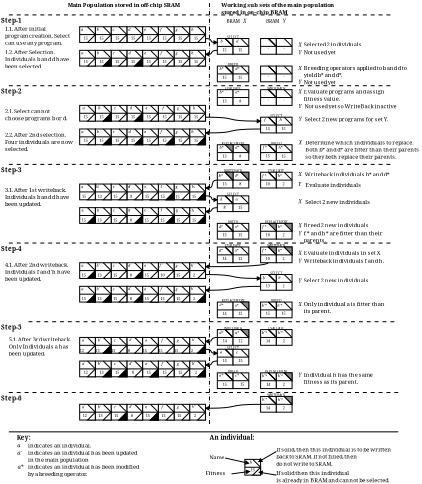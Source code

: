 <?xml version="1.0"?>
<dia:diagram xmlns:dia="http://www.lysator.liu.se/~alla/dia/">
  <dia:layer name="Background" visible="true">
    <dia:object type="Standard - Text" version="0" id="O0">
      <dia:attribute name="obj_pos">
        <dia:point val="-16,23"/>
      </dia:attribute>
      <dia:attribute name="obj_bb">
        <dia:rectangle val="-16.05,21.562;10.582,25.162"/>
      </dia:attribute>
      <dia:attribute name="text">
        <dia:composite type="text">
          <dia:attribute name="string">
            <dia:string>#2.1. Select cannot 
choose programs b or d.#</dia:string>
          </dia:attribute>
          <dia:attribute name="font">
            <dia:font name="Times-Roman"/>
          </dia:attribute>
          <dia:attribute name="height">
            <dia:real val="1.8"/>
          </dia:attribute>
          <dia:attribute name="pos">
            <dia:point val="-16,23"/>
          </dia:attribute>
          <dia:attribute name="color">
            <dia:color val="#000000"/>
          </dia:attribute>
          <dia:attribute name="alignment">
            <dia:enum val="0"/>
          </dia:attribute>
        </dia:composite>
      </dia:attribute>
    </dia:object>
    <dia:object type="Standard - Text" version="0" id="O1">
      <dia:attribute name="obj_pos">
        <dia:point val="-16,8"/>
      </dia:attribute>
      <dia:attribute name="obj_bb">
        <dia:rectangle val="-16.05,6.562;12.85,11.962"/>
      </dia:attribute>
      <dia:attribute name="text">
        <dia:composite type="text">
          <dia:attribute name="string">
            <dia:string>#1.2. After Selection. 
Individuals b and d have 
been selected#</dia:string>
          </dia:attribute>
          <dia:attribute name="font">
            <dia:font name="Times-Roman"/>
          </dia:attribute>
          <dia:attribute name="height">
            <dia:real val="1.8"/>
          </dia:attribute>
          <dia:attribute name="pos">
            <dia:point val="-16,8"/>
          </dia:attribute>
          <dia:attribute name="color">
            <dia:color val="#000000"/>
          </dia:attribute>
          <dia:attribute name="alignment">
            <dia:enum val="0"/>
          </dia:attribute>
        </dia:composite>
      </dia:attribute>
    </dia:object>
    <dia:object type="Standard - Text" version="0" id="O2">
      <dia:attribute name="obj_pos">
        <dia:point val="-16,2"/>
      </dia:attribute>
      <dia:attribute name="obj_bb">
        <dia:rectangle val="-16.05,0.562;12.85,5.962"/>
      </dia:attribute>
      <dia:attribute name="text">
        <dia:composite type="text">
          <dia:attribute name="string">
            <dia:string>#1.1. After initial 
program creation. Select 
can use any program.#</dia:string>
          </dia:attribute>
          <dia:attribute name="font">
            <dia:font name="Times-Roman"/>
          </dia:attribute>
          <dia:attribute name="height">
            <dia:real val="1.8"/>
          </dia:attribute>
          <dia:attribute name="pos">
            <dia:point val="-16,2"/>
          </dia:attribute>
          <dia:attribute name="color">
            <dia:color val="#000000"/>
          </dia:attribute>
          <dia:attribute name="alignment">
            <dia:enum val="0"/>
          </dia:attribute>
        </dia:composite>
      </dia:attribute>
    </dia:object>
    <dia:object type="Standard - Text" version="0" id="O3">
      <dia:attribute name="obj_pos">
        <dia:point val="-15,81"/>
      </dia:attribute>
      <dia:attribute name="obj_bb">
        <dia:rectangle val="-15.05,79.562;13.85,84.962"/>
      </dia:attribute>
      <dia:attribute name="text">
        <dia:composite type="text">
          <dia:attribute name="string">
            <dia:string>#5.1. After 3rd writeback.
Only Individuals a has
been updated.#</dia:string>
          </dia:attribute>
          <dia:attribute name="font">
            <dia:font name="Times-Roman"/>
          </dia:attribute>
          <dia:attribute name="height">
            <dia:real val="1.8"/>
          </dia:attribute>
          <dia:attribute name="pos">
            <dia:point val="-15,81"/>
          </dia:attribute>
          <dia:attribute name="color">
            <dia:color val="#000000"/>
          </dia:attribute>
          <dia:attribute name="alignment">
            <dia:enum val="0"/>
          </dia:attribute>
        </dia:composite>
      </dia:attribute>
    </dia:object>
    <dia:object type="Standard - Text" version="0" id="O4">
      <dia:attribute name="obj_pos">
        <dia:point val="-16,62"/>
      </dia:attribute>
      <dia:attribute name="obj_bb">
        <dia:rectangle val="-16.05,60.562;12.85,65.962"/>
      </dia:attribute>
      <dia:attribute name="text">
        <dia:composite type="text">
          <dia:attribute name="string">
            <dia:string>#4.1. After 2nd writeback.
Individuals f and 'h have
been updated.#</dia:string>
          </dia:attribute>
          <dia:attribute name="font">
            <dia:font name="Times-Roman"/>
          </dia:attribute>
          <dia:attribute name="height">
            <dia:real val="1.8"/>
          </dia:attribute>
          <dia:attribute name="pos">
            <dia:point val="-16,62"/>
          </dia:attribute>
          <dia:attribute name="color">
            <dia:color val="#000000"/>
          </dia:attribute>
          <dia:attribute name="alignment">
            <dia:enum val="0"/>
          </dia:attribute>
        </dia:composite>
      </dia:attribute>
    </dia:object>
    <dia:object type="Standard - Text" version="0" id="O5">
      <dia:attribute name="obj_pos">
        <dia:point val="-16,43"/>
      </dia:attribute>
      <dia:attribute name="obj_bb">
        <dia:rectangle val="-16.05,41.562;12.85,46.962"/>
      </dia:attribute>
      <dia:attribute name="text">
        <dia:composite type="text">
          <dia:attribute name="string">
            <dia:string>#3.1. After 1st writeback.
Individuals b and d have
been updated.#</dia:string>
          </dia:attribute>
          <dia:attribute name="font">
            <dia:font name="Times-Roman"/>
          </dia:attribute>
          <dia:attribute name="height">
            <dia:real val="1.8"/>
          </dia:attribute>
          <dia:attribute name="pos">
            <dia:point val="-16,43"/>
          </dia:attribute>
          <dia:attribute name="color">
            <dia:color val="#000000"/>
          </dia:attribute>
          <dia:attribute name="alignment">
            <dia:enum val="0"/>
          </dia:attribute>
        </dia:composite>
      </dia:attribute>
    </dia:object>
    <dia:object type="Standard - Text" version="0" id="O6">
      <dia:attribute name="obj_pos">
        <dia:point val="-16,29"/>
      </dia:attribute>
      <dia:attribute name="obj_bb">
        <dia:rectangle val="-16.05,27.562;12.85,32.962"/>
      </dia:attribute>
      <dia:attribute name="text">
        <dia:composite type="text">
          <dia:attribute name="string">
            <dia:string>#2.2. After 2nd selection.
Four individuals are now 
selected.#</dia:string>
          </dia:attribute>
          <dia:attribute name="font">
            <dia:font name="Times-Roman"/>
          </dia:attribute>
          <dia:attribute name="height">
            <dia:real val="1.8"/>
          </dia:attribute>
          <dia:attribute name="pos">
            <dia:point val="-16,29"/>
          </dia:attribute>
          <dia:attribute name="color">
            <dia:color val="#000000"/>
          </dia:attribute>
          <dia:attribute name="alignment">
            <dia:enum val="0"/>
          </dia:attribute>
        </dia:composite>
      </dia:attribute>
    </dia:object>
    <dia:object type="Standard - Box" version="0" id="O7">
      <dia:attribute name="obj_pos">
        <dia:point val="3,1"/>
      </dia:attribute>
      <dia:attribute name="obj_bb">
        <dia:rectangle val="2.95,0.95;7.05,5.05"/>
      </dia:attribute>
      <dia:attribute name="elem_corner">
        <dia:point val="3,1"/>
      </dia:attribute>
      <dia:attribute name="elem_width">
        <dia:real val="4"/>
      </dia:attribute>
      <dia:attribute name="elem_height">
        <dia:real val="4"/>
      </dia:attribute>
      <dia:attribute name="show_background">
        <dia:boolean val="true"/>
      </dia:attribute>
    </dia:object>
    <dia:object type="Standard - Line" version="0" id="O8">
      <dia:attribute name="obj_pos">
        <dia:point val="7,3"/>
      </dia:attribute>
      <dia:attribute name="obj_bb">
        <dia:rectangle val="2.95,2.95;7.05,3.05"/>
      </dia:attribute>
      <dia:attribute name="conn_endpoints">
        <dia:point val="7,3"/>
        <dia:point val="3,3"/>
      </dia:attribute>
      <dia:attribute name="numcp">
        <dia:int val="1"/>
      </dia:attribute>
      <dia:connections>
        <dia:connection handle="0" to="O7" connection="4"/>
        <dia:connection handle="1" to="O7" connection="3"/>
      </dia:connections>
    </dia:object>
    <dia:object type="Standard - Polygon" version="0" id="O9">
      <dia:attribute name="obj_pos">
        <dia:point val="5,5"/>
      </dia:attribute>
      <dia:attribute name="obj_bb">
        <dia:rectangle val="4.879,2.879;7.05,5.05"/>
      </dia:attribute>
      <dia:attribute name="poly_points">
        <dia:point val="5,5"/>
        <dia:point val="7,3"/>
        <dia:point val="7,5"/>
      </dia:attribute>
      <dia:attribute name="show_background">
        <dia:boolean val="true"/>
      </dia:attribute>
    </dia:object>
    <dia:object type="Standard - Box" version="0" id="O10">
      <dia:attribute name="obj_pos">
        <dia:point val="27,1"/>
      </dia:attribute>
      <dia:attribute name="obj_bb">
        <dia:rectangle val="26.95,0.95;31.05,5.05"/>
      </dia:attribute>
      <dia:attribute name="elem_corner">
        <dia:point val="27,1"/>
      </dia:attribute>
      <dia:attribute name="elem_width">
        <dia:real val="4"/>
      </dia:attribute>
      <dia:attribute name="elem_height">
        <dia:real val="4"/>
      </dia:attribute>
      <dia:attribute name="show_background">
        <dia:boolean val="true"/>
      </dia:attribute>
    </dia:object>
    <dia:object type="Standard - Line" version="0" id="O11">
      <dia:attribute name="obj_pos">
        <dia:point val="31,3"/>
      </dia:attribute>
      <dia:attribute name="obj_bb">
        <dia:rectangle val="26.95,2.95;31.05,3.05"/>
      </dia:attribute>
      <dia:attribute name="conn_endpoints">
        <dia:point val="31,3"/>
        <dia:point val="27,3"/>
      </dia:attribute>
      <dia:attribute name="numcp">
        <dia:int val="1"/>
      </dia:attribute>
      <dia:connections>
        <dia:connection handle="0" to="O10" connection="4"/>
        <dia:connection handle="1" to="O10" connection="3"/>
      </dia:connections>
    </dia:object>
    <dia:object type="Standard - Polygon" version="0" id="O12">
      <dia:attribute name="obj_pos">
        <dia:point val="29,5"/>
      </dia:attribute>
      <dia:attribute name="obj_bb">
        <dia:rectangle val="28.879,2.879;31.05,5.05"/>
      </dia:attribute>
      <dia:attribute name="poly_points">
        <dia:point val="29,5"/>
        <dia:point val="31,3"/>
        <dia:point val="31,5"/>
      </dia:attribute>
      <dia:attribute name="show_background">
        <dia:boolean val="true"/>
      </dia:attribute>
    </dia:object>
    <dia:object type="Standard - Box" version="0" id="O13">
      <dia:attribute name="obj_pos">
        <dia:point val="23,1"/>
      </dia:attribute>
      <dia:attribute name="obj_bb">
        <dia:rectangle val="22.95,0.95;27.05,5.05"/>
      </dia:attribute>
      <dia:attribute name="elem_corner">
        <dia:point val="23,1"/>
      </dia:attribute>
      <dia:attribute name="elem_width">
        <dia:real val="4"/>
      </dia:attribute>
      <dia:attribute name="elem_height">
        <dia:real val="4"/>
      </dia:attribute>
      <dia:attribute name="show_background">
        <dia:boolean val="true"/>
      </dia:attribute>
    </dia:object>
    <dia:object type="Standard - Line" version="0" id="O14">
      <dia:attribute name="obj_pos">
        <dia:point val="27,3"/>
      </dia:attribute>
      <dia:attribute name="obj_bb">
        <dia:rectangle val="22.95,2.95;27.05,3.05"/>
      </dia:attribute>
      <dia:attribute name="conn_endpoints">
        <dia:point val="27,3"/>
        <dia:point val="23,3"/>
      </dia:attribute>
      <dia:attribute name="numcp">
        <dia:int val="1"/>
      </dia:attribute>
      <dia:connections>
        <dia:connection handle="0" to="O13" connection="4"/>
        <dia:connection handle="1" to="O13" connection="3"/>
      </dia:connections>
    </dia:object>
    <dia:object type="Standard - Polygon" version="0" id="O15">
      <dia:attribute name="obj_pos">
        <dia:point val="25,5"/>
      </dia:attribute>
      <dia:attribute name="obj_bb">
        <dia:rectangle val="24.879,2.879;27.05,5.05"/>
      </dia:attribute>
      <dia:attribute name="poly_points">
        <dia:point val="25,5"/>
        <dia:point val="27,3"/>
        <dia:point val="27,5"/>
      </dia:attribute>
      <dia:attribute name="show_background">
        <dia:boolean val="true"/>
      </dia:attribute>
    </dia:object>
    <dia:object type="Standard - Box" version="0" id="O16">
      <dia:attribute name="obj_pos">
        <dia:point val="19,1"/>
      </dia:attribute>
      <dia:attribute name="obj_bb">
        <dia:rectangle val="18.95,0.95;23.05,5.05"/>
      </dia:attribute>
      <dia:attribute name="elem_corner">
        <dia:point val="19,1"/>
      </dia:attribute>
      <dia:attribute name="elem_width">
        <dia:real val="4"/>
      </dia:attribute>
      <dia:attribute name="elem_height">
        <dia:real val="4"/>
      </dia:attribute>
      <dia:attribute name="show_background">
        <dia:boolean val="true"/>
      </dia:attribute>
    </dia:object>
    <dia:object type="Standard - Line" version="0" id="O17">
      <dia:attribute name="obj_pos">
        <dia:point val="23,3"/>
      </dia:attribute>
      <dia:attribute name="obj_bb">
        <dia:rectangle val="18.95,2.95;23.05,3.05"/>
      </dia:attribute>
      <dia:attribute name="conn_endpoints">
        <dia:point val="23,3"/>
        <dia:point val="19,3"/>
      </dia:attribute>
      <dia:attribute name="numcp">
        <dia:int val="1"/>
      </dia:attribute>
      <dia:connections>
        <dia:connection handle="0" to="O16" connection="4"/>
        <dia:connection handle="1" to="O16" connection="3"/>
      </dia:connections>
    </dia:object>
    <dia:object type="Standard - Polygon" version="0" id="O18">
      <dia:attribute name="obj_pos">
        <dia:point val="21,5"/>
      </dia:attribute>
      <dia:attribute name="obj_bb">
        <dia:rectangle val="20.879,2.879;23.05,5.05"/>
      </dia:attribute>
      <dia:attribute name="poly_points">
        <dia:point val="21,5"/>
        <dia:point val="23,3"/>
        <dia:point val="23,5"/>
      </dia:attribute>
      <dia:attribute name="show_background">
        <dia:boolean val="true"/>
      </dia:attribute>
    </dia:object>
    <dia:object type="Standard - Box" version="0" id="O19">
      <dia:attribute name="obj_pos">
        <dia:point val="15,1"/>
      </dia:attribute>
      <dia:attribute name="obj_bb">
        <dia:rectangle val="14.95,0.95;19.05,5.05"/>
      </dia:attribute>
      <dia:attribute name="elem_corner">
        <dia:point val="15,1"/>
      </dia:attribute>
      <dia:attribute name="elem_width">
        <dia:real val="4"/>
      </dia:attribute>
      <dia:attribute name="elem_height">
        <dia:real val="4"/>
      </dia:attribute>
      <dia:attribute name="show_background">
        <dia:boolean val="true"/>
      </dia:attribute>
    </dia:object>
    <dia:object type="Standard - Line" version="0" id="O20">
      <dia:attribute name="obj_pos">
        <dia:point val="19,3"/>
      </dia:attribute>
      <dia:attribute name="obj_bb">
        <dia:rectangle val="14.95,2.95;19.05,3.05"/>
      </dia:attribute>
      <dia:attribute name="conn_endpoints">
        <dia:point val="19,3"/>
        <dia:point val="15,3"/>
      </dia:attribute>
      <dia:attribute name="numcp">
        <dia:int val="1"/>
      </dia:attribute>
      <dia:connections>
        <dia:connection handle="0" to="O19" connection="4"/>
        <dia:connection handle="1" to="O19" connection="3"/>
      </dia:connections>
    </dia:object>
    <dia:object type="Standard - Polygon" version="0" id="O21">
      <dia:attribute name="obj_pos">
        <dia:point val="17,5"/>
      </dia:attribute>
      <dia:attribute name="obj_bb">
        <dia:rectangle val="16.879,2.879;19.05,5.05"/>
      </dia:attribute>
      <dia:attribute name="poly_points">
        <dia:point val="17,5"/>
        <dia:point val="19,3"/>
        <dia:point val="19,5"/>
      </dia:attribute>
      <dia:attribute name="show_background">
        <dia:boolean val="true"/>
      </dia:attribute>
    </dia:object>
    <dia:object type="Standard - Box" version="0" id="O22">
      <dia:attribute name="obj_pos">
        <dia:point val="11,1"/>
      </dia:attribute>
      <dia:attribute name="obj_bb">
        <dia:rectangle val="10.95,0.95;15.05,5.05"/>
      </dia:attribute>
      <dia:attribute name="elem_corner">
        <dia:point val="11,1"/>
      </dia:attribute>
      <dia:attribute name="elem_width">
        <dia:real val="4"/>
      </dia:attribute>
      <dia:attribute name="elem_height">
        <dia:real val="4"/>
      </dia:attribute>
      <dia:attribute name="show_background">
        <dia:boolean val="true"/>
      </dia:attribute>
    </dia:object>
    <dia:object type="Standard - Line" version="0" id="O23">
      <dia:attribute name="obj_pos">
        <dia:point val="15,3"/>
      </dia:attribute>
      <dia:attribute name="obj_bb">
        <dia:rectangle val="10.95,2.95;15.05,3.05"/>
      </dia:attribute>
      <dia:attribute name="conn_endpoints">
        <dia:point val="15,3"/>
        <dia:point val="11,3"/>
      </dia:attribute>
      <dia:attribute name="numcp">
        <dia:int val="1"/>
      </dia:attribute>
      <dia:connections>
        <dia:connection handle="0" to="O22" connection="4"/>
        <dia:connection handle="1" to="O22" connection="3"/>
      </dia:connections>
    </dia:object>
    <dia:object type="Standard - Polygon" version="0" id="O24">
      <dia:attribute name="obj_pos">
        <dia:point val="13,5"/>
      </dia:attribute>
      <dia:attribute name="obj_bb">
        <dia:rectangle val="12.879,2.879;15.05,5.05"/>
      </dia:attribute>
      <dia:attribute name="poly_points">
        <dia:point val="13,5"/>
        <dia:point val="15,3"/>
        <dia:point val="15,5"/>
      </dia:attribute>
      <dia:attribute name="show_background">
        <dia:boolean val="true"/>
      </dia:attribute>
    </dia:object>
    <dia:object type="Standard - Box" version="0" id="O25">
      <dia:attribute name="obj_pos">
        <dia:point val="7,1"/>
      </dia:attribute>
      <dia:attribute name="obj_bb">
        <dia:rectangle val="6.95,0.95;11.05,5.05"/>
      </dia:attribute>
      <dia:attribute name="elem_corner">
        <dia:point val="7,1"/>
      </dia:attribute>
      <dia:attribute name="elem_width">
        <dia:real val="4"/>
      </dia:attribute>
      <dia:attribute name="elem_height">
        <dia:real val="4"/>
      </dia:attribute>
      <dia:attribute name="show_background">
        <dia:boolean val="true"/>
      </dia:attribute>
    </dia:object>
    <dia:object type="Standard - Line" version="0" id="O26">
      <dia:attribute name="obj_pos">
        <dia:point val="11,3"/>
      </dia:attribute>
      <dia:attribute name="obj_bb">
        <dia:rectangle val="6.95,2.95;11.05,3.05"/>
      </dia:attribute>
      <dia:attribute name="conn_endpoints">
        <dia:point val="11,3"/>
        <dia:point val="7,3"/>
      </dia:attribute>
      <dia:attribute name="numcp">
        <dia:int val="1"/>
      </dia:attribute>
      <dia:connections>
        <dia:connection handle="0" to="O25" connection="4"/>
        <dia:connection handle="1" to="O25" connection="3"/>
      </dia:connections>
    </dia:object>
    <dia:object type="Standard - Polygon" version="0" id="O27">
      <dia:attribute name="obj_pos">
        <dia:point val="9,5"/>
      </dia:attribute>
      <dia:attribute name="obj_bb">
        <dia:rectangle val="8.879,2.879;11.05,5.05"/>
      </dia:attribute>
      <dia:attribute name="poly_points">
        <dia:point val="9,5"/>
        <dia:point val="11,3"/>
        <dia:point val="11,5"/>
      </dia:attribute>
      <dia:attribute name="show_background">
        <dia:boolean val="true"/>
      </dia:attribute>
    </dia:object>
    <dia:object type="Standard - Box" version="0" id="O28">
      <dia:attribute name="obj_pos">
        <dia:point val="31,1"/>
      </dia:attribute>
      <dia:attribute name="obj_bb">
        <dia:rectangle val="30.95,0.95;35.05,5.05"/>
      </dia:attribute>
      <dia:attribute name="elem_corner">
        <dia:point val="31,1"/>
      </dia:attribute>
      <dia:attribute name="elem_width">
        <dia:real val="4"/>
      </dia:attribute>
      <dia:attribute name="elem_height">
        <dia:real val="4"/>
      </dia:attribute>
      <dia:attribute name="show_background">
        <dia:boolean val="true"/>
      </dia:attribute>
    </dia:object>
    <dia:object type="Standard - Line" version="0" id="O29">
      <dia:attribute name="obj_pos">
        <dia:point val="35,3"/>
      </dia:attribute>
      <dia:attribute name="obj_bb">
        <dia:rectangle val="30.95,2.95;35.05,3.05"/>
      </dia:attribute>
      <dia:attribute name="conn_endpoints">
        <dia:point val="35,3"/>
        <dia:point val="31,3"/>
      </dia:attribute>
      <dia:attribute name="numcp">
        <dia:int val="1"/>
      </dia:attribute>
      <dia:connections>
        <dia:connection handle="0" to="O28" connection="4"/>
        <dia:connection handle="1" to="O28" connection="3"/>
      </dia:connections>
    </dia:object>
    <dia:object type="Standard - Polygon" version="0" id="O30">
      <dia:attribute name="obj_pos">
        <dia:point val="33,5"/>
      </dia:attribute>
      <dia:attribute name="obj_bb">
        <dia:rectangle val="32.879,2.879;35.05,5.05"/>
      </dia:attribute>
      <dia:attribute name="poly_points">
        <dia:point val="33,5"/>
        <dia:point val="35,3"/>
        <dia:point val="35,5"/>
      </dia:attribute>
      <dia:attribute name="show_background">
        <dia:boolean val="true"/>
      </dia:attribute>
    </dia:object>
    <dia:object type="Standard - Box" version="0" id="O31">
      <dia:attribute name="obj_pos">
        <dia:point val="3,7"/>
      </dia:attribute>
      <dia:attribute name="obj_bb">
        <dia:rectangle val="2.95,6.95;7.05,11.05"/>
      </dia:attribute>
      <dia:attribute name="elem_corner">
        <dia:point val="3,7"/>
      </dia:attribute>
      <dia:attribute name="elem_width">
        <dia:real val="4"/>
      </dia:attribute>
      <dia:attribute name="elem_height">
        <dia:real val="4"/>
      </dia:attribute>
      <dia:attribute name="show_background">
        <dia:boolean val="true"/>
      </dia:attribute>
    </dia:object>
    <dia:object type="Standard - Line" version="0" id="O32">
      <dia:attribute name="obj_pos">
        <dia:point val="7,9"/>
      </dia:attribute>
      <dia:attribute name="obj_bb">
        <dia:rectangle val="2.95,8.95;7.05,9.05"/>
      </dia:attribute>
      <dia:attribute name="conn_endpoints">
        <dia:point val="7,9"/>
        <dia:point val="3,9"/>
      </dia:attribute>
      <dia:attribute name="numcp">
        <dia:int val="1"/>
      </dia:attribute>
      <dia:connections>
        <dia:connection handle="0" to="O31" connection="4"/>
        <dia:connection handle="1" to="O31" connection="3"/>
      </dia:connections>
    </dia:object>
    <dia:object type="Standard - Polygon" version="0" id="O33">
      <dia:attribute name="obj_pos">
        <dia:point val="5,11"/>
      </dia:attribute>
      <dia:attribute name="obj_bb">
        <dia:rectangle val="4.879,8.879;7.05,11.05"/>
      </dia:attribute>
      <dia:attribute name="poly_points">
        <dia:point val="5,11"/>
        <dia:point val="7,9"/>
        <dia:point val="7,11"/>
      </dia:attribute>
      <dia:attribute name="show_background">
        <dia:boolean val="true"/>
      </dia:attribute>
    </dia:object>
    <dia:object type="Standard - Box" version="0" id="O34">
      <dia:attribute name="obj_pos">
        <dia:point val="27,7"/>
      </dia:attribute>
      <dia:attribute name="obj_bb">
        <dia:rectangle val="26.95,6.95;31.05,11.05"/>
      </dia:attribute>
      <dia:attribute name="elem_corner">
        <dia:point val="27,7"/>
      </dia:attribute>
      <dia:attribute name="elem_width">
        <dia:real val="4"/>
      </dia:attribute>
      <dia:attribute name="elem_height">
        <dia:real val="4"/>
      </dia:attribute>
      <dia:attribute name="show_background">
        <dia:boolean val="true"/>
      </dia:attribute>
    </dia:object>
    <dia:object type="Standard - Line" version="0" id="O35">
      <dia:attribute name="obj_pos">
        <dia:point val="31,9"/>
      </dia:attribute>
      <dia:attribute name="obj_bb">
        <dia:rectangle val="26.95,8.95;31.05,9.05"/>
      </dia:attribute>
      <dia:attribute name="conn_endpoints">
        <dia:point val="31,9"/>
        <dia:point val="27,9"/>
      </dia:attribute>
      <dia:attribute name="numcp">
        <dia:int val="1"/>
      </dia:attribute>
      <dia:connections>
        <dia:connection handle="0" to="O34" connection="4"/>
        <dia:connection handle="1" to="O34" connection="3"/>
      </dia:connections>
    </dia:object>
    <dia:object type="Standard - Polygon" version="0" id="O36">
      <dia:attribute name="obj_pos">
        <dia:point val="29,11"/>
      </dia:attribute>
      <dia:attribute name="obj_bb">
        <dia:rectangle val="28.879,8.879;31.05,11.05"/>
      </dia:attribute>
      <dia:attribute name="poly_points">
        <dia:point val="29,11"/>
        <dia:point val="31,9"/>
        <dia:point val="31,11"/>
      </dia:attribute>
      <dia:attribute name="show_background">
        <dia:boolean val="true"/>
      </dia:attribute>
    </dia:object>
    <dia:object type="Standard - Box" version="0" id="O37">
      <dia:attribute name="obj_pos">
        <dia:point val="23,7"/>
      </dia:attribute>
      <dia:attribute name="obj_bb">
        <dia:rectangle val="22.95,6.95;27.05,11.05"/>
      </dia:attribute>
      <dia:attribute name="elem_corner">
        <dia:point val="23,7"/>
      </dia:attribute>
      <dia:attribute name="elem_width">
        <dia:real val="4"/>
      </dia:attribute>
      <dia:attribute name="elem_height">
        <dia:real val="4"/>
      </dia:attribute>
      <dia:attribute name="show_background">
        <dia:boolean val="true"/>
      </dia:attribute>
    </dia:object>
    <dia:object type="Standard - Line" version="0" id="O38">
      <dia:attribute name="obj_pos">
        <dia:point val="27,9"/>
      </dia:attribute>
      <dia:attribute name="obj_bb">
        <dia:rectangle val="22.95,8.95;27.05,9.05"/>
      </dia:attribute>
      <dia:attribute name="conn_endpoints">
        <dia:point val="27,9"/>
        <dia:point val="23,9"/>
      </dia:attribute>
      <dia:attribute name="numcp">
        <dia:int val="1"/>
      </dia:attribute>
      <dia:connections>
        <dia:connection handle="0" to="O37" connection="4"/>
        <dia:connection handle="1" to="O37" connection="3"/>
      </dia:connections>
    </dia:object>
    <dia:object type="Standard - Polygon" version="0" id="O39">
      <dia:attribute name="obj_pos">
        <dia:point val="25,11"/>
      </dia:attribute>
      <dia:attribute name="obj_bb">
        <dia:rectangle val="24.879,8.879;27.05,11.05"/>
      </dia:attribute>
      <dia:attribute name="poly_points">
        <dia:point val="25,11"/>
        <dia:point val="27,9"/>
        <dia:point val="27,11"/>
      </dia:attribute>
      <dia:attribute name="show_background">
        <dia:boolean val="true"/>
      </dia:attribute>
    </dia:object>
    <dia:object type="Standard - Box" version="0" id="O40">
      <dia:attribute name="obj_pos">
        <dia:point val="19,7"/>
      </dia:attribute>
      <dia:attribute name="obj_bb">
        <dia:rectangle val="18.95,6.95;23.05,11.05"/>
      </dia:attribute>
      <dia:attribute name="elem_corner">
        <dia:point val="19,7"/>
      </dia:attribute>
      <dia:attribute name="elem_width">
        <dia:real val="4"/>
      </dia:attribute>
      <dia:attribute name="elem_height">
        <dia:real val="4"/>
      </dia:attribute>
      <dia:attribute name="show_background">
        <dia:boolean val="true"/>
      </dia:attribute>
    </dia:object>
    <dia:object type="Standard - Line" version="0" id="O41">
      <dia:attribute name="obj_pos">
        <dia:point val="23,9"/>
      </dia:attribute>
      <dia:attribute name="obj_bb">
        <dia:rectangle val="18.95,8.95;23.05,9.05"/>
      </dia:attribute>
      <dia:attribute name="conn_endpoints">
        <dia:point val="23,9"/>
        <dia:point val="19,9"/>
      </dia:attribute>
      <dia:attribute name="numcp">
        <dia:int val="1"/>
      </dia:attribute>
      <dia:connections>
        <dia:connection handle="0" to="O40" connection="4"/>
        <dia:connection handle="1" to="O40" connection="3"/>
      </dia:connections>
    </dia:object>
    <dia:object type="Standard - Polygon" version="0" id="O42">
      <dia:attribute name="obj_pos">
        <dia:point val="21,11"/>
      </dia:attribute>
      <dia:attribute name="obj_bb">
        <dia:rectangle val="20.879,8.879;23.05,11.05"/>
      </dia:attribute>
      <dia:attribute name="poly_points">
        <dia:point val="21,11"/>
        <dia:point val="23,9"/>
        <dia:point val="23,11"/>
      </dia:attribute>
      <dia:attribute name="show_background">
        <dia:boolean val="true"/>
      </dia:attribute>
    </dia:object>
    <dia:object type="Standard - Box" version="0" id="O43">
      <dia:attribute name="obj_pos">
        <dia:point val="15,7"/>
      </dia:attribute>
      <dia:attribute name="obj_bb">
        <dia:rectangle val="14.95,6.95;19.05,11.05"/>
      </dia:attribute>
      <dia:attribute name="elem_corner">
        <dia:point val="15,7"/>
      </dia:attribute>
      <dia:attribute name="elem_width">
        <dia:real val="4"/>
      </dia:attribute>
      <dia:attribute name="elem_height">
        <dia:real val="4"/>
      </dia:attribute>
      <dia:attribute name="show_background">
        <dia:boolean val="true"/>
      </dia:attribute>
    </dia:object>
    <dia:object type="Standard - Line" version="0" id="O44">
      <dia:attribute name="obj_pos">
        <dia:point val="19,9"/>
      </dia:attribute>
      <dia:attribute name="obj_bb">
        <dia:rectangle val="14.95,8.95;19.05,9.05"/>
      </dia:attribute>
      <dia:attribute name="conn_endpoints">
        <dia:point val="19,9"/>
        <dia:point val="15,9"/>
      </dia:attribute>
      <dia:attribute name="numcp">
        <dia:int val="1"/>
      </dia:attribute>
      <dia:connections>
        <dia:connection handle="0" to="O43" connection="4"/>
        <dia:connection handle="1" to="O43" connection="3"/>
      </dia:connections>
    </dia:object>
    <dia:object type="Standard - Polygon" version="0" id="O45">
      <dia:attribute name="obj_pos">
        <dia:point val="17,11"/>
      </dia:attribute>
      <dia:attribute name="obj_bb">
        <dia:rectangle val="16.879,8.879;19.05,11.05"/>
      </dia:attribute>
      <dia:attribute name="poly_points">
        <dia:point val="17,11"/>
        <dia:point val="19,9"/>
        <dia:point val="19,11"/>
      </dia:attribute>
      <dia:attribute name="show_background">
        <dia:boolean val="true"/>
      </dia:attribute>
    </dia:object>
    <dia:object type="Standard - Box" version="0" id="O46">
      <dia:attribute name="obj_pos">
        <dia:point val="11,7"/>
      </dia:attribute>
      <dia:attribute name="obj_bb">
        <dia:rectangle val="10.95,6.95;15.05,11.05"/>
      </dia:attribute>
      <dia:attribute name="elem_corner">
        <dia:point val="11,7"/>
      </dia:attribute>
      <dia:attribute name="elem_width">
        <dia:real val="4"/>
      </dia:attribute>
      <dia:attribute name="elem_height">
        <dia:real val="4"/>
      </dia:attribute>
      <dia:attribute name="show_background">
        <dia:boolean val="true"/>
      </dia:attribute>
    </dia:object>
    <dia:object type="Standard - Line" version="0" id="O47">
      <dia:attribute name="obj_pos">
        <dia:point val="15,9"/>
      </dia:attribute>
      <dia:attribute name="obj_bb">
        <dia:rectangle val="10.95,8.95;15.05,9.05"/>
      </dia:attribute>
      <dia:attribute name="conn_endpoints">
        <dia:point val="15,9"/>
        <dia:point val="11,9"/>
      </dia:attribute>
      <dia:attribute name="numcp">
        <dia:int val="1"/>
      </dia:attribute>
      <dia:connections>
        <dia:connection handle="0" to="O46" connection="4"/>
        <dia:connection handle="1" to="O46" connection="3"/>
      </dia:connections>
    </dia:object>
    <dia:object type="Standard - Polygon" version="0" id="O48">
      <dia:attribute name="obj_pos">
        <dia:point val="13,11"/>
      </dia:attribute>
      <dia:attribute name="obj_bb">
        <dia:rectangle val="12.879,8.879;15.05,11.05"/>
      </dia:attribute>
      <dia:attribute name="poly_points">
        <dia:point val="13,11"/>
        <dia:point val="15,9"/>
        <dia:point val="15,11"/>
      </dia:attribute>
      <dia:attribute name="show_background">
        <dia:boolean val="true"/>
      </dia:attribute>
    </dia:object>
    <dia:object type="Standard - Box" version="0" id="O49">
      <dia:attribute name="obj_pos">
        <dia:point val="7,7"/>
      </dia:attribute>
      <dia:attribute name="obj_bb">
        <dia:rectangle val="6.95,6.95;11.05,11.05"/>
      </dia:attribute>
      <dia:attribute name="elem_corner">
        <dia:point val="7,7"/>
      </dia:attribute>
      <dia:attribute name="elem_width">
        <dia:real val="4"/>
      </dia:attribute>
      <dia:attribute name="elem_height">
        <dia:real val="4"/>
      </dia:attribute>
      <dia:attribute name="show_background">
        <dia:boolean val="true"/>
      </dia:attribute>
    </dia:object>
    <dia:object type="Standard - Line" version="0" id="O50">
      <dia:attribute name="obj_pos">
        <dia:point val="11,9"/>
      </dia:attribute>
      <dia:attribute name="obj_bb">
        <dia:rectangle val="6.95,8.95;11.05,9.05"/>
      </dia:attribute>
      <dia:attribute name="conn_endpoints">
        <dia:point val="11,9"/>
        <dia:point val="7,9"/>
      </dia:attribute>
      <dia:attribute name="numcp">
        <dia:int val="1"/>
      </dia:attribute>
      <dia:connections>
        <dia:connection handle="0" to="O49" connection="4"/>
        <dia:connection handle="1" to="O49" connection="3"/>
      </dia:connections>
    </dia:object>
    <dia:object type="Standard - Polygon" version="0" id="O51">
      <dia:attribute name="obj_pos">
        <dia:point val="9,11"/>
      </dia:attribute>
      <dia:attribute name="obj_bb">
        <dia:rectangle val="8.879,8.879;11.05,11.05"/>
      </dia:attribute>
      <dia:attribute name="poly_points">
        <dia:point val="9,11"/>
        <dia:point val="11,9"/>
        <dia:point val="11,11"/>
      </dia:attribute>
      <dia:attribute name="show_background">
        <dia:boolean val="true"/>
      </dia:attribute>
    </dia:object>
    <dia:object type="Standard - Box" version="0" id="O52">
      <dia:attribute name="obj_pos">
        <dia:point val="31,7"/>
      </dia:attribute>
      <dia:attribute name="obj_bb">
        <dia:rectangle val="30.95,6.95;35.05,11.05"/>
      </dia:attribute>
      <dia:attribute name="elem_corner">
        <dia:point val="31,7"/>
      </dia:attribute>
      <dia:attribute name="elem_width">
        <dia:real val="4"/>
      </dia:attribute>
      <dia:attribute name="elem_height">
        <dia:real val="4"/>
      </dia:attribute>
      <dia:attribute name="show_background">
        <dia:boolean val="true"/>
      </dia:attribute>
    </dia:object>
    <dia:object type="Standard - Line" version="0" id="O53">
      <dia:attribute name="obj_pos">
        <dia:point val="35,9"/>
      </dia:attribute>
      <dia:attribute name="obj_bb">
        <dia:rectangle val="30.95,8.95;35.05,9.05"/>
      </dia:attribute>
      <dia:attribute name="conn_endpoints">
        <dia:point val="35,9"/>
        <dia:point val="31,9"/>
      </dia:attribute>
      <dia:attribute name="numcp">
        <dia:int val="1"/>
      </dia:attribute>
      <dia:connections>
        <dia:connection handle="0" to="O52" connection="4"/>
        <dia:connection handle="1" to="O52" connection="3"/>
      </dia:connections>
    </dia:object>
    <dia:object type="Standard - Polygon" version="0" id="O54">
      <dia:attribute name="obj_pos">
        <dia:point val="33,11"/>
      </dia:attribute>
      <dia:attribute name="obj_bb">
        <dia:rectangle val="32.879,8.879;35.05,11.05"/>
      </dia:attribute>
      <dia:attribute name="poly_points">
        <dia:point val="33,11"/>
        <dia:point val="35,9"/>
        <dia:point val="35,11"/>
      </dia:attribute>
      <dia:attribute name="show_background">
        <dia:boolean val="true"/>
      </dia:attribute>
    </dia:object>
    <dia:object type="Standard - Box" version="0" id="O55">
      <dia:attribute name="obj_pos">
        <dia:point val="38,4"/>
      </dia:attribute>
      <dia:attribute name="obj_bb">
        <dia:rectangle val="37.95,3.95;42.05,8.05"/>
      </dia:attribute>
      <dia:attribute name="elem_corner">
        <dia:point val="38,4"/>
      </dia:attribute>
      <dia:attribute name="elem_width">
        <dia:real val="4"/>
      </dia:attribute>
      <dia:attribute name="elem_height">
        <dia:real val="4"/>
      </dia:attribute>
      <dia:attribute name="show_background">
        <dia:boolean val="true"/>
      </dia:attribute>
    </dia:object>
    <dia:object type="Standard - Line" version="0" id="O56">
      <dia:attribute name="obj_pos">
        <dia:point val="42,6"/>
      </dia:attribute>
      <dia:attribute name="obj_bb">
        <dia:rectangle val="37.95,5.95;42.05,6.05"/>
      </dia:attribute>
      <dia:attribute name="conn_endpoints">
        <dia:point val="42,6"/>
        <dia:point val="38,6"/>
      </dia:attribute>
      <dia:attribute name="numcp">
        <dia:int val="1"/>
      </dia:attribute>
      <dia:connections>
        <dia:connection handle="0" to="O55" connection="4"/>
        <dia:connection handle="1" to="O55" connection="3"/>
      </dia:connections>
    </dia:object>
    <dia:object type="Standard - Box" version="0" id="O57">
      <dia:attribute name="obj_pos">
        <dia:point val="42,4"/>
      </dia:attribute>
      <dia:attribute name="obj_bb">
        <dia:rectangle val="41.95,3.95;46.05,8.05"/>
      </dia:attribute>
      <dia:attribute name="elem_corner">
        <dia:point val="42,4"/>
      </dia:attribute>
      <dia:attribute name="elem_width">
        <dia:real val="4"/>
      </dia:attribute>
      <dia:attribute name="elem_height">
        <dia:real val="4"/>
      </dia:attribute>
      <dia:attribute name="show_background">
        <dia:boolean val="true"/>
      </dia:attribute>
    </dia:object>
    <dia:object type="Standard - Line" version="0" id="O58">
      <dia:attribute name="obj_pos">
        <dia:point val="46,6"/>
      </dia:attribute>
      <dia:attribute name="obj_bb">
        <dia:rectangle val="41.95,5.95;46.05,6.05"/>
      </dia:attribute>
      <dia:attribute name="conn_endpoints">
        <dia:point val="46,6"/>
        <dia:point val="42,6"/>
      </dia:attribute>
      <dia:attribute name="numcp">
        <dia:int val="1"/>
      </dia:attribute>
      <dia:connections>
        <dia:connection handle="0" to="O57" connection="4"/>
        <dia:connection handle="1" to="O57" connection="3"/>
      </dia:connections>
    </dia:object>
    <dia:object type="Standard - Box" version="0" id="O59">
      <dia:attribute name="obj_pos">
        <dia:point val="49,4"/>
      </dia:attribute>
      <dia:attribute name="obj_bb">
        <dia:rectangle val="48.95,3.95;53.05,8.05"/>
      </dia:attribute>
      <dia:attribute name="elem_corner">
        <dia:point val="49,4"/>
      </dia:attribute>
      <dia:attribute name="elem_width">
        <dia:real val="4"/>
      </dia:attribute>
      <dia:attribute name="elem_height">
        <dia:real val="4"/>
      </dia:attribute>
      <dia:attribute name="show_background">
        <dia:boolean val="true"/>
      </dia:attribute>
    </dia:object>
    <dia:object type="Standard - Line" version="0" id="O60">
      <dia:attribute name="obj_pos">
        <dia:point val="53,6"/>
      </dia:attribute>
      <dia:attribute name="obj_bb">
        <dia:rectangle val="48.95,5.95;53.05,6.05"/>
      </dia:attribute>
      <dia:attribute name="conn_endpoints">
        <dia:point val="53,6"/>
        <dia:point val="49,6"/>
      </dia:attribute>
      <dia:attribute name="numcp">
        <dia:int val="1"/>
      </dia:attribute>
      <dia:connections>
        <dia:connection handle="0" to="O59" connection="4"/>
        <dia:connection handle="1" to="O59" connection="3"/>
      </dia:connections>
    </dia:object>
    <dia:object type="Standard - Text" version="0" id="O61">
      <dia:attribute name="obj_pos">
        <dia:point val="51,7"/>
      </dia:attribute>
      <dia:attribute name="obj_bb">
        <dia:rectangle val="50.385,6.157;51.565,7.157"/>
      </dia:attribute>
      <dia:attribute name="text">
        <dia:composite type="text">
          <dia:attribute name="string">
            <dia:string>#-#</dia:string>
          </dia:attribute>
          <dia:attribute name="font">
            <dia:font name="Times-Roman"/>
          </dia:attribute>
          <dia:attribute name="height">
            <dia:real val="1"/>
          </dia:attribute>
          <dia:attribute name="pos">
            <dia:point val="51,7"/>
          </dia:attribute>
          <dia:attribute name="color">
            <dia:color val="#000000"/>
          </dia:attribute>
          <dia:attribute name="alignment">
            <dia:enum val="1"/>
          </dia:attribute>
        </dia:composite>
      </dia:attribute>
    </dia:object>
    <dia:object type="Standard - Text" version="0" id="O62">
      <dia:attribute name="obj_pos">
        <dia:point val="51,5"/>
      </dia:attribute>
      <dia:attribute name="obj_bb">
        <dia:rectangle val="50.385,4.157;51.565,5.157"/>
      </dia:attribute>
      <dia:attribute name="text">
        <dia:composite type="text">
          <dia:attribute name="string">
            <dia:string>#-#</dia:string>
          </dia:attribute>
          <dia:attribute name="font">
            <dia:font name="Times-Roman"/>
          </dia:attribute>
          <dia:attribute name="height">
            <dia:real val="1"/>
          </dia:attribute>
          <dia:attribute name="pos">
            <dia:point val="51,5"/>
          </dia:attribute>
          <dia:attribute name="color">
            <dia:color val="#000000"/>
          </dia:attribute>
          <dia:attribute name="alignment">
            <dia:enum val="1"/>
          </dia:attribute>
        </dia:composite>
      </dia:attribute>
    </dia:object>
    <dia:object type="Standard - Box" version="0" id="O63">
      <dia:attribute name="obj_pos">
        <dia:point val="53,4"/>
      </dia:attribute>
      <dia:attribute name="obj_bb">
        <dia:rectangle val="52.95,3.95;57.05,8.05"/>
      </dia:attribute>
      <dia:attribute name="elem_corner">
        <dia:point val="53,4"/>
      </dia:attribute>
      <dia:attribute name="elem_width">
        <dia:real val="4"/>
      </dia:attribute>
      <dia:attribute name="elem_height">
        <dia:real val="4"/>
      </dia:attribute>
      <dia:attribute name="show_background">
        <dia:boolean val="true"/>
      </dia:attribute>
    </dia:object>
    <dia:object type="Standard - Line" version="0" id="O64">
      <dia:attribute name="obj_pos">
        <dia:point val="57,6"/>
      </dia:attribute>
      <dia:attribute name="obj_bb">
        <dia:rectangle val="52.95,5.95;57.05,6.05"/>
      </dia:attribute>
      <dia:attribute name="conn_endpoints">
        <dia:point val="57,6"/>
        <dia:point val="53,6"/>
      </dia:attribute>
      <dia:attribute name="numcp">
        <dia:int val="1"/>
      </dia:attribute>
      <dia:connections>
        <dia:connection handle="0" to="O63" connection="4"/>
        <dia:connection handle="1" to="O63" connection="3"/>
      </dia:connections>
    </dia:object>
    <dia:object type="Standard - Text" version="0" id="O65">
      <dia:attribute name="obj_pos">
        <dia:point val="55,7"/>
      </dia:attribute>
      <dia:attribute name="obj_bb">
        <dia:rectangle val="54.385,6.157;55.565,7.157"/>
      </dia:attribute>
      <dia:attribute name="text">
        <dia:composite type="text">
          <dia:attribute name="string">
            <dia:string>#-#</dia:string>
          </dia:attribute>
          <dia:attribute name="font">
            <dia:font name="Times-Roman"/>
          </dia:attribute>
          <dia:attribute name="height">
            <dia:real val="1"/>
          </dia:attribute>
          <dia:attribute name="pos">
            <dia:point val="55,7"/>
          </dia:attribute>
          <dia:attribute name="color">
            <dia:color val="#000000"/>
          </dia:attribute>
          <dia:attribute name="alignment">
            <dia:enum val="1"/>
          </dia:attribute>
        </dia:composite>
      </dia:attribute>
    </dia:object>
    <dia:object type="Standard - Text" version="0" id="O66">
      <dia:attribute name="obj_pos">
        <dia:point val="55,5"/>
      </dia:attribute>
      <dia:attribute name="obj_bb">
        <dia:rectangle val="54.385,4.157;55.565,5.157"/>
      </dia:attribute>
      <dia:attribute name="text">
        <dia:composite type="text">
          <dia:attribute name="string">
            <dia:string>#-#</dia:string>
          </dia:attribute>
          <dia:attribute name="font">
            <dia:font name="Times-Roman"/>
          </dia:attribute>
          <dia:attribute name="height">
            <dia:real val="1"/>
          </dia:attribute>
          <dia:attribute name="pos">
            <dia:point val="55,5"/>
          </dia:attribute>
          <dia:attribute name="color">
            <dia:color val="#000000"/>
          </dia:attribute>
          <dia:attribute name="alignment">
            <dia:enum val="1"/>
          </dia:attribute>
        </dia:composite>
      </dia:attribute>
    </dia:object>
    <dia:object type="Standard - Polygon" version="0" id="O67">
      <dia:attribute name="obj_pos">
        <dia:point val="17,11"/>
      </dia:attribute>
      <dia:attribute name="obj_bb">
        <dia:rectangle val="16.879,8.879;19.05,11.05"/>
      </dia:attribute>
      <dia:attribute name="poly_points">
        <dia:point val="17,11"/>
        <dia:point val="19,9"/>
        <dia:point val="19,11"/>
      </dia:attribute>
      <dia:attribute name="inner_color">
        <dia:color val="#010101"/>
      </dia:attribute>
      <dia:attribute name="show_background">
        <dia:boolean val="true"/>
      </dia:attribute>
    </dia:object>
    <dia:object type="Standard - Polygon" version="0" id="O68">
      <dia:attribute name="obj_pos">
        <dia:point val="9,11"/>
      </dia:attribute>
      <dia:attribute name="obj_bb">
        <dia:rectangle val="8.879,8.879;11.05,11.05"/>
      </dia:attribute>
      <dia:attribute name="poly_points">
        <dia:point val="9,11"/>
        <dia:point val="11,9"/>
        <dia:point val="11,11"/>
      </dia:attribute>
      <dia:attribute name="inner_color">
        <dia:color val="#010101"/>
      </dia:attribute>
      <dia:attribute name="show_background">
        <dia:boolean val="true"/>
      </dia:attribute>
    </dia:object>
    <dia:object type="Standard - Box" version="0" id="O69">
      <dia:attribute name="obj_pos">
        <dia:point val="38,11"/>
      </dia:attribute>
      <dia:attribute name="obj_bb">
        <dia:rectangle val="37.95,10.95;42.05,15.05"/>
      </dia:attribute>
      <dia:attribute name="elem_corner">
        <dia:point val="38,11"/>
      </dia:attribute>
      <dia:attribute name="elem_width">
        <dia:real val="4"/>
      </dia:attribute>
      <dia:attribute name="elem_height">
        <dia:real val="4"/>
      </dia:attribute>
      <dia:attribute name="show_background">
        <dia:boolean val="true"/>
      </dia:attribute>
    </dia:object>
    <dia:object type="Standard - Line" version="0" id="O70">
      <dia:attribute name="obj_pos">
        <dia:point val="42,13"/>
      </dia:attribute>
      <dia:attribute name="obj_bb">
        <dia:rectangle val="37.95,12.95;42.05,13.05"/>
      </dia:attribute>
      <dia:attribute name="conn_endpoints">
        <dia:point val="42,13"/>
        <dia:point val="38,13"/>
      </dia:attribute>
      <dia:attribute name="numcp">
        <dia:int val="1"/>
      </dia:attribute>
      <dia:connections>
        <dia:connection handle="0" to="O69" connection="4"/>
        <dia:connection handle="1" to="O69" connection="3"/>
      </dia:connections>
    </dia:object>
    <dia:object type="Standard - Box" version="0" id="O71">
      <dia:attribute name="obj_pos">
        <dia:point val="42,11"/>
      </dia:attribute>
      <dia:attribute name="obj_bb">
        <dia:rectangle val="41.95,10.95;46.05,15.05"/>
      </dia:attribute>
      <dia:attribute name="elem_corner">
        <dia:point val="42,11"/>
      </dia:attribute>
      <dia:attribute name="elem_width">
        <dia:real val="4"/>
      </dia:attribute>
      <dia:attribute name="elem_height">
        <dia:real val="4"/>
      </dia:attribute>
      <dia:attribute name="show_background">
        <dia:boolean val="true"/>
      </dia:attribute>
    </dia:object>
    <dia:object type="Standard - Line" version="0" id="O72">
      <dia:attribute name="obj_pos">
        <dia:point val="46,13"/>
      </dia:attribute>
      <dia:attribute name="obj_bb">
        <dia:rectangle val="41.95,12.95;46.05,13.05"/>
      </dia:attribute>
      <dia:attribute name="conn_endpoints">
        <dia:point val="46,13"/>
        <dia:point val="42,13"/>
      </dia:attribute>
      <dia:attribute name="numcp">
        <dia:int val="1"/>
      </dia:attribute>
      <dia:connections>
        <dia:connection handle="0" to="O71" connection="4"/>
        <dia:connection handle="1" to="O71" connection="3"/>
      </dia:connections>
    </dia:object>
    <dia:object type="Standard - Box" version="0" id="O73">
      <dia:attribute name="obj_pos">
        <dia:point val="49,11"/>
      </dia:attribute>
      <dia:attribute name="obj_bb">
        <dia:rectangle val="48.95,10.95;53.05,15.05"/>
      </dia:attribute>
      <dia:attribute name="elem_corner">
        <dia:point val="49,11"/>
      </dia:attribute>
      <dia:attribute name="elem_width">
        <dia:real val="4"/>
      </dia:attribute>
      <dia:attribute name="elem_height">
        <dia:real val="4"/>
      </dia:attribute>
      <dia:attribute name="show_background">
        <dia:boolean val="true"/>
      </dia:attribute>
    </dia:object>
    <dia:object type="Standard - Line" version="0" id="O74">
      <dia:attribute name="obj_pos">
        <dia:point val="53,13"/>
      </dia:attribute>
      <dia:attribute name="obj_bb">
        <dia:rectangle val="48.95,12.95;53.05,13.05"/>
      </dia:attribute>
      <dia:attribute name="conn_endpoints">
        <dia:point val="53,13"/>
        <dia:point val="49,13"/>
      </dia:attribute>
      <dia:attribute name="numcp">
        <dia:int val="1"/>
      </dia:attribute>
      <dia:connections>
        <dia:connection handle="0" to="O73" connection="4"/>
        <dia:connection handle="1" to="O73" connection="3"/>
      </dia:connections>
    </dia:object>
    <dia:object type="Standard - Text" version="0" id="O75">
      <dia:attribute name="obj_pos">
        <dia:point val="51,14"/>
      </dia:attribute>
      <dia:attribute name="obj_bb">
        <dia:rectangle val="50.385,13.157;51.565,14.157"/>
      </dia:attribute>
      <dia:attribute name="text">
        <dia:composite type="text">
          <dia:attribute name="string">
            <dia:string>#-#</dia:string>
          </dia:attribute>
          <dia:attribute name="font">
            <dia:font name="Times-Roman"/>
          </dia:attribute>
          <dia:attribute name="height">
            <dia:real val="1"/>
          </dia:attribute>
          <dia:attribute name="pos">
            <dia:point val="51,14"/>
          </dia:attribute>
          <dia:attribute name="color">
            <dia:color val="#000000"/>
          </dia:attribute>
          <dia:attribute name="alignment">
            <dia:enum val="1"/>
          </dia:attribute>
        </dia:composite>
      </dia:attribute>
    </dia:object>
    <dia:object type="Standard - Text" version="0" id="O76">
      <dia:attribute name="obj_pos">
        <dia:point val="51,12"/>
      </dia:attribute>
      <dia:attribute name="obj_bb">
        <dia:rectangle val="50.385,11.157;51.565,12.157"/>
      </dia:attribute>
      <dia:attribute name="text">
        <dia:composite type="text">
          <dia:attribute name="string">
            <dia:string>#-#</dia:string>
          </dia:attribute>
          <dia:attribute name="font">
            <dia:font name="Times-Roman"/>
          </dia:attribute>
          <dia:attribute name="height">
            <dia:real val="1"/>
          </dia:attribute>
          <dia:attribute name="pos">
            <dia:point val="51,12"/>
          </dia:attribute>
          <dia:attribute name="color">
            <dia:color val="#000000"/>
          </dia:attribute>
          <dia:attribute name="alignment">
            <dia:enum val="1"/>
          </dia:attribute>
        </dia:composite>
      </dia:attribute>
    </dia:object>
    <dia:object type="Standard - Box" version="0" id="O77">
      <dia:attribute name="obj_pos">
        <dia:point val="53,11"/>
      </dia:attribute>
      <dia:attribute name="obj_bb">
        <dia:rectangle val="52.95,10.95;57.05,15.05"/>
      </dia:attribute>
      <dia:attribute name="elem_corner">
        <dia:point val="53,11"/>
      </dia:attribute>
      <dia:attribute name="elem_width">
        <dia:real val="4"/>
      </dia:attribute>
      <dia:attribute name="elem_height">
        <dia:real val="4"/>
      </dia:attribute>
      <dia:attribute name="show_background">
        <dia:boolean val="true"/>
      </dia:attribute>
    </dia:object>
    <dia:object type="Standard - Line" version="0" id="O78">
      <dia:attribute name="obj_pos">
        <dia:point val="57,13"/>
      </dia:attribute>
      <dia:attribute name="obj_bb">
        <dia:rectangle val="52.95,12.95;57.05,13.05"/>
      </dia:attribute>
      <dia:attribute name="conn_endpoints">
        <dia:point val="57,13"/>
        <dia:point val="53,13"/>
      </dia:attribute>
      <dia:attribute name="numcp">
        <dia:int val="1"/>
      </dia:attribute>
      <dia:connections>
        <dia:connection handle="0" to="O77" connection="4"/>
        <dia:connection handle="1" to="O77" connection="3"/>
      </dia:connections>
    </dia:object>
    <dia:object type="Standard - Text" version="0" id="O79">
      <dia:attribute name="obj_pos">
        <dia:point val="55,14"/>
      </dia:attribute>
      <dia:attribute name="obj_bb">
        <dia:rectangle val="54.385,13.157;55.565,14.157"/>
      </dia:attribute>
      <dia:attribute name="text">
        <dia:composite type="text">
          <dia:attribute name="string">
            <dia:string>#-#</dia:string>
          </dia:attribute>
          <dia:attribute name="font">
            <dia:font name="Times-Roman"/>
          </dia:attribute>
          <dia:attribute name="height">
            <dia:real val="1"/>
          </dia:attribute>
          <dia:attribute name="pos">
            <dia:point val="55,14"/>
          </dia:attribute>
          <dia:attribute name="color">
            <dia:color val="#000000"/>
          </dia:attribute>
          <dia:attribute name="alignment">
            <dia:enum val="1"/>
          </dia:attribute>
        </dia:composite>
      </dia:attribute>
    </dia:object>
    <dia:object type="Standard - Text" version="0" id="O80">
      <dia:attribute name="obj_pos">
        <dia:point val="55,12"/>
      </dia:attribute>
      <dia:attribute name="obj_bb">
        <dia:rectangle val="54.385,11.157;55.565,12.157"/>
      </dia:attribute>
      <dia:attribute name="text">
        <dia:composite type="text">
          <dia:attribute name="string">
            <dia:string>#-#</dia:string>
          </dia:attribute>
          <dia:attribute name="font">
            <dia:font name="Times-Roman"/>
          </dia:attribute>
          <dia:attribute name="height">
            <dia:real val="1"/>
          </dia:attribute>
          <dia:attribute name="pos">
            <dia:point val="55,12"/>
          </dia:attribute>
          <dia:attribute name="color">
            <dia:color val="#000000"/>
          </dia:attribute>
          <dia:attribute name="alignment">
            <dia:enum val="1"/>
          </dia:attribute>
        </dia:composite>
      </dia:attribute>
    </dia:object>
    <dia:object type="Standard - Text" version="0" id="O81">
      <dia:attribute name="obj_pos">
        <dia:point val="42,11"/>
      </dia:attribute>
      <dia:attribute name="obj_bb">
        <dia:rectangle val="40.125,10.157;43.825,11.157"/>
      </dia:attribute>
      <dia:attribute name="text">
        <dia:composite type="text">
          <dia:attribute name="string">
            <dia:string>#BREED#</dia:string>
          </dia:attribute>
          <dia:attribute name="font">
            <dia:font name="Times-Roman"/>
          </dia:attribute>
          <dia:attribute name="height">
            <dia:real val="1"/>
          </dia:attribute>
          <dia:attribute name="pos">
            <dia:point val="42,11"/>
          </dia:attribute>
          <dia:attribute name="color">
            <dia:color val="#000000"/>
          </dia:attribute>
          <dia:attribute name="alignment">
            <dia:enum val="1"/>
          </dia:attribute>
        </dia:composite>
      </dia:attribute>
      <dia:connections>
        <dia:connection handle="0" to="O69" connection="2"/>
      </dia:connections>
    </dia:object>
    <dia:object type="Standard - Polygon" version="0" id="O82">
      <dia:attribute name="obj_pos">
        <dia:point val="21,31"/>
      </dia:attribute>
      <dia:attribute name="obj_bb">
        <dia:rectangle val="20.879,28.879;23.05,31.05"/>
      </dia:attribute>
      <dia:attribute name="poly_points">
        <dia:point val="21,31"/>
        <dia:point val="23,29"/>
        <dia:point val="23,31"/>
      </dia:attribute>
      <dia:attribute name="inner_color">
        <dia:color val="#010101"/>
      </dia:attribute>
      <dia:attribute name="show_background">
        <dia:boolean val="true"/>
      </dia:attribute>
    </dia:object>
    <dia:object type="Standard - Box" version="0" id="O83">
      <dia:attribute name="obj_pos">
        <dia:point val="3,27"/>
      </dia:attribute>
      <dia:attribute name="obj_bb">
        <dia:rectangle val="2.95,26.95;7.05,31.05"/>
      </dia:attribute>
      <dia:attribute name="elem_corner">
        <dia:point val="3,27"/>
      </dia:attribute>
      <dia:attribute name="elem_width">
        <dia:real val="4"/>
      </dia:attribute>
      <dia:attribute name="elem_height">
        <dia:real val="4"/>
      </dia:attribute>
      <dia:attribute name="show_background">
        <dia:boolean val="true"/>
      </dia:attribute>
    </dia:object>
    <dia:object type="Standard - Line" version="0" id="O84">
      <dia:attribute name="obj_pos">
        <dia:point val="7,29"/>
      </dia:attribute>
      <dia:attribute name="obj_bb">
        <dia:rectangle val="2.95,28.95;7.05,29.05"/>
      </dia:attribute>
      <dia:attribute name="conn_endpoints">
        <dia:point val="7,29"/>
        <dia:point val="3,29"/>
      </dia:attribute>
      <dia:attribute name="numcp">
        <dia:int val="1"/>
      </dia:attribute>
      <dia:connections>
        <dia:connection handle="0" to="O83" connection="4"/>
        <dia:connection handle="1" to="O83" connection="3"/>
      </dia:connections>
    </dia:object>
    <dia:object type="Standard - Polygon" version="0" id="O85">
      <dia:attribute name="obj_pos">
        <dia:point val="5,31"/>
      </dia:attribute>
      <dia:attribute name="obj_bb">
        <dia:rectangle val="4.879,28.879;7.05,31.05"/>
      </dia:attribute>
      <dia:attribute name="poly_points">
        <dia:point val="5,31"/>
        <dia:point val="7,29"/>
        <dia:point val="7,31"/>
      </dia:attribute>
      <dia:attribute name="show_background">
        <dia:boolean val="true"/>
      </dia:attribute>
    </dia:object>
    <dia:object type="Standard - Box" version="0" id="O86">
      <dia:attribute name="obj_pos">
        <dia:point val="27,27"/>
      </dia:attribute>
      <dia:attribute name="obj_bb">
        <dia:rectangle val="26.95,26.95;31.05,31.05"/>
      </dia:attribute>
      <dia:attribute name="elem_corner">
        <dia:point val="27,27"/>
      </dia:attribute>
      <dia:attribute name="elem_width">
        <dia:real val="4"/>
      </dia:attribute>
      <dia:attribute name="elem_height">
        <dia:real val="4"/>
      </dia:attribute>
      <dia:attribute name="show_background">
        <dia:boolean val="true"/>
      </dia:attribute>
    </dia:object>
    <dia:object type="Standard - Line" version="0" id="O87">
      <dia:attribute name="obj_pos">
        <dia:point val="31,29"/>
      </dia:attribute>
      <dia:attribute name="obj_bb">
        <dia:rectangle val="26.95,28.95;31.05,29.05"/>
      </dia:attribute>
      <dia:attribute name="conn_endpoints">
        <dia:point val="31,29"/>
        <dia:point val="27,29"/>
      </dia:attribute>
      <dia:attribute name="numcp">
        <dia:int val="1"/>
      </dia:attribute>
      <dia:connections>
        <dia:connection handle="0" to="O86" connection="4"/>
        <dia:connection handle="1" to="O86" connection="3"/>
      </dia:connections>
    </dia:object>
    <dia:object type="Standard - Polygon" version="0" id="O88">
      <dia:attribute name="obj_pos">
        <dia:point val="29,31"/>
      </dia:attribute>
      <dia:attribute name="obj_bb">
        <dia:rectangle val="28.879,28.879;31.05,31.05"/>
      </dia:attribute>
      <dia:attribute name="poly_points">
        <dia:point val="29,31"/>
        <dia:point val="31,29"/>
        <dia:point val="31,31"/>
      </dia:attribute>
      <dia:attribute name="show_background">
        <dia:boolean val="true"/>
      </dia:attribute>
    </dia:object>
    <dia:object type="Standard - Box" version="0" id="O89">
      <dia:attribute name="obj_pos">
        <dia:point val="23,27"/>
      </dia:attribute>
      <dia:attribute name="obj_bb">
        <dia:rectangle val="22.95,26.95;27.05,31.05"/>
      </dia:attribute>
      <dia:attribute name="elem_corner">
        <dia:point val="23,27"/>
      </dia:attribute>
      <dia:attribute name="elem_width">
        <dia:real val="4"/>
      </dia:attribute>
      <dia:attribute name="elem_height">
        <dia:real val="4"/>
      </dia:attribute>
      <dia:attribute name="show_background">
        <dia:boolean val="true"/>
      </dia:attribute>
    </dia:object>
    <dia:object type="Standard - Line" version="0" id="O90">
      <dia:attribute name="obj_pos">
        <dia:point val="27,29"/>
      </dia:attribute>
      <dia:attribute name="obj_bb">
        <dia:rectangle val="22.95,28.95;27.05,29.05"/>
      </dia:attribute>
      <dia:attribute name="conn_endpoints">
        <dia:point val="27,29"/>
        <dia:point val="23,29"/>
      </dia:attribute>
      <dia:attribute name="numcp">
        <dia:int val="1"/>
      </dia:attribute>
      <dia:connections>
        <dia:connection handle="0" to="O89" connection="4"/>
        <dia:connection handle="1" to="O89" connection="3"/>
      </dia:connections>
    </dia:object>
    <dia:object type="Standard - Polygon" version="0" id="O91">
      <dia:attribute name="obj_pos">
        <dia:point val="25,31"/>
      </dia:attribute>
      <dia:attribute name="obj_bb">
        <dia:rectangle val="24.879,28.879;27.05,31.05"/>
      </dia:attribute>
      <dia:attribute name="poly_points">
        <dia:point val="25,31"/>
        <dia:point val="27,29"/>
        <dia:point val="27,31"/>
      </dia:attribute>
      <dia:attribute name="show_background">
        <dia:boolean val="true"/>
      </dia:attribute>
    </dia:object>
    <dia:object type="Standard - Box" version="0" id="O92">
      <dia:attribute name="obj_pos">
        <dia:point val="19,27"/>
      </dia:attribute>
      <dia:attribute name="obj_bb">
        <dia:rectangle val="18.95,26.95;23.05,31.05"/>
      </dia:attribute>
      <dia:attribute name="elem_corner">
        <dia:point val="19,27"/>
      </dia:attribute>
      <dia:attribute name="elem_width">
        <dia:real val="4"/>
      </dia:attribute>
      <dia:attribute name="elem_height">
        <dia:real val="4"/>
      </dia:attribute>
      <dia:attribute name="show_background">
        <dia:boolean val="true"/>
      </dia:attribute>
    </dia:object>
    <dia:object type="Standard - Line" version="0" id="O93">
      <dia:attribute name="obj_pos">
        <dia:point val="23,29"/>
      </dia:attribute>
      <dia:attribute name="obj_bb">
        <dia:rectangle val="18.95,28.95;23.05,29.05"/>
      </dia:attribute>
      <dia:attribute name="conn_endpoints">
        <dia:point val="23,29"/>
        <dia:point val="19,29"/>
      </dia:attribute>
      <dia:attribute name="numcp">
        <dia:int val="1"/>
      </dia:attribute>
      <dia:connections>
        <dia:connection handle="0" to="O92" connection="4"/>
        <dia:connection handle="1" to="O92" connection="3"/>
      </dia:connections>
    </dia:object>
    <dia:object type="Standard - Polygon" version="0" id="O94">
      <dia:attribute name="obj_pos">
        <dia:point val="21,31"/>
      </dia:attribute>
      <dia:attribute name="obj_bb">
        <dia:rectangle val="20.879,28.879;23.05,31.05"/>
      </dia:attribute>
      <dia:attribute name="poly_points">
        <dia:point val="21,31"/>
        <dia:point val="23,29"/>
        <dia:point val="23,31"/>
      </dia:attribute>
      <dia:attribute name="show_background">
        <dia:boolean val="true"/>
      </dia:attribute>
    </dia:object>
    <dia:object type="Standard - Box" version="0" id="O95">
      <dia:attribute name="obj_pos">
        <dia:point val="15,27"/>
      </dia:attribute>
      <dia:attribute name="obj_bb">
        <dia:rectangle val="14.95,26.95;19.05,31.05"/>
      </dia:attribute>
      <dia:attribute name="elem_corner">
        <dia:point val="15,27"/>
      </dia:attribute>
      <dia:attribute name="elem_width">
        <dia:real val="4"/>
      </dia:attribute>
      <dia:attribute name="elem_height">
        <dia:real val="4"/>
      </dia:attribute>
      <dia:attribute name="show_background">
        <dia:boolean val="true"/>
      </dia:attribute>
    </dia:object>
    <dia:object type="Standard - Line" version="0" id="O96">
      <dia:attribute name="obj_pos">
        <dia:point val="19,29"/>
      </dia:attribute>
      <dia:attribute name="obj_bb">
        <dia:rectangle val="14.95,28.95;19.05,29.05"/>
      </dia:attribute>
      <dia:attribute name="conn_endpoints">
        <dia:point val="19,29"/>
        <dia:point val="15,29"/>
      </dia:attribute>
      <dia:attribute name="numcp">
        <dia:int val="1"/>
      </dia:attribute>
      <dia:connections>
        <dia:connection handle="0" to="O95" connection="4"/>
        <dia:connection handle="1" to="O95" connection="3"/>
      </dia:connections>
    </dia:object>
    <dia:object type="Standard - Polygon" version="0" id="O97">
      <dia:attribute name="obj_pos">
        <dia:point val="17,31"/>
      </dia:attribute>
      <dia:attribute name="obj_bb">
        <dia:rectangle val="16.879,28.879;19.05,31.05"/>
      </dia:attribute>
      <dia:attribute name="poly_points">
        <dia:point val="17,31"/>
        <dia:point val="19,29"/>
        <dia:point val="19,31"/>
      </dia:attribute>
      <dia:attribute name="show_background">
        <dia:boolean val="true"/>
      </dia:attribute>
    </dia:object>
    <dia:object type="Standard - Box" version="0" id="O98">
      <dia:attribute name="obj_pos">
        <dia:point val="11,27"/>
      </dia:attribute>
      <dia:attribute name="obj_bb">
        <dia:rectangle val="10.95,26.95;15.05,31.05"/>
      </dia:attribute>
      <dia:attribute name="elem_corner">
        <dia:point val="11,27"/>
      </dia:attribute>
      <dia:attribute name="elem_width">
        <dia:real val="4"/>
      </dia:attribute>
      <dia:attribute name="elem_height">
        <dia:real val="4"/>
      </dia:attribute>
      <dia:attribute name="show_background">
        <dia:boolean val="true"/>
      </dia:attribute>
    </dia:object>
    <dia:object type="Standard - Line" version="0" id="O99">
      <dia:attribute name="obj_pos">
        <dia:point val="15,29"/>
      </dia:attribute>
      <dia:attribute name="obj_bb">
        <dia:rectangle val="10.95,28.95;15.05,29.05"/>
      </dia:attribute>
      <dia:attribute name="conn_endpoints">
        <dia:point val="15,29"/>
        <dia:point val="11,29"/>
      </dia:attribute>
      <dia:attribute name="numcp">
        <dia:int val="1"/>
      </dia:attribute>
      <dia:connections>
        <dia:connection handle="0" to="O98" connection="4"/>
        <dia:connection handle="1" to="O98" connection="3"/>
      </dia:connections>
    </dia:object>
    <dia:object type="Standard - Polygon" version="0" id="O100">
      <dia:attribute name="obj_pos">
        <dia:point val="13,31"/>
      </dia:attribute>
      <dia:attribute name="obj_bb">
        <dia:rectangle val="12.879,28.879;15.05,31.05"/>
      </dia:attribute>
      <dia:attribute name="poly_points">
        <dia:point val="13,31"/>
        <dia:point val="15,29"/>
        <dia:point val="15,31"/>
      </dia:attribute>
      <dia:attribute name="show_background">
        <dia:boolean val="true"/>
      </dia:attribute>
    </dia:object>
    <dia:object type="Standard - Box" version="0" id="O101">
      <dia:attribute name="obj_pos">
        <dia:point val="7,27"/>
      </dia:attribute>
      <dia:attribute name="obj_bb">
        <dia:rectangle val="6.95,26.95;11.05,31.05"/>
      </dia:attribute>
      <dia:attribute name="elem_corner">
        <dia:point val="7,27"/>
      </dia:attribute>
      <dia:attribute name="elem_width">
        <dia:real val="4"/>
      </dia:attribute>
      <dia:attribute name="elem_height">
        <dia:real val="4"/>
      </dia:attribute>
      <dia:attribute name="show_background">
        <dia:boolean val="true"/>
      </dia:attribute>
    </dia:object>
    <dia:object type="Standard - Line" version="0" id="O102">
      <dia:attribute name="obj_pos">
        <dia:point val="11,29"/>
      </dia:attribute>
      <dia:attribute name="obj_bb">
        <dia:rectangle val="6.95,28.95;11.05,29.05"/>
      </dia:attribute>
      <dia:attribute name="conn_endpoints">
        <dia:point val="11,29"/>
        <dia:point val="7,29"/>
      </dia:attribute>
      <dia:attribute name="numcp">
        <dia:int val="1"/>
      </dia:attribute>
      <dia:connections>
        <dia:connection handle="0" to="O101" connection="4"/>
        <dia:connection handle="1" to="O101" connection="3"/>
      </dia:connections>
    </dia:object>
    <dia:object type="Standard - Polygon" version="0" id="O103">
      <dia:attribute name="obj_pos">
        <dia:point val="9,31"/>
      </dia:attribute>
      <dia:attribute name="obj_bb">
        <dia:rectangle val="8.879,28.879;11.05,31.05"/>
      </dia:attribute>
      <dia:attribute name="poly_points">
        <dia:point val="9,31"/>
        <dia:point val="11,29"/>
        <dia:point val="11,31"/>
      </dia:attribute>
      <dia:attribute name="show_background">
        <dia:boolean val="true"/>
      </dia:attribute>
    </dia:object>
    <dia:object type="Standard - Box" version="0" id="O104">
      <dia:attribute name="obj_pos">
        <dia:point val="31,27"/>
      </dia:attribute>
      <dia:attribute name="obj_bb">
        <dia:rectangle val="30.95,26.95;35.05,31.05"/>
      </dia:attribute>
      <dia:attribute name="elem_corner">
        <dia:point val="31,27"/>
      </dia:attribute>
      <dia:attribute name="elem_width">
        <dia:real val="4"/>
      </dia:attribute>
      <dia:attribute name="elem_height">
        <dia:real val="4"/>
      </dia:attribute>
      <dia:attribute name="show_background">
        <dia:boolean val="true"/>
      </dia:attribute>
    </dia:object>
    <dia:object type="Standard - Line" version="0" id="O105">
      <dia:attribute name="obj_pos">
        <dia:point val="35,29"/>
      </dia:attribute>
      <dia:attribute name="obj_bb">
        <dia:rectangle val="30.95,28.95;35.05,29.05"/>
      </dia:attribute>
      <dia:attribute name="conn_endpoints">
        <dia:point val="35,29"/>
        <dia:point val="31,29"/>
      </dia:attribute>
      <dia:attribute name="numcp">
        <dia:int val="1"/>
      </dia:attribute>
      <dia:connections>
        <dia:connection handle="0" to="O104" connection="4"/>
        <dia:connection handle="1" to="O104" connection="3"/>
      </dia:connections>
    </dia:object>
    <dia:object type="Standard - Polygon" version="0" id="O106">
      <dia:attribute name="obj_pos">
        <dia:point val="33,31"/>
      </dia:attribute>
      <dia:attribute name="obj_bb">
        <dia:rectangle val="32.879,28.879;35.05,31.05"/>
      </dia:attribute>
      <dia:attribute name="poly_points">
        <dia:point val="33,31"/>
        <dia:point val="35,29"/>
        <dia:point val="35,31"/>
      </dia:attribute>
      <dia:attribute name="show_background">
        <dia:boolean val="true"/>
      </dia:attribute>
    </dia:object>
    <dia:object type="Standard - Box" version="0" id="O107">
      <dia:attribute name="obj_pos">
        <dia:point val="38,17"/>
      </dia:attribute>
      <dia:attribute name="obj_bb">
        <dia:rectangle val="37.95,16.95;42.05,21.05"/>
      </dia:attribute>
      <dia:attribute name="elem_corner">
        <dia:point val="38,17"/>
      </dia:attribute>
      <dia:attribute name="elem_width">
        <dia:real val="4"/>
      </dia:attribute>
      <dia:attribute name="elem_height">
        <dia:real val="4"/>
      </dia:attribute>
      <dia:attribute name="show_background">
        <dia:boolean val="true"/>
      </dia:attribute>
    </dia:object>
    <dia:object type="Standard - Line" version="0" id="O108">
      <dia:attribute name="obj_pos">
        <dia:point val="42,19"/>
      </dia:attribute>
      <dia:attribute name="obj_bb">
        <dia:rectangle val="37.95,18.95;42.05,19.05"/>
      </dia:attribute>
      <dia:attribute name="conn_endpoints">
        <dia:point val="42,19"/>
        <dia:point val="38,19"/>
      </dia:attribute>
      <dia:attribute name="numcp">
        <dia:int val="1"/>
      </dia:attribute>
      <dia:connections>
        <dia:connection handle="0" to="O107" connection="4"/>
        <dia:connection handle="1" to="O107" connection="3"/>
      </dia:connections>
    </dia:object>
    <dia:object type="Standard - Box" version="0" id="O109">
      <dia:attribute name="obj_pos">
        <dia:point val="42,17"/>
      </dia:attribute>
      <dia:attribute name="obj_bb">
        <dia:rectangle val="41.95,16.95;46.05,21.05"/>
      </dia:attribute>
      <dia:attribute name="elem_corner">
        <dia:point val="42,17"/>
      </dia:attribute>
      <dia:attribute name="elem_width">
        <dia:real val="4"/>
      </dia:attribute>
      <dia:attribute name="elem_height">
        <dia:real val="4"/>
      </dia:attribute>
      <dia:attribute name="show_background">
        <dia:boolean val="true"/>
      </dia:attribute>
    </dia:object>
    <dia:object type="Standard - Line" version="0" id="O110">
      <dia:attribute name="obj_pos">
        <dia:point val="46,19"/>
      </dia:attribute>
      <dia:attribute name="obj_bb">
        <dia:rectangle val="41.95,18.95;46.05,19.05"/>
      </dia:attribute>
      <dia:attribute name="conn_endpoints">
        <dia:point val="46,19"/>
        <dia:point val="42,19"/>
      </dia:attribute>
      <dia:attribute name="numcp">
        <dia:int val="1"/>
      </dia:attribute>
      <dia:connections>
        <dia:connection handle="0" to="O109" connection="4"/>
        <dia:connection handle="1" to="O107" connection="4"/>
      </dia:connections>
    </dia:object>
    <dia:object type="Standard - Box" version="0" id="O111">
      <dia:attribute name="obj_pos">
        <dia:point val="49,24"/>
      </dia:attribute>
      <dia:attribute name="obj_bb">
        <dia:rectangle val="48.95,23.95;53.05,28.05"/>
      </dia:attribute>
      <dia:attribute name="elem_corner">
        <dia:point val="49,24"/>
      </dia:attribute>
      <dia:attribute name="elem_width">
        <dia:real val="4"/>
      </dia:attribute>
      <dia:attribute name="elem_height">
        <dia:real val="4"/>
      </dia:attribute>
      <dia:attribute name="show_background">
        <dia:boolean val="true"/>
      </dia:attribute>
    </dia:object>
    <dia:object type="Standard - Line" version="0" id="O112">
      <dia:attribute name="obj_pos">
        <dia:point val="53,26"/>
      </dia:attribute>
      <dia:attribute name="obj_bb">
        <dia:rectangle val="48.95,25.95;53.05,26.05"/>
      </dia:attribute>
      <dia:attribute name="conn_endpoints">
        <dia:point val="53,26"/>
        <dia:point val="49,26"/>
      </dia:attribute>
      <dia:attribute name="numcp">
        <dia:int val="1"/>
      </dia:attribute>
      <dia:connections>
        <dia:connection handle="0" to="O111" connection="4"/>
        <dia:connection handle="1" to="O111" connection="3"/>
      </dia:connections>
    </dia:object>
    <dia:object type="Standard - Box" version="0" id="O113">
      <dia:attribute name="obj_pos">
        <dia:point val="53,24"/>
      </dia:attribute>
      <dia:attribute name="obj_bb">
        <dia:rectangle val="52.95,23.95;57.05,28.05"/>
      </dia:attribute>
      <dia:attribute name="elem_corner">
        <dia:point val="53,24"/>
      </dia:attribute>
      <dia:attribute name="elem_width">
        <dia:real val="4"/>
      </dia:attribute>
      <dia:attribute name="elem_height">
        <dia:real val="4"/>
      </dia:attribute>
      <dia:attribute name="show_background">
        <dia:boolean val="true"/>
      </dia:attribute>
    </dia:object>
    <dia:object type="Standard - Line" version="0" id="O114">
      <dia:attribute name="obj_pos">
        <dia:point val="57,26"/>
      </dia:attribute>
      <dia:attribute name="obj_bb">
        <dia:rectangle val="52.95,25.95;57.05,26.05"/>
      </dia:attribute>
      <dia:attribute name="conn_endpoints">
        <dia:point val="57,26"/>
        <dia:point val="53,26"/>
      </dia:attribute>
      <dia:attribute name="numcp">
        <dia:int val="1"/>
      </dia:attribute>
      <dia:connections>
        <dia:connection handle="0" to="O113" connection="4"/>
        <dia:connection handle="1" to="O113" connection="3"/>
      </dia:connections>
    </dia:object>
    <dia:object type="Standard - Polygon" version="0" id="O115">
      <dia:attribute name="obj_pos">
        <dia:point val="17,31"/>
      </dia:attribute>
      <dia:attribute name="obj_bb">
        <dia:rectangle val="16.879,28.879;19.05,31.05"/>
      </dia:attribute>
      <dia:attribute name="poly_points">
        <dia:point val="17,31"/>
        <dia:point val="19,29"/>
        <dia:point val="19,31"/>
      </dia:attribute>
      <dia:attribute name="inner_color">
        <dia:color val="#010101"/>
      </dia:attribute>
      <dia:attribute name="show_background">
        <dia:boolean val="true"/>
      </dia:attribute>
    </dia:object>
    <dia:object type="Standard - Polygon" version="0" id="O116">
      <dia:attribute name="obj_pos">
        <dia:point val="9,31"/>
      </dia:attribute>
      <dia:attribute name="obj_bb">
        <dia:rectangle val="8.879,28.879;11.05,31.05"/>
      </dia:attribute>
      <dia:attribute name="poly_points">
        <dia:point val="9,31"/>
        <dia:point val="11,29"/>
        <dia:point val="11,31"/>
      </dia:attribute>
      <dia:attribute name="inner_color">
        <dia:color val="#010101"/>
      </dia:attribute>
      <dia:attribute name="show_background">
        <dia:boolean val="true"/>
      </dia:attribute>
    </dia:object>
    <dia:object type="Standard - Polygon" version="0" id="O117">
      <dia:attribute name="obj_pos">
        <dia:point val="33,31"/>
      </dia:attribute>
      <dia:attribute name="obj_bb">
        <dia:rectangle val="32.879,28.879;35.05,31.05"/>
      </dia:attribute>
      <dia:attribute name="poly_points">
        <dia:point val="33,31"/>
        <dia:point val="35,29"/>
        <dia:point val="35,31"/>
      </dia:attribute>
      <dia:attribute name="inner_color">
        <dia:color val="#010101"/>
      </dia:attribute>
      <dia:attribute name="show_background">
        <dia:boolean val="true"/>
      </dia:attribute>
    </dia:object>
    <dia:object type="Standard - Polygon" version="0" id="O118">
      <dia:attribute name="obj_pos">
        <dia:point val="25,31"/>
      </dia:attribute>
      <dia:attribute name="obj_bb">
        <dia:rectangle val="24.879,28.879;27.05,31.05"/>
      </dia:attribute>
      <dia:attribute name="poly_points">
        <dia:point val="25,31"/>
        <dia:point val="27,29"/>
        <dia:point val="27,31"/>
      </dia:attribute>
      <dia:attribute name="inner_color">
        <dia:color val="#010101"/>
      </dia:attribute>
      <dia:attribute name="show_background">
        <dia:boolean val="true"/>
      </dia:attribute>
    </dia:object>
    <dia:object type="Standard - Text" version="0" id="O119">
      <dia:attribute name="obj_pos">
        <dia:point val="42,17"/>
      </dia:attribute>
      <dia:attribute name="obj_bb">
        <dia:rectangle val="39.18,16.157;44.77,17.157"/>
      </dia:attribute>
      <dia:attribute name="text">
        <dia:composite type="text">
          <dia:attribute name="string">
            <dia:string>#EVALUATE#</dia:string>
          </dia:attribute>
          <dia:attribute name="font">
            <dia:font name="Times-Roman"/>
          </dia:attribute>
          <dia:attribute name="height">
            <dia:real val="1"/>
          </dia:attribute>
          <dia:attribute name="pos">
            <dia:point val="42,17"/>
          </dia:attribute>
          <dia:attribute name="color">
            <dia:color val="#000000"/>
          </dia:attribute>
          <dia:attribute name="alignment">
            <dia:enum val="1"/>
          </dia:attribute>
        </dia:composite>
      </dia:attribute>
      <dia:connections>
        <dia:connection handle="0" to="O107" connection="2"/>
      </dia:connections>
    </dia:object>
    <dia:object type="Standard - Line" version="0" id="O120">
      <dia:attribute name="obj_pos">
        <dia:point val="5,1"/>
      </dia:attribute>
      <dia:attribute name="obj_bb">
        <dia:rectangle val="4.965,0.965;7.035,3.035"/>
      </dia:attribute>
      <dia:attribute name="conn_endpoints">
        <dia:point val="5,1"/>
        <dia:point val="7,3"/>
      </dia:attribute>
      <dia:attribute name="numcp">
        <dia:int val="1"/>
      </dia:attribute>
      <dia:connections>
        <dia:connection handle="0" to="O7" connection="1"/>
        <dia:connection handle="1" to="O7" connection="4"/>
      </dia:connections>
    </dia:object>
    <dia:object type="Standard - Line" version="0" id="O121">
      <dia:attribute name="obj_pos">
        <dia:point val="33,1"/>
      </dia:attribute>
      <dia:attribute name="obj_bb">
        <dia:rectangle val="32.965,0.965;35.035,3.035"/>
      </dia:attribute>
      <dia:attribute name="conn_endpoints">
        <dia:point val="33,1"/>
        <dia:point val="35,3"/>
      </dia:attribute>
      <dia:attribute name="numcp">
        <dia:int val="1"/>
      </dia:attribute>
    </dia:object>
    <dia:object type="Standard - Line" version="0" id="O122">
      <dia:attribute name="obj_pos">
        <dia:point val="29,1"/>
      </dia:attribute>
      <dia:attribute name="obj_bb">
        <dia:rectangle val="28.965,0.965;31.035,3.035"/>
      </dia:attribute>
      <dia:attribute name="conn_endpoints">
        <dia:point val="29,1"/>
        <dia:point val="31,3"/>
      </dia:attribute>
      <dia:attribute name="numcp">
        <dia:int val="1"/>
      </dia:attribute>
      <dia:connections>
        <dia:connection handle="0" to="O10" connection="1"/>
        <dia:connection handle="1" to="O10" connection="4"/>
      </dia:connections>
    </dia:object>
    <dia:object type="Standard - Line" version="0" id="O123">
      <dia:attribute name="obj_pos">
        <dia:point val="25,1"/>
      </dia:attribute>
      <dia:attribute name="obj_bb">
        <dia:rectangle val="24.965,0.965;27.035,3.035"/>
      </dia:attribute>
      <dia:attribute name="conn_endpoints">
        <dia:point val="25,1"/>
        <dia:point val="27,3"/>
      </dia:attribute>
      <dia:attribute name="numcp">
        <dia:int val="1"/>
      </dia:attribute>
      <dia:connections>
        <dia:connection handle="0" to="O13" connection="1"/>
        <dia:connection handle="1" to="O10" connection="3"/>
      </dia:connections>
    </dia:object>
    <dia:object type="Standard - Line" version="0" id="O124">
      <dia:attribute name="obj_pos">
        <dia:point val="21,1"/>
      </dia:attribute>
      <dia:attribute name="obj_bb">
        <dia:rectangle val="20.965,0.965;23.035,3.035"/>
      </dia:attribute>
      <dia:attribute name="conn_endpoints">
        <dia:point val="21,1"/>
        <dia:point val="23,3"/>
      </dia:attribute>
      <dia:attribute name="numcp">
        <dia:int val="1"/>
      </dia:attribute>
      <dia:connections>
        <dia:connection handle="0" to="O16" connection="1"/>
        <dia:connection handle="1" to="O13" connection="3"/>
      </dia:connections>
    </dia:object>
    <dia:object type="Standard - Line" version="0" id="O125">
      <dia:attribute name="obj_pos">
        <dia:point val="17,1"/>
      </dia:attribute>
      <dia:attribute name="obj_bb">
        <dia:rectangle val="16.965,0.965;19.035,3.035"/>
      </dia:attribute>
      <dia:attribute name="conn_endpoints">
        <dia:point val="17,1"/>
        <dia:point val="19,3"/>
      </dia:attribute>
      <dia:attribute name="numcp">
        <dia:int val="1"/>
      </dia:attribute>
      <dia:connections>
        <dia:connection handle="0" to="O19" connection="1"/>
        <dia:connection handle="1" to="O16" connection="3"/>
      </dia:connections>
    </dia:object>
    <dia:object type="Standard - Line" version="0" id="O126">
      <dia:attribute name="obj_pos">
        <dia:point val="13,1"/>
      </dia:attribute>
      <dia:attribute name="obj_bb">
        <dia:rectangle val="12.965,0.965;15.035,3.035"/>
      </dia:attribute>
      <dia:attribute name="conn_endpoints">
        <dia:point val="13,1"/>
        <dia:point val="15,3"/>
      </dia:attribute>
      <dia:attribute name="numcp">
        <dia:int val="1"/>
      </dia:attribute>
      <dia:connections>
        <dia:connection handle="0" to="O22" connection="1"/>
        <dia:connection handle="1" to="O19" connection="3"/>
      </dia:connections>
    </dia:object>
    <dia:object type="Standard - Line" version="0" id="O127">
      <dia:attribute name="obj_pos">
        <dia:point val="9,1"/>
      </dia:attribute>
      <dia:attribute name="obj_bb">
        <dia:rectangle val="8.965,0.965;11.035,3.035"/>
      </dia:attribute>
      <dia:attribute name="conn_endpoints">
        <dia:point val="9,1"/>
        <dia:point val="11,3"/>
      </dia:attribute>
      <dia:attribute name="numcp">
        <dia:int val="1"/>
      </dia:attribute>
      <dia:connections>
        <dia:connection handle="0" to="O25" connection="1"/>
        <dia:connection handle="1" to="O22" connection="3"/>
      </dia:connections>
    </dia:object>
    <dia:object type="Standard - Line" version="0" id="O128">
      <dia:attribute name="obj_pos">
        <dia:point val="5,7"/>
      </dia:attribute>
      <dia:attribute name="obj_bb">
        <dia:rectangle val="4.965,6.965;7.035,9.035"/>
      </dia:attribute>
      <dia:attribute name="conn_endpoints">
        <dia:point val="5,7"/>
        <dia:point val="7,9"/>
      </dia:attribute>
      <dia:attribute name="numcp">
        <dia:int val="1"/>
      </dia:attribute>
      <dia:connections>
        <dia:connection handle="0" to="O31" connection="1"/>
        <dia:connection handle="1" to="O31" connection="4"/>
      </dia:connections>
    </dia:object>
    <dia:object type="Standard - Line" version="0" id="O129">
      <dia:attribute name="obj_pos">
        <dia:point val="33,7"/>
      </dia:attribute>
      <dia:attribute name="obj_bb">
        <dia:rectangle val="32.965,6.965;35.035,9.035"/>
      </dia:attribute>
      <dia:attribute name="conn_endpoints">
        <dia:point val="33,7"/>
        <dia:point val="35,9"/>
      </dia:attribute>
      <dia:attribute name="numcp">
        <dia:int val="1"/>
      </dia:attribute>
    </dia:object>
    <dia:object type="Standard - Line" version="0" id="O130">
      <dia:attribute name="obj_pos">
        <dia:point val="29,7"/>
      </dia:attribute>
      <dia:attribute name="obj_bb">
        <dia:rectangle val="28.965,6.965;31.035,9.035"/>
      </dia:attribute>
      <dia:attribute name="conn_endpoints">
        <dia:point val="29,7"/>
        <dia:point val="31,9"/>
      </dia:attribute>
      <dia:attribute name="numcp">
        <dia:int val="1"/>
      </dia:attribute>
      <dia:connections>
        <dia:connection handle="0" to="O34" connection="1"/>
        <dia:connection handle="1" to="O34" connection="4"/>
      </dia:connections>
    </dia:object>
    <dia:object type="Standard - Line" version="0" id="O131">
      <dia:attribute name="obj_pos">
        <dia:point val="25,7"/>
      </dia:attribute>
      <dia:attribute name="obj_bb">
        <dia:rectangle val="24.965,6.965;27.035,9.035"/>
      </dia:attribute>
      <dia:attribute name="conn_endpoints">
        <dia:point val="25,7"/>
        <dia:point val="27,9"/>
      </dia:attribute>
      <dia:attribute name="numcp">
        <dia:int val="1"/>
      </dia:attribute>
      <dia:connections>
        <dia:connection handle="0" to="O37" connection="1"/>
        <dia:connection handle="1" to="O34" connection="3"/>
      </dia:connections>
    </dia:object>
    <dia:object type="Standard - Line" version="0" id="O132">
      <dia:attribute name="obj_pos">
        <dia:point val="21,7"/>
      </dia:attribute>
      <dia:attribute name="obj_bb">
        <dia:rectangle val="20.965,6.965;23.035,9.035"/>
      </dia:attribute>
      <dia:attribute name="conn_endpoints">
        <dia:point val="21,7"/>
        <dia:point val="23,9"/>
      </dia:attribute>
      <dia:attribute name="numcp">
        <dia:int val="1"/>
      </dia:attribute>
      <dia:connections>
        <dia:connection handle="0" to="O40" connection="1"/>
        <dia:connection handle="1" to="O37" connection="3"/>
      </dia:connections>
    </dia:object>
    <dia:object type="Standard - Line" version="0" id="O133">
      <dia:attribute name="obj_pos">
        <dia:point val="17,7"/>
      </dia:attribute>
      <dia:attribute name="obj_bb">
        <dia:rectangle val="16.965,6.965;19.035,9.035"/>
      </dia:attribute>
      <dia:attribute name="conn_endpoints">
        <dia:point val="17,7"/>
        <dia:point val="19,9"/>
      </dia:attribute>
      <dia:attribute name="numcp">
        <dia:int val="1"/>
      </dia:attribute>
      <dia:connections>
        <dia:connection handle="0" to="O43" connection="1"/>
        <dia:connection handle="1" to="O40" connection="3"/>
      </dia:connections>
    </dia:object>
    <dia:object type="Standard - Line" version="0" id="O134">
      <dia:attribute name="obj_pos">
        <dia:point val="13,7"/>
      </dia:attribute>
      <dia:attribute name="obj_bb">
        <dia:rectangle val="12.965,6.965;15.035,9.035"/>
      </dia:attribute>
      <dia:attribute name="conn_endpoints">
        <dia:point val="13,7"/>
        <dia:point val="15,9"/>
      </dia:attribute>
      <dia:attribute name="numcp">
        <dia:int val="1"/>
      </dia:attribute>
      <dia:connections>
        <dia:connection handle="0" to="O46" connection="1"/>
        <dia:connection handle="1" to="O43" connection="3"/>
      </dia:connections>
    </dia:object>
    <dia:object type="Standard - Line" version="0" id="O135">
      <dia:attribute name="obj_pos">
        <dia:point val="9,7"/>
      </dia:attribute>
      <dia:attribute name="obj_bb">
        <dia:rectangle val="8.965,6.965;11.035,9.035"/>
      </dia:attribute>
      <dia:attribute name="conn_endpoints">
        <dia:point val="9,7"/>
        <dia:point val="11,9"/>
      </dia:attribute>
      <dia:attribute name="numcp">
        <dia:int val="1"/>
      </dia:attribute>
      <dia:connections>
        <dia:connection handle="0" to="O49" connection="1"/>
        <dia:connection handle="1" to="O46" connection="3"/>
      </dia:connections>
    </dia:object>
    <dia:object type="Standard - Line" version="0" id="O136">
      <dia:attribute name="obj_pos">
        <dia:point val="5,27"/>
      </dia:attribute>
      <dia:attribute name="obj_bb">
        <dia:rectangle val="4.965,26.965;7.035,29.035"/>
      </dia:attribute>
      <dia:attribute name="conn_endpoints">
        <dia:point val="5,27"/>
        <dia:point val="7,29"/>
      </dia:attribute>
      <dia:attribute name="numcp">
        <dia:int val="1"/>
      </dia:attribute>
      <dia:connections>
        <dia:connection handle="0" to="O83" connection="1"/>
        <dia:connection handle="1" to="O83" connection="4"/>
      </dia:connections>
    </dia:object>
    <dia:object type="Standard - Line" version="0" id="O137">
      <dia:attribute name="obj_pos">
        <dia:point val="33,27"/>
      </dia:attribute>
      <dia:attribute name="obj_bb">
        <dia:rectangle val="32.965,26.965;35.035,29.035"/>
      </dia:attribute>
      <dia:attribute name="conn_endpoints">
        <dia:point val="33,27"/>
        <dia:point val="35,29"/>
      </dia:attribute>
      <dia:attribute name="numcp">
        <dia:int val="1"/>
      </dia:attribute>
    </dia:object>
    <dia:object type="Standard - Line" version="0" id="O138">
      <dia:attribute name="obj_pos">
        <dia:point val="29,27"/>
      </dia:attribute>
      <dia:attribute name="obj_bb">
        <dia:rectangle val="28.965,26.965;31.035,29.035"/>
      </dia:attribute>
      <dia:attribute name="conn_endpoints">
        <dia:point val="29,27"/>
        <dia:point val="31,29"/>
      </dia:attribute>
      <dia:attribute name="numcp">
        <dia:int val="1"/>
      </dia:attribute>
      <dia:connections>
        <dia:connection handle="0" to="O86" connection="1"/>
        <dia:connection handle="1" to="O86" connection="4"/>
      </dia:connections>
    </dia:object>
    <dia:object type="Standard - Line" version="0" id="O139">
      <dia:attribute name="obj_pos">
        <dia:point val="25,27"/>
      </dia:attribute>
      <dia:attribute name="obj_bb">
        <dia:rectangle val="24.965,26.965;27.035,29.035"/>
      </dia:attribute>
      <dia:attribute name="conn_endpoints">
        <dia:point val="25,27"/>
        <dia:point val="27,29"/>
      </dia:attribute>
      <dia:attribute name="numcp">
        <dia:int val="1"/>
      </dia:attribute>
      <dia:connections>
        <dia:connection handle="0" to="O89" connection="1"/>
        <dia:connection handle="1" to="O86" connection="3"/>
      </dia:connections>
    </dia:object>
    <dia:object type="Standard - Line" version="0" id="O140">
      <dia:attribute name="obj_pos">
        <dia:point val="21,27"/>
      </dia:attribute>
      <dia:attribute name="obj_bb">
        <dia:rectangle val="20.965,26.965;23.035,29.035"/>
      </dia:attribute>
      <dia:attribute name="conn_endpoints">
        <dia:point val="21,27"/>
        <dia:point val="23,29"/>
      </dia:attribute>
      <dia:attribute name="numcp">
        <dia:int val="1"/>
      </dia:attribute>
      <dia:connections>
        <dia:connection handle="0" to="O92" connection="1"/>
        <dia:connection handle="1" to="O82" connection="2"/>
      </dia:connections>
    </dia:object>
    <dia:object type="Standard - Line" version="0" id="O141">
      <dia:attribute name="obj_pos">
        <dia:point val="17,27"/>
      </dia:attribute>
      <dia:attribute name="obj_bb">
        <dia:rectangle val="16.965,26.965;19.035,29.035"/>
      </dia:attribute>
      <dia:attribute name="conn_endpoints">
        <dia:point val="17,27"/>
        <dia:point val="19,29"/>
      </dia:attribute>
      <dia:attribute name="numcp">
        <dia:int val="1"/>
      </dia:attribute>
      <dia:connections>
        <dia:connection handle="0" to="O95" connection="1"/>
        <dia:connection handle="1" to="O92" connection="3"/>
      </dia:connections>
    </dia:object>
    <dia:object type="Standard - Line" version="0" id="O142">
      <dia:attribute name="obj_pos">
        <dia:point val="13,27"/>
      </dia:attribute>
      <dia:attribute name="obj_bb">
        <dia:rectangle val="12.965,26.965;15.035,29.035"/>
      </dia:attribute>
      <dia:attribute name="conn_endpoints">
        <dia:point val="13,27"/>
        <dia:point val="15,29"/>
      </dia:attribute>
      <dia:attribute name="numcp">
        <dia:int val="1"/>
      </dia:attribute>
      <dia:connections>
        <dia:connection handle="0" to="O98" connection="1"/>
        <dia:connection handle="1" to="O95" connection="3"/>
      </dia:connections>
    </dia:object>
    <dia:object type="Standard - Line" version="0" id="O143">
      <dia:attribute name="obj_pos">
        <dia:point val="9,27"/>
      </dia:attribute>
      <dia:attribute name="obj_bb">
        <dia:rectangle val="8.965,26.965;11.035,29.035"/>
      </dia:attribute>
      <dia:attribute name="conn_endpoints">
        <dia:point val="9,27"/>
        <dia:point val="11,29"/>
      </dia:attribute>
      <dia:attribute name="numcp">
        <dia:int val="1"/>
      </dia:attribute>
      <dia:connections>
        <dia:connection handle="0" to="O101" connection="1"/>
        <dia:connection handle="1" to="O98" connection="3"/>
      </dia:connections>
    </dia:object>
    <dia:group>
      <dia:object type="Standard - Line" version="0" id="O144">
        <dia:attribute name="obj_pos">
          <dia:point val="55,4"/>
        </dia:attribute>
        <dia:attribute name="obj_bb">
          <dia:rectangle val="54.965,3.965;57.035,6.035"/>
        </dia:attribute>
        <dia:attribute name="conn_endpoints">
          <dia:point val="55,4"/>
          <dia:point val="57,6"/>
        </dia:attribute>
        <dia:attribute name="numcp">
          <dia:int val="1"/>
        </dia:attribute>
      </dia:object>
      <dia:object type="Standard - Line" version="0" id="O145">
        <dia:attribute name="obj_pos">
          <dia:point val="51,4"/>
        </dia:attribute>
        <dia:attribute name="obj_bb">
          <dia:rectangle val="50.965,3.965;53.035,6.035"/>
        </dia:attribute>
        <dia:attribute name="conn_endpoints">
          <dia:point val="51,4"/>
          <dia:point val="53,6"/>
        </dia:attribute>
        <dia:attribute name="numcp">
          <dia:int val="1"/>
        </dia:attribute>
      </dia:object>
      <dia:object type="Standard - Line" version="0" id="O146">
        <dia:attribute name="obj_pos">
          <dia:point val="51,4"/>
        </dia:attribute>
        <dia:attribute name="obj_bb">
          <dia:rectangle val="50.965,3.965;53.035,6.035"/>
        </dia:attribute>
        <dia:attribute name="conn_endpoints">
          <dia:point val="51,4"/>
          <dia:point val="53,6"/>
        </dia:attribute>
        <dia:attribute name="numcp">
          <dia:int val="1"/>
        </dia:attribute>
      </dia:object>
      <dia:object type="Standard - Line" version="0" id="O147">
        <dia:attribute name="obj_pos">
          <dia:point val="51,4"/>
        </dia:attribute>
        <dia:attribute name="obj_bb">
          <dia:rectangle val="50.965,3.965;53.035,6.035"/>
        </dia:attribute>
        <dia:attribute name="conn_endpoints">
          <dia:point val="51,4"/>
          <dia:point val="53,6"/>
        </dia:attribute>
        <dia:attribute name="numcp">
          <dia:int val="1"/>
        </dia:attribute>
      </dia:object>
    </dia:group>
    <dia:group>
      <dia:object type="Standard - Line" version="0" id="O148">
        <dia:attribute name="obj_pos">
          <dia:point val="55,11"/>
        </dia:attribute>
        <dia:attribute name="obj_bb">
          <dia:rectangle val="54.965,10.965;57.035,13.035"/>
        </dia:attribute>
        <dia:attribute name="conn_endpoints">
          <dia:point val="55,11"/>
          <dia:point val="57,13"/>
        </dia:attribute>
        <dia:attribute name="numcp">
          <dia:int val="1"/>
        </dia:attribute>
      </dia:object>
      <dia:object type="Standard - Line" version="0" id="O149">
        <dia:attribute name="obj_pos">
          <dia:point val="51,11"/>
        </dia:attribute>
        <dia:attribute name="obj_bb">
          <dia:rectangle val="50.965,10.965;53.035,13.035"/>
        </dia:attribute>
        <dia:attribute name="conn_endpoints">
          <dia:point val="51,11"/>
          <dia:point val="53,13"/>
        </dia:attribute>
        <dia:attribute name="numcp">
          <dia:int val="1"/>
        </dia:attribute>
      </dia:object>
      <dia:object type="Standard - Line" version="0" id="O150">
        <dia:attribute name="obj_pos">
          <dia:point val="51,11"/>
        </dia:attribute>
        <dia:attribute name="obj_bb">
          <dia:rectangle val="50.965,10.965;53.035,13.035"/>
        </dia:attribute>
        <dia:attribute name="conn_endpoints">
          <dia:point val="51,11"/>
          <dia:point val="53,13"/>
        </dia:attribute>
        <dia:attribute name="numcp">
          <dia:int val="1"/>
        </dia:attribute>
      </dia:object>
      <dia:object type="Standard - Line" version="0" id="O151">
        <dia:attribute name="obj_pos">
          <dia:point val="51,11"/>
        </dia:attribute>
        <dia:attribute name="obj_bb">
          <dia:rectangle val="50.965,10.965;53.035,13.035"/>
        </dia:attribute>
        <dia:attribute name="conn_endpoints">
          <dia:point val="51,11"/>
          <dia:point val="53,13"/>
        </dia:attribute>
        <dia:attribute name="numcp">
          <dia:int val="1"/>
        </dia:attribute>
      </dia:object>
    </dia:group>
    <dia:group>
      <dia:object type="Standard - Line" version="0" id="O152">
        <dia:attribute name="obj_pos">
          <dia:point val="55,24"/>
        </dia:attribute>
        <dia:attribute name="obj_bb">
          <dia:rectangle val="54.965,23.965;57.035,26.035"/>
        </dia:attribute>
        <dia:attribute name="conn_endpoints">
          <dia:point val="55,24"/>
          <dia:point val="57,26"/>
        </dia:attribute>
        <dia:attribute name="numcp">
          <dia:int val="1"/>
        </dia:attribute>
      </dia:object>
      <dia:object type="Standard - Line" version="0" id="O153">
        <dia:attribute name="obj_pos">
          <dia:point val="51,24"/>
        </dia:attribute>
        <dia:attribute name="obj_bb">
          <dia:rectangle val="50.965,23.965;53.035,26.035"/>
        </dia:attribute>
        <dia:attribute name="conn_endpoints">
          <dia:point val="51,24"/>
          <dia:point val="53,26"/>
        </dia:attribute>
        <dia:attribute name="numcp">
          <dia:int val="1"/>
        </dia:attribute>
      </dia:object>
      <dia:object type="Standard - Line" version="0" id="O154">
        <dia:attribute name="obj_pos">
          <dia:point val="51,24"/>
        </dia:attribute>
        <dia:attribute name="obj_bb">
          <dia:rectangle val="50.965,23.965;53.035,26.035"/>
        </dia:attribute>
        <dia:attribute name="conn_endpoints">
          <dia:point val="51,24"/>
          <dia:point val="53,26"/>
        </dia:attribute>
        <dia:attribute name="numcp">
          <dia:int val="1"/>
        </dia:attribute>
      </dia:object>
      <dia:object type="Standard - Line" version="0" id="O155">
        <dia:attribute name="obj_pos">
          <dia:point val="51,24"/>
        </dia:attribute>
        <dia:attribute name="obj_bb">
          <dia:rectangle val="50.965,23.965;53.035,26.035"/>
        </dia:attribute>
        <dia:attribute name="conn_endpoints">
          <dia:point val="51,24"/>
          <dia:point val="53,26"/>
        </dia:attribute>
        <dia:attribute name="numcp">
          <dia:int val="1"/>
        </dia:attribute>
      </dia:object>
    </dia:group>
    <dia:group>
      <dia:object type="Standard - Line" version="0" id="O156">
        <dia:attribute name="obj_pos">
          <dia:point val="44,11"/>
        </dia:attribute>
        <dia:attribute name="obj_bb">
          <dia:rectangle val="43.965,10.965;46.035,13.035"/>
        </dia:attribute>
        <dia:attribute name="conn_endpoints">
          <dia:point val="44,11"/>
          <dia:point val="46,13"/>
        </dia:attribute>
        <dia:attribute name="numcp">
          <dia:int val="1"/>
        </dia:attribute>
      </dia:object>
      <dia:object type="Standard - Line" version="0" id="O157">
        <dia:attribute name="obj_pos">
          <dia:point val="40,11"/>
        </dia:attribute>
        <dia:attribute name="obj_bb">
          <dia:rectangle val="39.965,10.965;42.035,13.035"/>
        </dia:attribute>
        <dia:attribute name="conn_endpoints">
          <dia:point val="40,11"/>
          <dia:point val="42,13"/>
        </dia:attribute>
        <dia:attribute name="numcp">
          <dia:int val="1"/>
        </dia:attribute>
      </dia:object>
      <dia:object type="Standard - Line" version="0" id="O158">
        <dia:attribute name="obj_pos">
          <dia:point val="40,11"/>
        </dia:attribute>
        <dia:attribute name="obj_bb">
          <dia:rectangle val="39.965,10.965;42.035,13.035"/>
        </dia:attribute>
        <dia:attribute name="conn_endpoints">
          <dia:point val="40,11"/>
          <dia:point val="42,13"/>
        </dia:attribute>
        <dia:attribute name="numcp">
          <dia:int val="1"/>
        </dia:attribute>
      </dia:object>
      <dia:object type="Standard - Line" version="0" id="O159">
        <dia:attribute name="obj_pos">
          <dia:point val="40,11"/>
        </dia:attribute>
        <dia:attribute name="obj_bb">
          <dia:rectangle val="39.965,10.965;42.035,13.035"/>
        </dia:attribute>
        <dia:attribute name="conn_endpoints">
          <dia:point val="40,11"/>
          <dia:point val="42,13"/>
        </dia:attribute>
        <dia:attribute name="numcp">
          <dia:int val="1"/>
        </dia:attribute>
      </dia:object>
    </dia:group>
    <dia:group>
      <dia:object type="Standard - Line" version="0" id="O160">
        <dia:attribute name="obj_pos">
          <dia:point val="44,4"/>
        </dia:attribute>
        <dia:attribute name="obj_bb">
          <dia:rectangle val="43.965,3.965;46.035,6.035"/>
        </dia:attribute>
        <dia:attribute name="conn_endpoints">
          <dia:point val="44,4"/>
          <dia:point val="46,6"/>
        </dia:attribute>
        <dia:attribute name="numcp">
          <dia:int val="1"/>
        </dia:attribute>
      </dia:object>
      <dia:object type="Standard - Line" version="0" id="O161">
        <dia:attribute name="obj_pos">
          <dia:point val="40,4"/>
        </dia:attribute>
        <dia:attribute name="obj_bb">
          <dia:rectangle val="39.965,3.965;42.035,6.035"/>
        </dia:attribute>
        <dia:attribute name="conn_endpoints">
          <dia:point val="40,4"/>
          <dia:point val="42,6"/>
        </dia:attribute>
        <dia:attribute name="numcp">
          <dia:int val="1"/>
        </dia:attribute>
      </dia:object>
      <dia:object type="Standard - Line" version="0" id="O162">
        <dia:attribute name="obj_pos">
          <dia:point val="40,4"/>
        </dia:attribute>
        <dia:attribute name="obj_bb">
          <dia:rectangle val="39.965,3.965;42.035,6.035"/>
        </dia:attribute>
        <dia:attribute name="conn_endpoints">
          <dia:point val="40,4"/>
          <dia:point val="42,6"/>
        </dia:attribute>
        <dia:attribute name="numcp">
          <dia:int val="1"/>
        </dia:attribute>
      </dia:object>
      <dia:object type="Standard - Line" version="0" id="O163">
        <dia:attribute name="obj_pos">
          <dia:point val="40,4"/>
        </dia:attribute>
        <dia:attribute name="obj_bb">
          <dia:rectangle val="39.965,3.965;42.035,6.035"/>
        </dia:attribute>
        <dia:attribute name="conn_endpoints">
          <dia:point val="40,4"/>
          <dia:point val="42,6"/>
        </dia:attribute>
        <dia:attribute name="numcp">
          <dia:int val="1"/>
        </dia:attribute>
      </dia:object>
    </dia:group>
    <dia:object type="Standard - Polygon" version="0" id="O164">
      <dia:attribute name="obj_pos">
        <dia:point val="21,65"/>
      </dia:attribute>
      <dia:attribute name="obj_bb">
        <dia:rectangle val="20.879,62.879;23.05,65.05"/>
      </dia:attribute>
      <dia:attribute name="poly_points">
        <dia:point val="21,65"/>
        <dia:point val="23,63"/>
        <dia:point val="23,65"/>
      </dia:attribute>
      <dia:attribute name="inner_color">
        <dia:color val="#010101"/>
      </dia:attribute>
      <dia:attribute name="show_background">
        <dia:boolean val="true"/>
      </dia:attribute>
    </dia:object>
    <dia:object type="Standard - Box" version="0" id="O165">
      <dia:attribute name="obj_pos">
        <dia:point val="3,61"/>
      </dia:attribute>
      <dia:attribute name="obj_bb">
        <dia:rectangle val="2.95,60.95;7.05,65.05"/>
      </dia:attribute>
      <dia:attribute name="elem_corner">
        <dia:point val="3,61"/>
      </dia:attribute>
      <dia:attribute name="elem_width">
        <dia:real val="4"/>
      </dia:attribute>
      <dia:attribute name="elem_height">
        <dia:real val="4"/>
      </dia:attribute>
      <dia:attribute name="show_background">
        <dia:boolean val="true"/>
      </dia:attribute>
    </dia:object>
    <dia:object type="Standard - Line" version="0" id="O166">
      <dia:attribute name="obj_pos">
        <dia:point val="7,63"/>
      </dia:attribute>
      <dia:attribute name="obj_bb">
        <dia:rectangle val="2.95,62.95;7.05,63.05"/>
      </dia:attribute>
      <dia:attribute name="conn_endpoints">
        <dia:point val="7,63"/>
        <dia:point val="3,63"/>
      </dia:attribute>
      <dia:attribute name="numcp">
        <dia:int val="1"/>
      </dia:attribute>
      <dia:connections>
        <dia:connection handle="0" to="O165" connection="4"/>
        <dia:connection handle="1" to="O165" connection="3"/>
      </dia:connections>
    </dia:object>
    <dia:object type="Standard - Polygon" version="0" id="O167">
      <dia:attribute name="obj_pos">
        <dia:point val="5,65"/>
      </dia:attribute>
      <dia:attribute name="obj_bb">
        <dia:rectangle val="4.879,62.879;7.05,65.05"/>
      </dia:attribute>
      <dia:attribute name="poly_points">
        <dia:point val="5,65"/>
        <dia:point val="7,63"/>
        <dia:point val="7,65"/>
      </dia:attribute>
      <dia:attribute name="show_background">
        <dia:boolean val="true"/>
      </dia:attribute>
    </dia:object>
    <dia:object type="Standard - Box" version="0" id="O168">
      <dia:attribute name="obj_pos">
        <dia:point val="27,61"/>
      </dia:attribute>
      <dia:attribute name="obj_bb">
        <dia:rectangle val="26.95,60.95;31.05,65.05"/>
      </dia:attribute>
      <dia:attribute name="elem_corner">
        <dia:point val="27,61"/>
      </dia:attribute>
      <dia:attribute name="elem_width">
        <dia:real val="4"/>
      </dia:attribute>
      <dia:attribute name="elem_height">
        <dia:real val="4"/>
      </dia:attribute>
      <dia:attribute name="show_background">
        <dia:boolean val="true"/>
      </dia:attribute>
    </dia:object>
    <dia:object type="Standard - Line" version="0" id="O169">
      <dia:attribute name="obj_pos">
        <dia:point val="31,63"/>
      </dia:attribute>
      <dia:attribute name="obj_bb">
        <dia:rectangle val="26.95,62.95;31.05,63.05"/>
      </dia:attribute>
      <dia:attribute name="conn_endpoints">
        <dia:point val="31,63"/>
        <dia:point val="27,63"/>
      </dia:attribute>
      <dia:attribute name="numcp">
        <dia:int val="1"/>
      </dia:attribute>
      <dia:connections>
        <dia:connection handle="0" to="O168" connection="4"/>
        <dia:connection handle="1" to="O168" connection="3"/>
      </dia:connections>
    </dia:object>
    <dia:object type="Standard - Polygon" version="0" id="O170">
      <dia:attribute name="obj_pos">
        <dia:point val="29,65"/>
      </dia:attribute>
      <dia:attribute name="obj_bb">
        <dia:rectangle val="28.879,62.879;31.05,65.05"/>
      </dia:attribute>
      <dia:attribute name="poly_points">
        <dia:point val="29,65"/>
        <dia:point val="31,63"/>
        <dia:point val="31,65"/>
      </dia:attribute>
      <dia:attribute name="show_background">
        <dia:boolean val="true"/>
      </dia:attribute>
    </dia:object>
    <dia:object type="Standard - Box" version="0" id="O171">
      <dia:attribute name="obj_pos">
        <dia:point val="23,61"/>
      </dia:attribute>
      <dia:attribute name="obj_bb">
        <dia:rectangle val="22.95,60.95;27.05,65.05"/>
      </dia:attribute>
      <dia:attribute name="elem_corner">
        <dia:point val="23,61"/>
      </dia:attribute>
      <dia:attribute name="elem_width">
        <dia:real val="4"/>
      </dia:attribute>
      <dia:attribute name="elem_height">
        <dia:real val="4"/>
      </dia:attribute>
      <dia:attribute name="show_background">
        <dia:boolean val="true"/>
      </dia:attribute>
    </dia:object>
    <dia:object type="Standard - Line" version="0" id="O172">
      <dia:attribute name="obj_pos">
        <dia:point val="27,63"/>
      </dia:attribute>
      <dia:attribute name="obj_bb">
        <dia:rectangle val="22.95,62.95;27.05,63.05"/>
      </dia:attribute>
      <dia:attribute name="conn_endpoints">
        <dia:point val="27,63"/>
        <dia:point val="23,63"/>
      </dia:attribute>
      <dia:attribute name="numcp">
        <dia:int val="1"/>
      </dia:attribute>
      <dia:connections>
        <dia:connection handle="0" to="O171" connection="4"/>
        <dia:connection handle="1" to="O171" connection="3"/>
      </dia:connections>
    </dia:object>
    <dia:object type="Standard - Polygon" version="0" id="O173">
      <dia:attribute name="obj_pos">
        <dia:point val="25,65"/>
      </dia:attribute>
      <dia:attribute name="obj_bb">
        <dia:rectangle val="24.879,62.879;27.05,65.05"/>
      </dia:attribute>
      <dia:attribute name="poly_points">
        <dia:point val="25,65"/>
        <dia:point val="27,63"/>
        <dia:point val="27,65"/>
      </dia:attribute>
      <dia:attribute name="show_background">
        <dia:boolean val="true"/>
      </dia:attribute>
    </dia:object>
    <dia:object type="Standard - Box" version="0" id="O174">
      <dia:attribute name="obj_pos">
        <dia:point val="19,61"/>
      </dia:attribute>
      <dia:attribute name="obj_bb">
        <dia:rectangle val="18.95,60.95;23.05,65.05"/>
      </dia:attribute>
      <dia:attribute name="elem_corner">
        <dia:point val="19,61"/>
      </dia:attribute>
      <dia:attribute name="elem_width">
        <dia:real val="4"/>
      </dia:attribute>
      <dia:attribute name="elem_height">
        <dia:real val="4"/>
      </dia:attribute>
      <dia:attribute name="show_background">
        <dia:boolean val="true"/>
      </dia:attribute>
    </dia:object>
    <dia:object type="Standard - Line" version="0" id="O175">
      <dia:attribute name="obj_pos">
        <dia:point val="23,63"/>
      </dia:attribute>
      <dia:attribute name="obj_bb">
        <dia:rectangle val="18.95,62.95;23.05,63.05"/>
      </dia:attribute>
      <dia:attribute name="conn_endpoints">
        <dia:point val="23,63"/>
        <dia:point val="19,63"/>
      </dia:attribute>
      <dia:attribute name="numcp">
        <dia:int val="1"/>
      </dia:attribute>
      <dia:connections>
        <dia:connection handle="0" to="O174" connection="4"/>
        <dia:connection handle="1" to="O174" connection="3"/>
      </dia:connections>
    </dia:object>
    <dia:object type="Standard - Polygon" version="0" id="O176">
      <dia:attribute name="obj_pos">
        <dia:point val="21,65"/>
      </dia:attribute>
      <dia:attribute name="obj_bb">
        <dia:rectangle val="20.879,62.879;23.05,65.05"/>
      </dia:attribute>
      <dia:attribute name="poly_points">
        <dia:point val="21,65"/>
        <dia:point val="23,63"/>
        <dia:point val="23,65"/>
      </dia:attribute>
      <dia:attribute name="show_background">
        <dia:boolean val="true"/>
      </dia:attribute>
    </dia:object>
    <dia:object type="Standard - Box" version="0" id="O177">
      <dia:attribute name="obj_pos">
        <dia:point val="15,61"/>
      </dia:attribute>
      <dia:attribute name="obj_bb">
        <dia:rectangle val="14.95,60.95;19.05,65.05"/>
      </dia:attribute>
      <dia:attribute name="elem_corner">
        <dia:point val="15,61"/>
      </dia:attribute>
      <dia:attribute name="elem_width">
        <dia:real val="4"/>
      </dia:attribute>
      <dia:attribute name="elem_height">
        <dia:real val="4"/>
      </dia:attribute>
      <dia:attribute name="show_background">
        <dia:boolean val="true"/>
      </dia:attribute>
    </dia:object>
    <dia:object type="Standard - Line" version="0" id="O178">
      <dia:attribute name="obj_pos">
        <dia:point val="19,63"/>
      </dia:attribute>
      <dia:attribute name="obj_bb">
        <dia:rectangle val="14.95,62.95;19.05,63.05"/>
      </dia:attribute>
      <dia:attribute name="conn_endpoints">
        <dia:point val="19,63"/>
        <dia:point val="15,63"/>
      </dia:attribute>
      <dia:attribute name="numcp">
        <dia:int val="1"/>
      </dia:attribute>
      <dia:connections>
        <dia:connection handle="0" to="O177" connection="4"/>
        <dia:connection handle="1" to="O177" connection="3"/>
      </dia:connections>
    </dia:object>
    <dia:object type="Standard - Polygon" version="0" id="O179">
      <dia:attribute name="obj_pos">
        <dia:point val="17,65"/>
      </dia:attribute>
      <dia:attribute name="obj_bb">
        <dia:rectangle val="16.879,62.879;19.05,65.05"/>
      </dia:attribute>
      <dia:attribute name="poly_points">
        <dia:point val="17,65"/>
        <dia:point val="19,63"/>
        <dia:point val="19,65"/>
      </dia:attribute>
      <dia:attribute name="show_background">
        <dia:boolean val="true"/>
      </dia:attribute>
    </dia:object>
    <dia:object type="Standard - Box" version="0" id="O180">
      <dia:attribute name="obj_pos">
        <dia:point val="11,61"/>
      </dia:attribute>
      <dia:attribute name="obj_bb">
        <dia:rectangle val="10.95,60.95;15.05,65.05"/>
      </dia:attribute>
      <dia:attribute name="elem_corner">
        <dia:point val="11,61"/>
      </dia:attribute>
      <dia:attribute name="elem_width">
        <dia:real val="4"/>
      </dia:attribute>
      <dia:attribute name="elem_height">
        <dia:real val="4"/>
      </dia:attribute>
      <dia:attribute name="show_background">
        <dia:boolean val="true"/>
      </dia:attribute>
    </dia:object>
    <dia:object type="Standard - Line" version="0" id="O181">
      <dia:attribute name="obj_pos">
        <dia:point val="15,63"/>
      </dia:attribute>
      <dia:attribute name="obj_bb">
        <dia:rectangle val="10.95,62.95;15.05,63.05"/>
      </dia:attribute>
      <dia:attribute name="conn_endpoints">
        <dia:point val="15,63"/>
        <dia:point val="11,63"/>
      </dia:attribute>
      <dia:attribute name="numcp">
        <dia:int val="1"/>
      </dia:attribute>
      <dia:connections>
        <dia:connection handle="0" to="O180" connection="4"/>
        <dia:connection handle="1" to="O180" connection="3"/>
      </dia:connections>
    </dia:object>
    <dia:object type="Standard - Polygon" version="0" id="O182">
      <dia:attribute name="obj_pos">
        <dia:point val="13,65"/>
      </dia:attribute>
      <dia:attribute name="obj_bb">
        <dia:rectangle val="12.879,62.879;15.05,65.05"/>
      </dia:attribute>
      <dia:attribute name="poly_points">
        <dia:point val="13,65"/>
        <dia:point val="15,63"/>
        <dia:point val="15,65"/>
      </dia:attribute>
      <dia:attribute name="show_background">
        <dia:boolean val="true"/>
      </dia:attribute>
    </dia:object>
    <dia:object type="Standard - Box" version="0" id="O183">
      <dia:attribute name="obj_pos">
        <dia:point val="7,61"/>
      </dia:attribute>
      <dia:attribute name="obj_bb">
        <dia:rectangle val="6.95,60.95;11.05,65.05"/>
      </dia:attribute>
      <dia:attribute name="elem_corner">
        <dia:point val="7,61"/>
      </dia:attribute>
      <dia:attribute name="elem_width">
        <dia:real val="4"/>
      </dia:attribute>
      <dia:attribute name="elem_height">
        <dia:real val="4"/>
      </dia:attribute>
      <dia:attribute name="show_background">
        <dia:boolean val="true"/>
      </dia:attribute>
    </dia:object>
    <dia:object type="Standard - Line" version="0" id="O184">
      <dia:attribute name="obj_pos">
        <dia:point val="11,63"/>
      </dia:attribute>
      <dia:attribute name="obj_bb">
        <dia:rectangle val="6.95,62.95;11.05,63.05"/>
      </dia:attribute>
      <dia:attribute name="conn_endpoints">
        <dia:point val="11,63"/>
        <dia:point val="7,63"/>
      </dia:attribute>
      <dia:attribute name="numcp">
        <dia:int val="1"/>
      </dia:attribute>
      <dia:connections>
        <dia:connection handle="0" to="O183" connection="4"/>
        <dia:connection handle="1" to="O183" connection="3"/>
      </dia:connections>
    </dia:object>
    <dia:object type="Standard - Polygon" version="0" id="O185">
      <dia:attribute name="obj_pos">
        <dia:point val="9,65"/>
      </dia:attribute>
      <dia:attribute name="obj_bb">
        <dia:rectangle val="8.879,62.879;11.05,65.05"/>
      </dia:attribute>
      <dia:attribute name="poly_points">
        <dia:point val="9,65"/>
        <dia:point val="11,63"/>
        <dia:point val="11,65"/>
      </dia:attribute>
      <dia:attribute name="show_background">
        <dia:boolean val="true"/>
      </dia:attribute>
    </dia:object>
    <dia:object type="Standard - Box" version="0" id="O186">
      <dia:attribute name="obj_pos">
        <dia:point val="31,61"/>
      </dia:attribute>
      <dia:attribute name="obj_bb">
        <dia:rectangle val="30.95,60.95;35.05,65.05"/>
      </dia:attribute>
      <dia:attribute name="elem_corner">
        <dia:point val="31,61"/>
      </dia:attribute>
      <dia:attribute name="elem_width">
        <dia:real val="4"/>
      </dia:attribute>
      <dia:attribute name="elem_height">
        <dia:real val="4"/>
      </dia:attribute>
      <dia:attribute name="show_background">
        <dia:boolean val="true"/>
      </dia:attribute>
    </dia:object>
    <dia:object type="Standard - Line" version="0" id="O187">
      <dia:attribute name="obj_pos">
        <dia:point val="35,63"/>
      </dia:attribute>
      <dia:attribute name="obj_bb">
        <dia:rectangle val="30.95,62.95;35.05,63.05"/>
      </dia:attribute>
      <dia:attribute name="conn_endpoints">
        <dia:point val="35,63"/>
        <dia:point val="31,63"/>
      </dia:attribute>
      <dia:attribute name="numcp">
        <dia:int val="1"/>
      </dia:attribute>
      <dia:connections>
        <dia:connection handle="0" to="O186" connection="4"/>
        <dia:connection handle="1" to="O186" connection="3"/>
      </dia:connections>
    </dia:object>
    <dia:object type="Standard - Polygon" version="0" id="O188">
      <dia:attribute name="obj_pos">
        <dia:point val="33,65"/>
      </dia:attribute>
      <dia:attribute name="obj_bb">
        <dia:rectangle val="32.879,62.879;35.05,65.05"/>
      </dia:attribute>
      <dia:attribute name="poly_points">
        <dia:point val="33,65"/>
        <dia:point val="35,63"/>
        <dia:point val="35,65"/>
      </dia:attribute>
      <dia:attribute name="show_background">
        <dia:boolean val="true"/>
      </dia:attribute>
    </dia:object>
    <dia:object type="Standard - Box" version="0" id="O189">
      <dia:attribute name="obj_pos">
        <dia:point val="49,31"/>
      </dia:attribute>
      <dia:attribute name="obj_bb">
        <dia:rectangle val="48.95,30.95;53.05,35.05"/>
      </dia:attribute>
      <dia:attribute name="elem_corner">
        <dia:point val="49,31"/>
      </dia:attribute>
      <dia:attribute name="elem_width">
        <dia:real val="4"/>
      </dia:attribute>
      <dia:attribute name="elem_height">
        <dia:real val="4"/>
      </dia:attribute>
      <dia:attribute name="show_background">
        <dia:boolean val="true"/>
      </dia:attribute>
    </dia:object>
    <dia:object type="Standard - Line" version="0" id="O190">
      <dia:attribute name="obj_pos">
        <dia:point val="53,33"/>
      </dia:attribute>
      <dia:attribute name="obj_bb">
        <dia:rectangle val="48.95,32.95;53.05,33.05"/>
      </dia:attribute>
      <dia:attribute name="conn_endpoints">
        <dia:point val="53,33"/>
        <dia:point val="49,33"/>
      </dia:attribute>
      <dia:attribute name="numcp">
        <dia:int val="1"/>
      </dia:attribute>
      <dia:connections>
        <dia:connection handle="0" to="O189" connection="4"/>
        <dia:connection handle="1" to="O189" connection="3"/>
      </dia:connections>
    </dia:object>
    <dia:object type="Standard - Box" version="0" id="O191">
      <dia:attribute name="obj_pos">
        <dia:point val="53,31"/>
      </dia:attribute>
      <dia:attribute name="obj_bb">
        <dia:rectangle val="52.95,30.95;57.05,35.05"/>
      </dia:attribute>
      <dia:attribute name="elem_corner">
        <dia:point val="53,31"/>
      </dia:attribute>
      <dia:attribute name="elem_width">
        <dia:real val="4"/>
      </dia:attribute>
      <dia:attribute name="elem_height">
        <dia:real val="4"/>
      </dia:attribute>
      <dia:attribute name="show_background">
        <dia:boolean val="true"/>
      </dia:attribute>
    </dia:object>
    <dia:object type="Standard - Line" version="0" id="O192">
      <dia:attribute name="obj_pos">
        <dia:point val="57,33"/>
      </dia:attribute>
      <dia:attribute name="obj_bb">
        <dia:rectangle val="52.95,32.95;57.05,33.05"/>
      </dia:attribute>
      <dia:attribute name="conn_endpoints">
        <dia:point val="57,33"/>
        <dia:point val="53,33"/>
      </dia:attribute>
      <dia:attribute name="numcp">
        <dia:int val="1"/>
      </dia:attribute>
      <dia:connections>
        <dia:connection handle="0" to="O191" connection="4"/>
        <dia:connection handle="1" to="O191" connection="3"/>
      </dia:connections>
    </dia:object>
    <dia:object type="Standard - Polygon" version="0" id="O193">
      <dia:attribute name="obj_pos">
        <dia:point val="17,65"/>
      </dia:attribute>
      <dia:attribute name="obj_bb">
        <dia:rectangle val="16.879,62.879;19.05,65.05"/>
      </dia:attribute>
      <dia:attribute name="poly_points">
        <dia:point val="17,65"/>
        <dia:point val="19,63"/>
        <dia:point val="19,65"/>
      </dia:attribute>
      <dia:attribute name="inner_color">
        <dia:color val="#010101"/>
      </dia:attribute>
      <dia:attribute name="show_background">
        <dia:boolean val="true"/>
      </dia:attribute>
    </dia:object>
    <dia:object type="Standard - Polygon" version="0" id="O194">
      <dia:attribute name="obj_pos">
        <dia:point val="5,65"/>
      </dia:attribute>
      <dia:attribute name="obj_bb">
        <dia:rectangle val="4.879,62.879;7.05,65.05"/>
      </dia:attribute>
      <dia:attribute name="poly_points">
        <dia:point val="5,65"/>
        <dia:point val="7,63"/>
        <dia:point val="7,65"/>
      </dia:attribute>
      <dia:attribute name="inner_color">
        <dia:color val="#010101"/>
      </dia:attribute>
      <dia:attribute name="show_background">
        <dia:boolean val="true"/>
      </dia:attribute>
    </dia:object>
    <dia:object type="Standard - Line" version="0" id="O195">
      <dia:attribute name="obj_pos">
        <dia:point val="5,61"/>
      </dia:attribute>
      <dia:attribute name="obj_bb">
        <dia:rectangle val="4.965,60.965;7.035,63.035"/>
      </dia:attribute>
      <dia:attribute name="conn_endpoints">
        <dia:point val="5,61"/>
        <dia:point val="7,63"/>
      </dia:attribute>
      <dia:attribute name="numcp">
        <dia:int val="1"/>
      </dia:attribute>
      <dia:connections>
        <dia:connection handle="0" to="O165" connection="1"/>
        <dia:connection handle="1" to="O165" connection="4"/>
      </dia:connections>
    </dia:object>
    <dia:object type="Standard - Line" version="0" id="O196">
      <dia:attribute name="obj_pos">
        <dia:point val="33,61"/>
      </dia:attribute>
      <dia:attribute name="obj_bb">
        <dia:rectangle val="32.965,60.965;35.035,63.035"/>
      </dia:attribute>
      <dia:attribute name="conn_endpoints">
        <dia:point val="33,61"/>
        <dia:point val="35,63"/>
      </dia:attribute>
      <dia:attribute name="numcp">
        <dia:int val="1"/>
      </dia:attribute>
      <dia:connections>
        <dia:connection handle="0" to="O186" connection="1"/>
        <dia:connection handle="1" to="O186" connection="4"/>
      </dia:connections>
    </dia:object>
    <dia:object type="Standard - Line" version="0" id="O197">
      <dia:attribute name="obj_pos">
        <dia:point val="29,61"/>
      </dia:attribute>
      <dia:attribute name="obj_bb">
        <dia:rectangle val="28.965,60.965;31.035,63.035"/>
      </dia:attribute>
      <dia:attribute name="conn_endpoints">
        <dia:point val="29,61"/>
        <dia:point val="31,63"/>
      </dia:attribute>
      <dia:attribute name="numcp">
        <dia:int val="1"/>
      </dia:attribute>
      <dia:connections>
        <dia:connection handle="0" to="O168" connection="1"/>
        <dia:connection handle="1" to="O168" connection="4"/>
      </dia:connections>
    </dia:object>
    <dia:object type="Standard - Line" version="0" id="O198">
      <dia:attribute name="obj_pos">
        <dia:point val="25,61"/>
      </dia:attribute>
      <dia:attribute name="obj_bb">
        <dia:rectangle val="24.965,60.965;27.035,63.035"/>
      </dia:attribute>
      <dia:attribute name="conn_endpoints">
        <dia:point val="25,61"/>
        <dia:point val="27,63"/>
      </dia:attribute>
      <dia:attribute name="numcp">
        <dia:int val="1"/>
      </dia:attribute>
      <dia:connections>
        <dia:connection handle="0" to="O171" connection="1"/>
        <dia:connection handle="1" to="O168" connection="3"/>
      </dia:connections>
    </dia:object>
    <dia:object type="Standard - Line" version="0" id="O199">
      <dia:attribute name="obj_pos">
        <dia:point val="21,61"/>
      </dia:attribute>
      <dia:attribute name="obj_bb">
        <dia:rectangle val="20.965,60.965;23.035,63.035"/>
      </dia:attribute>
      <dia:attribute name="conn_endpoints">
        <dia:point val="21,61"/>
        <dia:point val="23,63"/>
      </dia:attribute>
      <dia:attribute name="numcp">
        <dia:int val="1"/>
      </dia:attribute>
      <dia:connections>
        <dia:connection handle="0" to="O174" connection="1"/>
        <dia:connection handle="1" to="O164" connection="2"/>
      </dia:connections>
    </dia:object>
    <dia:object type="Standard - Line" version="0" id="O200">
      <dia:attribute name="obj_pos">
        <dia:point val="17,61"/>
      </dia:attribute>
      <dia:attribute name="obj_bb">
        <dia:rectangle val="16.965,60.965;19.035,63.035"/>
      </dia:attribute>
      <dia:attribute name="conn_endpoints">
        <dia:point val="17,61"/>
        <dia:point val="19,63"/>
      </dia:attribute>
      <dia:attribute name="numcp">
        <dia:int val="1"/>
      </dia:attribute>
      <dia:connections>
        <dia:connection handle="0" to="O177" connection="1"/>
        <dia:connection handle="1" to="O174" connection="3"/>
      </dia:connections>
    </dia:object>
    <dia:object type="Standard - Line" version="0" id="O201">
      <dia:attribute name="obj_pos">
        <dia:point val="13,61"/>
      </dia:attribute>
      <dia:attribute name="obj_bb">
        <dia:rectangle val="12.965,60.965;15.035,63.035"/>
      </dia:attribute>
      <dia:attribute name="conn_endpoints">
        <dia:point val="13,61"/>
        <dia:point val="15,63"/>
      </dia:attribute>
      <dia:attribute name="numcp">
        <dia:int val="1"/>
      </dia:attribute>
      <dia:connections>
        <dia:connection handle="0" to="O180" connection="1"/>
        <dia:connection handle="1" to="O177" connection="3"/>
      </dia:connections>
    </dia:object>
    <dia:object type="Standard - Line" version="0" id="O202">
      <dia:attribute name="obj_pos">
        <dia:point val="9,61"/>
      </dia:attribute>
      <dia:attribute name="obj_bb">
        <dia:rectangle val="8.965,60.965;11.035,63.035"/>
      </dia:attribute>
      <dia:attribute name="conn_endpoints">
        <dia:point val="9,61"/>
        <dia:point val="11,63"/>
      </dia:attribute>
      <dia:attribute name="numcp">
        <dia:int val="1"/>
      </dia:attribute>
      <dia:connections>
        <dia:connection handle="0" to="O183" connection="1"/>
        <dia:connection handle="1" to="O180" connection="3"/>
      </dia:connections>
    </dia:object>
    <dia:group>
      <dia:object type="Standard - Line" version="0" id="O203">
        <dia:attribute name="obj_pos">
          <dia:point val="55,31"/>
        </dia:attribute>
        <dia:attribute name="obj_bb">
          <dia:rectangle val="54.965,30.965;57.035,33.035"/>
        </dia:attribute>
        <dia:attribute name="conn_endpoints">
          <dia:point val="55,31"/>
          <dia:point val="57,33"/>
        </dia:attribute>
        <dia:attribute name="numcp">
          <dia:int val="1"/>
        </dia:attribute>
      </dia:object>
      <dia:object type="Standard - Line" version="0" id="O204">
        <dia:attribute name="obj_pos">
          <dia:point val="51,31"/>
        </dia:attribute>
        <dia:attribute name="obj_bb">
          <dia:rectangle val="50.965,30.965;53.035,33.035"/>
        </dia:attribute>
        <dia:attribute name="conn_endpoints">
          <dia:point val="51,31"/>
          <dia:point val="53,33"/>
        </dia:attribute>
        <dia:attribute name="numcp">
          <dia:int val="1"/>
        </dia:attribute>
      </dia:object>
      <dia:object type="Standard - Line" version="0" id="O205">
        <dia:attribute name="obj_pos">
          <dia:point val="51,31"/>
        </dia:attribute>
        <dia:attribute name="obj_bb">
          <dia:rectangle val="50.965,30.965;53.035,33.035"/>
        </dia:attribute>
        <dia:attribute name="conn_endpoints">
          <dia:point val="51,31"/>
          <dia:point val="53,33"/>
        </dia:attribute>
        <dia:attribute name="numcp">
          <dia:int val="1"/>
        </dia:attribute>
      </dia:object>
      <dia:object type="Standard - Line" version="0" id="O206">
        <dia:attribute name="obj_pos">
          <dia:point val="51,31"/>
        </dia:attribute>
        <dia:attribute name="obj_bb">
          <dia:rectangle val="50.965,30.965;53.035,33.035"/>
        </dia:attribute>
        <dia:attribute name="conn_endpoints">
          <dia:point val="51,31"/>
          <dia:point val="53,33"/>
        </dia:attribute>
        <dia:attribute name="numcp">
          <dia:int val="1"/>
        </dia:attribute>
      </dia:object>
    </dia:group>
    <dia:object type="Standard - Text" version="0" id="O207">
      <dia:attribute name="obj_pos">
        <dia:point val="42,4"/>
      </dia:attribute>
      <dia:attribute name="obj_bb">
        <dia:rectangle val="39.81,3.157;44.14,4.157"/>
      </dia:attribute>
      <dia:attribute name="text">
        <dia:composite type="text">
          <dia:attribute name="string">
            <dia:string>#SELECT#</dia:string>
          </dia:attribute>
          <dia:attribute name="font">
            <dia:font name="Times-Roman"/>
          </dia:attribute>
          <dia:attribute name="height">
            <dia:real val="1"/>
          </dia:attribute>
          <dia:attribute name="pos">
            <dia:point val="42,4"/>
          </dia:attribute>
          <dia:attribute name="color">
            <dia:color val="#000000"/>
          </dia:attribute>
          <dia:attribute name="alignment">
            <dia:enum val="1"/>
          </dia:attribute>
        </dia:composite>
      </dia:attribute>
      <dia:connections>
        <dia:connection handle="0" to="O55" connection="2"/>
      </dia:connections>
    </dia:object>
    <dia:object type="Standard - Text" version="0" id="O208">
      <dia:attribute name="obj_pos">
        <dia:point val="53,24"/>
      </dia:attribute>
      <dia:attribute name="obj_bb">
        <dia:rectangle val="50.81,23.157;55.14,24.157"/>
      </dia:attribute>
      <dia:attribute name="text">
        <dia:composite type="text">
          <dia:attribute name="string">
            <dia:string>#SELECT#</dia:string>
          </dia:attribute>
          <dia:attribute name="font">
            <dia:font name="Times-Roman"/>
          </dia:attribute>
          <dia:attribute name="height">
            <dia:real val="1"/>
          </dia:attribute>
          <dia:attribute name="pos">
            <dia:point val="53,24"/>
          </dia:attribute>
          <dia:attribute name="color">
            <dia:color val="#000000"/>
          </dia:attribute>
          <dia:attribute name="alignment">
            <dia:enum val="1"/>
          </dia:attribute>
        </dia:composite>
      </dia:attribute>
      <dia:connections>
        <dia:connection handle="0" to="O111" connection="2"/>
      </dia:connections>
    </dia:object>
    <dia:object type="Standard - Text" version="0" id="O209">
      <dia:attribute name="obj_pos">
        <dia:point val="53,31"/>
      </dia:attribute>
      <dia:attribute name="obj_bb">
        <dia:rectangle val="51.125,30.157;54.825,31.157"/>
      </dia:attribute>
      <dia:attribute name="text">
        <dia:composite type="text">
          <dia:attribute name="string">
            <dia:string>#BREED#</dia:string>
          </dia:attribute>
          <dia:attribute name="font">
            <dia:font name="Times-Roman"/>
          </dia:attribute>
          <dia:attribute name="height">
            <dia:real val="1"/>
          </dia:attribute>
          <dia:attribute name="pos">
            <dia:point val="53,31"/>
          </dia:attribute>
          <dia:attribute name="color">
            <dia:color val="#000000"/>
          </dia:attribute>
          <dia:attribute name="alignment">
            <dia:enum val="1"/>
          </dia:attribute>
        </dia:composite>
      </dia:attribute>
    </dia:object>
    <dia:object type="Standard - Box" version="0" id="O210">
      <dia:attribute name="obj_pos">
        <dia:point val="49,17"/>
      </dia:attribute>
      <dia:attribute name="obj_bb">
        <dia:rectangle val="48.95,16.95;53.05,21.05"/>
      </dia:attribute>
      <dia:attribute name="elem_corner">
        <dia:point val="49,17"/>
      </dia:attribute>
      <dia:attribute name="elem_width">
        <dia:real val="4"/>
      </dia:attribute>
      <dia:attribute name="elem_height">
        <dia:real val="4"/>
      </dia:attribute>
      <dia:attribute name="show_background">
        <dia:boolean val="true"/>
      </dia:attribute>
    </dia:object>
    <dia:object type="Standard - Line" version="0" id="O211">
      <dia:attribute name="obj_pos">
        <dia:point val="53,19"/>
      </dia:attribute>
      <dia:attribute name="obj_bb">
        <dia:rectangle val="48.95,18.95;53.05,19.05"/>
      </dia:attribute>
      <dia:attribute name="conn_endpoints">
        <dia:point val="53,19"/>
        <dia:point val="49,19"/>
      </dia:attribute>
      <dia:attribute name="numcp">
        <dia:int val="1"/>
      </dia:attribute>
      <dia:connections>
        <dia:connection handle="0" to="O210" connection="4"/>
        <dia:connection handle="1" to="O210" connection="3"/>
      </dia:connections>
    </dia:object>
    <dia:object type="Standard - Text" version="0" id="O212">
      <dia:attribute name="obj_pos">
        <dia:point val="51,20"/>
      </dia:attribute>
      <dia:attribute name="obj_bb">
        <dia:rectangle val="50.385,19.157;51.565,20.157"/>
      </dia:attribute>
      <dia:attribute name="text">
        <dia:composite type="text">
          <dia:attribute name="string">
            <dia:string>#-#</dia:string>
          </dia:attribute>
          <dia:attribute name="font">
            <dia:font name="Times-Roman"/>
          </dia:attribute>
          <dia:attribute name="height">
            <dia:real val="1"/>
          </dia:attribute>
          <dia:attribute name="pos">
            <dia:point val="51,20"/>
          </dia:attribute>
          <dia:attribute name="color">
            <dia:color val="#000000"/>
          </dia:attribute>
          <dia:attribute name="alignment">
            <dia:enum val="1"/>
          </dia:attribute>
        </dia:composite>
      </dia:attribute>
    </dia:object>
    <dia:object type="Standard - Text" version="0" id="O213">
      <dia:attribute name="obj_pos">
        <dia:point val="51,18"/>
      </dia:attribute>
      <dia:attribute name="obj_bb">
        <dia:rectangle val="50.385,17.157;51.565,18.157"/>
      </dia:attribute>
      <dia:attribute name="text">
        <dia:composite type="text">
          <dia:attribute name="string">
            <dia:string>#-#</dia:string>
          </dia:attribute>
          <dia:attribute name="font">
            <dia:font name="Times-Roman"/>
          </dia:attribute>
          <dia:attribute name="height">
            <dia:real val="1"/>
          </dia:attribute>
          <dia:attribute name="pos">
            <dia:point val="51,18"/>
          </dia:attribute>
          <dia:attribute name="color">
            <dia:color val="#000000"/>
          </dia:attribute>
          <dia:attribute name="alignment">
            <dia:enum val="1"/>
          </dia:attribute>
        </dia:composite>
      </dia:attribute>
    </dia:object>
    <dia:object type="Standard - Box" version="0" id="O214">
      <dia:attribute name="obj_pos">
        <dia:point val="53,17"/>
      </dia:attribute>
      <dia:attribute name="obj_bb">
        <dia:rectangle val="52.95,16.95;57.05,21.05"/>
      </dia:attribute>
      <dia:attribute name="elem_corner">
        <dia:point val="53,17"/>
      </dia:attribute>
      <dia:attribute name="elem_width">
        <dia:real val="4"/>
      </dia:attribute>
      <dia:attribute name="elem_height">
        <dia:real val="4"/>
      </dia:attribute>
      <dia:attribute name="show_background">
        <dia:boolean val="true"/>
      </dia:attribute>
    </dia:object>
    <dia:object type="Standard - Line" version="0" id="O215">
      <dia:attribute name="obj_pos">
        <dia:point val="57,19"/>
      </dia:attribute>
      <dia:attribute name="obj_bb">
        <dia:rectangle val="52.95,18.95;57.05,19.05"/>
      </dia:attribute>
      <dia:attribute name="conn_endpoints">
        <dia:point val="57,19"/>
        <dia:point val="53,19"/>
      </dia:attribute>
      <dia:attribute name="numcp">
        <dia:int val="1"/>
      </dia:attribute>
      <dia:connections>
        <dia:connection handle="0" to="O214" connection="4"/>
        <dia:connection handle="1" to="O214" connection="3"/>
      </dia:connections>
    </dia:object>
    <dia:object type="Standard - Text" version="0" id="O216">
      <dia:attribute name="obj_pos">
        <dia:point val="55,20"/>
      </dia:attribute>
      <dia:attribute name="obj_bb">
        <dia:rectangle val="54.385,19.157;55.565,20.157"/>
      </dia:attribute>
      <dia:attribute name="text">
        <dia:composite type="text">
          <dia:attribute name="string">
            <dia:string>#-#</dia:string>
          </dia:attribute>
          <dia:attribute name="font">
            <dia:font name="Times-Roman"/>
          </dia:attribute>
          <dia:attribute name="height">
            <dia:real val="1"/>
          </dia:attribute>
          <dia:attribute name="pos">
            <dia:point val="55,20"/>
          </dia:attribute>
          <dia:attribute name="color">
            <dia:color val="#000000"/>
          </dia:attribute>
          <dia:attribute name="alignment">
            <dia:enum val="1"/>
          </dia:attribute>
        </dia:composite>
      </dia:attribute>
    </dia:object>
    <dia:object type="Standard - Text" version="0" id="O217">
      <dia:attribute name="obj_pos">
        <dia:point val="55,18"/>
      </dia:attribute>
      <dia:attribute name="obj_bb">
        <dia:rectangle val="54.385,17.157;55.565,18.157"/>
      </dia:attribute>
      <dia:attribute name="text">
        <dia:composite type="text">
          <dia:attribute name="string">
            <dia:string>#-#</dia:string>
          </dia:attribute>
          <dia:attribute name="font">
            <dia:font name="Times-Roman"/>
          </dia:attribute>
          <dia:attribute name="height">
            <dia:real val="1"/>
          </dia:attribute>
          <dia:attribute name="pos">
            <dia:point val="55,18"/>
          </dia:attribute>
          <dia:attribute name="color">
            <dia:color val="#000000"/>
          </dia:attribute>
          <dia:attribute name="alignment">
            <dia:enum val="1"/>
          </dia:attribute>
        </dia:composite>
      </dia:attribute>
    </dia:object>
    <dia:group>
      <dia:object type="Standard - Line" version="0" id="O218">
        <dia:attribute name="obj_pos">
          <dia:point val="55,17"/>
        </dia:attribute>
        <dia:attribute name="obj_bb">
          <dia:rectangle val="54.965,16.965;57.035,19.035"/>
        </dia:attribute>
        <dia:attribute name="conn_endpoints">
          <dia:point val="55,17"/>
          <dia:point val="57,19"/>
        </dia:attribute>
        <dia:attribute name="numcp">
          <dia:int val="1"/>
        </dia:attribute>
      </dia:object>
      <dia:object type="Standard - Line" version="0" id="O219">
        <dia:attribute name="obj_pos">
          <dia:point val="51,17"/>
        </dia:attribute>
        <dia:attribute name="obj_bb">
          <dia:rectangle val="50.965,16.965;53.035,19.035"/>
        </dia:attribute>
        <dia:attribute name="conn_endpoints">
          <dia:point val="51,17"/>
          <dia:point val="53,19"/>
        </dia:attribute>
        <dia:attribute name="numcp">
          <dia:int val="1"/>
        </dia:attribute>
      </dia:object>
      <dia:object type="Standard - Line" version="0" id="O220">
        <dia:attribute name="obj_pos">
          <dia:point val="51,17"/>
        </dia:attribute>
        <dia:attribute name="obj_bb">
          <dia:rectangle val="50.965,16.965;53.035,19.035"/>
        </dia:attribute>
        <dia:attribute name="conn_endpoints">
          <dia:point val="51,17"/>
          <dia:point val="53,19"/>
        </dia:attribute>
        <dia:attribute name="numcp">
          <dia:int val="1"/>
        </dia:attribute>
      </dia:object>
      <dia:object type="Standard - Line" version="0" id="O221">
        <dia:attribute name="obj_pos">
          <dia:point val="51,17"/>
        </dia:attribute>
        <dia:attribute name="obj_bb">
          <dia:rectangle val="50.965,16.965;53.035,19.035"/>
        </dia:attribute>
        <dia:attribute name="conn_endpoints">
          <dia:point val="51,17"/>
          <dia:point val="53,19"/>
        </dia:attribute>
        <dia:attribute name="numcp">
          <dia:int val="1"/>
        </dia:attribute>
      </dia:object>
    </dia:group>
    <dia:object type="Standard - Text" version="0" id="O222">
      <dia:attribute name="obj_pos">
        <dia:point val="53,17"/>
      </dia:attribute>
      <dia:attribute name="obj_bb">
        <dia:rectangle val="49.865,16.157;56.085,17.157"/>
      </dia:attribute>
      <dia:attribute name="text">
        <dia:composite type="text">
          <dia:attribute name="string">
            <dia:string>#WRITEBACK#</dia:string>
          </dia:attribute>
          <dia:attribute name="font">
            <dia:font name="Times-Roman"/>
          </dia:attribute>
          <dia:attribute name="height">
            <dia:real val="1"/>
          </dia:attribute>
          <dia:attribute name="pos">
            <dia:point val="53,17"/>
          </dia:attribute>
          <dia:attribute name="color">
            <dia:color val="#000000"/>
          </dia:attribute>
          <dia:attribute name="alignment">
            <dia:enum val="1"/>
          </dia:attribute>
        </dia:composite>
      </dia:attribute>
      <dia:connections>
        <dia:connection handle="0" to="O210" connection="2"/>
      </dia:connections>
    </dia:object>
    <dia:object type="Standard - Box" version="0" id="O223">
      <dia:attribute name="obj_pos">
        <dia:point val="38,89"/>
      </dia:attribute>
      <dia:attribute name="obj_bb">
        <dia:rectangle val="37.95,88.95;42.05,93.05"/>
      </dia:attribute>
      <dia:attribute name="elem_corner">
        <dia:point val="38,89"/>
      </dia:attribute>
      <dia:attribute name="elem_width">
        <dia:real val="4"/>
      </dia:attribute>
      <dia:attribute name="elem_height">
        <dia:real val="4"/>
      </dia:attribute>
      <dia:attribute name="show_background">
        <dia:boolean val="true"/>
      </dia:attribute>
    </dia:object>
    <dia:object type="Standard - Line" version="0" id="O224">
      <dia:attribute name="obj_pos">
        <dia:point val="42,91"/>
      </dia:attribute>
      <dia:attribute name="obj_bb">
        <dia:rectangle val="37.95,90.95;42.05,91.05"/>
      </dia:attribute>
      <dia:attribute name="conn_endpoints">
        <dia:point val="42,91"/>
        <dia:point val="38,91"/>
      </dia:attribute>
      <dia:attribute name="numcp">
        <dia:int val="1"/>
      </dia:attribute>
      <dia:connections>
        <dia:connection handle="0" to="O223" connection="4"/>
        <dia:connection handle="1" to="O223" connection="3"/>
      </dia:connections>
    </dia:object>
    <dia:object type="Standard - Box" version="0" id="O225">
      <dia:attribute name="obj_pos">
        <dia:point val="42,89"/>
      </dia:attribute>
      <dia:attribute name="obj_bb">
        <dia:rectangle val="41.95,88.95;46.05,93.05"/>
      </dia:attribute>
      <dia:attribute name="elem_corner">
        <dia:point val="42,89"/>
      </dia:attribute>
      <dia:attribute name="elem_width">
        <dia:real val="4"/>
      </dia:attribute>
      <dia:attribute name="elem_height">
        <dia:real val="4"/>
      </dia:attribute>
      <dia:attribute name="show_background">
        <dia:boolean val="true"/>
      </dia:attribute>
    </dia:object>
    <dia:object type="Standard - Line" version="0" id="O226">
      <dia:attribute name="obj_pos">
        <dia:point val="46,91"/>
      </dia:attribute>
      <dia:attribute name="obj_bb">
        <dia:rectangle val="41.95,90.95;46.05,91.05"/>
      </dia:attribute>
      <dia:attribute name="conn_endpoints">
        <dia:point val="46,91"/>
        <dia:point val="42,91"/>
      </dia:attribute>
      <dia:attribute name="numcp">
        <dia:int val="1"/>
      </dia:attribute>
      <dia:connections>
        <dia:connection handle="0" to="O225" connection="4"/>
        <dia:connection handle="1" to="O225" connection="3"/>
      </dia:connections>
    </dia:object>
    <dia:group>
      <dia:object type="Standard - Line" version="0" id="O227">
        <dia:attribute name="obj_pos">
          <dia:point val="44,89"/>
        </dia:attribute>
        <dia:attribute name="obj_bb">
          <dia:rectangle val="43.965,88.965;46.035,91.035"/>
        </dia:attribute>
        <dia:attribute name="conn_endpoints">
          <dia:point val="44,89"/>
          <dia:point val="46,91"/>
        </dia:attribute>
        <dia:attribute name="numcp">
          <dia:int val="1"/>
        </dia:attribute>
      </dia:object>
      <dia:object type="Standard - Line" version="0" id="O228">
        <dia:attribute name="obj_pos">
          <dia:point val="40,89"/>
        </dia:attribute>
        <dia:attribute name="obj_bb">
          <dia:rectangle val="39.965,88.965;42.035,91.035"/>
        </dia:attribute>
        <dia:attribute name="conn_endpoints">
          <dia:point val="40,89"/>
          <dia:point val="42,91"/>
        </dia:attribute>
        <dia:attribute name="numcp">
          <dia:int val="1"/>
        </dia:attribute>
      </dia:object>
      <dia:object type="Standard - Line" version="0" id="O229">
        <dia:attribute name="obj_pos">
          <dia:point val="40,89"/>
        </dia:attribute>
        <dia:attribute name="obj_bb">
          <dia:rectangle val="39.965,88.965;42.035,91.035"/>
        </dia:attribute>
        <dia:attribute name="conn_endpoints">
          <dia:point val="40,89"/>
          <dia:point val="42,91"/>
        </dia:attribute>
        <dia:attribute name="numcp">
          <dia:int val="1"/>
        </dia:attribute>
      </dia:object>
      <dia:object type="Standard - Line" version="0" id="O230">
        <dia:attribute name="obj_pos">
          <dia:point val="40,89"/>
        </dia:attribute>
        <dia:attribute name="obj_bb">
          <dia:rectangle val="39.965,88.965;42.035,91.035"/>
        </dia:attribute>
        <dia:attribute name="conn_endpoints">
          <dia:point val="40,89"/>
          <dia:point val="42,91"/>
        </dia:attribute>
        <dia:attribute name="numcp">
          <dia:int val="1"/>
        </dia:attribute>
      </dia:object>
    </dia:group>
    <dia:object type="Standard - Box" version="0" id="O231">
      <dia:attribute name="obj_pos">
        <dia:point val="38,31"/>
      </dia:attribute>
      <dia:attribute name="obj_bb">
        <dia:rectangle val="37.95,30.95;42.05,35.05"/>
      </dia:attribute>
      <dia:attribute name="elem_corner">
        <dia:point val="38,31"/>
      </dia:attribute>
      <dia:attribute name="elem_width">
        <dia:real val="4"/>
      </dia:attribute>
      <dia:attribute name="elem_height">
        <dia:real val="4"/>
      </dia:attribute>
      <dia:attribute name="show_background">
        <dia:boolean val="true"/>
      </dia:attribute>
    </dia:object>
    <dia:object type="Standard - Line" version="0" id="O232">
      <dia:attribute name="obj_pos">
        <dia:point val="42,33"/>
      </dia:attribute>
      <dia:attribute name="obj_bb">
        <dia:rectangle val="37.95,32.95;42.05,33.05"/>
      </dia:attribute>
      <dia:attribute name="conn_endpoints">
        <dia:point val="42,33"/>
        <dia:point val="38,33"/>
      </dia:attribute>
      <dia:attribute name="numcp">
        <dia:int val="1"/>
      </dia:attribute>
      <dia:connections>
        <dia:connection handle="0" to="O231" connection="4"/>
        <dia:connection handle="1" to="O231" connection="3"/>
      </dia:connections>
    </dia:object>
    <dia:object type="Standard - Box" version="0" id="O233">
      <dia:attribute name="obj_pos">
        <dia:point val="42,31"/>
      </dia:attribute>
      <dia:attribute name="obj_bb">
        <dia:rectangle val="41.95,30.95;46.05,35.05"/>
      </dia:attribute>
      <dia:attribute name="elem_corner">
        <dia:point val="42,31"/>
      </dia:attribute>
      <dia:attribute name="elem_width">
        <dia:real val="4"/>
      </dia:attribute>
      <dia:attribute name="elem_height">
        <dia:real val="4"/>
      </dia:attribute>
      <dia:attribute name="show_background">
        <dia:boolean val="true"/>
      </dia:attribute>
    </dia:object>
    <dia:object type="Standard - Line" version="0" id="O234">
      <dia:attribute name="obj_pos">
        <dia:point val="46,33"/>
      </dia:attribute>
      <dia:attribute name="obj_bb">
        <dia:rectangle val="41.95,32.95;46.05,33.05"/>
      </dia:attribute>
      <dia:attribute name="conn_endpoints">
        <dia:point val="46,33"/>
        <dia:point val="42,33"/>
      </dia:attribute>
      <dia:attribute name="numcp">
        <dia:int val="1"/>
      </dia:attribute>
      <dia:connections>
        <dia:connection handle="0" to="O233" connection="4"/>
        <dia:connection handle="1" to="O231" connection="4"/>
      </dia:connections>
    </dia:object>
    <dia:object type="Standard - Text" version="0" id="O235">
      <dia:attribute name="obj_pos">
        <dia:point val="42,31"/>
      </dia:attribute>
      <dia:attribute name="obj_bb">
        <dia:rectangle val="38.235,30.157;45.715,31.157"/>
      </dia:attribute>
      <dia:attribute name="text">
        <dia:composite type="text">
          <dia:attribute name="string">
            <dia:string>#REPLACEMENT#</dia:string>
          </dia:attribute>
          <dia:attribute name="font">
            <dia:font name="Times-Roman"/>
          </dia:attribute>
          <dia:attribute name="height">
            <dia:real val="1"/>
          </dia:attribute>
          <dia:attribute name="pos">
            <dia:point val="42,31"/>
          </dia:attribute>
          <dia:attribute name="color">
            <dia:color val="#000000"/>
          </dia:attribute>
          <dia:attribute name="alignment">
            <dia:enum val="1"/>
          </dia:attribute>
        </dia:composite>
      </dia:attribute>
    </dia:object>
    <dia:object type="Standard - Polygon" version="0" id="O236">
      <dia:attribute name="obj_pos">
        <dia:point val="44,31"/>
      </dia:attribute>
      <dia:attribute name="obj_bb">
        <dia:rectangle val="43.879,30.95;46.05,33.121"/>
      </dia:attribute>
      <dia:attribute name="poly_points">
        <dia:point val="44,31"/>
        <dia:point val="46,31"/>
        <dia:point val="46,33"/>
      </dia:attribute>
      <dia:attribute name="inner_color">
        <dia:color val="#8b8b8b"/>
      </dia:attribute>
      <dia:attribute name="show_background">
        <dia:boolean val="true"/>
      </dia:attribute>
    </dia:object>
    <dia:object type="Standard - Polygon" version="0" id="O237">
      <dia:attribute name="obj_pos">
        <dia:point val="40,31"/>
      </dia:attribute>
      <dia:attribute name="obj_bb">
        <dia:rectangle val="39.879,30.95;42.05,33.121"/>
      </dia:attribute>
      <dia:attribute name="poly_points">
        <dia:point val="40,31"/>
        <dia:point val="42,31"/>
        <dia:point val="42,33"/>
      </dia:attribute>
      <dia:attribute name="inner_color">
        <dia:color val="#8b8b8b"/>
      </dia:attribute>
      <dia:attribute name="show_background">
        <dia:boolean val="true"/>
      </dia:attribute>
    </dia:object>
    <dia:object type="Standard - Box" version="0" id="O238">
      <dia:attribute name="obj_pos">
        <dia:point val="38,44"/>
      </dia:attribute>
      <dia:attribute name="obj_bb">
        <dia:rectangle val="37.95,43.95;42.05,48.05"/>
      </dia:attribute>
      <dia:attribute name="elem_corner">
        <dia:point val="38,44"/>
      </dia:attribute>
      <dia:attribute name="elem_width">
        <dia:real val="4"/>
      </dia:attribute>
      <dia:attribute name="elem_height">
        <dia:real val="4"/>
      </dia:attribute>
      <dia:attribute name="show_background">
        <dia:boolean val="true"/>
      </dia:attribute>
    </dia:object>
    <dia:object type="Standard - Line" version="0" id="O239">
      <dia:attribute name="obj_pos">
        <dia:point val="42,46"/>
      </dia:attribute>
      <dia:attribute name="obj_bb">
        <dia:rectangle val="37.95,45.95;42.05,46.05"/>
      </dia:attribute>
      <dia:attribute name="conn_endpoints">
        <dia:point val="42,46"/>
        <dia:point val="38,46"/>
      </dia:attribute>
      <dia:attribute name="numcp">
        <dia:int val="1"/>
      </dia:attribute>
      <dia:connections>
        <dia:connection handle="0" to="O238" connection="4"/>
        <dia:connection handle="1" to="O238" connection="3"/>
      </dia:connections>
    </dia:object>
    <dia:object type="Standard - Box" version="0" id="O240">
      <dia:attribute name="obj_pos">
        <dia:point val="42,44"/>
      </dia:attribute>
      <dia:attribute name="obj_bb">
        <dia:rectangle val="41.95,43.95;46.05,48.05"/>
      </dia:attribute>
      <dia:attribute name="elem_corner">
        <dia:point val="42,44"/>
      </dia:attribute>
      <dia:attribute name="elem_width">
        <dia:real val="4"/>
      </dia:attribute>
      <dia:attribute name="elem_height">
        <dia:real val="4"/>
      </dia:attribute>
      <dia:attribute name="show_background">
        <dia:boolean val="true"/>
      </dia:attribute>
    </dia:object>
    <dia:object type="Standard - Line" version="0" id="O241">
      <dia:attribute name="obj_pos">
        <dia:point val="46,46"/>
      </dia:attribute>
      <dia:attribute name="obj_bb">
        <dia:rectangle val="41.95,45.95;46.05,46.05"/>
      </dia:attribute>
      <dia:attribute name="conn_endpoints">
        <dia:point val="46,46"/>
        <dia:point val="42,46"/>
      </dia:attribute>
      <dia:attribute name="numcp">
        <dia:int val="1"/>
      </dia:attribute>
      <dia:connections>
        <dia:connection handle="0" to="O240" connection="4"/>
        <dia:connection handle="1" to="O240" connection="3"/>
      </dia:connections>
    </dia:object>
    <dia:group>
      <dia:object type="Standard - Line" version="0" id="O242">
        <dia:attribute name="obj_pos">
          <dia:point val="44,44"/>
        </dia:attribute>
        <dia:attribute name="obj_bb">
          <dia:rectangle val="43.965,43.965;46.035,46.035"/>
        </dia:attribute>
        <dia:attribute name="conn_endpoints">
          <dia:point val="44,44"/>
          <dia:point val="46,46"/>
        </dia:attribute>
        <dia:attribute name="numcp">
          <dia:int val="1"/>
        </dia:attribute>
      </dia:object>
      <dia:object type="Standard - Line" version="0" id="O243">
        <dia:attribute name="obj_pos">
          <dia:point val="40,44"/>
        </dia:attribute>
        <dia:attribute name="obj_bb">
          <dia:rectangle val="39.965,43.965;42.035,46.035"/>
        </dia:attribute>
        <dia:attribute name="conn_endpoints">
          <dia:point val="40,44"/>
          <dia:point val="42,46"/>
        </dia:attribute>
        <dia:attribute name="numcp">
          <dia:int val="1"/>
        </dia:attribute>
      </dia:object>
      <dia:object type="Standard - Line" version="0" id="O244">
        <dia:attribute name="obj_pos">
          <dia:point val="40,44"/>
        </dia:attribute>
        <dia:attribute name="obj_bb">
          <dia:rectangle val="39.965,43.965;42.035,46.035"/>
        </dia:attribute>
        <dia:attribute name="conn_endpoints">
          <dia:point val="40,44"/>
          <dia:point val="42,46"/>
        </dia:attribute>
        <dia:attribute name="numcp">
          <dia:int val="1"/>
        </dia:attribute>
      </dia:object>
      <dia:object type="Standard - Line" version="0" id="O245">
        <dia:attribute name="obj_pos">
          <dia:point val="40,44"/>
        </dia:attribute>
        <dia:attribute name="obj_bb">
          <dia:rectangle val="39.965,43.965;42.035,46.035"/>
        </dia:attribute>
        <dia:attribute name="conn_endpoints">
          <dia:point val="40,44"/>
          <dia:point val="42,46"/>
        </dia:attribute>
        <dia:attribute name="numcp">
          <dia:int val="1"/>
        </dia:attribute>
      </dia:object>
    </dia:group>
    <dia:object type="Standard - Box" version="0" id="O246">
      <dia:attribute name="obj_pos">
        <dia:point val="38,51"/>
      </dia:attribute>
      <dia:attribute name="obj_bb">
        <dia:rectangle val="37.95,50.95;42.05,55.05"/>
      </dia:attribute>
      <dia:attribute name="elem_corner">
        <dia:point val="38,51"/>
      </dia:attribute>
      <dia:attribute name="elem_width">
        <dia:real val="4"/>
      </dia:attribute>
      <dia:attribute name="elem_height">
        <dia:real val="4"/>
      </dia:attribute>
      <dia:attribute name="show_background">
        <dia:boolean val="true"/>
      </dia:attribute>
    </dia:object>
    <dia:object type="Standard - Line" version="0" id="O247">
      <dia:attribute name="obj_pos">
        <dia:point val="42,53"/>
      </dia:attribute>
      <dia:attribute name="obj_bb">
        <dia:rectangle val="37.95,52.95;42.05,53.05"/>
      </dia:attribute>
      <dia:attribute name="conn_endpoints">
        <dia:point val="42,53"/>
        <dia:point val="38,53"/>
      </dia:attribute>
      <dia:attribute name="numcp">
        <dia:int val="1"/>
      </dia:attribute>
      <dia:connections>
        <dia:connection handle="0" to="O246" connection="4"/>
        <dia:connection handle="1" to="O246" connection="3"/>
      </dia:connections>
    </dia:object>
    <dia:object type="Standard - Box" version="0" id="O248">
      <dia:attribute name="obj_pos">
        <dia:point val="42,51"/>
      </dia:attribute>
      <dia:attribute name="obj_bb">
        <dia:rectangle val="41.95,50.95;46.05,55.05"/>
      </dia:attribute>
      <dia:attribute name="elem_corner">
        <dia:point val="42,51"/>
      </dia:attribute>
      <dia:attribute name="elem_width">
        <dia:real val="4"/>
      </dia:attribute>
      <dia:attribute name="elem_height">
        <dia:real val="4"/>
      </dia:attribute>
      <dia:attribute name="show_background">
        <dia:boolean val="true"/>
      </dia:attribute>
    </dia:object>
    <dia:object type="Standard - Line" version="0" id="O249">
      <dia:attribute name="obj_pos">
        <dia:point val="46,53"/>
      </dia:attribute>
      <dia:attribute name="obj_bb">
        <dia:rectangle val="41.95,52.95;46.05,53.05"/>
      </dia:attribute>
      <dia:attribute name="conn_endpoints">
        <dia:point val="46,53"/>
        <dia:point val="42,53"/>
      </dia:attribute>
      <dia:attribute name="numcp">
        <dia:int val="1"/>
      </dia:attribute>
      <dia:connections>
        <dia:connection handle="0" to="O248" connection="4"/>
        <dia:connection handle="1" to="O248" connection="3"/>
      </dia:connections>
    </dia:object>
    <dia:group>
      <dia:object type="Standard - Line" version="0" id="O250">
        <dia:attribute name="obj_pos">
          <dia:point val="44,51"/>
        </dia:attribute>
        <dia:attribute name="obj_bb">
          <dia:rectangle val="43.965,50.965;46.035,53.035"/>
        </dia:attribute>
        <dia:attribute name="conn_endpoints">
          <dia:point val="44,51"/>
          <dia:point val="46,53"/>
        </dia:attribute>
        <dia:attribute name="numcp">
          <dia:int val="1"/>
        </dia:attribute>
      </dia:object>
      <dia:object type="Standard - Line" version="0" id="O251">
        <dia:attribute name="obj_pos">
          <dia:point val="40,51"/>
        </dia:attribute>
        <dia:attribute name="obj_bb">
          <dia:rectangle val="39.965,50.965;42.035,53.035"/>
        </dia:attribute>
        <dia:attribute name="conn_endpoints">
          <dia:point val="40,51"/>
          <dia:point val="42,53"/>
        </dia:attribute>
        <dia:attribute name="numcp">
          <dia:int val="1"/>
        </dia:attribute>
      </dia:object>
      <dia:object type="Standard - Line" version="0" id="O252">
        <dia:attribute name="obj_pos">
          <dia:point val="40,51"/>
        </dia:attribute>
        <dia:attribute name="obj_bb">
          <dia:rectangle val="39.965,50.965;42.035,53.035"/>
        </dia:attribute>
        <dia:attribute name="conn_endpoints">
          <dia:point val="40,51"/>
          <dia:point val="42,53"/>
        </dia:attribute>
        <dia:attribute name="numcp">
          <dia:int val="1"/>
        </dia:attribute>
      </dia:object>
      <dia:object type="Standard - Line" version="0" id="O253">
        <dia:attribute name="obj_pos">
          <dia:point val="40,51"/>
        </dia:attribute>
        <dia:attribute name="obj_bb">
          <dia:rectangle val="39.965,50.965;42.035,53.035"/>
        </dia:attribute>
        <dia:attribute name="conn_endpoints">
          <dia:point val="40,51"/>
          <dia:point val="42,53"/>
        </dia:attribute>
        <dia:attribute name="numcp">
          <dia:int val="1"/>
        </dia:attribute>
      </dia:object>
    </dia:group>
    <dia:object type="Standard - Text" version="0" id="O254">
      <dia:attribute name="obj_pos">
        <dia:point val="42,44"/>
      </dia:attribute>
      <dia:attribute name="obj_bb">
        <dia:rectangle val="39.81,43.157;44.14,44.157"/>
      </dia:attribute>
      <dia:attribute name="text">
        <dia:composite type="text">
          <dia:attribute name="string">
            <dia:string>#SELECT#</dia:string>
          </dia:attribute>
          <dia:attribute name="font">
            <dia:font name="Times-Roman"/>
          </dia:attribute>
          <dia:attribute name="height">
            <dia:real val="1"/>
          </dia:attribute>
          <dia:attribute name="pos">
            <dia:point val="42,44"/>
          </dia:attribute>
          <dia:attribute name="color">
            <dia:color val="#000000"/>
          </dia:attribute>
          <dia:attribute name="alignment">
            <dia:enum val="1"/>
          </dia:attribute>
        </dia:composite>
      </dia:attribute>
      <dia:connections>
        <dia:connection handle="0" to="O238" connection="2"/>
      </dia:connections>
    </dia:object>
    <dia:object type="Standard - Text" version="0" id="O255">
      <dia:attribute name="obj_pos">
        <dia:point val="42,51"/>
      </dia:attribute>
      <dia:attribute name="obj_bb">
        <dia:rectangle val="40.125,50.157;43.825,51.157"/>
      </dia:attribute>
      <dia:attribute name="text">
        <dia:composite type="text">
          <dia:attribute name="string">
            <dia:string>#BREED#</dia:string>
          </dia:attribute>
          <dia:attribute name="font">
            <dia:font name="Times-Roman"/>
          </dia:attribute>
          <dia:attribute name="height">
            <dia:real val="1"/>
          </dia:attribute>
          <dia:attribute name="pos">
            <dia:point val="42,51"/>
          </dia:attribute>
          <dia:attribute name="color">
            <dia:color val="#000000"/>
          </dia:attribute>
          <dia:attribute name="alignment">
            <dia:enum val="1"/>
          </dia:attribute>
        </dia:composite>
      </dia:attribute>
      <dia:connections>
        <dia:connection handle="0" to="O246" connection="2"/>
      </dia:connections>
    </dia:object>
    <dia:object type="Standard - Box" version="0" id="O256">
      <dia:attribute name="obj_pos">
        <dia:point val="38,38"/>
      </dia:attribute>
      <dia:attribute name="obj_bb">
        <dia:rectangle val="37.95,37.95;42.05,42.05"/>
      </dia:attribute>
      <dia:attribute name="elem_corner">
        <dia:point val="38,38"/>
      </dia:attribute>
      <dia:attribute name="elem_width">
        <dia:real val="4"/>
      </dia:attribute>
      <dia:attribute name="elem_height">
        <dia:real val="4"/>
      </dia:attribute>
      <dia:attribute name="show_background">
        <dia:boolean val="true"/>
      </dia:attribute>
    </dia:object>
    <dia:object type="Standard - Line" version="0" id="O257">
      <dia:attribute name="obj_pos">
        <dia:point val="42,40"/>
      </dia:attribute>
      <dia:attribute name="obj_bb">
        <dia:rectangle val="37.95,39.95;42.05,40.05"/>
      </dia:attribute>
      <dia:attribute name="conn_endpoints">
        <dia:point val="42,40"/>
        <dia:point val="38,40"/>
      </dia:attribute>
      <dia:attribute name="numcp">
        <dia:int val="1"/>
      </dia:attribute>
      <dia:connections>
        <dia:connection handle="0" to="O256" connection="4"/>
        <dia:connection handle="1" to="O256" connection="3"/>
      </dia:connections>
    </dia:object>
    <dia:object type="Standard - Box" version="0" id="O258">
      <dia:attribute name="obj_pos">
        <dia:point val="42,38"/>
      </dia:attribute>
      <dia:attribute name="obj_bb">
        <dia:rectangle val="41.95,37.95;46.05,42.05"/>
      </dia:attribute>
      <dia:attribute name="elem_corner">
        <dia:point val="42,38"/>
      </dia:attribute>
      <dia:attribute name="elem_width">
        <dia:real val="4"/>
      </dia:attribute>
      <dia:attribute name="elem_height">
        <dia:real val="4"/>
      </dia:attribute>
      <dia:attribute name="show_background">
        <dia:boolean val="true"/>
      </dia:attribute>
    </dia:object>
    <dia:object type="Standard - Line" version="0" id="O259">
      <dia:attribute name="obj_pos">
        <dia:point val="46,40"/>
      </dia:attribute>
      <dia:attribute name="obj_bb">
        <dia:rectangle val="41.95,39.95;46.05,40.05"/>
      </dia:attribute>
      <dia:attribute name="conn_endpoints">
        <dia:point val="46,40"/>
        <dia:point val="42,40"/>
      </dia:attribute>
      <dia:attribute name="numcp">
        <dia:int val="1"/>
      </dia:attribute>
      <dia:connections>
        <dia:connection handle="0" to="O258" connection="4"/>
        <dia:connection handle="1" to="O258" connection="3"/>
      </dia:connections>
    </dia:object>
    <dia:group>
      <dia:object type="Standard - Line" version="0" id="O260">
        <dia:attribute name="obj_pos">
          <dia:point val="44,38"/>
        </dia:attribute>
        <dia:attribute name="obj_bb">
          <dia:rectangle val="43.965,37.965;46.035,40.035"/>
        </dia:attribute>
        <dia:attribute name="conn_endpoints">
          <dia:point val="44,38"/>
          <dia:point val="46,40"/>
        </dia:attribute>
        <dia:attribute name="numcp">
          <dia:int val="1"/>
        </dia:attribute>
      </dia:object>
      <dia:object type="Standard - Line" version="0" id="O261">
        <dia:attribute name="obj_pos">
          <dia:point val="40,38"/>
        </dia:attribute>
        <dia:attribute name="obj_bb">
          <dia:rectangle val="39.965,37.965;42.035,40.035"/>
        </dia:attribute>
        <dia:attribute name="conn_endpoints">
          <dia:point val="40,38"/>
          <dia:point val="42,40"/>
        </dia:attribute>
        <dia:attribute name="numcp">
          <dia:int val="1"/>
        </dia:attribute>
      </dia:object>
      <dia:object type="Standard - Line" version="0" id="O262">
        <dia:attribute name="obj_pos">
          <dia:point val="40,38"/>
        </dia:attribute>
        <dia:attribute name="obj_bb">
          <dia:rectangle val="39.965,37.965;42.035,40.035"/>
        </dia:attribute>
        <dia:attribute name="conn_endpoints">
          <dia:point val="40,38"/>
          <dia:point val="42,40"/>
        </dia:attribute>
        <dia:attribute name="numcp">
          <dia:int val="1"/>
        </dia:attribute>
      </dia:object>
      <dia:object type="Standard - Line" version="0" id="O263">
        <dia:attribute name="obj_pos">
          <dia:point val="40,38"/>
        </dia:attribute>
        <dia:attribute name="obj_bb">
          <dia:rectangle val="39.965,37.965;42.035,40.035"/>
        </dia:attribute>
        <dia:attribute name="conn_endpoints">
          <dia:point val="40,38"/>
          <dia:point val="42,40"/>
        </dia:attribute>
        <dia:attribute name="numcp">
          <dia:int val="1"/>
        </dia:attribute>
      </dia:object>
    </dia:group>
    <dia:object type="Standard - Text" version="0" id="O264">
      <dia:attribute name="obj_pos">
        <dia:point val="42,38"/>
      </dia:attribute>
      <dia:attribute name="obj_bb">
        <dia:rectangle val="38.865,37.157;45.085,38.157"/>
      </dia:attribute>
      <dia:attribute name="text">
        <dia:composite type="text">
          <dia:attribute name="string">
            <dia:string>#WRITEBACK#</dia:string>
          </dia:attribute>
          <dia:attribute name="font">
            <dia:font name="Times-Roman"/>
          </dia:attribute>
          <dia:attribute name="height">
            <dia:real val="1"/>
          </dia:attribute>
          <dia:attribute name="pos">
            <dia:point val="42,38"/>
          </dia:attribute>
          <dia:attribute name="color">
            <dia:color val="#000000"/>
          </dia:attribute>
          <dia:attribute name="alignment">
            <dia:enum val="1"/>
          </dia:attribute>
        </dia:composite>
      </dia:attribute>
      <dia:connections>
        <dia:connection handle="0" to="O256" connection="2"/>
      </dia:connections>
    </dia:object>
    <dia:object type="Standard - Polygon" version="0" id="O265">
      <dia:attribute name="obj_pos">
        <dia:point val="21,45"/>
      </dia:attribute>
      <dia:attribute name="obj_bb">
        <dia:rectangle val="20.879,42.879;23.05,45.05"/>
      </dia:attribute>
      <dia:attribute name="poly_points">
        <dia:point val="21,45"/>
        <dia:point val="23,43"/>
        <dia:point val="23,45"/>
      </dia:attribute>
      <dia:attribute name="inner_color">
        <dia:color val="#010101"/>
      </dia:attribute>
      <dia:attribute name="show_background">
        <dia:boolean val="true"/>
      </dia:attribute>
    </dia:object>
    <dia:object type="Standard - Box" version="0" id="O266">
      <dia:attribute name="obj_pos">
        <dia:point val="3,41"/>
      </dia:attribute>
      <dia:attribute name="obj_bb">
        <dia:rectangle val="2.95,40.95;7.05,45.05"/>
      </dia:attribute>
      <dia:attribute name="elem_corner">
        <dia:point val="3,41"/>
      </dia:attribute>
      <dia:attribute name="elem_width">
        <dia:real val="4"/>
      </dia:attribute>
      <dia:attribute name="elem_height">
        <dia:real val="4"/>
      </dia:attribute>
      <dia:attribute name="show_background">
        <dia:boolean val="true"/>
      </dia:attribute>
    </dia:object>
    <dia:object type="Standard - Line" version="0" id="O267">
      <dia:attribute name="obj_pos">
        <dia:point val="7,43"/>
      </dia:attribute>
      <dia:attribute name="obj_bb">
        <dia:rectangle val="2.95,42.95;7.05,43.05"/>
      </dia:attribute>
      <dia:attribute name="conn_endpoints">
        <dia:point val="7,43"/>
        <dia:point val="3,43"/>
      </dia:attribute>
      <dia:attribute name="numcp">
        <dia:int val="1"/>
      </dia:attribute>
      <dia:connections>
        <dia:connection handle="0" to="O266" connection="4"/>
        <dia:connection handle="1" to="O266" connection="3"/>
      </dia:connections>
    </dia:object>
    <dia:object type="Standard - Polygon" version="0" id="O268">
      <dia:attribute name="obj_pos">
        <dia:point val="5,45"/>
      </dia:attribute>
      <dia:attribute name="obj_bb">
        <dia:rectangle val="4.879,42.879;7.05,45.05"/>
      </dia:attribute>
      <dia:attribute name="poly_points">
        <dia:point val="5,45"/>
        <dia:point val="7,43"/>
        <dia:point val="7,45"/>
      </dia:attribute>
      <dia:attribute name="show_background">
        <dia:boolean val="true"/>
      </dia:attribute>
    </dia:object>
    <dia:object type="Standard - Box" version="0" id="O269">
      <dia:attribute name="obj_pos">
        <dia:point val="27,41"/>
      </dia:attribute>
      <dia:attribute name="obj_bb">
        <dia:rectangle val="26.95,40.95;31.05,45.05"/>
      </dia:attribute>
      <dia:attribute name="elem_corner">
        <dia:point val="27,41"/>
      </dia:attribute>
      <dia:attribute name="elem_width">
        <dia:real val="4"/>
      </dia:attribute>
      <dia:attribute name="elem_height">
        <dia:real val="4"/>
      </dia:attribute>
      <dia:attribute name="show_background">
        <dia:boolean val="true"/>
      </dia:attribute>
    </dia:object>
    <dia:object type="Standard - Line" version="0" id="O270">
      <dia:attribute name="obj_pos">
        <dia:point val="31,43"/>
      </dia:attribute>
      <dia:attribute name="obj_bb">
        <dia:rectangle val="26.95,42.95;31.05,43.05"/>
      </dia:attribute>
      <dia:attribute name="conn_endpoints">
        <dia:point val="31,43"/>
        <dia:point val="27,43"/>
      </dia:attribute>
      <dia:attribute name="numcp">
        <dia:int val="1"/>
      </dia:attribute>
      <dia:connections>
        <dia:connection handle="0" to="O269" connection="4"/>
        <dia:connection handle="1" to="O269" connection="3"/>
      </dia:connections>
    </dia:object>
    <dia:object type="Standard - Polygon" version="0" id="O271">
      <dia:attribute name="obj_pos">
        <dia:point val="29,45"/>
      </dia:attribute>
      <dia:attribute name="obj_bb">
        <dia:rectangle val="28.879,42.879;31.05,45.05"/>
      </dia:attribute>
      <dia:attribute name="poly_points">
        <dia:point val="29,45"/>
        <dia:point val="31,43"/>
        <dia:point val="31,45"/>
      </dia:attribute>
      <dia:attribute name="show_background">
        <dia:boolean val="true"/>
      </dia:attribute>
    </dia:object>
    <dia:object type="Standard - Box" version="0" id="O272">
      <dia:attribute name="obj_pos">
        <dia:point val="23,41"/>
      </dia:attribute>
      <dia:attribute name="obj_bb">
        <dia:rectangle val="22.95,40.95;27.05,45.05"/>
      </dia:attribute>
      <dia:attribute name="elem_corner">
        <dia:point val="23,41"/>
      </dia:attribute>
      <dia:attribute name="elem_width">
        <dia:real val="4"/>
      </dia:attribute>
      <dia:attribute name="elem_height">
        <dia:real val="4"/>
      </dia:attribute>
      <dia:attribute name="show_background">
        <dia:boolean val="true"/>
      </dia:attribute>
    </dia:object>
    <dia:object type="Standard - Line" version="0" id="O273">
      <dia:attribute name="obj_pos">
        <dia:point val="27,43"/>
      </dia:attribute>
      <dia:attribute name="obj_bb">
        <dia:rectangle val="22.95,42.95;27.05,43.05"/>
      </dia:attribute>
      <dia:attribute name="conn_endpoints">
        <dia:point val="27,43"/>
        <dia:point val="23,43"/>
      </dia:attribute>
      <dia:attribute name="numcp">
        <dia:int val="1"/>
      </dia:attribute>
      <dia:connections>
        <dia:connection handle="0" to="O272" connection="4"/>
        <dia:connection handle="1" to="O272" connection="3"/>
      </dia:connections>
    </dia:object>
    <dia:object type="Standard - Polygon" version="0" id="O274">
      <dia:attribute name="obj_pos">
        <dia:point val="25,45"/>
      </dia:attribute>
      <dia:attribute name="obj_bb">
        <dia:rectangle val="24.879,42.879;27.05,45.05"/>
      </dia:attribute>
      <dia:attribute name="poly_points">
        <dia:point val="25,45"/>
        <dia:point val="27,43"/>
        <dia:point val="27,45"/>
      </dia:attribute>
      <dia:attribute name="show_background">
        <dia:boolean val="true"/>
      </dia:attribute>
    </dia:object>
    <dia:object type="Standard - Box" version="0" id="O275">
      <dia:attribute name="obj_pos">
        <dia:point val="19,41"/>
      </dia:attribute>
      <dia:attribute name="obj_bb">
        <dia:rectangle val="18.95,40.95;23.05,45.05"/>
      </dia:attribute>
      <dia:attribute name="elem_corner">
        <dia:point val="19,41"/>
      </dia:attribute>
      <dia:attribute name="elem_width">
        <dia:real val="4"/>
      </dia:attribute>
      <dia:attribute name="elem_height">
        <dia:real val="4"/>
      </dia:attribute>
      <dia:attribute name="show_background">
        <dia:boolean val="true"/>
      </dia:attribute>
    </dia:object>
    <dia:object type="Standard - Line" version="0" id="O276">
      <dia:attribute name="obj_pos">
        <dia:point val="23,43"/>
      </dia:attribute>
      <dia:attribute name="obj_bb">
        <dia:rectangle val="18.95,42.95;23.05,43.05"/>
      </dia:attribute>
      <dia:attribute name="conn_endpoints">
        <dia:point val="23,43"/>
        <dia:point val="19,43"/>
      </dia:attribute>
      <dia:attribute name="numcp">
        <dia:int val="1"/>
      </dia:attribute>
      <dia:connections>
        <dia:connection handle="0" to="O275" connection="4"/>
        <dia:connection handle="1" to="O275" connection="3"/>
      </dia:connections>
    </dia:object>
    <dia:object type="Standard - Polygon" version="0" id="O277">
      <dia:attribute name="obj_pos">
        <dia:point val="21,45"/>
      </dia:attribute>
      <dia:attribute name="obj_bb">
        <dia:rectangle val="20.879,42.879;23.05,45.05"/>
      </dia:attribute>
      <dia:attribute name="poly_points">
        <dia:point val="21,45"/>
        <dia:point val="23,43"/>
        <dia:point val="23,45"/>
      </dia:attribute>
      <dia:attribute name="show_background">
        <dia:boolean val="true"/>
      </dia:attribute>
    </dia:object>
    <dia:object type="Standard - Box" version="0" id="O278">
      <dia:attribute name="obj_pos">
        <dia:point val="15,41"/>
      </dia:attribute>
      <dia:attribute name="obj_bb">
        <dia:rectangle val="14.95,40.95;19.05,45.05"/>
      </dia:attribute>
      <dia:attribute name="elem_corner">
        <dia:point val="15,41"/>
      </dia:attribute>
      <dia:attribute name="elem_width">
        <dia:real val="4"/>
      </dia:attribute>
      <dia:attribute name="elem_height">
        <dia:real val="4"/>
      </dia:attribute>
      <dia:attribute name="show_background">
        <dia:boolean val="true"/>
      </dia:attribute>
    </dia:object>
    <dia:object type="Standard - Line" version="0" id="O279">
      <dia:attribute name="obj_pos">
        <dia:point val="19,43"/>
      </dia:attribute>
      <dia:attribute name="obj_bb">
        <dia:rectangle val="14.95,42.95;19.05,43.05"/>
      </dia:attribute>
      <dia:attribute name="conn_endpoints">
        <dia:point val="19,43"/>
        <dia:point val="15,43"/>
      </dia:attribute>
      <dia:attribute name="numcp">
        <dia:int val="1"/>
      </dia:attribute>
      <dia:connections>
        <dia:connection handle="0" to="O278" connection="4"/>
        <dia:connection handle="1" to="O278" connection="3"/>
      </dia:connections>
    </dia:object>
    <dia:object type="Standard - Polygon" version="0" id="O280">
      <dia:attribute name="obj_pos">
        <dia:point val="17,45"/>
      </dia:attribute>
      <dia:attribute name="obj_bb">
        <dia:rectangle val="16.879,42.879;19.05,45.05"/>
      </dia:attribute>
      <dia:attribute name="poly_points">
        <dia:point val="17,45"/>
        <dia:point val="19,43"/>
        <dia:point val="19,45"/>
      </dia:attribute>
      <dia:attribute name="show_background">
        <dia:boolean val="true"/>
      </dia:attribute>
    </dia:object>
    <dia:object type="Standard - Box" version="0" id="O281">
      <dia:attribute name="obj_pos">
        <dia:point val="11,41"/>
      </dia:attribute>
      <dia:attribute name="obj_bb">
        <dia:rectangle val="10.95,40.95;15.05,45.05"/>
      </dia:attribute>
      <dia:attribute name="elem_corner">
        <dia:point val="11,41"/>
      </dia:attribute>
      <dia:attribute name="elem_width">
        <dia:real val="4"/>
      </dia:attribute>
      <dia:attribute name="elem_height">
        <dia:real val="4"/>
      </dia:attribute>
      <dia:attribute name="show_background">
        <dia:boolean val="true"/>
      </dia:attribute>
    </dia:object>
    <dia:object type="Standard - Line" version="0" id="O282">
      <dia:attribute name="obj_pos">
        <dia:point val="15,43"/>
      </dia:attribute>
      <dia:attribute name="obj_bb">
        <dia:rectangle val="10.95,42.95;15.05,43.05"/>
      </dia:attribute>
      <dia:attribute name="conn_endpoints">
        <dia:point val="15,43"/>
        <dia:point val="11,43"/>
      </dia:attribute>
      <dia:attribute name="numcp">
        <dia:int val="1"/>
      </dia:attribute>
      <dia:connections>
        <dia:connection handle="0" to="O281" connection="4"/>
        <dia:connection handle="1" to="O281" connection="3"/>
      </dia:connections>
    </dia:object>
    <dia:object type="Standard - Polygon" version="0" id="O283">
      <dia:attribute name="obj_pos">
        <dia:point val="13,45"/>
      </dia:attribute>
      <dia:attribute name="obj_bb">
        <dia:rectangle val="12.879,42.879;15.05,45.05"/>
      </dia:attribute>
      <dia:attribute name="poly_points">
        <dia:point val="13,45"/>
        <dia:point val="15,43"/>
        <dia:point val="15,45"/>
      </dia:attribute>
      <dia:attribute name="show_background">
        <dia:boolean val="true"/>
      </dia:attribute>
    </dia:object>
    <dia:object type="Standard - Box" version="0" id="O284">
      <dia:attribute name="obj_pos">
        <dia:point val="7,41"/>
      </dia:attribute>
      <dia:attribute name="obj_bb">
        <dia:rectangle val="6.95,40.95;11.05,45.05"/>
      </dia:attribute>
      <dia:attribute name="elem_corner">
        <dia:point val="7,41"/>
      </dia:attribute>
      <dia:attribute name="elem_width">
        <dia:real val="4"/>
      </dia:attribute>
      <dia:attribute name="elem_height">
        <dia:real val="4"/>
      </dia:attribute>
      <dia:attribute name="show_background">
        <dia:boolean val="true"/>
      </dia:attribute>
    </dia:object>
    <dia:object type="Standard - Line" version="0" id="O285">
      <dia:attribute name="obj_pos">
        <dia:point val="11,43"/>
      </dia:attribute>
      <dia:attribute name="obj_bb">
        <dia:rectangle val="6.95,42.95;11.05,43.05"/>
      </dia:attribute>
      <dia:attribute name="conn_endpoints">
        <dia:point val="11,43"/>
        <dia:point val="7,43"/>
      </dia:attribute>
      <dia:attribute name="numcp">
        <dia:int val="1"/>
      </dia:attribute>
      <dia:connections>
        <dia:connection handle="0" to="O284" connection="4"/>
        <dia:connection handle="1" to="O284" connection="3"/>
      </dia:connections>
    </dia:object>
    <dia:object type="Standard - Polygon" version="0" id="O286">
      <dia:attribute name="obj_pos">
        <dia:point val="9,45"/>
      </dia:attribute>
      <dia:attribute name="obj_bb">
        <dia:rectangle val="8.879,42.879;11.05,45.05"/>
      </dia:attribute>
      <dia:attribute name="poly_points">
        <dia:point val="9,45"/>
        <dia:point val="11,43"/>
        <dia:point val="11,45"/>
      </dia:attribute>
      <dia:attribute name="show_background">
        <dia:boolean val="true"/>
      </dia:attribute>
    </dia:object>
    <dia:object type="Standard - Box" version="0" id="O287">
      <dia:attribute name="obj_pos">
        <dia:point val="31,41"/>
      </dia:attribute>
      <dia:attribute name="obj_bb">
        <dia:rectangle val="30.95,40.95;35.05,45.05"/>
      </dia:attribute>
      <dia:attribute name="elem_corner">
        <dia:point val="31,41"/>
      </dia:attribute>
      <dia:attribute name="elem_width">
        <dia:real val="4"/>
      </dia:attribute>
      <dia:attribute name="elem_height">
        <dia:real val="4"/>
      </dia:attribute>
      <dia:attribute name="show_background">
        <dia:boolean val="true"/>
      </dia:attribute>
    </dia:object>
    <dia:object type="Standard - Line" version="0" id="O288">
      <dia:attribute name="obj_pos">
        <dia:point val="35,43"/>
      </dia:attribute>
      <dia:attribute name="obj_bb">
        <dia:rectangle val="30.95,42.95;35.05,43.05"/>
      </dia:attribute>
      <dia:attribute name="conn_endpoints">
        <dia:point val="35,43"/>
        <dia:point val="31,43"/>
      </dia:attribute>
      <dia:attribute name="numcp">
        <dia:int val="1"/>
      </dia:attribute>
      <dia:connections>
        <dia:connection handle="0" to="O287" connection="4"/>
        <dia:connection handle="1" to="O287" connection="3"/>
      </dia:connections>
    </dia:object>
    <dia:object type="Standard - Polygon" version="0" id="O289">
      <dia:attribute name="obj_pos">
        <dia:point val="33,45"/>
      </dia:attribute>
      <dia:attribute name="obj_bb">
        <dia:rectangle val="32.879,42.879;35.05,45.05"/>
      </dia:attribute>
      <dia:attribute name="poly_points">
        <dia:point val="33,45"/>
        <dia:point val="35,43"/>
        <dia:point val="35,45"/>
      </dia:attribute>
      <dia:attribute name="show_background">
        <dia:boolean val="true"/>
      </dia:attribute>
    </dia:object>
    <dia:object type="Standard - Polygon" version="0" id="O290">
      <dia:attribute name="obj_pos">
        <dia:point val="33,45"/>
      </dia:attribute>
      <dia:attribute name="obj_bb">
        <dia:rectangle val="32.879,42.879;35.05,45.05"/>
      </dia:attribute>
      <dia:attribute name="poly_points">
        <dia:point val="33,45"/>
        <dia:point val="35,43"/>
        <dia:point val="35,45"/>
      </dia:attribute>
      <dia:attribute name="inner_color">
        <dia:color val="#010101"/>
      </dia:attribute>
      <dia:attribute name="show_background">
        <dia:boolean val="true"/>
      </dia:attribute>
    </dia:object>
    <dia:object type="Standard - Polygon" version="0" id="O291">
      <dia:attribute name="obj_pos">
        <dia:point val="25,45"/>
      </dia:attribute>
      <dia:attribute name="obj_bb">
        <dia:rectangle val="24.879,42.879;27.05,45.05"/>
      </dia:attribute>
      <dia:attribute name="poly_points">
        <dia:point val="25,45"/>
        <dia:point val="27,43"/>
        <dia:point val="27,45"/>
      </dia:attribute>
      <dia:attribute name="inner_color">
        <dia:color val="#010101"/>
      </dia:attribute>
      <dia:attribute name="show_background">
        <dia:boolean val="true"/>
      </dia:attribute>
    </dia:object>
    <dia:object type="Standard - Line" version="0" id="O292">
      <dia:attribute name="obj_pos">
        <dia:point val="5,41"/>
      </dia:attribute>
      <dia:attribute name="obj_bb">
        <dia:rectangle val="4.965,40.965;7.035,43.035"/>
      </dia:attribute>
      <dia:attribute name="conn_endpoints">
        <dia:point val="5,41"/>
        <dia:point val="7,43"/>
      </dia:attribute>
      <dia:attribute name="numcp">
        <dia:int val="1"/>
      </dia:attribute>
      <dia:connections>
        <dia:connection handle="0" to="O266" connection="1"/>
        <dia:connection handle="1" to="O266" connection="4"/>
      </dia:connections>
    </dia:object>
    <dia:object type="Standard - Line" version="0" id="O293">
      <dia:attribute name="obj_pos">
        <dia:point val="33,41"/>
      </dia:attribute>
      <dia:attribute name="obj_bb">
        <dia:rectangle val="32.965,40.965;35.035,43.035"/>
      </dia:attribute>
      <dia:attribute name="conn_endpoints">
        <dia:point val="33,41"/>
        <dia:point val="35,43"/>
      </dia:attribute>
      <dia:attribute name="numcp">
        <dia:int val="1"/>
      </dia:attribute>
    </dia:object>
    <dia:object type="Standard - Line" version="0" id="O294">
      <dia:attribute name="obj_pos">
        <dia:point val="29,41"/>
      </dia:attribute>
      <dia:attribute name="obj_bb">
        <dia:rectangle val="28.965,40.965;31.035,43.035"/>
      </dia:attribute>
      <dia:attribute name="conn_endpoints">
        <dia:point val="29,41"/>
        <dia:point val="31,43"/>
      </dia:attribute>
      <dia:attribute name="numcp">
        <dia:int val="1"/>
      </dia:attribute>
      <dia:connections>
        <dia:connection handle="0" to="O269" connection="1"/>
        <dia:connection handle="1" to="O269" connection="4"/>
      </dia:connections>
    </dia:object>
    <dia:object type="Standard - Line" version="0" id="O295">
      <dia:attribute name="obj_pos">
        <dia:point val="25,41"/>
      </dia:attribute>
      <dia:attribute name="obj_bb">
        <dia:rectangle val="24.965,40.965;27.035,43.035"/>
      </dia:attribute>
      <dia:attribute name="conn_endpoints">
        <dia:point val="25,41"/>
        <dia:point val="27,43"/>
      </dia:attribute>
      <dia:attribute name="numcp">
        <dia:int val="1"/>
      </dia:attribute>
      <dia:connections>
        <dia:connection handle="0" to="O272" connection="1"/>
        <dia:connection handle="1" to="O269" connection="3"/>
      </dia:connections>
    </dia:object>
    <dia:object type="Standard - Line" version="0" id="O296">
      <dia:attribute name="obj_pos">
        <dia:point val="21,41"/>
      </dia:attribute>
      <dia:attribute name="obj_bb">
        <dia:rectangle val="20.965,40.965;23.035,43.035"/>
      </dia:attribute>
      <dia:attribute name="conn_endpoints">
        <dia:point val="21,41"/>
        <dia:point val="23,43"/>
      </dia:attribute>
      <dia:attribute name="numcp">
        <dia:int val="1"/>
      </dia:attribute>
      <dia:connections>
        <dia:connection handle="0" to="O275" connection="1"/>
        <dia:connection handle="1" to="O265" connection="2"/>
      </dia:connections>
    </dia:object>
    <dia:object type="Standard - Line" version="0" id="O297">
      <dia:attribute name="obj_pos">
        <dia:point val="17,41"/>
      </dia:attribute>
      <dia:attribute name="obj_bb">
        <dia:rectangle val="16.965,40.965;19.035,43.035"/>
      </dia:attribute>
      <dia:attribute name="conn_endpoints">
        <dia:point val="17,41"/>
        <dia:point val="19,43"/>
      </dia:attribute>
      <dia:attribute name="numcp">
        <dia:int val="1"/>
      </dia:attribute>
      <dia:connections>
        <dia:connection handle="0" to="O278" connection="1"/>
        <dia:connection handle="1" to="O275" connection="3"/>
      </dia:connections>
    </dia:object>
    <dia:object type="Standard - Line" version="0" id="O298">
      <dia:attribute name="obj_pos">
        <dia:point val="13,41"/>
      </dia:attribute>
      <dia:attribute name="obj_bb">
        <dia:rectangle val="12.965,40.965;15.035,43.035"/>
      </dia:attribute>
      <dia:attribute name="conn_endpoints">
        <dia:point val="13,41"/>
        <dia:point val="15,43"/>
      </dia:attribute>
      <dia:attribute name="numcp">
        <dia:int val="1"/>
      </dia:attribute>
      <dia:connections>
        <dia:connection handle="0" to="O281" connection="1"/>
        <dia:connection handle="1" to="O278" connection="3"/>
      </dia:connections>
    </dia:object>
    <dia:object type="Standard - Line" version="0" id="O299">
      <dia:attribute name="obj_pos">
        <dia:point val="9,41"/>
      </dia:attribute>
      <dia:attribute name="obj_bb">
        <dia:rectangle val="8.965,40.965;11.035,43.035"/>
      </dia:attribute>
      <dia:attribute name="conn_endpoints">
        <dia:point val="9,41"/>
        <dia:point val="11,43"/>
      </dia:attribute>
      <dia:attribute name="numcp">
        <dia:int val="1"/>
      </dia:attribute>
      <dia:connections>
        <dia:connection handle="0" to="O284" connection="1"/>
        <dia:connection handle="1" to="O281" connection="3"/>
      </dia:connections>
    </dia:object>
    <dia:object type="Standard - Box" version="0" id="O300">
      <dia:attribute name="obj_pos">
        <dia:point val="49,38"/>
      </dia:attribute>
      <dia:attribute name="obj_bb">
        <dia:rectangle val="48.95,37.95;53.05,42.05"/>
      </dia:attribute>
      <dia:attribute name="elem_corner">
        <dia:point val="49,38"/>
      </dia:attribute>
      <dia:attribute name="elem_width">
        <dia:real val="4"/>
      </dia:attribute>
      <dia:attribute name="elem_height">
        <dia:real val="4"/>
      </dia:attribute>
      <dia:attribute name="show_background">
        <dia:boolean val="true"/>
      </dia:attribute>
    </dia:object>
    <dia:object type="Standard - Line" version="0" id="O301">
      <dia:attribute name="obj_pos">
        <dia:point val="53,40"/>
      </dia:attribute>
      <dia:attribute name="obj_bb">
        <dia:rectangle val="48.95,39.95;53.05,40.05"/>
      </dia:attribute>
      <dia:attribute name="conn_endpoints">
        <dia:point val="53,40"/>
        <dia:point val="49,40"/>
      </dia:attribute>
      <dia:attribute name="numcp">
        <dia:int val="1"/>
      </dia:attribute>
      <dia:connections>
        <dia:connection handle="0" to="O300" connection="4"/>
        <dia:connection handle="1" to="O300" connection="3"/>
      </dia:connections>
    </dia:object>
    <dia:object type="Standard - Box" version="0" id="O302">
      <dia:attribute name="obj_pos">
        <dia:point val="53,38"/>
      </dia:attribute>
      <dia:attribute name="obj_bb">
        <dia:rectangle val="52.95,37.95;57.05,42.05"/>
      </dia:attribute>
      <dia:attribute name="elem_corner">
        <dia:point val="53,38"/>
      </dia:attribute>
      <dia:attribute name="elem_width">
        <dia:real val="4"/>
      </dia:attribute>
      <dia:attribute name="elem_height">
        <dia:real val="4"/>
      </dia:attribute>
      <dia:attribute name="show_background">
        <dia:boolean val="true"/>
      </dia:attribute>
    </dia:object>
    <dia:object type="Standard - Text" version="0" id="O303">
      <dia:attribute name="obj_pos">
        <dia:point val="53,38"/>
      </dia:attribute>
      <dia:attribute name="obj_bb">
        <dia:rectangle val="50.18,37.157;55.77,38.157"/>
      </dia:attribute>
      <dia:attribute name="text">
        <dia:composite type="text">
          <dia:attribute name="string">
            <dia:string>#EVALUATE#</dia:string>
          </dia:attribute>
          <dia:attribute name="font">
            <dia:font name="Times-Roman"/>
          </dia:attribute>
          <dia:attribute name="height">
            <dia:real val="1"/>
          </dia:attribute>
          <dia:attribute name="pos">
            <dia:point val="53,38"/>
          </dia:attribute>
          <dia:attribute name="color">
            <dia:color val="#000000"/>
          </dia:attribute>
          <dia:attribute name="alignment">
            <dia:enum val="1"/>
          </dia:attribute>
        </dia:composite>
      </dia:attribute>
      <dia:connections>
        <dia:connection handle="0" to="O300" connection="2"/>
      </dia:connections>
    </dia:object>
    <dia:group>
      <dia:object type="Standard - Line" version="0" id="O304">
        <dia:attribute name="obj_pos">
          <dia:point val="55,38"/>
        </dia:attribute>
        <dia:attribute name="obj_bb">
          <dia:rectangle val="54.965,37.965;57.035,40.035"/>
        </dia:attribute>
        <dia:attribute name="conn_endpoints">
          <dia:point val="55,38"/>
          <dia:point val="57,40"/>
        </dia:attribute>
        <dia:attribute name="numcp">
          <dia:int val="1"/>
        </dia:attribute>
      </dia:object>
      <dia:object type="Standard - Line" version="0" id="O305">
        <dia:attribute name="obj_pos">
          <dia:point val="51,38"/>
        </dia:attribute>
        <dia:attribute name="obj_bb">
          <dia:rectangle val="50.965,37.965;53.035,40.035"/>
        </dia:attribute>
        <dia:attribute name="conn_endpoints">
          <dia:point val="51,38"/>
          <dia:point val="53,40"/>
        </dia:attribute>
        <dia:attribute name="numcp">
          <dia:int val="1"/>
        </dia:attribute>
      </dia:object>
      <dia:object type="Standard - Line" version="0" id="O306">
        <dia:attribute name="obj_pos">
          <dia:point val="51,38"/>
        </dia:attribute>
        <dia:attribute name="obj_bb">
          <dia:rectangle val="50.965,37.965;53.035,40.035"/>
        </dia:attribute>
        <dia:attribute name="conn_endpoints">
          <dia:point val="51,38"/>
          <dia:point val="53,40"/>
        </dia:attribute>
        <dia:attribute name="numcp">
          <dia:int val="1"/>
        </dia:attribute>
      </dia:object>
      <dia:object type="Standard - Line" version="0" id="O307">
        <dia:attribute name="obj_pos">
          <dia:point val="51,38"/>
        </dia:attribute>
        <dia:attribute name="obj_bb">
          <dia:rectangle val="50.965,37.965;53.035,40.035"/>
        </dia:attribute>
        <dia:attribute name="conn_endpoints">
          <dia:point val="51,38"/>
          <dia:point val="53,40"/>
        </dia:attribute>
        <dia:attribute name="numcp">
          <dia:int val="1"/>
        </dia:attribute>
      </dia:object>
    </dia:group>
    <dia:object type="Standard - Box" version="0" id="O308">
      <dia:attribute name="obj_pos">
        <dia:point val="49,51"/>
      </dia:attribute>
      <dia:attribute name="obj_bb">
        <dia:rectangle val="48.95,50.95;53.05,55.05"/>
      </dia:attribute>
      <dia:attribute name="elem_corner">
        <dia:point val="49,51"/>
      </dia:attribute>
      <dia:attribute name="elem_width">
        <dia:real val="4"/>
      </dia:attribute>
      <dia:attribute name="elem_height">
        <dia:real val="4"/>
      </dia:attribute>
      <dia:attribute name="show_background">
        <dia:boolean val="true"/>
      </dia:attribute>
    </dia:object>
    <dia:object type="Standard - Line" version="0" id="O309">
      <dia:attribute name="obj_pos">
        <dia:point val="53,53"/>
      </dia:attribute>
      <dia:attribute name="obj_bb">
        <dia:rectangle val="48.95,52.95;53.05,53.05"/>
      </dia:attribute>
      <dia:attribute name="conn_endpoints">
        <dia:point val="53,53"/>
        <dia:point val="49,53"/>
      </dia:attribute>
      <dia:attribute name="numcp">
        <dia:int val="1"/>
      </dia:attribute>
      <dia:connections>
        <dia:connection handle="0" to="O308" connection="4"/>
        <dia:connection handle="1" to="O308" connection="3"/>
      </dia:connections>
    </dia:object>
    <dia:object type="Standard - Box" version="0" id="O310">
      <dia:attribute name="obj_pos">
        <dia:point val="53,51"/>
      </dia:attribute>
      <dia:attribute name="obj_bb">
        <dia:rectangle val="52.95,50.95;57.05,55.05"/>
      </dia:attribute>
      <dia:attribute name="elem_corner">
        <dia:point val="53,51"/>
      </dia:attribute>
      <dia:attribute name="elem_width">
        <dia:real val="4"/>
      </dia:attribute>
      <dia:attribute name="elem_height">
        <dia:real val="4"/>
      </dia:attribute>
      <dia:attribute name="show_background">
        <dia:boolean val="true"/>
      </dia:attribute>
    </dia:object>
    <dia:object type="Standard - Line" version="0" id="O311">
      <dia:attribute name="obj_pos">
        <dia:point val="57,53"/>
      </dia:attribute>
      <dia:attribute name="obj_bb">
        <dia:rectangle val="52.95,52.95;57.05,53.05"/>
      </dia:attribute>
      <dia:attribute name="conn_endpoints">
        <dia:point val="57,53"/>
        <dia:point val="53,53"/>
      </dia:attribute>
      <dia:attribute name="numcp">
        <dia:int val="1"/>
      </dia:attribute>
      <dia:connections>
        <dia:connection handle="0" to="O310" connection="4"/>
        <dia:connection handle="1" to="O308" connection="4"/>
      </dia:connections>
    </dia:object>
    <dia:object type="Standard - Text" version="0" id="O312">
      <dia:attribute name="obj_pos">
        <dia:point val="53,51"/>
      </dia:attribute>
      <dia:attribute name="obj_bb">
        <dia:rectangle val="49.235,50.157;56.715,51.157"/>
      </dia:attribute>
      <dia:attribute name="text">
        <dia:composite type="text">
          <dia:attribute name="string">
            <dia:string>#REPLACEMENT#</dia:string>
          </dia:attribute>
          <dia:attribute name="font">
            <dia:font name="Times-Roman"/>
          </dia:attribute>
          <dia:attribute name="height">
            <dia:real val="1"/>
          </dia:attribute>
          <dia:attribute name="pos">
            <dia:point val="53,51"/>
          </dia:attribute>
          <dia:attribute name="color">
            <dia:color val="#000000"/>
          </dia:attribute>
          <dia:attribute name="alignment">
            <dia:enum val="1"/>
          </dia:attribute>
        </dia:composite>
      </dia:attribute>
      <dia:connections>
        <dia:connection handle="0" to="O308" connection="2"/>
      </dia:connections>
    </dia:object>
    <dia:object type="Standard - Polygon" version="0" id="O313">
      <dia:attribute name="obj_pos">
        <dia:point val="55,51"/>
      </dia:attribute>
      <dia:attribute name="obj_bb">
        <dia:rectangle val="54.879,50.95;57.05,53.121"/>
      </dia:attribute>
      <dia:attribute name="poly_points">
        <dia:point val="55,51"/>
        <dia:point val="57,51"/>
        <dia:point val="57,53"/>
      </dia:attribute>
      <dia:attribute name="inner_color">
        <dia:color val="#8b8b8b"/>
      </dia:attribute>
      <dia:attribute name="show_background">
        <dia:boolean val="true"/>
      </dia:attribute>
    </dia:object>
    <dia:object type="Standard - Polygon" version="0" id="O314">
      <dia:attribute name="obj_pos">
        <dia:point val="51,51"/>
      </dia:attribute>
      <dia:attribute name="obj_bb">
        <dia:rectangle val="50.879,50.95;53.05,53.121"/>
      </dia:attribute>
      <dia:attribute name="poly_points">
        <dia:point val="51,51"/>
        <dia:point val="53,51"/>
        <dia:point val="53,53"/>
      </dia:attribute>
      <dia:attribute name="inner_color">
        <dia:color val="#8b8b8b"/>
      </dia:attribute>
      <dia:attribute name="show_background">
        <dia:boolean val="true"/>
      </dia:attribute>
    </dia:object>
    <dia:object type="Standard - Box" version="0" id="O315">
      <dia:attribute name="obj_pos">
        <dia:point val="38,57"/>
      </dia:attribute>
      <dia:attribute name="obj_bb">
        <dia:rectangle val="37.95,56.95;42.05,61.05"/>
      </dia:attribute>
      <dia:attribute name="elem_corner">
        <dia:point val="38,57"/>
      </dia:attribute>
      <dia:attribute name="elem_width">
        <dia:real val="4"/>
      </dia:attribute>
      <dia:attribute name="elem_height">
        <dia:real val="4"/>
      </dia:attribute>
      <dia:attribute name="show_background">
        <dia:boolean val="true"/>
      </dia:attribute>
    </dia:object>
    <dia:object type="Standard - Line" version="0" id="O316">
      <dia:attribute name="obj_pos">
        <dia:point val="42,59"/>
      </dia:attribute>
      <dia:attribute name="obj_bb">
        <dia:rectangle val="37.95,58.95;42.05,59.05"/>
      </dia:attribute>
      <dia:attribute name="conn_endpoints">
        <dia:point val="42,59"/>
        <dia:point val="38,59"/>
      </dia:attribute>
      <dia:attribute name="numcp">
        <dia:int val="1"/>
      </dia:attribute>
      <dia:connections>
        <dia:connection handle="0" to="O315" connection="4"/>
        <dia:connection handle="1" to="O315" connection="3"/>
      </dia:connections>
    </dia:object>
    <dia:object type="Standard - Box" version="0" id="O317">
      <dia:attribute name="obj_pos">
        <dia:point val="42,57"/>
      </dia:attribute>
      <dia:attribute name="obj_bb">
        <dia:rectangle val="41.95,56.95;46.05,61.05"/>
      </dia:attribute>
      <dia:attribute name="elem_corner">
        <dia:point val="42,57"/>
      </dia:attribute>
      <dia:attribute name="elem_width">
        <dia:real val="4"/>
      </dia:attribute>
      <dia:attribute name="elem_height">
        <dia:real val="4"/>
      </dia:attribute>
      <dia:attribute name="show_background">
        <dia:boolean val="true"/>
      </dia:attribute>
    </dia:object>
    <dia:object type="Standard - Line" version="0" id="O318">
      <dia:attribute name="obj_pos">
        <dia:point val="46,59"/>
      </dia:attribute>
      <dia:attribute name="obj_bb">
        <dia:rectangle val="41.95,58.95;46.05,59.05"/>
      </dia:attribute>
      <dia:attribute name="conn_endpoints">
        <dia:point val="46,59"/>
        <dia:point val="42,59"/>
      </dia:attribute>
      <dia:attribute name="numcp">
        <dia:int val="1"/>
      </dia:attribute>
      <dia:connections>
        <dia:connection handle="0" to="O317" connection="4"/>
        <dia:connection handle="1" to="O315" connection="4"/>
      </dia:connections>
    </dia:object>
    <dia:object type="Standard - Text" version="0" id="O319">
      <dia:attribute name="obj_pos">
        <dia:point val="42,57"/>
      </dia:attribute>
      <dia:attribute name="obj_bb">
        <dia:rectangle val="39.18,56.157;44.77,57.157"/>
      </dia:attribute>
      <dia:attribute name="text">
        <dia:composite type="text">
          <dia:attribute name="string">
            <dia:string>#EVALUATE#</dia:string>
          </dia:attribute>
          <dia:attribute name="font">
            <dia:font name="Times-Roman"/>
          </dia:attribute>
          <dia:attribute name="height">
            <dia:real val="1"/>
          </dia:attribute>
          <dia:attribute name="pos">
            <dia:point val="42,57"/>
          </dia:attribute>
          <dia:attribute name="color">
            <dia:color val="#000000"/>
          </dia:attribute>
          <dia:attribute name="alignment">
            <dia:enum val="1"/>
          </dia:attribute>
        </dia:composite>
      </dia:attribute>
      <dia:connections>
        <dia:connection handle="0" to="O315" connection="2"/>
      </dia:connections>
    </dia:object>
    <dia:group>
      <dia:object type="Standard - Line" version="0" id="O320">
        <dia:attribute name="obj_pos">
          <dia:point val="44,57"/>
        </dia:attribute>
        <dia:attribute name="obj_bb">
          <dia:rectangle val="43.965,56.965;46.035,59.035"/>
        </dia:attribute>
        <dia:attribute name="conn_endpoints">
          <dia:point val="44,57"/>
          <dia:point val="46,59"/>
        </dia:attribute>
        <dia:attribute name="numcp">
          <dia:int val="1"/>
        </dia:attribute>
      </dia:object>
      <dia:object type="Standard - Line" version="0" id="O321">
        <dia:attribute name="obj_pos">
          <dia:point val="40,57"/>
        </dia:attribute>
        <dia:attribute name="obj_bb">
          <dia:rectangle val="39.965,56.965;42.035,59.035"/>
        </dia:attribute>
        <dia:attribute name="conn_endpoints">
          <dia:point val="40,57"/>
          <dia:point val="42,59"/>
        </dia:attribute>
        <dia:attribute name="numcp">
          <dia:int val="1"/>
        </dia:attribute>
      </dia:object>
      <dia:object type="Standard - Line" version="0" id="O322">
        <dia:attribute name="obj_pos">
          <dia:point val="40,57"/>
        </dia:attribute>
        <dia:attribute name="obj_bb">
          <dia:rectangle val="39.965,56.965;42.035,59.035"/>
        </dia:attribute>
        <dia:attribute name="conn_endpoints">
          <dia:point val="40,57"/>
          <dia:point val="42,59"/>
        </dia:attribute>
        <dia:attribute name="numcp">
          <dia:int val="1"/>
        </dia:attribute>
      </dia:object>
      <dia:object type="Standard - Line" version="0" id="O323">
        <dia:attribute name="obj_pos">
          <dia:point val="40,57"/>
        </dia:attribute>
        <dia:attribute name="obj_bb">
          <dia:rectangle val="39.965,56.965;42.035,59.035"/>
        </dia:attribute>
        <dia:attribute name="conn_endpoints">
          <dia:point val="40,57"/>
          <dia:point val="42,59"/>
        </dia:attribute>
        <dia:attribute name="numcp">
          <dia:int val="1"/>
        </dia:attribute>
      </dia:object>
    </dia:group>
    <dia:object type="Standard - Box" version="0" id="O324">
      <dia:attribute name="obj_pos">
        <dia:point val="49,64"/>
      </dia:attribute>
      <dia:attribute name="obj_bb">
        <dia:rectangle val="48.95,63.95;53.05,68.05"/>
      </dia:attribute>
      <dia:attribute name="elem_corner">
        <dia:point val="49,64"/>
      </dia:attribute>
      <dia:attribute name="elem_width">
        <dia:real val="4"/>
      </dia:attribute>
      <dia:attribute name="elem_height">
        <dia:real val="4"/>
      </dia:attribute>
      <dia:attribute name="show_background">
        <dia:boolean val="true"/>
      </dia:attribute>
    </dia:object>
    <dia:object type="Standard - Line" version="0" id="O325">
      <dia:attribute name="obj_pos">
        <dia:point val="53,66"/>
      </dia:attribute>
      <dia:attribute name="obj_bb">
        <dia:rectangle val="48.95,65.95;53.05,66.05"/>
      </dia:attribute>
      <dia:attribute name="conn_endpoints">
        <dia:point val="53,66"/>
        <dia:point val="49,66"/>
      </dia:attribute>
      <dia:attribute name="numcp">
        <dia:int val="1"/>
      </dia:attribute>
      <dia:connections>
        <dia:connection handle="0" to="O324" connection="4"/>
        <dia:connection handle="1" to="O324" connection="3"/>
      </dia:connections>
    </dia:object>
    <dia:object type="Standard - Box" version="0" id="O326">
      <dia:attribute name="obj_pos">
        <dia:point val="53,64"/>
      </dia:attribute>
      <dia:attribute name="obj_bb">
        <dia:rectangle val="52.95,63.95;57.05,68.05"/>
      </dia:attribute>
      <dia:attribute name="elem_corner">
        <dia:point val="53,64"/>
      </dia:attribute>
      <dia:attribute name="elem_width">
        <dia:real val="4"/>
      </dia:attribute>
      <dia:attribute name="elem_height">
        <dia:real val="4"/>
      </dia:attribute>
      <dia:attribute name="show_background">
        <dia:boolean val="true"/>
      </dia:attribute>
    </dia:object>
    <dia:object type="Standard - Line" version="0" id="O327">
      <dia:attribute name="obj_pos">
        <dia:point val="57,66"/>
      </dia:attribute>
      <dia:attribute name="obj_bb">
        <dia:rectangle val="52.95,65.95;57.05,66.05"/>
      </dia:attribute>
      <dia:attribute name="conn_endpoints">
        <dia:point val="57,66"/>
        <dia:point val="53,66"/>
      </dia:attribute>
      <dia:attribute name="numcp">
        <dia:int val="1"/>
      </dia:attribute>
      <dia:connections>
        <dia:connection handle="0" to="O326" connection="4"/>
        <dia:connection handle="1" to="O326" connection="3"/>
      </dia:connections>
    </dia:object>
    <dia:group>
      <dia:object type="Standard - Line" version="0" id="O328">
        <dia:attribute name="obj_pos">
          <dia:point val="55,64"/>
        </dia:attribute>
        <dia:attribute name="obj_bb">
          <dia:rectangle val="54.965,63.965;57.035,66.035"/>
        </dia:attribute>
        <dia:attribute name="conn_endpoints">
          <dia:point val="55,64"/>
          <dia:point val="57,66"/>
        </dia:attribute>
        <dia:attribute name="numcp">
          <dia:int val="1"/>
        </dia:attribute>
      </dia:object>
      <dia:object type="Standard - Line" version="0" id="O329">
        <dia:attribute name="obj_pos">
          <dia:point val="51,64"/>
        </dia:attribute>
        <dia:attribute name="obj_bb">
          <dia:rectangle val="50.965,63.965;53.035,66.035"/>
        </dia:attribute>
        <dia:attribute name="conn_endpoints">
          <dia:point val="51,64"/>
          <dia:point val="53,66"/>
        </dia:attribute>
        <dia:attribute name="numcp">
          <dia:int val="1"/>
        </dia:attribute>
      </dia:object>
      <dia:object type="Standard - Line" version="0" id="O330">
        <dia:attribute name="obj_pos">
          <dia:point val="51,64"/>
        </dia:attribute>
        <dia:attribute name="obj_bb">
          <dia:rectangle val="50.965,63.965;53.035,66.035"/>
        </dia:attribute>
        <dia:attribute name="conn_endpoints">
          <dia:point val="51,64"/>
          <dia:point val="53,66"/>
        </dia:attribute>
        <dia:attribute name="numcp">
          <dia:int val="1"/>
        </dia:attribute>
      </dia:object>
      <dia:object type="Standard - Line" version="0" id="O331">
        <dia:attribute name="obj_pos">
          <dia:point val="51,64"/>
        </dia:attribute>
        <dia:attribute name="obj_bb">
          <dia:rectangle val="50.965,63.965;53.035,66.035"/>
        </dia:attribute>
        <dia:attribute name="conn_endpoints">
          <dia:point val="51,64"/>
          <dia:point val="53,66"/>
        </dia:attribute>
        <dia:attribute name="numcp">
          <dia:int val="1"/>
        </dia:attribute>
      </dia:object>
    </dia:group>
    <dia:object type="Standard - Box" version="0" id="O332">
      <dia:attribute name="obj_pos">
        <dia:point val="49,71"/>
      </dia:attribute>
      <dia:attribute name="obj_bb">
        <dia:rectangle val="48.95,70.95;53.05,75.05"/>
      </dia:attribute>
      <dia:attribute name="elem_corner">
        <dia:point val="49,71"/>
      </dia:attribute>
      <dia:attribute name="elem_width">
        <dia:real val="4"/>
      </dia:attribute>
      <dia:attribute name="elem_height">
        <dia:real val="4"/>
      </dia:attribute>
      <dia:attribute name="show_background">
        <dia:boolean val="true"/>
      </dia:attribute>
    </dia:object>
    <dia:object type="Standard - Line" version="0" id="O333">
      <dia:attribute name="obj_pos">
        <dia:point val="53,73"/>
      </dia:attribute>
      <dia:attribute name="obj_bb">
        <dia:rectangle val="48.95,72.95;53.05,73.05"/>
      </dia:attribute>
      <dia:attribute name="conn_endpoints">
        <dia:point val="53,73"/>
        <dia:point val="49,73"/>
      </dia:attribute>
      <dia:attribute name="numcp">
        <dia:int val="1"/>
      </dia:attribute>
      <dia:connections>
        <dia:connection handle="0" to="O332" connection="4"/>
        <dia:connection handle="1" to="O332" connection="3"/>
      </dia:connections>
    </dia:object>
    <dia:object type="Standard - Box" version="0" id="O334">
      <dia:attribute name="obj_pos">
        <dia:point val="53,71"/>
      </dia:attribute>
      <dia:attribute name="obj_bb">
        <dia:rectangle val="52.95,70.95;57.05,75.05"/>
      </dia:attribute>
      <dia:attribute name="elem_corner">
        <dia:point val="53,71"/>
      </dia:attribute>
      <dia:attribute name="elem_width">
        <dia:real val="4"/>
      </dia:attribute>
      <dia:attribute name="elem_height">
        <dia:real val="4"/>
      </dia:attribute>
      <dia:attribute name="show_background">
        <dia:boolean val="true"/>
      </dia:attribute>
    </dia:object>
    <dia:object type="Standard - Line" version="0" id="O335">
      <dia:attribute name="obj_pos">
        <dia:point val="57,73"/>
      </dia:attribute>
      <dia:attribute name="obj_bb">
        <dia:rectangle val="52.95,72.95;57.05,73.05"/>
      </dia:attribute>
      <dia:attribute name="conn_endpoints">
        <dia:point val="57,73"/>
        <dia:point val="53,73"/>
      </dia:attribute>
      <dia:attribute name="numcp">
        <dia:int val="1"/>
      </dia:attribute>
      <dia:connections>
        <dia:connection handle="0" to="O334" connection="4"/>
        <dia:connection handle="1" to="O334" connection="3"/>
      </dia:connections>
    </dia:object>
    <dia:group>
      <dia:object type="Standard - Line" version="0" id="O336">
        <dia:attribute name="obj_pos">
          <dia:point val="55,71"/>
        </dia:attribute>
        <dia:attribute name="obj_bb">
          <dia:rectangle val="54.965,70.965;57.035,73.035"/>
        </dia:attribute>
        <dia:attribute name="conn_endpoints">
          <dia:point val="55,71"/>
          <dia:point val="57,73"/>
        </dia:attribute>
        <dia:attribute name="numcp">
          <dia:int val="1"/>
        </dia:attribute>
      </dia:object>
      <dia:object type="Standard - Line" version="0" id="O337">
        <dia:attribute name="obj_pos">
          <dia:point val="51,71"/>
        </dia:attribute>
        <dia:attribute name="obj_bb">
          <dia:rectangle val="50.965,70.965;53.035,73.035"/>
        </dia:attribute>
        <dia:attribute name="conn_endpoints">
          <dia:point val="51,71"/>
          <dia:point val="53,73"/>
        </dia:attribute>
        <dia:attribute name="numcp">
          <dia:int val="1"/>
        </dia:attribute>
      </dia:object>
      <dia:object type="Standard - Line" version="0" id="O338">
        <dia:attribute name="obj_pos">
          <dia:point val="51,71"/>
        </dia:attribute>
        <dia:attribute name="obj_bb">
          <dia:rectangle val="50.965,70.965;53.035,73.035"/>
        </dia:attribute>
        <dia:attribute name="conn_endpoints">
          <dia:point val="51,71"/>
          <dia:point val="53,73"/>
        </dia:attribute>
        <dia:attribute name="numcp">
          <dia:int val="1"/>
        </dia:attribute>
      </dia:object>
      <dia:object type="Standard - Line" version="0" id="O339">
        <dia:attribute name="obj_pos">
          <dia:point val="51,71"/>
        </dia:attribute>
        <dia:attribute name="obj_bb">
          <dia:rectangle val="50.965,70.965;53.035,73.035"/>
        </dia:attribute>
        <dia:attribute name="conn_endpoints">
          <dia:point val="51,71"/>
          <dia:point val="53,73"/>
        </dia:attribute>
        <dia:attribute name="numcp">
          <dia:int val="1"/>
        </dia:attribute>
      </dia:object>
    </dia:group>
    <dia:object type="Standard - Text" version="0" id="O340">
      <dia:attribute name="obj_pos">
        <dia:point val="53,64"/>
      </dia:attribute>
      <dia:attribute name="obj_bb">
        <dia:rectangle val="50.81,63.157;55.14,64.157"/>
      </dia:attribute>
      <dia:attribute name="text">
        <dia:composite type="text">
          <dia:attribute name="string">
            <dia:string>#SELECT#</dia:string>
          </dia:attribute>
          <dia:attribute name="font">
            <dia:font name="Times-Roman"/>
          </dia:attribute>
          <dia:attribute name="height">
            <dia:real val="1"/>
          </dia:attribute>
          <dia:attribute name="pos">
            <dia:point val="53,64"/>
          </dia:attribute>
          <dia:attribute name="color">
            <dia:color val="#000000"/>
          </dia:attribute>
          <dia:attribute name="alignment">
            <dia:enum val="1"/>
          </dia:attribute>
        </dia:composite>
      </dia:attribute>
      <dia:connections>
        <dia:connection handle="0" to="O324" connection="2"/>
      </dia:connections>
    </dia:object>
    <dia:object type="Standard - Text" version="0" id="O341">
      <dia:attribute name="obj_pos">
        <dia:point val="53,71"/>
      </dia:attribute>
      <dia:attribute name="obj_bb">
        <dia:rectangle val="51.125,70.157;54.825,71.157"/>
      </dia:attribute>
      <dia:attribute name="text">
        <dia:composite type="text">
          <dia:attribute name="string">
            <dia:string>#BREED#</dia:string>
          </dia:attribute>
          <dia:attribute name="font">
            <dia:font name="Times-Roman"/>
          </dia:attribute>
          <dia:attribute name="height">
            <dia:real val="1"/>
          </dia:attribute>
          <dia:attribute name="pos">
            <dia:point val="53,71"/>
          </dia:attribute>
          <dia:attribute name="color">
            <dia:color val="#000000"/>
          </dia:attribute>
          <dia:attribute name="alignment">
            <dia:enum val="1"/>
          </dia:attribute>
        </dia:composite>
      </dia:attribute>
      <dia:connections>
        <dia:connection handle="0" to="O332" connection="2"/>
      </dia:connections>
    </dia:object>
    <dia:object type="Standard - Box" version="0" id="O342">
      <dia:attribute name="obj_pos">
        <dia:point val="49,57"/>
      </dia:attribute>
      <dia:attribute name="obj_bb">
        <dia:rectangle val="48.95,56.95;53.05,61.05"/>
      </dia:attribute>
      <dia:attribute name="elem_corner">
        <dia:point val="49,57"/>
      </dia:attribute>
      <dia:attribute name="elem_width">
        <dia:real val="4"/>
      </dia:attribute>
      <dia:attribute name="elem_height">
        <dia:real val="4"/>
      </dia:attribute>
      <dia:attribute name="show_background">
        <dia:boolean val="true"/>
      </dia:attribute>
    </dia:object>
    <dia:object type="Standard - Line" version="0" id="O343">
      <dia:attribute name="obj_pos">
        <dia:point val="53,59"/>
      </dia:attribute>
      <dia:attribute name="obj_bb">
        <dia:rectangle val="48.95,58.95;53.05,59.05"/>
      </dia:attribute>
      <dia:attribute name="conn_endpoints">
        <dia:point val="53,59"/>
        <dia:point val="49,59"/>
      </dia:attribute>
      <dia:attribute name="numcp">
        <dia:int val="1"/>
      </dia:attribute>
      <dia:connections>
        <dia:connection handle="0" to="O342" connection="4"/>
        <dia:connection handle="1" to="O342" connection="3"/>
      </dia:connections>
    </dia:object>
    <dia:object type="Standard - Box" version="0" id="O344">
      <dia:attribute name="obj_pos">
        <dia:point val="53,57"/>
      </dia:attribute>
      <dia:attribute name="obj_bb">
        <dia:rectangle val="52.95,56.95;57.05,61.05"/>
      </dia:attribute>
      <dia:attribute name="elem_corner">
        <dia:point val="53,57"/>
      </dia:attribute>
      <dia:attribute name="elem_width">
        <dia:real val="4"/>
      </dia:attribute>
      <dia:attribute name="elem_height">
        <dia:real val="4"/>
      </dia:attribute>
      <dia:attribute name="show_background">
        <dia:boolean val="true"/>
      </dia:attribute>
    </dia:object>
    <dia:object type="Standard - Line" version="0" id="O345">
      <dia:attribute name="obj_pos">
        <dia:point val="57,59"/>
      </dia:attribute>
      <dia:attribute name="obj_bb">
        <dia:rectangle val="52.95,58.95;57.05,59.05"/>
      </dia:attribute>
      <dia:attribute name="conn_endpoints">
        <dia:point val="57,59"/>
        <dia:point val="53,59"/>
      </dia:attribute>
      <dia:attribute name="numcp">
        <dia:int val="1"/>
      </dia:attribute>
      <dia:connections>
        <dia:connection handle="0" to="O344" connection="4"/>
        <dia:connection handle="1" to="O344" connection="3"/>
      </dia:connections>
    </dia:object>
    <dia:group>
      <dia:object type="Standard - Line" version="0" id="O346">
        <dia:attribute name="obj_pos">
          <dia:point val="55,57"/>
        </dia:attribute>
        <dia:attribute name="obj_bb">
          <dia:rectangle val="54.965,56.965;57.035,59.035"/>
        </dia:attribute>
        <dia:attribute name="conn_endpoints">
          <dia:point val="55,57"/>
          <dia:point val="57,59"/>
        </dia:attribute>
        <dia:attribute name="numcp">
          <dia:int val="1"/>
        </dia:attribute>
      </dia:object>
      <dia:object type="Standard - Line" version="0" id="O347">
        <dia:attribute name="obj_pos">
          <dia:point val="51,57"/>
        </dia:attribute>
        <dia:attribute name="obj_bb">
          <dia:rectangle val="50.965,56.965;53.035,59.035"/>
        </dia:attribute>
        <dia:attribute name="conn_endpoints">
          <dia:point val="51,57"/>
          <dia:point val="53,59"/>
        </dia:attribute>
        <dia:attribute name="numcp">
          <dia:int val="1"/>
        </dia:attribute>
      </dia:object>
      <dia:object type="Standard - Line" version="0" id="O348">
        <dia:attribute name="obj_pos">
          <dia:point val="51,57"/>
        </dia:attribute>
        <dia:attribute name="obj_bb">
          <dia:rectangle val="50.965,56.965;53.035,59.035"/>
        </dia:attribute>
        <dia:attribute name="conn_endpoints">
          <dia:point val="51,57"/>
          <dia:point val="53,59"/>
        </dia:attribute>
        <dia:attribute name="numcp">
          <dia:int val="1"/>
        </dia:attribute>
      </dia:object>
      <dia:object type="Standard - Line" version="0" id="O349">
        <dia:attribute name="obj_pos">
          <dia:point val="51,57"/>
        </dia:attribute>
        <dia:attribute name="obj_bb">
          <dia:rectangle val="50.965,56.965;53.035,59.035"/>
        </dia:attribute>
        <dia:attribute name="conn_endpoints">
          <dia:point val="51,57"/>
          <dia:point val="53,59"/>
        </dia:attribute>
        <dia:attribute name="numcp">
          <dia:int val="1"/>
        </dia:attribute>
      </dia:object>
    </dia:group>
    <dia:object type="Standard - Text" version="0" id="O350">
      <dia:attribute name="obj_pos">
        <dia:point val="53,57"/>
      </dia:attribute>
      <dia:attribute name="obj_bb">
        <dia:rectangle val="49.865,56.157;56.085,57.157"/>
      </dia:attribute>
      <dia:attribute name="text">
        <dia:composite type="text">
          <dia:attribute name="string">
            <dia:string>#WRITEBACK#</dia:string>
          </dia:attribute>
          <dia:attribute name="font">
            <dia:font name="Times-Roman"/>
          </dia:attribute>
          <dia:attribute name="height">
            <dia:real val="1"/>
          </dia:attribute>
          <dia:attribute name="pos">
            <dia:point val="53,57"/>
          </dia:attribute>
          <dia:attribute name="color">
            <dia:color val="#000000"/>
          </dia:attribute>
          <dia:attribute name="alignment">
            <dia:enum val="1"/>
          </dia:attribute>
        </dia:composite>
      </dia:attribute>
      <dia:connections>
        <dia:connection handle="0" to="O342" connection="2"/>
      </dia:connections>
    </dia:object>
    <dia:object type="Standard - Box" version="0" id="O351">
      <dia:attribute name="obj_pos">
        <dia:point val="49,78"/>
      </dia:attribute>
      <dia:attribute name="obj_bb">
        <dia:rectangle val="48.95,77.95;53.05,82.05"/>
      </dia:attribute>
      <dia:attribute name="elem_corner">
        <dia:point val="49,78"/>
      </dia:attribute>
      <dia:attribute name="elem_width">
        <dia:real val="4"/>
      </dia:attribute>
      <dia:attribute name="elem_height">
        <dia:real val="4"/>
      </dia:attribute>
      <dia:attribute name="show_background">
        <dia:boolean val="true"/>
      </dia:attribute>
    </dia:object>
    <dia:object type="Standard - Line" version="0" id="O352">
      <dia:attribute name="obj_pos">
        <dia:point val="53,80"/>
      </dia:attribute>
      <dia:attribute name="obj_bb">
        <dia:rectangle val="48.95,79.95;53.05,80.05"/>
      </dia:attribute>
      <dia:attribute name="conn_endpoints">
        <dia:point val="53,80"/>
        <dia:point val="49,80"/>
      </dia:attribute>
      <dia:attribute name="numcp">
        <dia:int val="1"/>
      </dia:attribute>
      <dia:connections>
        <dia:connection handle="0" to="O351" connection="4"/>
        <dia:connection handle="1" to="O351" connection="3"/>
      </dia:connections>
    </dia:object>
    <dia:object type="Standard - Box" version="0" id="O353">
      <dia:attribute name="obj_pos">
        <dia:point val="53,78"/>
      </dia:attribute>
      <dia:attribute name="obj_bb">
        <dia:rectangle val="52.95,77.95;57.05,82.05"/>
      </dia:attribute>
      <dia:attribute name="elem_corner">
        <dia:point val="53,78"/>
      </dia:attribute>
      <dia:attribute name="elem_width">
        <dia:real val="4"/>
      </dia:attribute>
      <dia:attribute name="elem_height">
        <dia:real val="4"/>
      </dia:attribute>
      <dia:attribute name="show_background">
        <dia:boolean val="true"/>
      </dia:attribute>
    </dia:object>
    <dia:object type="Standard - Line" version="0" id="O354">
      <dia:attribute name="obj_pos">
        <dia:point val="57,80"/>
      </dia:attribute>
      <dia:attribute name="obj_bb">
        <dia:rectangle val="52.95,79.95;57.05,80.05"/>
      </dia:attribute>
      <dia:attribute name="conn_endpoints">
        <dia:point val="57,80"/>
        <dia:point val="53,80"/>
      </dia:attribute>
      <dia:attribute name="numcp">
        <dia:int val="1"/>
      </dia:attribute>
      <dia:connections>
        <dia:connection handle="0" to="O353" connection="4"/>
        <dia:connection handle="1" to="O351" connection="4"/>
      </dia:connections>
    </dia:object>
    <dia:object type="Standard - Text" version="0" id="O355">
      <dia:attribute name="obj_pos">
        <dia:point val="53,78"/>
      </dia:attribute>
      <dia:attribute name="obj_bb">
        <dia:rectangle val="50.18,77.157;55.77,78.157"/>
      </dia:attribute>
      <dia:attribute name="text">
        <dia:composite type="text">
          <dia:attribute name="string">
            <dia:string>#EVALUATE#</dia:string>
          </dia:attribute>
          <dia:attribute name="font">
            <dia:font name="Times-Roman"/>
          </dia:attribute>
          <dia:attribute name="height">
            <dia:real val="1"/>
          </dia:attribute>
          <dia:attribute name="pos">
            <dia:point val="53,78"/>
          </dia:attribute>
          <dia:attribute name="color">
            <dia:color val="#000000"/>
          </dia:attribute>
          <dia:attribute name="alignment">
            <dia:enum val="1"/>
          </dia:attribute>
        </dia:composite>
      </dia:attribute>
      <dia:connections>
        <dia:connection handle="0" to="O351" connection="2"/>
      </dia:connections>
    </dia:object>
    <dia:group>
      <dia:object type="Standard - Line" version="0" id="O356">
        <dia:attribute name="obj_pos">
          <dia:point val="55,89"/>
        </dia:attribute>
        <dia:attribute name="obj_bb">
          <dia:rectangle val="54.965,88.965;57.035,91.035"/>
        </dia:attribute>
        <dia:attribute name="conn_endpoints">
          <dia:point val="55,89"/>
          <dia:point val="57,91"/>
        </dia:attribute>
        <dia:attribute name="numcp">
          <dia:int val="1"/>
        </dia:attribute>
      </dia:object>
      <dia:object type="Standard - Line" version="0" id="O357">
        <dia:attribute name="obj_pos">
          <dia:point val="51,89"/>
        </dia:attribute>
        <dia:attribute name="obj_bb">
          <dia:rectangle val="50.965,88.965;53.035,91.035"/>
        </dia:attribute>
        <dia:attribute name="conn_endpoints">
          <dia:point val="51,89"/>
          <dia:point val="53,91"/>
        </dia:attribute>
        <dia:attribute name="numcp">
          <dia:int val="1"/>
        </dia:attribute>
      </dia:object>
      <dia:object type="Standard - Line" version="0" id="O358">
        <dia:attribute name="obj_pos">
          <dia:point val="51,89"/>
        </dia:attribute>
        <dia:attribute name="obj_bb">
          <dia:rectangle val="50.965,88.965;53.035,91.035"/>
        </dia:attribute>
        <dia:attribute name="conn_endpoints">
          <dia:point val="51,89"/>
          <dia:point val="53,91"/>
        </dia:attribute>
        <dia:attribute name="numcp">
          <dia:int val="1"/>
        </dia:attribute>
      </dia:object>
      <dia:object type="Standard - Line" version="0" id="O359">
        <dia:attribute name="obj_pos">
          <dia:point val="51,89"/>
        </dia:attribute>
        <dia:attribute name="obj_bb">
          <dia:rectangle val="50.965,88.965;53.035,91.035"/>
        </dia:attribute>
        <dia:attribute name="conn_endpoints">
          <dia:point val="51,89"/>
          <dia:point val="53,91"/>
        </dia:attribute>
        <dia:attribute name="numcp">
          <dia:int val="1"/>
        </dia:attribute>
      </dia:object>
    </dia:group>
    <dia:object type="Standard - Box" version="0" id="O360">
      <dia:attribute name="obj_pos">
        <dia:point val="38,71"/>
      </dia:attribute>
      <dia:attribute name="obj_bb">
        <dia:rectangle val="37.95,70.95;42.05,75.05"/>
      </dia:attribute>
      <dia:attribute name="elem_corner">
        <dia:point val="38,71"/>
      </dia:attribute>
      <dia:attribute name="elem_width">
        <dia:real val="4"/>
      </dia:attribute>
      <dia:attribute name="elem_height">
        <dia:real val="4"/>
      </dia:attribute>
      <dia:attribute name="show_background">
        <dia:boolean val="true"/>
      </dia:attribute>
    </dia:object>
    <dia:object type="Standard - Line" version="0" id="O361">
      <dia:attribute name="obj_pos">
        <dia:point val="42,73"/>
      </dia:attribute>
      <dia:attribute name="obj_bb">
        <dia:rectangle val="37.95,72.95;42.05,73.05"/>
      </dia:attribute>
      <dia:attribute name="conn_endpoints">
        <dia:point val="42,73"/>
        <dia:point val="38,73"/>
      </dia:attribute>
      <dia:attribute name="numcp">
        <dia:int val="1"/>
      </dia:attribute>
      <dia:connections>
        <dia:connection handle="0" to="O360" connection="4"/>
        <dia:connection handle="1" to="O360" connection="3"/>
      </dia:connections>
    </dia:object>
    <dia:object type="Standard - Box" version="0" id="O362">
      <dia:attribute name="obj_pos">
        <dia:point val="42,71"/>
      </dia:attribute>
      <dia:attribute name="obj_bb">
        <dia:rectangle val="41.95,70.95;46.05,75.05"/>
      </dia:attribute>
      <dia:attribute name="elem_corner">
        <dia:point val="42,71"/>
      </dia:attribute>
      <dia:attribute name="elem_width">
        <dia:real val="4"/>
      </dia:attribute>
      <dia:attribute name="elem_height">
        <dia:real val="4"/>
      </dia:attribute>
      <dia:attribute name="show_background">
        <dia:boolean val="true"/>
      </dia:attribute>
    </dia:object>
    <dia:object type="Standard - Line" version="0" id="O363">
      <dia:attribute name="obj_pos">
        <dia:point val="46,73"/>
      </dia:attribute>
      <dia:attribute name="obj_bb">
        <dia:rectangle val="41.95,72.95;46.05,73.05"/>
      </dia:attribute>
      <dia:attribute name="conn_endpoints">
        <dia:point val="46,73"/>
        <dia:point val="42,73"/>
      </dia:attribute>
      <dia:attribute name="numcp">
        <dia:int val="1"/>
      </dia:attribute>
      <dia:connections>
        <dia:connection handle="0" to="O362" connection="4"/>
        <dia:connection handle="1" to="O360" connection="4"/>
      </dia:connections>
    </dia:object>
    <dia:object type="Standard - Text" version="0" id="O364">
      <dia:attribute name="obj_pos">
        <dia:point val="42,71"/>
      </dia:attribute>
      <dia:attribute name="obj_bb">
        <dia:rectangle val="38.235,70.157;45.715,71.157"/>
      </dia:attribute>
      <dia:attribute name="text">
        <dia:composite type="text">
          <dia:attribute name="string">
            <dia:string>#REPLACEMENT#</dia:string>
          </dia:attribute>
          <dia:attribute name="font">
            <dia:font name="Times-Roman"/>
          </dia:attribute>
          <dia:attribute name="height">
            <dia:real val="1"/>
          </dia:attribute>
          <dia:attribute name="pos">
            <dia:point val="42,71"/>
          </dia:attribute>
          <dia:attribute name="color">
            <dia:color val="#000000"/>
          </dia:attribute>
          <dia:attribute name="alignment">
            <dia:enum val="1"/>
          </dia:attribute>
        </dia:composite>
      </dia:attribute>
      <dia:connections>
        <dia:connection handle="0" to="O360" connection="2"/>
      </dia:connections>
    </dia:object>
    <dia:object type="Standard - Polygon" version="0" id="O365">
      <dia:attribute name="obj_pos">
        <dia:point val="44,71"/>
      </dia:attribute>
      <dia:attribute name="obj_bb">
        <dia:rectangle val="43.879,70.95;46.05,73.121"/>
      </dia:attribute>
      <dia:attribute name="poly_points">
        <dia:point val="44,71"/>
        <dia:point val="46,71"/>
        <dia:point val="46,73"/>
      </dia:attribute>
      <dia:attribute name="inner_color">
        <dia:color val="#8b8b8b"/>
      </dia:attribute>
      <dia:attribute name="show_background">
        <dia:boolean val="true"/>
      </dia:attribute>
    </dia:object>
    <dia:object type="Standard - BezierLine" version="0" id="O366">
      <dia:attribute name="obj_pos">
        <dia:point val="38,40"/>
      </dia:attribute>
      <dia:attribute name="obj_bb">
        <dia:rectangle val="34.884,39.9;38.1,42.116"/>
      </dia:attribute>
      <dia:attribute name="bez_points">
        <dia:point val="38,40"/>
        <dia:point val="36,40"/>
        <dia:point val="37.324,42"/>
        <dia:point val="35,42"/>
      </dia:attribute>
      <dia:attribute name="corner_types">
        <dia:enum val="0"/>
        <dia:enum val="0"/>
      </dia:attribute>
      <dia:attribute name="end_arrow">
        <dia:enum val="3"/>
      </dia:attribute>
      <dia:attribute name="end_arrow_length">
        <dia:real val="0.8"/>
      </dia:attribute>
      <dia:attribute name="end_arrow_width">
        <dia:real val="0.8"/>
      </dia:attribute>
      <dia:connections>
        <dia:connection handle="0" to="O256" connection="3"/>
      </dia:connections>
    </dia:object>
    <dia:object type="Standard - BezierLine" version="0" id="O367">
      <dia:attribute name="obj_pos">
        <dia:point val="35,24"/>
      </dia:attribute>
      <dia:attribute name="obj_bb">
        <dia:rectangle val="34.55,23.55;49.5,25.5"/>
      </dia:attribute>
      <dia:attribute name="bez_points">
        <dia:point val="35,24"/>
        <dia:point val="44,24"/>
        <dia:point val="39,25"/>
        <dia:point val="49,25"/>
      </dia:attribute>
      <dia:attribute name="corner_types">
        <dia:enum val="0"/>
        <dia:enum val="0"/>
      </dia:attribute>
      <dia:attribute name="end_arrow">
        <dia:enum val="3"/>
      </dia:attribute>
      <dia:attribute name="end_arrow_length">
        <dia:real val="0.8"/>
      </dia:attribute>
      <dia:attribute name="end_arrow_width">
        <dia:real val="0.8"/>
      </dia:attribute>
      <dia:connections>
        <dia:connection handle="0" to="O520" connection="3"/>
      </dia:connections>
    </dia:object>
    <dia:object type="Standard - BezierLine" version="0" id="O368">
      <dia:attribute name="obj_pos">
        <dia:point val="35,44"/>
      </dia:attribute>
      <dia:attribute name="obj_bb">
        <dia:rectangle val="34.884,43.884;38.1,45.1"/>
      </dia:attribute>
      <dia:attribute name="bez_points">
        <dia:point val="35,44"/>
        <dia:point val="37.324,44"/>
        <dia:point val="36,45"/>
        <dia:point val="38,45"/>
      </dia:attribute>
      <dia:attribute name="corner_types">
        <dia:enum val="0"/>
        <dia:enum val="0"/>
      </dia:attribute>
      <dia:attribute name="end_arrow">
        <dia:enum val="3"/>
      </dia:attribute>
      <dia:attribute name="end_arrow_length">
        <dia:real val="0.8"/>
      </dia:attribute>
      <dia:attribute name="end_arrow_width">
        <dia:real val="0.8"/>
      </dia:attribute>
      <dia:connections>
        <dia:connection handle="0" to="O289" connection="3"/>
      </dia:connections>
    </dia:object>
    <dia:object type="Standard - BezierLine" version="0" id="O369">
      <dia:attribute name="obj_pos">
        <dia:point val="35,4"/>
      </dia:attribute>
      <dia:attribute name="obj_bb">
        <dia:rectangle val="34.9,3.9;38.1,5.1"/>
      </dia:attribute>
      <dia:attribute name="bez_points">
        <dia:point val="35,4"/>
        <dia:point val="37,4"/>
        <dia:point val="36,5"/>
        <dia:point val="38,5"/>
      </dia:attribute>
      <dia:attribute name="corner_types">
        <dia:enum val="0"/>
        <dia:enum val="0"/>
      </dia:attribute>
      <dia:attribute name="end_arrow">
        <dia:enum val="3"/>
      </dia:attribute>
      <dia:attribute name="end_arrow_length">
        <dia:real val="0.8"/>
      </dia:attribute>
      <dia:attribute name="end_arrow_width">
        <dia:real val="0.8"/>
      </dia:attribute>
    </dia:object>
    <dia:object type="Standard - Line" version="0" id="O370">
      <dia:attribute name="obj_pos">
        <dia:point val="57,40"/>
      </dia:attribute>
      <dia:attribute name="obj_bb">
        <dia:rectangle val="52.95,39.95;57.05,40.05"/>
      </dia:attribute>
      <dia:attribute name="conn_endpoints">
        <dia:point val="57,40"/>
        <dia:point val="53,40"/>
      </dia:attribute>
      <dia:attribute name="numcp">
        <dia:int val="1"/>
      </dia:attribute>
      <dia:connections>
        <dia:connection handle="0" to="O302" connection="4"/>
        <dia:connection handle="1" to="O300" connection="4"/>
      </dia:connections>
    </dia:object>
    <dia:object type="Standard - BezierLine" version="0" id="O371">
      <dia:attribute name="obj_pos">
        <dia:point val="51,61"/>
      </dia:attribute>
      <dia:attribute name="obj_bb">
        <dia:rectangle val="34.701,60.95;51.05,62.299"/>
      </dia:attribute>
      <dia:attribute name="bez_points">
        <dia:point val="51,61"/>
        <dia:point val="50,62"/>
        <dia:point val="40.976,62"/>
        <dia:point val="35,62"/>
      </dia:attribute>
      <dia:attribute name="corner_types">
        <dia:enum val="0"/>
        <dia:enum val="0"/>
      </dia:attribute>
      <dia:attribute name="end_arrow">
        <dia:enum val="3"/>
      </dia:attribute>
      <dia:attribute name="end_arrow_length">
        <dia:real val="0.8"/>
      </dia:attribute>
      <dia:attribute name="end_arrow_width">
        <dia:real val="0.8"/>
      </dia:attribute>
      <dia:connections>
        <dia:connection handle="0" to="O342" connection="6"/>
      </dia:connections>
    </dia:object>
    <dia:object type="Standard - BezierLine" version="0" id="O372">
      <dia:attribute name="obj_pos">
        <dia:point val="35,64"/>
      </dia:attribute>
      <dia:attribute name="obj_bb">
        <dia:rectangle val="34.55,63.55;49.45,65.45"/>
      </dia:attribute>
      <dia:attribute name="bez_points">
        <dia:point val="35,64"/>
        <dia:point val="44,64"/>
        <dia:point val="40,65"/>
        <dia:point val="49,65"/>
      </dia:attribute>
      <dia:attribute name="corner_types">
        <dia:enum val="0"/>
        <dia:enum val="0"/>
      </dia:attribute>
      <dia:attribute name="end_arrow">
        <dia:enum val="3"/>
      </dia:attribute>
      <dia:attribute name="end_arrow_length">
        <dia:real val="0.8"/>
      </dia:attribute>
      <dia:attribute name="end_arrow_width">
        <dia:real val="0.8"/>
      </dia:attribute>
      <dia:connections>
        <dia:connection handle="0" to="O188" connection="3"/>
      </dia:connections>
    </dia:object>
    <dia:object type="Standard - Box" version="0" id="O373">
      <dia:attribute name="obj_pos">
        <dia:point val="38,78"/>
      </dia:attribute>
      <dia:attribute name="obj_bb">
        <dia:rectangle val="37.95,77.95;42.05,82.05"/>
      </dia:attribute>
      <dia:attribute name="elem_corner">
        <dia:point val="38,78"/>
      </dia:attribute>
      <dia:attribute name="elem_width">
        <dia:real val="4"/>
      </dia:attribute>
      <dia:attribute name="elem_height">
        <dia:real val="4"/>
      </dia:attribute>
      <dia:attribute name="show_background">
        <dia:boolean val="true"/>
      </dia:attribute>
    </dia:object>
    <dia:object type="Standard - Line" version="0" id="O374">
      <dia:attribute name="obj_pos">
        <dia:point val="42,80"/>
      </dia:attribute>
      <dia:attribute name="obj_bb">
        <dia:rectangle val="37.95,79.95;42.05,80.05"/>
      </dia:attribute>
      <dia:attribute name="conn_endpoints">
        <dia:point val="42,80"/>
        <dia:point val="38,80"/>
      </dia:attribute>
      <dia:attribute name="numcp">
        <dia:int val="1"/>
      </dia:attribute>
      <dia:connections>
        <dia:connection handle="0" to="O373" connection="4"/>
        <dia:connection handle="1" to="O373" connection="3"/>
      </dia:connections>
    </dia:object>
    <dia:object type="Standard - Box" version="0" id="O375">
      <dia:attribute name="obj_pos">
        <dia:point val="42,78"/>
      </dia:attribute>
      <dia:attribute name="obj_bb">
        <dia:rectangle val="41.95,77.95;46.05,82.05"/>
      </dia:attribute>
      <dia:attribute name="elem_corner">
        <dia:point val="42,78"/>
      </dia:attribute>
      <dia:attribute name="elem_width">
        <dia:real val="4"/>
      </dia:attribute>
      <dia:attribute name="elem_height">
        <dia:real val="4"/>
      </dia:attribute>
      <dia:attribute name="show_background">
        <dia:boolean val="true"/>
      </dia:attribute>
    </dia:object>
    <dia:object type="Standard - Line" version="0" id="O376">
      <dia:attribute name="obj_pos">
        <dia:point val="46,80"/>
      </dia:attribute>
      <dia:attribute name="obj_bb">
        <dia:rectangle val="41.95,79.95;46.05,80.05"/>
      </dia:attribute>
      <dia:attribute name="conn_endpoints">
        <dia:point val="46,80"/>
        <dia:point val="42,80"/>
      </dia:attribute>
      <dia:attribute name="numcp">
        <dia:int val="1"/>
      </dia:attribute>
      <dia:connections>
        <dia:connection handle="0" to="O375" connection="4"/>
        <dia:connection handle="1" to="O375" connection="3"/>
      </dia:connections>
    </dia:object>
    <dia:group>
      <dia:object type="Standard - Line" version="0" id="O377">
        <dia:attribute name="obj_pos">
          <dia:point val="44,78"/>
        </dia:attribute>
        <dia:attribute name="obj_bb">
          <dia:rectangle val="43.965,77.965;46.035,80.035"/>
        </dia:attribute>
        <dia:attribute name="conn_endpoints">
          <dia:point val="44,78"/>
          <dia:point val="46,80"/>
        </dia:attribute>
        <dia:attribute name="numcp">
          <dia:int val="1"/>
        </dia:attribute>
      </dia:object>
      <dia:object type="Standard - Line" version="0" id="O378">
        <dia:attribute name="obj_pos">
          <dia:point val="40,78"/>
        </dia:attribute>
        <dia:attribute name="obj_bb">
          <dia:rectangle val="39.965,77.965;42.035,80.035"/>
        </dia:attribute>
        <dia:attribute name="conn_endpoints">
          <dia:point val="40,78"/>
          <dia:point val="42,80"/>
        </dia:attribute>
        <dia:attribute name="numcp">
          <dia:int val="1"/>
        </dia:attribute>
      </dia:object>
      <dia:object type="Standard - Line" version="0" id="O379">
        <dia:attribute name="obj_pos">
          <dia:point val="40,78"/>
        </dia:attribute>
        <dia:attribute name="obj_bb">
          <dia:rectangle val="39.965,77.965;42.035,80.035"/>
        </dia:attribute>
        <dia:attribute name="conn_endpoints">
          <dia:point val="40,78"/>
          <dia:point val="42,80"/>
        </dia:attribute>
        <dia:attribute name="numcp">
          <dia:int val="1"/>
        </dia:attribute>
      </dia:object>
      <dia:object type="Standard - Line" version="0" id="O380">
        <dia:attribute name="obj_pos">
          <dia:point val="40,78"/>
        </dia:attribute>
        <dia:attribute name="obj_bb">
          <dia:rectangle val="39.965,77.965;42.035,80.035"/>
        </dia:attribute>
        <dia:attribute name="conn_endpoints">
          <dia:point val="40,78"/>
          <dia:point val="42,80"/>
        </dia:attribute>
        <dia:attribute name="numcp">
          <dia:int val="1"/>
        </dia:attribute>
      </dia:object>
    </dia:group>
    <dia:object type="Standard - Text" version="0" id="O381">
      <dia:attribute name="obj_pos">
        <dia:point val="42,78"/>
      </dia:attribute>
      <dia:attribute name="obj_bb">
        <dia:rectangle val="38.865,77.157;45.085,78.157"/>
      </dia:attribute>
      <dia:attribute name="text">
        <dia:composite type="text">
          <dia:attribute name="string">
            <dia:string>#WRITEBACK#</dia:string>
          </dia:attribute>
          <dia:attribute name="font">
            <dia:font name="Times-Roman"/>
          </dia:attribute>
          <dia:attribute name="height">
            <dia:real val="1"/>
          </dia:attribute>
          <dia:attribute name="pos">
            <dia:point val="42,78"/>
          </dia:attribute>
          <dia:attribute name="color">
            <dia:color val="#000000"/>
          </dia:attribute>
          <dia:attribute name="alignment">
            <dia:enum val="1"/>
          </dia:attribute>
        </dia:composite>
      </dia:attribute>
      <dia:connections>
        <dia:connection handle="0" to="O373" connection="2"/>
      </dia:connections>
    </dia:object>
    <dia:object type="Standard - Polygon" version="0" id="O382">
      <dia:attribute name="obj_pos">
        <dia:point val="44,78"/>
      </dia:attribute>
      <dia:attribute name="obj_bb">
        <dia:rectangle val="43.879,77.95;46.05,80.121"/>
      </dia:attribute>
      <dia:attribute name="poly_points">
        <dia:point val="44,78"/>
        <dia:point val="46,78"/>
        <dia:point val="46,80"/>
      </dia:attribute>
      <dia:attribute name="inner_color">
        <dia:color val="#8b8b8b"/>
      </dia:attribute>
      <dia:attribute name="show_background">
        <dia:boolean val="true"/>
      </dia:attribute>
    </dia:object>
    <dia:object type="Standard - Polygon" version="0" id="O383">
      <dia:attribute name="obj_pos">
        <dia:point val="51,57"/>
      </dia:attribute>
      <dia:attribute name="obj_bb">
        <dia:rectangle val="50.879,56.95;53.05,59.121"/>
      </dia:attribute>
      <dia:attribute name="poly_points">
        <dia:point val="51,57"/>
        <dia:point val="53,57"/>
        <dia:point val="53,59"/>
      </dia:attribute>
      <dia:attribute name="inner_color">
        <dia:color val="#8b8b8b"/>
      </dia:attribute>
      <dia:attribute name="show_background">
        <dia:boolean val="true"/>
      </dia:attribute>
    </dia:object>
    <dia:object type="Standard - Polygon" version="0" id="O384">
      <dia:attribute name="obj_pos">
        <dia:point val="55,57"/>
      </dia:attribute>
      <dia:attribute name="obj_bb">
        <dia:rectangle val="54.879,56.95;57.05,59.121"/>
      </dia:attribute>
      <dia:attribute name="poly_points">
        <dia:point val="55,57"/>
        <dia:point val="57,57"/>
        <dia:point val="57,59"/>
      </dia:attribute>
      <dia:attribute name="inner_color">
        <dia:color val="#8b8b8b"/>
      </dia:attribute>
      <dia:attribute name="show_background">
        <dia:boolean val="true"/>
      </dia:attribute>
    </dia:object>
    <dia:object type="Standard - Polygon" version="0" id="O385">
      <dia:attribute name="obj_pos">
        <dia:point val="21,84"/>
      </dia:attribute>
      <dia:attribute name="obj_bb">
        <dia:rectangle val="20.879,81.879;23.05,84.05"/>
      </dia:attribute>
      <dia:attribute name="poly_points">
        <dia:point val="21,84"/>
        <dia:point val="23,82"/>
        <dia:point val="23,84"/>
      </dia:attribute>
      <dia:attribute name="inner_color">
        <dia:color val="#010101"/>
      </dia:attribute>
      <dia:attribute name="show_background">
        <dia:boolean val="true"/>
      </dia:attribute>
    </dia:object>
    <dia:object type="Standard - Box" version="0" id="O386">
      <dia:attribute name="obj_pos">
        <dia:point val="3,80"/>
      </dia:attribute>
      <dia:attribute name="obj_bb">
        <dia:rectangle val="2.95,79.95;7.05,84.05"/>
      </dia:attribute>
      <dia:attribute name="elem_corner">
        <dia:point val="3,80"/>
      </dia:attribute>
      <dia:attribute name="elem_width">
        <dia:real val="4"/>
      </dia:attribute>
      <dia:attribute name="elem_height">
        <dia:real val="4"/>
      </dia:attribute>
      <dia:attribute name="show_background">
        <dia:boolean val="true"/>
      </dia:attribute>
    </dia:object>
    <dia:object type="Standard - Line" version="0" id="O387">
      <dia:attribute name="obj_pos">
        <dia:point val="7,82"/>
      </dia:attribute>
      <dia:attribute name="obj_bb">
        <dia:rectangle val="2.95,81.95;7.05,82.05"/>
      </dia:attribute>
      <dia:attribute name="conn_endpoints">
        <dia:point val="7,82"/>
        <dia:point val="3,82"/>
      </dia:attribute>
      <dia:attribute name="numcp">
        <dia:int val="1"/>
      </dia:attribute>
      <dia:connections>
        <dia:connection handle="0" to="O386" connection="4"/>
        <dia:connection handle="1" to="O386" connection="3"/>
      </dia:connections>
    </dia:object>
    <dia:object type="Standard - Polygon" version="0" id="O388">
      <dia:attribute name="obj_pos">
        <dia:point val="5,84"/>
      </dia:attribute>
      <dia:attribute name="obj_bb">
        <dia:rectangle val="4.879,81.879;7.05,84.05"/>
      </dia:attribute>
      <dia:attribute name="poly_points">
        <dia:point val="5,84"/>
        <dia:point val="7,82"/>
        <dia:point val="7,84"/>
      </dia:attribute>
      <dia:attribute name="show_background">
        <dia:boolean val="true"/>
      </dia:attribute>
    </dia:object>
    <dia:object type="Standard - Box" version="0" id="O389">
      <dia:attribute name="obj_pos">
        <dia:point val="27,80"/>
      </dia:attribute>
      <dia:attribute name="obj_bb">
        <dia:rectangle val="26.95,79.95;31.05,84.05"/>
      </dia:attribute>
      <dia:attribute name="elem_corner">
        <dia:point val="27,80"/>
      </dia:attribute>
      <dia:attribute name="elem_width">
        <dia:real val="4"/>
      </dia:attribute>
      <dia:attribute name="elem_height">
        <dia:real val="4"/>
      </dia:attribute>
      <dia:attribute name="show_background">
        <dia:boolean val="true"/>
      </dia:attribute>
    </dia:object>
    <dia:object type="Standard - Line" version="0" id="O390">
      <dia:attribute name="obj_pos">
        <dia:point val="31,82"/>
      </dia:attribute>
      <dia:attribute name="obj_bb">
        <dia:rectangle val="26.95,81.95;31.05,82.05"/>
      </dia:attribute>
      <dia:attribute name="conn_endpoints">
        <dia:point val="31,82"/>
        <dia:point val="27,82"/>
      </dia:attribute>
      <dia:attribute name="numcp">
        <dia:int val="1"/>
      </dia:attribute>
      <dia:connections>
        <dia:connection handle="0" to="O389" connection="4"/>
        <dia:connection handle="1" to="O389" connection="3"/>
      </dia:connections>
    </dia:object>
    <dia:object type="Standard - Polygon" version="0" id="O391">
      <dia:attribute name="obj_pos">
        <dia:point val="29,84"/>
      </dia:attribute>
      <dia:attribute name="obj_bb">
        <dia:rectangle val="28.879,81.879;31.05,84.05"/>
      </dia:attribute>
      <dia:attribute name="poly_points">
        <dia:point val="29,84"/>
        <dia:point val="31,82"/>
        <dia:point val="31,84"/>
      </dia:attribute>
      <dia:attribute name="show_background">
        <dia:boolean val="true"/>
      </dia:attribute>
    </dia:object>
    <dia:object type="Standard - Box" version="0" id="O392">
      <dia:attribute name="obj_pos">
        <dia:point val="23,80"/>
      </dia:attribute>
      <dia:attribute name="obj_bb">
        <dia:rectangle val="22.95,79.95;27.05,84.05"/>
      </dia:attribute>
      <dia:attribute name="elem_corner">
        <dia:point val="23,80"/>
      </dia:attribute>
      <dia:attribute name="elem_width">
        <dia:real val="4"/>
      </dia:attribute>
      <dia:attribute name="elem_height">
        <dia:real val="4"/>
      </dia:attribute>
      <dia:attribute name="show_background">
        <dia:boolean val="true"/>
      </dia:attribute>
    </dia:object>
    <dia:object type="Standard - Line" version="0" id="O393">
      <dia:attribute name="obj_pos">
        <dia:point val="27,82"/>
      </dia:attribute>
      <dia:attribute name="obj_bb">
        <dia:rectangle val="22.95,81.95;27.05,82.05"/>
      </dia:attribute>
      <dia:attribute name="conn_endpoints">
        <dia:point val="27,82"/>
        <dia:point val="23,82"/>
      </dia:attribute>
      <dia:attribute name="numcp">
        <dia:int val="1"/>
      </dia:attribute>
      <dia:connections>
        <dia:connection handle="0" to="O392" connection="4"/>
        <dia:connection handle="1" to="O392" connection="3"/>
      </dia:connections>
    </dia:object>
    <dia:object type="Standard - Polygon" version="0" id="O394">
      <dia:attribute name="obj_pos">
        <dia:point val="25,84"/>
      </dia:attribute>
      <dia:attribute name="obj_bb">
        <dia:rectangle val="24.879,81.879;27.05,84.05"/>
      </dia:attribute>
      <dia:attribute name="poly_points">
        <dia:point val="25,84"/>
        <dia:point val="27,82"/>
        <dia:point val="27,84"/>
      </dia:attribute>
      <dia:attribute name="show_background">
        <dia:boolean val="true"/>
      </dia:attribute>
    </dia:object>
    <dia:object type="Standard - Box" version="0" id="O395">
      <dia:attribute name="obj_pos">
        <dia:point val="19,80"/>
      </dia:attribute>
      <dia:attribute name="obj_bb">
        <dia:rectangle val="18.95,79.95;23.05,84.05"/>
      </dia:attribute>
      <dia:attribute name="elem_corner">
        <dia:point val="19,80"/>
      </dia:attribute>
      <dia:attribute name="elem_width">
        <dia:real val="4"/>
      </dia:attribute>
      <dia:attribute name="elem_height">
        <dia:real val="4"/>
      </dia:attribute>
      <dia:attribute name="show_background">
        <dia:boolean val="true"/>
      </dia:attribute>
    </dia:object>
    <dia:object type="Standard - Line" version="0" id="O396">
      <dia:attribute name="obj_pos">
        <dia:point val="23,82"/>
      </dia:attribute>
      <dia:attribute name="obj_bb">
        <dia:rectangle val="18.95,81.95;23.05,82.05"/>
      </dia:attribute>
      <dia:attribute name="conn_endpoints">
        <dia:point val="23,82"/>
        <dia:point val="19,82"/>
      </dia:attribute>
      <dia:attribute name="numcp">
        <dia:int val="1"/>
      </dia:attribute>
      <dia:connections>
        <dia:connection handle="0" to="O395" connection="4"/>
        <dia:connection handle="1" to="O395" connection="3"/>
      </dia:connections>
    </dia:object>
    <dia:object type="Standard - Polygon" version="0" id="O397">
      <dia:attribute name="obj_pos">
        <dia:point val="21,84"/>
      </dia:attribute>
      <dia:attribute name="obj_bb">
        <dia:rectangle val="20.879,81.879;23.05,84.05"/>
      </dia:attribute>
      <dia:attribute name="poly_points">
        <dia:point val="21,84"/>
        <dia:point val="23,82"/>
        <dia:point val="23,84"/>
      </dia:attribute>
      <dia:attribute name="show_background">
        <dia:boolean val="true"/>
      </dia:attribute>
    </dia:object>
    <dia:object type="Standard - Box" version="0" id="O398">
      <dia:attribute name="obj_pos">
        <dia:point val="15,80"/>
      </dia:attribute>
      <dia:attribute name="obj_bb">
        <dia:rectangle val="14.95,79.95;19.05,84.05"/>
      </dia:attribute>
      <dia:attribute name="elem_corner">
        <dia:point val="15,80"/>
      </dia:attribute>
      <dia:attribute name="elem_width">
        <dia:real val="4"/>
      </dia:attribute>
      <dia:attribute name="elem_height">
        <dia:real val="4"/>
      </dia:attribute>
      <dia:attribute name="show_background">
        <dia:boolean val="true"/>
      </dia:attribute>
    </dia:object>
    <dia:object type="Standard - Line" version="0" id="O399">
      <dia:attribute name="obj_pos">
        <dia:point val="19,82"/>
      </dia:attribute>
      <dia:attribute name="obj_bb">
        <dia:rectangle val="14.95,81.95;19.05,82.05"/>
      </dia:attribute>
      <dia:attribute name="conn_endpoints">
        <dia:point val="19,82"/>
        <dia:point val="15,82"/>
      </dia:attribute>
      <dia:attribute name="numcp">
        <dia:int val="1"/>
      </dia:attribute>
      <dia:connections>
        <dia:connection handle="0" to="O398" connection="4"/>
        <dia:connection handle="1" to="O398" connection="3"/>
      </dia:connections>
    </dia:object>
    <dia:object type="Standard - Polygon" version="0" id="O400">
      <dia:attribute name="obj_pos">
        <dia:point val="17,84"/>
      </dia:attribute>
      <dia:attribute name="obj_bb">
        <dia:rectangle val="16.879,81.879;19.05,84.05"/>
      </dia:attribute>
      <dia:attribute name="poly_points">
        <dia:point val="17,84"/>
        <dia:point val="19,82"/>
        <dia:point val="19,84"/>
      </dia:attribute>
      <dia:attribute name="show_background">
        <dia:boolean val="true"/>
      </dia:attribute>
    </dia:object>
    <dia:object type="Standard - Box" version="0" id="O401">
      <dia:attribute name="obj_pos">
        <dia:point val="11,80"/>
      </dia:attribute>
      <dia:attribute name="obj_bb">
        <dia:rectangle val="10.95,79.95;15.05,84.05"/>
      </dia:attribute>
      <dia:attribute name="elem_corner">
        <dia:point val="11,80"/>
      </dia:attribute>
      <dia:attribute name="elem_width">
        <dia:real val="4"/>
      </dia:attribute>
      <dia:attribute name="elem_height">
        <dia:real val="4"/>
      </dia:attribute>
      <dia:attribute name="show_background">
        <dia:boolean val="true"/>
      </dia:attribute>
    </dia:object>
    <dia:object type="Standard - Line" version="0" id="O402">
      <dia:attribute name="obj_pos">
        <dia:point val="15,82"/>
      </dia:attribute>
      <dia:attribute name="obj_bb">
        <dia:rectangle val="10.95,81.95;15.05,82.05"/>
      </dia:attribute>
      <dia:attribute name="conn_endpoints">
        <dia:point val="15,82"/>
        <dia:point val="11,82"/>
      </dia:attribute>
      <dia:attribute name="numcp">
        <dia:int val="1"/>
      </dia:attribute>
      <dia:connections>
        <dia:connection handle="0" to="O401" connection="4"/>
        <dia:connection handle="1" to="O401" connection="3"/>
      </dia:connections>
    </dia:object>
    <dia:object type="Standard - Polygon" version="0" id="O403">
      <dia:attribute name="obj_pos">
        <dia:point val="13,84"/>
      </dia:attribute>
      <dia:attribute name="obj_bb">
        <dia:rectangle val="12.879,81.879;15.05,84.05"/>
      </dia:attribute>
      <dia:attribute name="poly_points">
        <dia:point val="13,84"/>
        <dia:point val="15,82"/>
        <dia:point val="15,84"/>
      </dia:attribute>
      <dia:attribute name="show_background">
        <dia:boolean val="true"/>
      </dia:attribute>
    </dia:object>
    <dia:object type="Standard - Box" version="0" id="O404">
      <dia:attribute name="obj_pos">
        <dia:point val="7,80"/>
      </dia:attribute>
      <dia:attribute name="obj_bb">
        <dia:rectangle val="6.95,79.95;11.05,84.05"/>
      </dia:attribute>
      <dia:attribute name="elem_corner">
        <dia:point val="7,80"/>
      </dia:attribute>
      <dia:attribute name="elem_width">
        <dia:real val="4"/>
      </dia:attribute>
      <dia:attribute name="elem_height">
        <dia:real val="4"/>
      </dia:attribute>
      <dia:attribute name="show_background">
        <dia:boolean val="true"/>
      </dia:attribute>
    </dia:object>
    <dia:object type="Standard - Line" version="0" id="O405">
      <dia:attribute name="obj_pos">
        <dia:point val="11,82"/>
      </dia:attribute>
      <dia:attribute name="obj_bb">
        <dia:rectangle val="6.95,81.95;11.05,82.05"/>
      </dia:attribute>
      <dia:attribute name="conn_endpoints">
        <dia:point val="11,82"/>
        <dia:point val="7,82"/>
      </dia:attribute>
      <dia:attribute name="numcp">
        <dia:int val="1"/>
      </dia:attribute>
      <dia:connections>
        <dia:connection handle="0" to="O404" connection="4"/>
        <dia:connection handle="1" to="O404" connection="3"/>
      </dia:connections>
    </dia:object>
    <dia:object type="Standard - Polygon" version="0" id="O406">
      <dia:attribute name="obj_pos">
        <dia:point val="9,84"/>
      </dia:attribute>
      <dia:attribute name="obj_bb">
        <dia:rectangle val="8.879,81.879;11.05,84.05"/>
      </dia:attribute>
      <dia:attribute name="poly_points">
        <dia:point val="9,84"/>
        <dia:point val="11,82"/>
        <dia:point val="11,84"/>
      </dia:attribute>
      <dia:attribute name="show_background">
        <dia:boolean val="true"/>
      </dia:attribute>
    </dia:object>
    <dia:object type="Standard - Box" version="0" id="O407">
      <dia:attribute name="obj_pos">
        <dia:point val="31,80"/>
      </dia:attribute>
      <dia:attribute name="obj_bb">
        <dia:rectangle val="30.95,79.95;35.05,84.05"/>
      </dia:attribute>
      <dia:attribute name="elem_corner">
        <dia:point val="31,80"/>
      </dia:attribute>
      <dia:attribute name="elem_width">
        <dia:real val="4"/>
      </dia:attribute>
      <dia:attribute name="elem_height">
        <dia:real val="4"/>
      </dia:attribute>
      <dia:attribute name="show_background">
        <dia:boolean val="true"/>
      </dia:attribute>
    </dia:object>
    <dia:object type="Standard - Line" version="0" id="O408">
      <dia:attribute name="obj_pos">
        <dia:point val="35,82"/>
      </dia:attribute>
      <dia:attribute name="obj_bb">
        <dia:rectangle val="30.95,81.95;35.05,82.05"/>
      </dia:attribute>
      <dia:attribute name="conn_endpoints">
        <dia:point val="35,82"/>
        <dia:point val="31,82"/>
      </dia:attribute>
      <dia:attribute name="numcp">
        <dia:int val="1"/>
      </dia:attribute>
      <dia:connections>
        <dia:connection handle="0" to="O407" connection="4"/>
        <dia:connection handle="1" to="O407" connection="3"/>
      </dia:connections>
    </dia:object>
    <dia:object type="Standard - Polygon" version="0" id="O409">
      <dia:attribute name="obj_pos">
        <dia:point val="33,84"/>
      </dia:attribute>
      <dia:attribute name="obj_bb">
        <dia:rectangle val="32.879,81.879;35.05,84.05"/>
      </dia:attribute>
      <dia:attribute name="poly_points">
        <dia:point val="33,84"/>
        <dia:point val="35,82"/>
        <dia:point val="35,84"/>
      </dia:attribute>
      <dia:attribute name="show_background">
        <dia:boolean val="true"/>
      </dia:attribute>
    </dia:object>
    <dia:object type="Standard - Polygon" version="0" id="O410">
      <dia:attribute name="obj_pos">
        <dia:point val="9,84"/>
      </dia:attribute>
      <dia:attribute name="obj_bb">
        <dia:rectangle val="8.879,81.879;11.05,84.05"/>
      </dia:attribute>
      <dia:attribute name="poly_points">
        <dia:point val="9,84"/>
        <dia:point val="11,82"/>
        <dia:point val="11,84"/>
      </dia:attribute>
      <dia:attribute name="inner_color">
        <dia:color val="#010101"/>
      </dia:attribute>
      <dia:attribute name="show_background">
        <dia:boolean val="true"/>
      </dia:attribute>
    </dia:object>
    <dia:object type="Standard - Polygon" version="0" id="O411">
      <dia:attribute name="obj_pos">
        <dia:point val="33,84"/>
      </dia:attribute>
      <dia:attribute name="obj_bb">
        <dia:rectangle val="32.879,81.879;35.05,84.05"/>
      </dia:attribute>
      <dia:attribute name="poly_points">
        <dia:point val="33,84"/>
        <dia:point val="35,82"/>
        <dia:point val="35,84"/>
      </dia:attribute>
      <dia:attribute name="inner_color">
        <dia:color val="#010101"/>
      </dia:attribute>
      <dia:attribute name="show_background">
        <dia:boolean val="true"/>
      </dia:attribute>
    </dia:object>
    <dia:object type="Standard - Line" version="0" id="O412">
      <dia:attribute name="obj_pos">
        <dia:point val="5,80"/>
      </dia:attribute>
      <dia:attribute name="obj_bb">
        <dia:rectangle val="4.965,79.965;7.035,82.035"/>
      </dia:attribute>
      <dia:attribute name="conn_endpoints">
        <dia:point val="5,80"/>
        <dia:point val="7,82"/>
      </dia:attribute>
      <dia:attribute name="numcp">
        <dia:int val="1"/>
      </dia:attribute>
      <dia:connections>
        <dia:connection handle="0" to="O386" connection="1"/>
        <dia:connection handle="1" to="O386" connection="4"/>
      </dia:connections>
    </dia:object>
    <dia:object type="Standard - Line" version="0" id="O413">
      <dia:attribute name="obj_pos">
        <dia:point val="33,80"/>
      </dia:attribute>
      <dia:attribute name="obj_bb">
        <dia:rectangle val="32.965,79.965;35.035,82.035"/>
      </dia:attribute>
      <dia:attribute name="conn_endpoints">
        <dia:point val="33,80"/>
        <dia:point val="35,82"/>
      </dia:attribute>
      <dia:attribute name="numcp">
        <dia:int val="1"/>
      </dia:attribute>
      <dia:connections>
        <dia:connection handle="0" to="O407" connection="1"/>
        <dia:connection handle="1" to="O407" connection="4"/>
      </dia:connections>
    </dia:object>
    <dia:object type="Standard - Line" version="0" id="O414">
      <dia:attribute name="obj_pos">
        <dia:point val="29,80"/>
      </dia:attribute>
      <dia:attribute name="obj_bb">
        <dia:rectangle val="28.965,79.965;31.035,82.035"/>
      </dia:attribute>
      <dia:attribute name="conn_endpoints">
        <dia:point val="29,80"/>
        <dia:point val="31,82"/>
      </dia:attribute>
      <dia:attribute name="numcp">
        <dia:int val="1"/>
      </dia:attribute>
      <dia:connections>
        <dia:connection handle="0" to="O389" connection="1"/>
        <dia:connection handle="1" to="O389" connection="4"/>
      </dia:connections>
    </dia:object>
    <dia:object type="Standard - Line" version="0" id="O415">
      <dia:attribute name="obj_pos">
        <dia:point val="25,80"/>
      </dia:attribute>
      <dia:attribute name="obj_bb">
        <dia:rectangle val="24.965,79.965;27.035,82.035"/>
      </dia:attribute>
      <dia:attribute name="conn_endpoints">
        <dia:point val="25,80"/>
        <dia:point val="27,82"/>
      </dia:attribute>
      <dia:attribute name="numcp">
        <dia:int val="1"/>
      </dia:attribute>
      <dia:connections>
        <dia:connection handle="0" to="O392" connection="1"/>
        <dia:connection handle="1" to="O389" connection="3"/>
      </dia:connections>
    </dia:object>
    <dia:object type="Standard - Line" version="0" id="O416">
      <dia:attribute name="obj_pos">
        <dia:point val="21,80"/>
      </dia:attribute>
      <dia:attribute name="obj_bb">
        <dia:rectangle val="20.965,79.965;23.035,82.035"/>
      </dia:attribute>
      <dia:attribute name="conn_endpoints">
        <dia:point val="21,80"/>
        <dia:point val="23,82"/>
      </dia:attribute>
      <dia:attribute name="numcp">
        <dia:int val="1"/>
      </dia:attribute>
      <dia:connections>
        <dia:connection handle="0" to="O395" connection="1"/>
        <dia:connection handle="1" to="O385" connection="2"/>
      </dia:connections>
    </dia:object>
    <dia:object type="Standard - Line" version="0" id="O417">
      <dia:attribute name="obj_pos">
        <dia:point val="17,80"/>
      </dia:attribute>
      <dia:attribute name="obj_bb">
        <dia:rectangle val="16.965,79.965;19.035,82.035"/>
      </dia:attribute>
      <dia:attribute name="conn_endpoints">
        <dia:point val="17,80"/>
        <dia:point val="19,82"/>
      </dia:attribute>
      <dia:attribute name="numcp">
        <dia:int val="1"/>
      </dia:attribute>
      <dia:connections>
        <dia:connection handle="0" to="O398" connection="1"/>
        <dia:connection handle="1" to="O395" connection="3"/>
      </dia:connections>
    </dia:object>
    <dia:object type="Standard - Line" version="0" id="O418">
      <dia:attribute name="obj_pos">
        <dia:point val="13,80"/>
      </dia:attribute>
      <dia:attribute name="obj_bb">
        <dia:rectangle val="12.965,79.965;15.035,82.035"/>
      </dia:attribute>
      <dia:attribute name="conn_endpoints">
        <dia:point val="13,80"/>
        <dia:point val="15,82"/>
      </dia:attribute>
      <dia:attribute name="numcp">
        <dia:int val="1"/>
      </dia:attribute>
      <dia:connections>
        <dia:connection handle="0" to="O401" connection="1"/>
        <dia:connection handle="1" to="O398" connection="3"/>
      </dia:connections>
    </dia:object>
    <dia:object type="Standard - Line" version="0" id="O419">
      <dia:attribute name="obj_pos">
        <dia:point val="9,80"/>
      </dia:attribute>
      <dia:attribute name="obj_bb">
        <dia:rectangle val="8.965,79.965;11.035,82.035"/>
      </dia:attribute>
      <dia:attribute name="conn_endpoints">
        <dia:point val="9,80"/>
        <dia:point val="11,82"/>
      </dia:attribute>
      <dia:attribute name="numcp">
        <dia:int val="1"/>
      </dia:attribute>
      <dia:connections>
        <dia:connection handle="0" to="O404" connection="1"/>
        <dia:connection handle="1" to="O401" connection="3"/>
      </dia:connections>
    </dia:object>
    <dia:object type="Standard - Polygon" version="0" id="O420">
      <dia:attribute name="obj_pos">
        <dia:point val="21,51"/>
      </dia:attribute>
      <dia:attribute name="obj_bb">
        <dia:rectangle val="20.879,48.879;23.05,51.05"/>
      </dia:attribute>
      <dia:attribute name="poly_points">
        <dia:point val="21,51"/>
        <dia:point val="23,49"/>
        <dia:point val="23,51"/>
      </dia:attribute>
      <dia:attribute name="inner_color">
        <dia:color val="#010101"/>
      </dia:attribute>
      <dia:attribute name="show_background">
        <dia:boolean val="true"/>
      </dia:attribute>
    </dia:object>
    <dia:object type="Standard - Box" version="0" id="O421">
      <dia:attribute name="obj_pos">
        <dia:point val="3,47"/>
      </dia:attribute>
      <dia:attribute name="obj_bb">
        <dia:rectangle val="2.95,46.95;7.05,51.05"/>
      </dia:attribute>
      <dia:attribute name="elem_corner">
        <dia:point val="3,47"/>
      </dia:attribute>
      <dia:attribute name="elem_width">
        <dia:real val="4"/>
      </dia:attribute>
      <dia:attribute name="elem_height">
        <dia:real val="4"/>
      </dia:attribute>
      <dia:attribute name="show_background">
        <dia:boolean val="true"/>
      </dia:attribute>
    </dia:object>
    <dia:object type="Standard - Line" version="0" id="O422">
      <dia:attribute name="obj_pos">
        <dia:point val="7,49"/>
      </dia:attribute>
      <dia:attribute name="obj_bb">
        <dia:rectangle val="2.95,48.95;7.05,49.05"/>
      </dia:attribute>
      <dia:attribute name="conn_endpoints">
        <dia:point val="7,49"/>
        <dia:point val="3,49"/>
      </dia:attribute>
      <dia:attribute name="numcp">
        <dia:int val="1"/>
      </dia:attribute>
      <dia:connections>
        <dia:connection handle="0" to="O421" connection="4"/>
        <dia:connection handle="1" to="O421" connection="3"/>
      </dia:connections>
    </dia:object>
    <dia:object type="Standard - Polygon" version="0" id="O423">
      <dia:attribute name="obj_pos">
        <dia:point val="5,51"/>
      </dia:attribute>
      <dia:attribute name="obj_bb">
        <dia:rectangle val="4.879,48.879;7.05,51.05"/>
      </dia:attribute>
      <dia:attribute name="poly_points">
        <dia:point val="5,51"/>
        <dia:point val="7,49"/>
        <dia:point val="7,51"/>
      </dia:attribute>
      <dia:attribute name="show_background">
        <dia:boolean val="true"/>
      </dia:attribute>
    </dia:object>
    <dia:object type="Standard - Box" version="0" id="O424">
      <dia:attribute name="obj_pos">
        <dia:point val="27,47"/>
      </dia:attribute>
      <dia:attribute name="obj_bb">
        <dia:rectangle val="26.95,46.95;31.05,51.05"/>
      </dia:attribute>
      <dia:attribute name="elem_corner">
        <dia:point val="27,47"/>
      </dia:attribute>
      <dia:attribute name="elem_width">
        <dia:real val="4"/>
      </dia:attribute>
      <dia:attribute name="elem_height">
        <dia:real val="4"/>
      </dia:attribute>
      <dia:attribute name="show_background">
        <dia:boolean val="true"/>
      </dia:attribute>
    </dia:object>
    <dia:object type="Standard - Line" version="0" id="O425">
      <dia:attribute name="obj_pos">
        <dia:point val="31,49"/>
      </dia:attribute>
      <dia:attribute name="obj_bb">
        <dia:rectangle val="26.95,48.95;31.05,49.05"/>
      </dia:attribute>
      <dia:attribute name="conn_endpoints">
        <dia:point val="31,49"/>
        <dia:point val="27,49"/>
      </dia:attribute>
      <dia:attribute name="numcp">
        <dia:int val="1"/>
      </dia:attribute>
      <dia:connections>
        <dia:connection handle="0" to="O424" connection="4"/>
        <dia:connection handle="1" to="O424" connection="3"/>
      </dia:connections>
    </dia:object>
    <dia:object type="Standard - Polygon" version="0" id="O426">
      <dia:attribute name="obj_pos">
        <dia:point val="29,51"/>
      </dia:attribute>
      <dia:attribute name="obj_bb">
        <dia:rectangle val="28.879,48.879;31.05,51.05"/>
      </dia:attribute>
      <dia:attribute name="poly_points">
        <dia:point val="29,51"/>
        <dia:point val="31,49"/>
        <dia:point val="31,51"/>
      </dia:attribute>
      <dia:attribute name="show_background">
        <dia:boolean val="true"/>
      </dia:attribute>
    </dia:object>
    <dia:object type="Standard - Box" version="0" id="O427">
      <dia:attribute name="obj_pos">
        <dia:point val="23,47"/>
      </dia:attribute>
      <dia:attribute name="obj_bb">
        <dia:rectangle val="22.95,46.95;27.05,51.05"/>
      </dia:attribute>
      <dia:attribute name="elem_corner">
        <dia:point val="23,47"/>
      </dia:attribute>
      <dia:attribute name="elem_width">
        <dia:real val="4"/>
      </dia:attribute>
      <dia:attribute name="elem_height">
        <dia:real val="4"/>
      </dia:attribute>
      <dia:attribute name="show_background">
        <dia:boolean val="true"/>
      </dia:attribute>
    </dia:object>
    <dia:object type="Standard - Line" version="0" id="O428">
      <dia:attribute name="obj_pos">
        <dia:point val="27,49"/>
      </dia:attribute>
      <dia:attribute name="obj_bb">
        <dia:rectangle val="22.95,48.95;27.05,49.05"/>
      </dia:attribute>
      <dia:attribute name="conn_endpoints">
        <dia:point val="27,49"/>
        <dia:point val="23,49"/>
      </dia:attribute>
      <dia:attribute name="numcp">
        <dia:int val="1"/>
      </dia:attribute>
      <dia:connections>
        <dia:connection handle="0" to="O427" connection="4"/>
        <dia:connection handle="1" to="O427" connection="3"/>
      </dia:connections>
    </dia:object>
    <dia:object type="Standard - Polygon" version="0" id="O429">
      <dia:attribute name="obj_pos">
        <dia:point val="25,51"/>
      </dia:attribute>
      <dia:attribute name="obj_bb">
        <dia:rectangle val="24.879,48.879;27.05,51.05"/>
      </dia:attribute>
      <dia:attribute name="poly_points">
        <dia:point val="25,51"/>
        <dia:point val="27,49"/>
        <dia:point val="27,51"/>
      </dia:attribute>
      <dia:attribute name="show_background">
        <dia:boolean val="true"/>
      </dia:attribute>
    </dia:object>
    <dia:object type="Standard - Box" version="0" id="O430">
      <dia:attribute name="obj_pos">
        <dia:point val="19,47"/>
      </dia:attribute>
      <dia:attribute name="obj_bb">
        <dia:rectangle val="18.95,46.95;23.05,51.05"/>
      </dia:attribute>
      <dia:attribute name="elem_corner">
        <dia:point val="19,47"/>
      </dia:attribute>
      <dia:attribute name="elem_width">
        <dia:real val="4"/>
      </dia:attribute>
      <dia:attribute name="elem_height">
        <dia:real val="4"/>
      </dia:attribute>
      <dia:attribute name="show_background">
        <dia:boolean val="true"/>
      </dia:attribute>
    </dia:object>
    <dia:object type="Standard - Line" version="0" id="O431">
      <dia:attribute name="obj_pos">
        <dia:point val="23,49"/>
      </dia:attribute>
      <dia:attribute name="obj_bb">
        <dia:rectangle val="18.95,48.95;23.05,49.05"/>
      </dia:attribute>
      <dia:attribute name="conn_endpoints">
        <dia:point val="23,49"/>
        <dia:point val="19,49"/>
      </dia:attribute>
      <dia:attribute name="numcp">
        <dia:int val="1"/>
      </dia:attribute>
      <dia:connections>
        <dia:connection handle="0" to="O430" connection="4"/>
        <dia:connection handle="1" to="O430" connection="3"/>
      </dia:connections>
    </dia:object>
    <dia:object type="Standard - Polygon" version="0" id="O432">
      <dia:attribute name="obj_pos">
        <dia:point val="21,51"/>
      </dia:attribute>
      <dia:attribute name="obj_bb">
        <dia:rectangle val="20.879,48.879;23.05,51.05"/>
      </dia:attribute>
      <dia:attribute name="poly_points">
        <dia:point val="21,51"/>
        <dia:point val="23,49"/>
        <dia:point val="23,51"/>
      </dia:attribute>
      <dia:attribute name="show_background">
        <dia:boolean val="true"/>
      </dia:attribute>
    </dia:object>
    <dia:object type="Standard - Box" version="0" id="O433">
      <dia:attribute name="obj_pos">
        <dia:point val="15,47"/>
      </dia:attribute>
      <dia:attribute name="obj_bb">
        <dia:rectangle val="14.95,46.95;19.05,51.05"/>
      </dia:attribute>
      <dia:attribute name="elem_corner">
        <dia:point val="15,47"/>
      </dia:attribute>
      <dia:attribute name="elem_width">
        <dia:real val="4"/>
      </dia:attribute>
      <dia:attribute name="elem_height">
        <dia:real val="4"/>
      </dia:attribute>
      <dia:attribute name="show_background">
        <dia:boolean val="true"/>
      </dia:attribute>
    </dia:object>
    <dia:object type="Standard - Line" version="0" id="O434">
      <dia:attribute name="obj_pos">
        <dia:point val="19,49"/>
      </dia:attribute>
      <dia:attribute name="obj_bb">
        <dia:rectangle val="14.95,48.95;19.05,49.05"/>
      </dia:attribute>
      <dia:attribute name="conn_endpoints">
        <dia:point val="19,49"/>
        <dia:point val="15,49"/>
      </dia:attribute>
      <dia:attribute name="numcp">
        <dia:int val="1"/>
      </dia:attribute>
      <dia:connections>
        <dia:connection handle="0" to="O433" connection="4"/>
        <dia:connection handle="1" to="O433" connection="3"/>
      </dia:connections>
    </dia:object>
    <dia:object type="Standard - Polygon" version="0" id="O435">
      <dia:attribute name="obj_pos">
        <dia:point val="17,51"/>
      </dia:attribute>
      <dia:attribute name="obj_bb">
        <dia:rectangle val="16.879,48.879;19.05,51.05"/>
      </dia:attribute>
      <dia:attribute name="poly_points">
        <dia:point val="17,51"/>
        <dia:point val="19,49"/>
        <dia:point val="19,51"/>
      </dia:attribute>
      <dia:attribute name="show_background">
        <dia:boolean val="true"/>
      </dia:attribute>
    </dia:object>
    <dia:object type="Standard - Box" version="0" id="O436">
      <dia:attribute name="obj_pos">
        <dia:point val="11,47"/>
      </dia:attribute>
      <dia:attribute name="obj_bb">
        <dia:rectangle val="10.95,46.95;15.05,51.05"/>
      </dia:attribute>
      <dia:attribute name="elem_corner">
        <dia:point val="11,47"/>
      </dia:attribute>
      <dia:attribute name="elem_width">
        <dia:real val="4"/>
      </dia:attribute>
      <dia:attribute name="elem_height">
        <dia:real val="4"/>
      </dia:attribute>
      <dia:attribute name="show_background">
        <dia:boolean val="true"/>
      </dia:attribute>
    </dia:object>
    <dia:object type="Standard - Line" version="0" id="O437">
      <dia:attribute name="obj_pos">
        <dia:point val="15,49"/>
      </dia:attribute>
      <dia:attribute name="obj_bb">
        <dia:rectangle val="10.95,48.95;15.05,49.05"/>
      </dia:attribute>
      <dia:attribute name="conn_endpoints">
        <dia:point val="15,49"/>
        <dia:point val="11,49"/>
      </dia:attribute>
      <dia:attribute name="numcp">
        <dia:int val="1"/>
      </dia:attribute>
      <dia:connections>
        <dia:connection handle="0" to="O436" connection="4"/>
        <dia:connection handle="1" to="O436" connection="3"/>
      </dia:connections>
    </dia:object>
    <dia:object type="Standard - Polygon" version="0" id="O438">
      <dia:attribute name="obj_pos">
        <dia:point val="13,51"/>
      </dia:attribute>
      <dia:attribute name="obj_bb">
        <dia:rectangle val="12.879,48.879;15.05,51.05"/>
      </dia:attribute>
      <dia:attribute name="poly_points">
        <dia:point val="13,51"/>
        <dia:point val="15,49"/>
        <dia:point val="15,51"/>
      </dia:attribute>
      <dia:attribute name="show_background">
        <dia:boolean val="true"/>
      </dia:attribute>
    </dia:object>
    <dia:object type="Standard - Box" version="0" id="O439">
      <dia:attribute name="obj_pos">
        <dia:point val="7,47"/>
      </dia:attribute>
      <dia:attribute name="obj_bb">
        <dia:rectangle val="6.95,46.95;11.05,51.05"/>
      </dia:attribute>
      <dia:attribute name="elem_corner">
        <dia:point val="7,47"/>
      </dia:attribute>
      <dia:attribute name="elem_width">
        <dia:real val="4"/>
      </dia:attribute>
      <dia:attribute name="elem_height">
        <dia:real val="4"/>
      </dia:attribute>
      <dia:attribute name="show_background">
        <dia:boolean val="true"/>
      </dia:attribute>
    </dia:object>
    <dia:object type="Standard - Line" version="0" id="O440">
      <dia:attribute name="obj_pos">
        <dia:point val="11,49"/>
      </dia:attribute>
      <dia:attribute name="obj_bb">
        <dia:rectangle val="6.95,48.95;11.05,49.05"/>
      </dia:attribute>
      <dia:attribute name="conn_endpoints">
        <dia:point val="11,49"/>
        <dia:point val="7,49"/>
      </dia:attribute>
      <dia:attribute name="numcp">
        <dia:int val="1"/>
      </dia:attribute>
      <dia:connections>
        <dia:connection handle="0" to="O439" connection="4"/>
        <dia:connection handle="1" to="O439" connection="3"/>
      </dia:connections>
    </dia:object>
    <dia:object type="Standard - Polygon" version="0" id="O441">
      <dia:attribute name="obj_pos">
        <dia:point val="9,51"/>
      </dia:attribute>
      <dia:attribute name="obj_bb">
        <dia:rectangle val="8.879,48.879;11.05,51.05"/>
      </dia:attribute>
      <dia:attribute name="poly_points">
        <dia:point val="9,51"/>
        <dia:point val="11,49"/>
        <dia:point val="11,51"/>
      </dia:attribute>
      <dia:attribute name="show_background">
        <dia:boolean val="true"/>
      </dia:attribute>
    </dia:object>
    <dia:object type="Standard - Box" version="0" id="O442">
      <dia:attribute name="obj_pos">
        <dia:point val="31,47"/>
      </dia:attribute>
      <dia:attribute name="obj_bb">
        <dia:rectangle val="30.95,46.95;35.05,51.05"/>
      </dia:attribute>
      <dia:attribute name="elem_corner">
        <dia:point val="31,47"/>
      </dia:attribute>
      <dia:attribute name="elem_width">
        <dia:real val="4"/>
      </dia:attribute>
      <dia:attribute name="elem_height">
        <dia:real val="4"/>
      </dia:attribute>
      <dia:attribute name="show_background">
        <dia:boolean val="true"/>
      </dia:attribute>
    </dia:object>
    <dia:object type="Standard - Line" version="0" id="O443">
      <dia:attribute name="obj_pos">
        <dia:point val="35,49"/>
      </dia:attribute>
      <dia:attribute name="obj_bb">
        <dia:rectangle val="30.95,48.95;35.05,49.05"/>
      </dia:attribute>
      <dia:attribute name="conn_endpoints">
        <dia:point val="35,49"/>
        <dia:point val="31,49"/>
      </dia:attribute>
      <dia:attribute name="numcp">
        <dia:int val="1"/>
      </dia:attribute>
      <dia:connections>
        <dia:connection handle="0" to="O442" connection="4"/>
        <dia:connection handle="1" to="O442" connection="3"/>
      </dia:connections>
    </dia:object>
    <dia:object type="Standard - Polygon" version="0" id="O444">
      <dia:attribute name="obj_pos">
        <dia:point val="33,51"/>
      </dia:attribute>
      <dia:attribute name="obj_bb">
        <dia:rectangle val="32.879,48.879;35.05,51.05"/>
      </dia:attribute>
      <dia:attribute name="poly_points">
        <dia:point val="33,51"/>
        <dia:point val="35,49"/>
        <dia:point val="35,51"/>
      </dia:attribute>
      <dia:attribute name="show_background">
        <dia:boolean val="true"/>
      </dia:attribute>
    </dia:object>
    <dia:object type="Standard - Polygon" version="0" id="O445">
      <dia:attribute name="obj_pos">
        <dia:point val="33,51"/>
      </dia:attribute>
      <dia:attribute name="obj_bb">
        <dia:rectangle val="32.879,48.879;35.05,51.05"/>
      </dia:attribute>
      <dia:attribute name="poly_points">
        <dia:point val="33,51"/>
        <dia:point val="35,49"/>
        <dia:point val="35,51"/>
      </dia:attribute>
      <dia:attribute name="inner_color">
        <dia:color val="#010101"/>
      </dia:attribute>
      <dia:attribute name="show_background">
        <dia:boolean val="true"/>
      </dia:attribute>
    </dia:object>
    <dia:object type="Standard - Polygon" version="0" id="O446">
      <dia:attribute name="obj_pos">
        <dia:point val="25,51"/>
      </dia:attribute>
      <dia:attribute name="obj_bb">
        <dia:rectangle val="24.879,48.879;27.05,51.05"/>
      </dia:attribute>
      <dia:attribute name="poly_points">
        <dia:point val="25,51"/>
        <dia:point val="27,49"/>
        <dia:point val="27,51"/>
      </dia:attribute>
      <dia:attribute name="inner_color">
        <dia:color val="#010101"/>
      </dia:attribute>
      <dia:attribute name="show_background">
        <dia:boolean val="true"/>
      </dia:attribute>
    </dia:object>
    <dia:object type="Standard - Line" version="0" id="O447">
      <dia:attribute name="obj_pos">
        <dia:point val="5,47"/>
      </dia:attribute>
      <dia:attribute name="obj_bb">
        <dia:rectangle val="4.965,46.965;7.035,49.035"/>
      </dia:attribute>
      <dia:attribute name="conn_endpoints">
        <dia:point val="5,47"/>
        <dia:point val="7,49"/>
      </dia:attribute>
      <dia:attribute name="numcp">
        <dia:int val="1"/>
      </dia:attribute>
      <dia:connections>
        <dia:connection handle="0" to="O421" connection="1"/>
        <dia:connection handle="1" to="O421" connection="4"/>
      </dia:connections>
    </dia:object>
    <dia:object type="Standard - Line" version="0" id="O448">
      <dia:attribute name="obj_pos">
        <dia:point val="33,47"/>
      </dia:attribute>
      <dia:attribute name="obj_bb">
        <dia:rectangle val="32.965,46.965;35.035,49.035"/>
      </dia:attribute>
      <dia:attribute name="conn_endpoints">
        <dia:point val="33,47"/>
        <dia:point val="35,49"/>
      </dia:attribute>
      <dia:attribute name="numcp">
        <dia:int val="1"/>
      </dia:attribute>
    </dia:object>
    <dia:object type="Standard - Line" version="0" id="O449">
      <dia:attribute name="obj_pos">
        <dia:point val="29,47"/>
      </dia:attribute>
      <dia:attribute name="obj_bb">
        <dia:rectangle val="28.965,46.965;31.035,49.035"/>
      </dia:attribute>
      <dia:attribute name="conn_endpoints">
        <dia:point val="29,47"/>
        <dia:point val="31,49"/>
      </dia:attribute>
      <dia:attribute name="numcp">
        <dia:int val="1"/>
      </dia:attribute>
      <dia:connections>
        <dia:connection handle="0" to="O424" connection="1"/>
        <dia:connection handle="1" to="O424" connection="4"/>
      </dia:connections>
    </dia:object>
    <dia:object type="Standard - Line" version="0" id="O450">
      <dia:attribute name="obj_pos">
        <dia:point val="25,47"/>
      </dia:attribute>
      <dia:attribute name="obj_bb">
        <dia:rectangle val="24.965,46.965;27.035,49.035"/>
      </dia:attribute>
      <dia:attribute name="conn_endpoints">
        <dia:point val="25,47"/>
        <dia:point val="27,49"/>
      </dia:attribute>
      <dia:attribute name="numcp">
        <dia:int val="1"/>
      </dia:attribute>
      <dia:connections>
        <dia:connection handle="0" to="O427" connection="1"/>
        <dia:connection handle="1" to="O424" connection="3"/>
      </dia:connections>
    </dia:object>
    <dia:object type="Standard - Line" version="0" id="O451">
      <dia:attribute name="obj_pos">
        <dia:point val="21,47"/>
      </dia:attribute>
      <dia:attribute name="obj_bb">
        <dia:rectangle val="20.965,46.965;23.035,49.035"/>
      </dia:attribute>
      <dia:attribute name="conn_endpoints">
        <dia:point val="21,47"/>
        <dia:point val="23,49"/>
      </dia:attribute>
      <dia:attribute name="numcp">
        <dia:int val="1"/>
      </dia:attribute>
      <dia:connections>
        <dia:connection handle="0" to="O430" connection="1"/>
        <dia:connection handle="1" to="O420" connection="2"/>
      </dia:connections>
    </dia:object>
    <dia:object type="Standard - Line" version="0" id="O452">
      <dia:attribute name="obj_pos">
        <dia:point val="17,47"/>
      </dia:attribute>
      <dia:attribute name="obj_bb">
        <dia:rectangle val="16.965,46.965;19.035,49.035"/>
      </dia:attribute>
      <dia:attribute name="conn_endpoints">
        <dia:point val="17,47"/>
        <dia:point val="19,49"/>
      </dia:attribute>
      <dia:attribute name="numcp">
        <dia:int val="1"/>
      </dia:attribute>
      <dia:connections>
        <dia:connection handle="0" to="O433" connection="1"/>
        <dia:connection handle="1" to="O430" connection="3"/>
      </dia:connections>
    </dia:object>
    <dia:object type="Standard - Line" version="0" id="O453">
      <dia:attribute name="obj_pos">
        <dia:point val="13,47"/>
      </dia:attribute>
      <dia:attribute name="obj_bb">
        <dia:rectangle val="12.965,46.965;15.035,49.035"/>
      </dia:attribute>
      <dia:attribute name="conn_endpoints">
        <dia:point val="13,47"/>
        <dia:point val="15,49"/>
      </dia:attribute>
      <dia:attribute name="numcp">
        <dia:int val="1"/>
      </dia:attribute>
      <dia:connections>
        <dia:connection handle="0" to="O436" connection="1"/>
        <dia:connection handle="1" to="O433" connection="3"/>
      </dia:connections>
    </dia:object>
    <dia:object type="Standard - Line" version="0" id="O454">
      <dia:attribute name="obj_pos">
        <dia:point val="9,47"/>
      </dia:attribute>
      <dia:attribute name="obj_bb">
        <dia:rectangle val="8.965,46.965;11.035,49.035"/>
      </dia:attribute>
      <dia:attribute name="conn_endpoints">
        <dia:point val="9,47"/>
        <dia:point val="11,49"/>
      </dia:attribute>
      <dia:attribute name="numcp">
        <dia:int val="1"/>
      </dia:attribute>
      <dia:connections>
        <dia:connection handle="0" to="O439" connection="1"/>
        <dia:connection handle="1" to="O436" connection="3"/>
      </dia:connections>
    </dia:object>
    <dia:object type="Standard - Polygon" version="0" id="O455">
      <dia:attribute name="obj_pos">
        <dia:point val="5,51"/>
      </dia:attribute>
      <dia:attribute name="obj_bb">
        <dia:rectangle val="4.879,48.879;7.05,51.05"/>
      </dia:attribute>
      <dia:attribute name="poly_points">
        <dia:point val="5,51"/>
        <dia:point val="7,49"/>
        <dia:point val="7,51"/>
      </dia:attribute>
      <dia:attribute name="inner_color">
        <dia:color val="#010101"/>
      </dia:attribute>
      <dia:attribute name="show_background">
        <dia:boolean val="true"/>
      </dia:attribute>
    </dia:object>
    <dia:object type="Standard - Polygon" version="0" id="O456">
      <dia:attribute name="obj_pos">
        <dia:point val="17,51"/>
      </dia:attribute>
      <dia:attribute name="obj_bb">
        <dia:rectangle val="16.879,48.879;19.05,51.05"/>
      </dia:attribute>
      <dia:attribute name="poly_points">
        <dia:point val="17,51"/>
        <dia:point val="19,49"/>
        <dia:point val="19,51"/>
      </dia:attribute>
      <dia:attribute name="inner_color">
        <dia:color val="#010101"/>
      </dia:attribute>
      <dia:attribute name="show_background">
        <dia:boolean val="true"/>
      </dia:attribute>
    </dia:object>
    <dia:object type="Standard - Polygon" version="0" id="O457">
      <dia:attribute name="obj_pos">
        <dia:point val="21,71"/>
      </dia:attribute>
      <dia:attribute name="obj_bb">
        <dia:rectangle val="20.879,68.879;23.05,71.05"/>
      </dia:attribute>
      <dia:attribute name="poly_points">
        <dia:point val="21,71"/>
        <dia:point val="23,69"/>
        <dia:point val="23,71"/>
      </dia:attribute>
      <dia:attribute name="inner_color">
        <dia:color val="#010101"/>
      </dia:attribute>
      <dia:attribute name="show_background">
        <dia:boolean val="true"/>
      </dia:attribute>
    </dia:object>
    <dia:object type="Standard - Box" version="0" id="O458">
      <dia:attribute name="obj_pos">
        <dia:point val="3,67"/>
      </dia:attribute>
      <dia:attribute name="obj_bb">
        <dia:rectangle val="2.95,66.95;7.05,71.05"/>
      </dia:attribute>
      <dia:attribute name="elem_corner">
        <dia:point val="3,67"/>
      </dia:attribute>
      <dia:attribute name="elem_width">
        <dia:real val="4"/>
      </dia:attribute>
      <dia:attribute name="elem_height">
        <dia:real val="4"/>
      </dia:attribute>
      <dia:attribute name="show_background">
        <dia:boolean val="true"/>
      </dia:attribute>
    </dia:object>
    <dia:object type="Standard - Line" version="0" id="O459">
      <dia:attribute name="obj_pos">
        <dia:point val="7,69"/>
      </dia:attribute>
      <dia:attribute name="obj_bb">
        <dia:rectangle val="2.95,68.95;7.05,69.05"/>
      </dia:attribute>
      <dia:attribute name="conn_endpoints">
        <dia:point val="7,69"/>
        <dia:point val="3,69"/>
      </dia:attribute>
      <dia:attribute name="numcp">
        <dia:int val="1"/>
      </dia:attribute>
      <dia:connections>
        <dia:connection handle="0" to="O458" connection="4"/>
        <dia:connection handle="1" to="O458" connection="3"/>
      </dia:connections>
    </dia:object>
    <dia:object type="Standard - Polygon" version="0" id="O460">
      <dia:attribute name="obj_pos">
        <dia:point val="5,71"/>
      </dia:attribute>
      <dia:attribute name="obj_bb">
        <dia:rectangle val="4.879,68.879;7.05,71.05"/>
      </dia:attribute>
      <dia:attribute name="poly_points">
        <dia:point val="5,71"/>
        <dia:point val="7,69"/>
        <dia:point val="7,71"/>
      </dia:attribute>
      <dia:attribute name="show_background">
        <dia:boolean val="true"/>
      </dia:attribute>
    </dia:object>
    <dia:object type="Standard - Box" version="0" id="O461">
      <dia:attribute name="obj_pos">
        <dia:point val="27,67"/>
      </dia:attribute>
      <dia:attribute name="obj_bb">
        <dia:rectangle val="26.95,66.95;31.05,71.05"/>
      </dia:attribute>
      <dia:attribute name="elem_corner">
        <dia:point val="27,67"/>
      </dia:attribute>
      <dia:attribute name="elem_width">
        <dia:real val="4"/>
      </dia:attribute>
      <dia:attribute name="elem_height">
        <dia:real val="4"/>
      </dia:attribute>
      <dia:attribute name="show_background">
        <dia:boolean val="true"/>
      </dia:attribute>
    </dia:object>
    <dia:object type="Standard - Line" version="0" id="O462">
      <dia:attribute name="obj_pos">
        <dia:point val="31,69"/>
      </dia:attribute>
      <dia:attribute name="obj_bb">
        <dia:rectangle val="26.95,68.95;31.05,69.05"/>
      </dia:attribute>
      <dia:attribute name="conn_endpoints">
        <dia:point val="31,69"/>
        <dia:point val="27,69"/>
      </dia:attribute>
      <dia:attribute name="numcp">
        <dia:int val="1"/>
      </dia:attribute>
      <dia:connections>
        <dia:connection handle="0" to="O461" connection="4"/>
        <dia:connection handle="1" to="O461" connection="3"/>
      </dia:connections>
    </dia:object>
    <dia:object type="Standard - Polygon" version="0" id="O463">
      <dia:attribute name="obj_pos">
        <dia:point val="29,71"/>
      </dia:attribute>
      <dia:attribute name="obj_bb">
        <dia:rectangle val="28.879,68.879;31.05,71.05"/>
      </dia:attribute>
      <dia:attribute name="poly_points">
        <dia:point val="29,71"/>
        <dia:point val="31,69"/>
        <dia:point val="31,71"/>
      </dia:attribute>
      <dia:attribute name="show_background">
        <dia:boolean val="true"/>
      </dia:attribute>
    </dia:object>
    <dia:object type="Standard - Box" version="0" id="O464">
      <dia:attribute name="obj_pos">
        <dia:point val="23,67"/>
      </dia:attribute>
      <dia:attribute name="obj_bb">
        <dia:rectangle val="22.95,66.95;27.05,71.05"/>
      </dia:attribute>
      <dia:attribute name="elem_corner">
        <dia:point val="23,67"/>
      </dia:attribute>
      <dia:attribute name="elem_width">
        <dia:real val="4"/>
      </dia:attribute>
      <dia:attribute name="elem_height">
        <dia:real val="4"/>
      </dia:attribute>
      <dia:attribute name="show_background">
        <dia:boolean val="true"/>
      </dia:attribute>
    </dia:object>
    <dia:object type="Standard - Line" version="0" id="O465">
      <dia:attribute name="obj_pos">
        <dia:point val="27,69"/>
      </dia:attribute>
      <dia:attribute name="obj_bb">
        <dia:rectangle val="22.95,68.95;27.05,69.05"/>
      </dia:attribute>
      <dia:attribute name="conn_endpoints">
        <dia:point val="27,69"/>
        <dia:point val="23,69"/>
      </dia:attribute>
      <dia:attribute name="numcp">
        <dia:int val="1"/>
      </dia:attribute>
      <dia:connections>
        <dia:connection handle="0" to="O464" connection="4"/>
        <dia:connection handle="1" to="O464" connection="3"/>
      </dia:connections>
    </dia:object>
    <dia:object type="Standard - Polygon" version="0" id="O466">
      <dia:attribute name="obj_pos">
        <dia:point val="25,71"/>
      </dia:attribute>
      <dia:attribute name="obj_bb">
        <dia:rectangle val="24.879,68.879;27.05,71.05"/>
      </dia:attribute>
      <dia:attribute name="poly_points">
        <dia:point val="25,71"/>
        <dia:point val="27,69"/>
        <dia:point val="27,71"/>
      </dia:attribute>
      <dia:attribute name="show_background">
        <dia:boolean val="true"/>
      </dia:attribute>
    </dia:object>
    <dia:object type="Standard - Box" version="0" id="O467">
      <dia:attribute name="obj_pos">
        <dia:point val="19,67"/>
      </dia:attribute>
      <dia:attribute name="obj_bb">
        <dia:rectangle val="18.95,66.95;23.05,71.05"/>
      </dia:attribute>
      <dia:attribute name="elem_corner">
        <dia:point val="19,67"/>
      </dia:attribute>
      <dia:attribute name="elem_width">
        <dia:real val="4"/>
      </dia:attribute>
      <dia:attribute name="elem_height">
        <dia:real val="4"/>
      </dia:attribute>
      <dia:attribute name="show_background">
        <dia:boolean val="true"/>
      </dia:attribute>
    </dia:object>
    <dia:object type="Standard - Line" version="0" id="O468">
      <dia:attribute name="obj_pos">
        <dia:point val="23,69"/>
      </dia:attribute>
      <dia:attribute name="obj_bb">
        <dia:rectangle val="18.95,68.95;23.05,69.05"/>
      </dia:attribute>
      <dia:attribute name="conn_endpoints">
        <dia:point val="23,69"/>
        <dia:point val="19,69"/>
      </dia:attribute>
      <dia:attribute name="numcp">
        <dia:int val="1"/>
      </dia:attribute>
      <dia:connections>
        <dia:connection handle="0" to="O467" connection="4"/>
        <dia:connection handle="1" to="O467" connection="3"/>
      </dia:connections>
    </dia:object>
    <dia:object type="Standard - Polygon" version="0" id="O469">
      <dia:attribute name="obj_pos">
        <dia:point val="21,71"/>
      </dia:attribute>
      <dia:attribute name="obj_bb">
        <dia:rectangle val="20.879,68.879;23.05,71.05"/>
      </dia:attribute>
      <dia:attribute name="poly_points">
        <dia:point val="21,71"/>
        <dia:point val="23,69"/>
        <dia:point val="23,71"/>
      </dia:attribute>
      <dia:attribute name="show_background">
        <dia:boolean val="true"/>
      </dia:attribute>
    </dia:object>
    <dia:object type="Standard - Box" version="0" id="O470">
      <dia:attribute name="obj_pos">
        <dia:point val="15,67"/>
      </dia:attribute>
      <dia:attribute name="obj_bb">
        <dia:rectangle val="14.95,66.95;19.05,71.05"/>
      </dia:attribute>
      <dia:attribute name="elem_corner">
        <dia:point val="15,67"/>
      </dia:attribute>
      <dia:attribute name="elem_width">
        <dia:real val="4"/>
      </dia:attribute>
      <dia:attribute name="elem_height">
        <dia:real val="4"/>
      </dia:attribute>
      <dia:attribute name="show_background">
        <dia:boolean val="true"/>
      </dia:attribute>
    </dia:object>
    <dia:object type="Standard - Line" version="0" id="O471">
      <dia:attribute name="obj_pos">
        <dia:point val="19,69"/>
      </dia:attribute>
      <dia:attribute name="obj_bb">
        <dia:rectangle val="14.95,68.95;19.05,69.05"/>
      </dia:attribute>
      <dia:attribute name="conn_endpoints">
        <dia:point val="19,69"/>
        <dia:point val="15,69"/>
      </dia:attribute>
      <dia:attribute name="numcp">
        <dia:int val="1"/>
      </dia:attribute>
      <dia:connections>
        <dia:connection handle="0" to="O470" connection="4"/>
        <dia:connection handle="1" to="O470" connection="3"/>
      </dia:connections>
    </dia:object>
    <dia:object type="Standard - Polygon" version="0" id="O472">
      <dia:attribute name="obj_pos">
        <dia:point val="17,71"/>
      </dia:attribute>
      <dia:attribute name="obj_bb">
        <dia:rectangle val="16.879,68.879;19.05,71.05"/>
      </dia:attribute>
      <dia:attribute name="poly_points">
        <dia:point val="17,71"/>
        <dia:point val="19,69"/>
        <dia:point val="19,71"/>
      </dia:attribute>
      <dia:attribute name="show_background">
        <dia:boolean val="true"/>
      </dia:attribute>
    </dia:object>
    <dia:object type="Standard - Box" version="0" id="O473">
      <dia:attribute name="obj_pos">
        <dia:point val="11,67"/>
      </dia:attribute>
      <dia:attribute name="obj_bb">
        <dia:rectangle val="10.95,66.95;15.05,71.05"/>
      </dia:attribute>
      <dia:attribute name="elem_corner">
        <dia:point val="11,67"/>
      </dia:attribute>
      <dia:attribute name="elem_width">
        <dia:real val="4"/>
      </dia:attribute>
      <dia:attribute name="elem_height">
        <dia:real val="4"/>
      </dia:attribute>
      <dia:attribute name="show_background">
        <dia:boolean val="true"/>
      </dia:attribute>
    </dia:object>
    <dia:object type="Standard - Line" version="0" id="O474">
      <dia:attribute name="obj_pos">
        <dia:point val="15,69"/>
      </dia:attribute>
      <dia:attribute name="obj_bb">
        <dia:rectangle val="10.95,68.95;15.05,69.05"/>
      </dia:attribute>
      <dia:attribute name="conn_endpoints">
        <dia:point val="15,69"/>
        <dia:point val="11,69"/>
      </dia:attribute>
      <dia:attribute name="numcp">
        <dia:int val="1"/>
      </dia:attribute>
      <dia:connections>
        <dia:connection handle="0" to="O473" connection="4"/>
        <dia:connection handle="1" to="O473" connection="3"/>
      </dia:connections>
    </dia:object>
    <dia:object type="Standard - Polygon" version="0" id="O475">
      <dia:attribute name="obj_pos">
        <dia:point val="13,71"/>
      </dia:attribute>
      <dia:attribute name="obj_bb">
        <dia:rectangle val="12.879,68.879;15.05,71.05"/>
      </dia:attribute>
      <dia:attribute name="poly_points">
        <dia:point val="13,71"/>
        <dia:point val="15,69"/>
        <dia:point val="15,71"/>
      </dia:attribute>
      <dia:attribute name="show_background">
        <dia:boolean val="true"/>
      </dia:attribute>
    </dia:object>
    <dia:object type="Standard - Box" version="0" id="O476">
      <dia:attribute name="obj_pos">
        <dia:point val="7,67"/>
      </dia:attribute>
      <dia:attribute name="obj_bb">
        <dia:rectangle val="6.95,66.95;11.05,71.05"/>
      </dia:attribute>
      <dia:attribute name="elem_corner">
        <dia:point val="7,67"/>
      </dia:attribute>
      <dia:attribute name="elem_width">
        <dia:real val="4"/>
      </dia:attribute>
      <dia:attribute name="elem_height">
        <dia:real val="4"/>
      </dia:attribute>
      <dia:attribute name="show_background">
        <dia:boolean val="true"/>
      </dia:attribute>
    </dia:object>
    <dia:object type="Standard - Line" version="0" id="O477">
      <dia:attribute name="obj_pos">
        <dia:point val="11,69"/>
      </dia:attribute>
      <dia:attribute name="obj_bb">
        <dia:rectangle val="6.95,68.95;11.05,69.05"/>
      </dia:attribute>
      <dia:attribute name="conn_endpoints">
        <dia:point val="11,69"/>
        <dia:point val="7,69"/>
      </dia:attribute>
      <dia:attribute name="numcp">
        <dia:int val="1"/>
      </dia:attribute>
      <dia:connections>
        <dia:connection handle="0" to="O476" connection="4"/>
        <dia:connection handle="1" to="O476" connection="3"/>
      </dia:connections>
    </dia:object>
    <dia:object type="Standard - Polygon" version="0" id="O478">
      <dia:attribute name="obj_pos">
        <dia:point val="9,71"/>
      </dia:attribute>
      <dia:attribute name="obj_bb">
        <dia:rectangle val="8.879,68.879;11.05,71.05"/>
      </dia:attribute>
      <dia:attribute name="poly_points">
        <dia:point val="9,71"/>
        <dia:point val="11,69"/>
        <dia:point val="11,71"/>
      </dia:attribute>
      <dia:attribute name="show_background">
        <dia:boolean val="true"/>
      </dia:attribute>
    </dia:object>
    <dia:object type="Standard - Box" version="0" id="O479">
      <dia:attribute name="obj_pos">
        <dia:point val="31,67"/>
      </dia:attribute>
      <dia:attribute name="obj_bb">
        <dia:rectangle val="30.95,66.95;35.05,71.05"/>
      </dia:attribute>
      <dia:attribute name="elem_corner">
        <dia:point val="31,67"/>
      </dia:attribute>
      <dia:attribute name="elem_width">
        <dia:real val="4"/>
      </dia:attribute>
      <dia:attribute name="elem_height">
        <dia:real val="4"/>
      </dia:attribute>
      <dia:attribute name="show_background">
        <dia:boolean val="true"/>
      </dia:attribute>
    </dia:object>
    <dia:object type="Standard - Line" version="0" id="O480">
      <dia:attribute name="obj_pos">
        <dia:point val="35,69"/>
      </dia:attribute>
      <dia:attribute name="obj_bb">
        <dia:rectangle val="30.95,68.95;35.05,69.05"/>
      </dia:attribute>
      <dia:attribute name="conn_endpoints">
        <dia:point val="35,69"/>
        <dia:point val="31,69"/>
      </dia:attribute>
      <dia:attribute name="numcp">
        <dia:int val="1"/>
      </dia:attribute>
      <dia:connections>
        <dia:connection handle="0" to="O479" connection="4"/>
        <dia:connection handle="1" to="O479" connection="3"/>
      </dia:connections>
    </dia:object>
    <dia:object type="Standard - Polygon" version="0" id="O481">
      <dia:attribute name="obj_pos">
        <dia:point val="33,71"/>
      </dia:attribute>
      <dia:attribute name="obj_bb">
        <dia:rectangle val="32.879,68.879;35.05,71.05"/>
      </dia:attribute>
      <dia:attribute name="poly_points">
        <dia:point val="33,71"/>
        <dia:point val="35,69"/>
        <dia:point val="35,71"/>
      </dia:attribute>
      <dia:attribute name="show_background">
        <dia:boolean val="true"/>
      </dia:attribute>
    </dia:object>
    <dia:object type="Standard - Polygon" version="0" id="O482">
      <dia:attribute name="obj_pos">
        <dia:point val="17,71"/>
      </dia:attribute>
      <dia:attribute name="obj_bb">
        <dia:rectangle val="16.879,68.879;19.05,71.05"/>
      </dia:attribute>
      <dia:attribute name="poly_points">
        <dia:point val="17,71"/>
        <dia:point val="19,69"/>
        <dia:point val="19,71"/>
      </dia:attribute>
      <dia:attribute name="inner_color">
        <dia:color val="#010101"/>
      </dia:attribute>
      <dia:attribute name="show_background">
        <dia:boolean val="true"/>
      </dia:attribute>
    </dia:object>
    <dia:object type="Standard - Polygon" version="0" id="O483">
      <dia:attribute name="obj_pos">
        <dia:point val="5,71"/>
      </dia:attribute>
      <dia:attribute name="obj_bb">
        <dia:rectangle val="4.879,68.879;7.05,71.05"/>
      </dia:attribute>
      <dia:attribute name="poly_points">
        <dia:point val="5,71"/>
        <dia:point val="7,69"/>
        <dia:point val="7,71"/>
      </dia:attribute>
      <dia:attribute name="inner_color">
        <dia:color val="#010101"/>
      </dia:attribute>
      <dia:attribute name="show_background">
        <dia:boolean val="true"/>
      </dia:attribute>
    </dia:object>
    <dia:object type="Standard - Line" version="0" id="O484">
      <dia:attribute name="obj_pos">
        <dia:point val="5,67"/>
      </dia:attribute>
      <dia:attribute name="obj_bb">
        <dia:rectangle val="4.965,66.965;7.035,69.035"/>
      </dia:attribute>
      <dia:attribute name="conn_endpoints">
        <dia:point val="5,67"/>
        <dia:point val="7,69"/>
      </dia:attribute>
      <dia:attribute name="numcp">
        <dia:int val="1"/>
      </dia:attribute>
      <dia:connections>
        <dia:connection handle="0" to="O458" connection="1"/>
        <dia:connection handle="1" to="O458" connection="4"/>
      </dia:connections>
    </dia:object>
    <dia:object type="Standard - Line" version="0" id="O485">
      <dia:attribute name="obj_pos">
        <dia:point val="33,67"/>
      </dia:attribute>
      <dia:attribute name="obj_bb">
        <dia:rectangle val="32.965,66.965;35.035,69.035"/>
      </dia:attribute>
      <dia:attribute name="conn_endpoints">
        <dia:point val="33,67"/>
        <dia:point val="35,69"/>
      </dia:attribute>
      <dia:attribute name="numcp">
        <dia:int val="1"/>
      </dia:attribute>
      <dia:connections>
        <dia:connection handle="0" to="O479" connection="1"/>
        <dia:connection handle="1" to="O479" connection="4"/>
      </dia:connections>
    </dia:object>
    <dia:object type="Standard - Line" version="0" id="O486">
      <dia:attribute name="obj_pos">
        <dia:point val="29,67"/>
      </dia:attribute>
      <dia:attribute name="obj_bb">
        <dia:rectangle val="28.965,66.965;31.035,69.035"/>
      </dia:attribute>
      <dia:attribute name="conn_endpoints">
        <dia:point val="29,67"/>
        <dia:point val="31,69"/>
      </dia:attribute>
      <dia:attribute name="numcp">
        <dia:int val="1"/>
      </dia:attribute>
      <dia:connections>
        <dia:connection handle="0" to="O461" connection="1"/>
        <dia:connection handle="1" to="O461" connection="4"/>
      </dia:connections>
    </dia:object>
    <dia:object type="Standard - Line" version="0" id="O487">
      <dia:attribute name="obj_pos">
        <dia:point val="25,67"/>
      </dia:attribute>
      <dia:attribute name="obj_bb">
        <dia:rectangle val="24.965,66.965;27.035,69.035"/>
      </dia:attribute>
      <dia:attribute name="conn_endpoints">
        <dia:point val="25,67"/>
        <dia:point val="27,69"/>
      </dia:attribute>
      <dia:attribute name="numcp">
        <dia:int val="1"/>
      </dia:attribute>
      <dia:connections>
        <dia:connection handle="0" to="O464" connection="1"/>
        <dia:connection handle="1" to="O461" connection="3"/>
      </dia:connections>
    </dia:object>
    <dia:object type="Standard - Line" version="0" id="O488">
      <dia:attribute name="obj_pos">
        <dia:point val="21,67"/>
      </dia:attribute>
      <dia:attribute name="obj_bb">
        <dia:rectangle val="20.965,66.965;23.035,69.035"/>
      </dia:attribute>
      <dia:attribute name="conn_endpoints">
        <dia:point val="21,67"/>
        <dia:point val="23,69"/>
      </dia:attribute>
      <dia:attribute name="numcp">
        <dia:int val="1"/>
      </dia:attribute>
      <dia:connections>
        <dia:connection handle="0" to="O467" connection="1"/>
        <dia:connection handle="1" to="O457" connection="2"/>
      </dia:connections>
    </dia:object>
    <dia:object type="Standard - Line" version="0" id="O489">
      <dia:attribute name="obj_pos">
        <dia:point val="17,67"/>
      </dia:attribute>
      <dia:attribute name="obj_bb">
        <dia:rectangle val="16.965,66.965;19.035,69.035"/>
      </dia:attribute>
      <dia:attribute name="conn_endpoints">
        <dia:point val="17,67"/>
        <dia:point val="19,69"/>
      </dia:attribute>
      <dia:attribute name="numcp">
        <dia:int val="1"/>
      </dia:attribute>
      <dia:connections>
        <dia:connection handle="0" to="O470" connection="1"/>
        <dia:connection handle="1" to="O467" connection="3"/>
      </dia:connections>
    </dia:object>
    <dia:object type="Standard - Line" version="0" id="O490">
      <dia:attribute name="obj_pos">
        <dia:point val="13,67"/>
      </dia:attribute>
      <dia:attribute name="obj_bb">
        <dia:rectangle val="12.965,66.965;15.035,69.035"/>
      </dia:attribute>
      <dia:attribute name="conn_endpoints">
        <dia:point val="13,67"/>
        <dia:point val="15,69"/>
      </dia:attribute>
      <dia:attribute name="numcp">
        <dia:int val="1"/>
      </dia:attribute>
      <dia:connections>
        <dia:connection handle="0" to="O473" connection="1"/>
        <dia:connection handle="1" to="O470" connection="3"/>
      </dia:connections>
    </dia:object>
    <dia:object type="Standard - Line" version="0" id="O491">
      <dia:attribute name="obj_pos">
        <dia:point val="9,67"/>
      </dia:attribute>
      <dia:attribute name="obj_bb">
        <dia:rectangle val="8.965,66.965;11.035,69.035"/>
      </dia:attribute>
      <dia:attribute name="conn_endpoints">
        <dia:point val="9,67"/>
        <dia:point val="11,69"/>
      </dia:attribute>
      <dia:attribute name="numcp">
        <dia:int val="1"/>
      </dia:attribute>
      <dia:connections>
        <dia:connection handle="0" to="O476" connection="1"/>
        <dia:connection handle="1" to="O473" connection="3"/>
      </dia:connections>
    </dia:object>
    <dia:object type="Standard - BezierLine" version="0" id="O492">
      <dia:attribute name="obj_pos">
        <dia:point val="38,80"/>
      </dia:attribute>
      <dia:attribute name="obj_bb">
        <dia:rectangle val="34.9,79.9;38.1,81.1"/>
      </dia:attribute>
      <dia:attribute name="bez_points">
        <dia:point val="38,80"/>
        <dia:point val="36,80"/>
        <dia:point val="37,81"/>
        <dia:point val="35,81"/>
      </dia:attribute>
      <dia:attribute name="corner_types">
        <dia:enum val="0"/>
        <dia:enum val="0"/>
      </dia:attribute>
      <dia:attribute name="end_arrow">
        <dia:enum val="3"/>
      </dia:attribute>
      <dia:attribute name="end_arrow_length">
        <dia:real val="0.8"/>
      </dia:attribute>
      <dia:attribute name="end_arrow_width">
        <dia:real val="0.8"/>
      </dia:attribute>
      <dia:connections>
        <dia:connection handle="0" to="O373" connection="3"/>
      </dia:connections>
    </dia:object>
    <dia:object type="Standard - Polygon" version="0" id="O493">
      <dia:attribute name="obj_pos">
        <dia:point val="9,71"/>
      </dia:attribute>
      <dia:attribute name="obj_bb">
        <dia:rectangle val="8.879,68.879;11.05,71.05"/>
      </dia:attribute>
      <dia:attribute name="poly_points">
        <dia:point val="9,71"/>
        <dia:point val="11,69"/>
        <dia:point val="11,71"/>
      </dia:attribute>
      <dia:attribute name="inner_color">
        <dia:color val="#010101"/>
      </dia:attribute>
      <dia:attribute name="show_background">
        <dia:boolean val="true"/>
      </dia:attribute>
    </dia:object>
    <dia:object type="Standard - Polygon" version="0" id="O494">
      <dia:attribute name="obj_pos">
        <dia:point val="33,71"/>
      </dia:attribute>
      <dia:attribute name="obj_bb">
        <dia:rectangle val="32.879,68.879;35.05,71.05"/>
      </dia:attribute>
      <dia:attribute name="poly_points">
        <dia:point val="33,71"/>
        <dia:point val="35,69"/>
        <dia:point val="35,71"/>
      </dia:attribute>
      <dia:attribute name="inner_color">
        <dia:color val="#010101"/>
      </dia:attribute>
      <dia:attribute name="show_background">
        <dia:boolean val="true"/>
      </dia:attribute>
    </dia:object>
    <dia:object type="Standard - BezierLine" version="0" id="O495">
      <dia:attribute name="obj_pos">
        <dia:point val="49,67"/>
      </dia:attribute>
      <dia:attribute name="obj_bb">
        <dia:rectangle val="34.55,66.55;49.45,68.45"/>
      </dia:attribute>
      <dia:attribute name="bez_points">
        <dia:point val="49,67"/>
        <dia:point val="40,67"/>
        <dia:point val="44,68"/>
        <dia:point val="35,68"/>
      </dia:attribute>
      <dia:attribute name="corner_types">
        <dia:enum val="0"/>
        <dia:enum val="0"/>
      </dia:attribute>
      <dia:attribute name="end_arrow">
        <dia:enum val="3"/>
      </dia:attribute>
      <dia:attribute name="end_arrow_length">
        <dia:real val="0.8"/>
      </dia:attribute>
      <dia:attribute name="end_arrow_width">
        <dia:real val="0.8"/>
      </dia:attribute>
    </dia:object>
    <dia:object type="Standard - BezierLine" version="0" id="O496">
      <dia:attribute name="obj_pos">
        <dia:point val="38,47"/>
      </dia:attribute>
      <dia:attribute name="obj_bb">
        <dia:rectangle val="34.9,46.9;38.1,48.1"/>
      </dia:attribute>
      <dia:attribute name="bez_points">
        <dia:point val="38,47"/>
        <dia:point val="36,47"/>
        <dia:point val="37,48"/>
        <dia:point val="35,48"/>
      </dia:attribute>
      <dia:attribute name="corner_types">
        <dia:enum val="0"/>
        <dia:enum val="0"/>
      </dia:attribute>
      <dia:attribute name="end_arrow">
        <dia:enum val="3"/>
      </dia:attribute>
      <dia:attribute name="end_arrow_length">
        <dia:real val="0.8"/>
      </dia:attribute>
      <dia:attribute name="end_arrow_width">
        <dia:real val="0.8"/>
      </dia:attribute>
    </dia:object>
    <dia:object type="Standard - Box" version="0" id="O497">
      <dia:attribute name="obj_pos">
        <dia:point val="3,21"/>
      </dia:attribute>
      <dia:attribute name="obj_bb">
        <dia:rectangle val="2.95,20.95;7.05,25.05"/>
      </dia:attribute>
      <dia:attribute name="elem_corner">
        <dia:point val="3,21"/>
      </dia:attribute>
      <dia:attribute name="elem_width">
        <dia:real val="4"/>
      </dia:attribute>
      <dia:attribute name="elem_height">
        <dia:real val="4"/>
      </dia:attribute>
      <dia:attribute name="show_background">
        <dia:boolean val="true"/>
      </dia:attribute>
    </dia:object>
    <dia:object type="Standard - Line" version="0" id="O498">
      <dia:attribute name="obj_pos">
        <dia:point val="7,23"/>
      </dia:attribute>
      <dia:attribute name="obj_bb">
        <dia:rectangle val="2.95,22.95;7.05,23.05"/>
      </dia:attribute>
      <dia:attribute name="conn_endpoints">
        <dia:point val="7,23"/>
        <dia:point val="3,23"/>
      </dia:attribute>
      <dia:attribute name="numcp">
        <dia:int val="1"/>
      </dia:attribute>
      <dia:connections>
        <dia:connection handle="0" to="O497" connection="4"/>
        <dia:connection handle="1" to="O497" connection="3"/>
      </dia:connections>
    </dia:object>
    <dia:object type="Standard - Polygon" version="0" id="O499">
      <dia:attribute name="obj_pos">
        <dia:point val="5,25"/>
      </dia:attribute>
      <dia:attribute name="obj_bb">
        <dia:rectangle val="4.879,22.879;7.05,25.05"/>
      </dia:attribute>
      <dia:attribute name="poly_points">
        <dia:point val="5,25"/>
        <dia:point val="7,23"/>
        <dia:point val="7,25"/>
      </dia:attribute>
      <dia:attribute name="show_background">
        <dia:boolean val="true"/>
      </dia:attribute>
    </dia:object>
    <dia:object type="Standard - Box" version="0" id="O500">
      <dia:attribute name="obj_pos">
        <dia:point val="27,21"/>
      </dia:attribute>
      <dia:attribute name="obj_bb">
        <dia:rectangle val="26.95,20.95;31.05,25.05"/>
      </dia:attribute>
      <dia:attribute name="elem_corner">
        <dia:point val="27,21"/>
      </dia:attribute>
      <dia:attribute name="elem_width">
        <dia:real val="4"/>
      </dia:attribute>
      <dia:attribute name="elem_height">
        <dia:real val="4"/>
      </dia:attribute>
      <dia:attribute name="show_background">
        <dia:boolean val="true"/>
      </dia:attribute>
    </dia:object>
    <dia:object type="Standard - Line" version="0" id="O501">
      <dia:attribute name="obj_pos">
        <dia:point val="31,23"/>
      </dia:attribute>
      <dia:attribute name="obj_bb">
        <dia:rectangle val="26.95,22.95;31.05,23.05"/>
      </dia:attribute>
      <dia:attribute name="conn_endpoints">
        <dia:point val="31,23"/>
        <dia:point val="27,23"/>
      </dia:attribute>
      <dia:attribute name="numcp">
        <dia:int val="1"/>
      </dia:attribute>
      <dia:connections>
        <dia:connection handle="0" to="O500" connection="4"/>
        <dia:connection handle="1" to="O500" connection="3"/>
      </dia:connections>
    </dia:object>
    <dia:object type="Standard - Polygon" version="0" id="O502">
      <dia:attribute name="obj_pos">
        <dia:point val="29,25"/>
      </dia:attribute>
      <dia:attribute name="obj_bb">
        <dia:rectangle val="28.879,22.879;31.05,25.05"/>
      </dia:attribute>
      <dia:attribute name="poly_points">
        <dia:point val="29,25"/>
        <dia:point val="31,23"/>
        <dia:point val="31,25"/>
      </dia:attribute>
      <dia:attribute name="show_background">
        <dia:boolean val="true"/>
      </dia:attribute>
    </dia:object>
    <dia:object type="Standard - Box" version="0" id="O503">
      <dia:attribute name="obj_pos">
        <dia:point val="23,21"/>
      </dia:attribute>
      <dia:attribute name="obj_bb">
        <dia:rectangle val="22.95,20.95;27.05,25.05"/>
      </dia:attribute>
      <dia:attribute name="elem_corner">
        <dia:point val="23,21"/>
      </dia:attribute>
      <dia:attribute name="elem_width">
        <dia:real val="4"/>
      </dia:attribute>
      <dia:attribute name="elem_height">
        <dia:real val="4"/>
      </dia:attribute>
      <dia:attribute name="show_background">
        <dia:boolean val="true"/>
      </dia:attribute>
    </dia:object>
    <dia:object type="Standard - Line" version="0" id="O504">
      <dia:attribute name="obj_pos">
        <dia:point val="27,23"/>
      </dia:attribute>
      <dia:attribute name="obj_bb">
        <dia:rectangle val="22.95,22.95;27.05,23.05"/>
      </dia:attribute>
      <dia:attribute name="conn_endpoints">
        <dia:point val="27,23"/>
        <dia:point val="23,23"/>
      </dia:attribute>
      <dia:attribute name="numcp">
        <dia:int val="1"/>
      </dia:attribute>
      <dia:connections>
        <dia:connection handle="0" to="O503" connection="4"/>
        <dia:connection handle="1" to="O503" connection="3"/>
      </dia:connections>
    </dia:object>
    <dia:object type="Standard - Polygon" version="0" id="O505">
      <dia:attribute name="obj_pos">
        <dia:point val="25,25"/>
      </dia:attribute>
      <dia:attribute name="obj_bb">
        <dia:rectangle val="24.879,22.879;27.05,25.05"/>
      </dia:attribute>
      <dia:attribute name="poly_points">
        <dia:point val="25,25"/>
        <dia:point val="27,23"/>
        <dia:point val="27,25"/>
      </dia:attribute>
      <dia:attribute name="show_background">
        <dia:boolean val="true"/>
      </dia:attribute>
    </dia:object>
    <dia:object type="Standard - Box" version="0" id="O506">
      <dia:attribute name="obj_pos">
        <dia:point val="19,21"/>
      </dia:attribute>
      <dia:attribute name="obj_bb">
        <dia:rectangle val="18.95,20.95;23.05,25.05"/>
      </dia:attribute>
      <dia:attribute name="elem_corner">
        <dia:point val="19,21"/>
      </dia:attribute>
      <dia:attribute name="elem_width">
        <dia:real val="4"/>
      </dia:attribute>
      <dia:attribute name="elem_height">
        <dia:real val="4"/>
      </dia:attribute>
      <dia:attribute name="show_background">
        <dia:boolean val="true"/>
      </dia:attribute>
    </dia:object>
    <dia:object type="Standard - Line" version="0" id="O507">
      <dia:attribute name="obj_pos">
        <dia:point val="23,23"/>
      </dia:attribute>
      <dia:attribute name="obj_bb">
        <dia:rectangle val="18.95,22.95;23.05,23.05"/>
      </dia:attribute>
      <dia:attribute name="conn_endpoints">
        <dia:point val="23,23"/>
        <dia:point val="19,23"/>
      </dia:attribute>
      <dia:attribute name="numcp">
        <dia:int val="1"/>
      </dia:attribute>
      <dia:connections>
        <dia:connection handle="0" to="O506" connection="4"/>
        <dia:connection handle="1" to="O506" connection="3"/>
      </dia:connections>
    </dia:object>
    <dia:object type="Standard - Polygon" version="0" id="O508">
      <dia:attribute name="obj_pos">
        <dia:point val="21,25"/>
      </dia:attribute>
      <dia:attribute name="obj_bb">
        <dia:rectangle val="20.879,22.879;23.05,25.05"/>
      </dia:attribute>
      <dia:attribute name="poly_points">
        <dia:point val="21,25"/>
        <dia:point val="23,23"/>
        <dia:point val="23,25"/>
      </dia:attribute>
      <dia:attribute name="show_background">
        <dia:boolean val="true"/>
      </dia:attribute>
    </dia:object>
    <dia:object type="Standard - Box" version="0" id="O509">
      <dia:attribute name="obj_pos">
        <dia:point val="15,21"/>
      </dia:attribute>
      <dia:attribute name="obj_bb">
        <dia:rectangle val="14.95,20.95;19.05,25.05"/>
      </dia:attribute>
      <dia:attribute name="elem_corner">
        <dia:point val="15,21"/>
      </dia:attribute>
      <dia:attribute name="elem_width">
        <dia:real val="4"/>
      </dia:attribute>
      <dia:attribute name="elem_height">
        <dia:real val="4"/>
      </dia:attribute>
      <dia:attribute name="show_background">
        <dia:boolean val="true"/>
      </dia:attribute>
    </dia:object>
    <dia:object type="Standard - Line" version="0" id="O510">
      <dia:attribute name="obj_pos">
        <dia:point val="19,23"/>
      </dia:attribute>
      <dia:attribute name="obj_bb">
        <dia:rectangle val="14.95,22.95;19.05,23.05"/>
      </dia:attribute>
      <dia:attribute name="conn_endpoints">
        <dia:point val="19,23"/>
        <dia:point val="15,23"/>
      </dia:attribute>
      <dia:attribute name="numcp">
        <dia:int val="1"/>
      </dia:attribute>
      <dia:connections>
        <dia:connection handle="0" to="O509" connection="4"/>
        <dia:connection handle="1" to="O509" connection="3"/>
      </dia:connections>
    </dia:object>
    <dia:object type="Standard - Polygon" version="0" id="O511">
      <dia:attribute name="obj_pos">
        <dia:point val="17,25"/>
      </dia:attribute>
      <dia:attribute name="obj_bb">
        <dia:rectangle val="16.879,22.879;19.05,25.05"/>
      </dia:attribute>
      <dia:attribute name="poly_points">
        <dia:point val="17,25"/>
        <dia:point val="19,23"/>
        <dia:point val="19,25"/>
      </dia:attribute>
      <dia:attribute name="show_background">
        <dia:boolean val="true"/>
      </dia:attribute>
    </dia:object>
    <dia:object type="Standard - Box" version="0" id="O512">
      <dia:attribute name="obj_pos">
        <dia:point val="11,21"/>
      </dia:attribute>
      <dia:attribute name="obj_bb">
        <dia:rectangle val="10.95,20.95;15.05,25.05"/>
      </dia:attribute>
      <dia:attribute name="elem_corner">
        <dia:point val="11,21"/>
      </dia:attribute>
      <dia:attribute name="elem_width">
        <dia:real val="4"/>
      </dia:attribute>
      <dia:attribute name="elem_height">
        <dia:real val="4"/>
      </dia:attribute>
      <dia:attribute name="show_background">
        <dia:boolean val="true"/>
      </dia:attribute>
    </dia:object>
    <dia:object type="Standard - Line" version="0" id="O513">
      <dia:attribute name="obj_pos">
        <dia:point val="15,23"/>
      </dia:attribute>
      <dia:attribute name="obj_bb">
        <dia:rectangle val="10.95,22.95;15.05,23.05"/>
      </dia:attribute>
      <dia:attribute name="conn_endpoints">
        <dia:point val="15,23"/>
        <dia:point val="11,23"/>
      </dia:attribute>
      <dia:attribute name="numcp">
        <dia:int val="1"/>
      </dia:attribute>
      <dia:connections>
        <dia:connection handle="0" to="O512" connection="4"/>
        <dia:connection handle="1" to="O512" connection="3"/>
      </dia:connections>
    </dia:object>
    <dia:object type="Standard - Polygon" version="0" id="O514">
      <dia:attribute name="obj_pos">
        <dia:point val="13,25"/>
      </dia:attribute>
      <dia:attribute name="obj_bb">
        <dia:rectangle val="12.879,22.879;15.05,25.05"/>
      </dia:attribute>
      <dia:attribute name="poly_points">
        <dia:point val="13,25"/>
        <dia:point val="15,23"/>
        <dia:point val="15,25"/>
      </dia:attribute>
      <dia:attribute name="show_background">
        <dia:boolean val="true"/>
      </dia:attribute>
    </dia:object>
    <dia:object type="Standard - Box" version="0" id="O515">
      <dia:attribute name="obj_pos">
        <dia:point val="7,21"/>
      </dia:attribute>
      <dia:attribute name="obj_bb">
        <dia:rectangle val="6.95,20.95;11.05,25.05"/>
      </dia:attribute>
      <dia:attribute name="elem_corner">
        <dia:point val="7,21"/>
      </dia:attribute>
      <dia:attribute name="elem_width">
        <dia:real val="4"/>
      </dia:attribute>
      <dia:attribute name="elem_height">
        <dia:real val="4"/>
      </dia:attribute>
      <dia:attribute name="show_background">
        <dia:boolean val="true"/>
      </dia:attribute>
    </dia:object>
    <dia:object type="Standard - Line" version="0" id="O516">
      <dia:attribute name="obj_pos">
        <dia:point val="11,23"/>
      </dia:attribute>
      <dia:attribute name="obj_bb">
        <dia:rectangle val="6.95,22.95;11.05,23.05"/>
      </dia:attribute>
      <dia:attribute name="conn_endpoints">
        <dia:point val="11,23"/>
        <dia:point val="7,23"/>
      </dia:attribute>
      <dia:attribute name="numcp">
        <dia:int val="1"/>
      </dia:attribute>
      <dia:connections>
        <dia:connection handle="0" to="O515" connection="4"/>
        <dia:connection handle="1" to="O515" connection="3"/>
      </dia:connections>
    </dia:object>
    <dia:object type="Standard - Polygon" version="0" id="O517">
      <dia:attribute name="obj_pos">
        <dia:point val="9,25"/>
      </dia:attribute>
      <dia:attribute name="obj_bb">
        <dia:rectangle val="8.879,22.879;11.05,25.05"/>
      </dia:attribute>
      <dia:attribute name="poly_points">
        <dia:point val="9,25"/>
        <dia:point val="11,23"/>
        <dia:point val="11,25"/>
      </dia:attribute>
      <dia:attribute name="show_background">
        <dia:boolean val="true"/>
      </dia:attribute>
    </dia:object>
    <dia:object type="Standard - Box" version="0" id="O518">
      <dia:attribute name="obj_pos">
        <dia:point val="31,21"/>
      </dia:attribute>
      <dia:attribute name="obj_bb">
        <dia:rectangle val="30.95,20.95;35.05,25.05"/>
      </dia:attribute>
      <dia:attribute name="elem_corner">
        <dia:point val="31,21"/>
      </dia:attribute>
      <dia:attribute name="elem_width">
        <dia:real val="4"/>
      </dia:attribute>
      <dia:attribute name="elem_height">
        <dia:real val="4"/>
      </dia:attribute>
      <dia:attribute name="show_background">
        <dia:boolean val="true"/>
      </dia:attribute>
    </dia:object>
    <dia:object type="Standard - Line" version="0" id="O519">
      <dia:attribute name="obj_pos">
        <dia:point val="35,23"/>
      </dia:attribute>
      <dia:attribute name="obj_bb">
        <dia:rectangle val="30.95,22.95;35.05,23.05"/>
      </dia:attribute>
      <dia:attribute name="conn_endpoints">
        <dia:point val="35,23"/>
        <dia:point val="31,23"/>
      </dia:attribute>
      <dia:attribute name="numcp">
        <dia:int val="1"/>
      </dia:attribute>
      <dia:connections>
        <dia:connection handle="0" to="O518" connection="4"/>
        <dia:connection handle="1" to="O518" connection="3"/>
      </dia:connections>
    </dia:object>
    <dia:object type="Standard - Polygon" version="0" id="O520">
      <dia:attribute name="obj_pos">
        <dia:point val="33,25"/>
      </dia:attribute>
      <dia:attribute name="obj_bb">
        <dia:rectangle val="32.879,22.879;35.05,25.05"/>
      </dia:attribute>
      <dia:attribute name="poly_points">
        <dia:point val="33,25"/>
        <dia:point val="35,23"/>
        <dia:point val="35,25"/>
      </dia:attribute>
      <dia:attribute name="show_background">
        <dia:boolean val="true"/>
      </dia:attribute>
    </dia:object>
    <dia:object type="Standard - Polygon" version="0" id="O521">
      <dia:attribute name="obj_pos">
        <dia:point val="17,25"/>
      </dia:attribute>
      <dia:attribute name="obj_bb">
        <dia:rectangle val="16.879,22.879;19.05,25.05"/>
      </dia:attribute>
      <dia:attribute name="poly_points">
        <dia:point val="17,25"/>
        <dia:point val="19,23"/>
        <dia:point val="19,25"/>
      </dia:attribute>
      <dia:attribute name="inner_color">
        <dia:color val="#010101"/>
      </dia:attribute>
      <dia:attribute name="show_background">
        <dia:boolean val="true"/>
      </dia:attribute>
    </dia:object>
    <dia:object type="Standard - Polygon" version="0" id="O522">
      <dia:attribute name="obj_pos">
        <dia:point val="9,25"/>
      </dia:attribute>
      <dia:attribute name="obj_bb">
        <dia:rectangle val="8.879,22.879;11.05,25.05"/>
      </dia:attribute>
      <dia:attribute name="poly_points">
        <dia:point val="9,25"/>
        <dia:point val="11,23"/>
        <dia:point val="11,25"/>
      </dia:attribute>
      <dia:attribute name="inner_color">
        <dia:color val="#010101"/>
      </dia:attribute>
      <dia:attribute name="show_background">
        <dia:boolean val="true"/>
      </dia:attribute>
    </dia:object>
    <dia:object type="Standard - Line" version="0" id="O523">
      <dia:attribute name="obj_pos">
        <dia:point val="5,21"/>
      </dia:attribute>
      <dia:attribute name="obj_bb">
        <dia:rectangle val="4.965,20.965;7.035,23.035"/>
      </dia:attribute>
      <dia:attribute name="conn_endpoints">
        <dia:point val="5,21"/>
        <dia:point val="7,23"/>
      </dia:attribute>
      <dia:attribute name="numcp">
        <dia:int val="1"/>
      </dia:attribute>
      <dia:connections>
        <dia:connection handle="0" to="O497" connection="1"/>
        <dia:connection handle="1" to="O497" connection="4"/>
      </dia:connections>
    </dia:object>
    <dia:object type="Standard - Line" version="0" id="O524">
      <dia:attribute name="obj_pos">
        <dia:point val="33,21"/>
      </dia:attribute>
      <dia:attribute name="obj_bb">
        <dia:rectangle val="32.965,20.965;35.035,23.035"/>
      </dia:attribute>
      <dia:attribute name="conn_endpoints">
        <dia:point val="33,21"/>
        <dia:point val="35,23"/>
      </dia:attribute>
      <dia:attribute name="numcp">
        <dia:int val="1"/>
      </dia:attribute>
    </dia:object>
    <dia:object type="Standard - Line" version="0" id="O525">
      <dia:attribute name="obj_pos">
        <dia:point val="29,21"/>
      </dia:attribute>
      <dia:attribute name="obj_bb">
        <dia:rectangle val="28.965,20.965;31.035,23.035"/>
      </dia:attribute>
      <dia:attribute name="conn_endpoints">
        <dia:point val="29,21"/>
        <dia:point val="31,23"/>
      </dia:attribute>
      <dia:attribute name="numcp">
        <dia:int val="1"/>
      </dia:attribute>
      <dia:connections>
        <dia:connection handle="0" to="O500" connection="1"/>
        <dia:connection handle="1" to="O500" connection="4"/>
      </dia:connections>
    </dia:object>
    <dia:object type="Standard - Line" version="0" id="O526">
      <dia:attribute name="obj_pos">
        <dia:point val="25,21"/>
      </dia:attribute>
      <dia:attribute name="obj_bb">
        <dia:rectangle val="24.965,20.965;27.035,23.035"/>
      </dia:attribute>
      <dia:attribute name="conn_endpoints">
        <dia:point val="25,21"/>
        <dia:point val="27,23"/>
      </dia:attribute>
      <dia:attribute name="numcp">
        <dia:int val="1"/>
      </dia:attribute>
      <dia:connections>
        <dia:connection handle="0" to="O503" connection="1"/>
        <dia:connection handle="1" to="O500" connection="3"/>
      </dia:connections>
    </dia:object>
    <dia:object type="Standard - Line" version="0" id="O527">
      <dia:attribute name="obj_pos">
        <dia:point val="21,21"/>
      </dia:attribute>
      <dia:attribute name="obj_bb">
        <dia:rectangle val="20.965,20.965;23.035,23.035"/>
      </dia:attribute>
      <dia:attribute name="conn_endpoints">
        <dia:point val="21,21"/>
        <dia:point val="23,23"/>
      </dia:attribute>
      <dia:attribute name="numcp">
        <dia:int val="1"/>
      </dia:attribute>
      <dia:connections>
        <dia:connection handle="0" to="O506" connection="1"/>
        <dia:connection handle="1" to="O503" connection="3"/>
      </dia:connections>
    </dia:object>
    <dia:object type="Standard - Line" version="0" id="O528">
      <dia:attribute name="obj_pos">
        <dia:point val="17,21"/>
      </dia:attribute>
      <dia:attribute name="obj_bb">
        <dia:rectangle val="16.965,20.965;19.035,23.035"/>
      </dia:attribute>
      <dia:attribute name="conn_endpoints">
        <dia:point val="17,21"/>
        <dia:point val="19,23"/>
      </dia:attribute>
      <dia:attribute name="numcp">
        <dia:int val="1"/>
      </dia:attribute>
      <dia:connections>
        <dia:connection handle="0" to="O509" connection="1"/>
        <dia:connection handle="1" to="O506" connection="3"/>
      </dia:connections>
    </dia:object>
    <dia:object type="Standard - Line" version="0" id="O529">
      <dia:attribute name="obj_pos">
        <dia:point val="13,21"/>
      </dia:attribute>
      <dia:attribute name="obj_bb">
        <dia:rectangle val="12.965,20.965;15.035,23.035"/>
      </dia:attribute>
      <dia:attribute name="conn_endpoints">
        <dia:point val="13,21"/>
        <dia:point val="15,23"/>
      </dia:attribute>
      <dia:attribute name="numcp">
        <dia:int val="1"/>
      </dia:attribute>
      <dia:connections>
        <dia:connection handle="0" to="O512" connection="1"/>
        <dia:connection handle="1" to="O509" connection="3"/>
      </dia:connections>
    </dia:object>
    <dia:object type="Standard - Line" version="0" id="O530">
      <dia:attribute name="obj_pos">
        <dia:point val="9,21"/>
      </dia:attribute>
      <dia:attribute name="obj_bb">
        <dia:rectangle val="8.965,20.965;11.035,23.035"/>
      </dia:attribute>
      <dia:attribute name="conn_endpoints">
        <dia:point val="9,21"/>
        <dia:point val="11,23"/>
      </dia:attribute>
      <dia:attribute name="numcp">
        <dia:int val="1"/>
      </dia:attribute>
      <dia:connections>
        <dia:connection handle="0" to="O515" connection="1"/>
        <dia:connection handle="1" to="O512" connection="3"/>
      </dia:connections>
    </dia:object>
    <dia:object type="Standard - BezierLine" version="0" id="O531">
      <dia:attribute name="obj_pos">
        <dia:point val="49,27"/>
      </dia:attribute>
      <dia:attribute name="obj_bb">
        <dia:rectangle val="34.55,26.5;49.5,28.45"/>
      </dia:attribute>
      <dia:attribute name="bez_points">
        <dia:point val="49,27"/>
        <dia:point val="39,27"/>
        <dia:point val="44,28"/>
        <dia:point val="35,28"/>
      </dia:attribute>
      <dia:attribute name="corner_types">
        <dia:enum val="0"/>
        <dia:enum val="0"/>
      </dia:attribute>
      <dia:attribute name="end_arrow">
        <dia:enum val="3"/>
      </dia:attribute>
      <dia:attribute name="end_arrow_length">
        <dia:real val="0.8"/>
      </dia:attribute>
      <dia:attribute name="end_arrow_width">
        <dia:real val="0.8"/>
      </dia:attribute>
    </dia:object>
    <dia:object type="Standard - BezierLine" version="0" id="O532">
      <dia:attribute name="obj_pos">
        <dia:point val="38,7"/>
      </dia:attribute>
      <dia:attribute name="obj_bb">
        <dia:rectangle val="34.9,6.9;38.1,8.1"/>
      </dia:attribute>
      <dia:attribute name="bez_points">
        <dia:point val="38,7"/>
        <dia:point val="36,7"/>
        <dia:point val="37,8"/>
        <dia:point val="35,8"/>
      </dia:attribute>
      <dia:attribute name="corner_types">
        <dia:enum val="0"/>
        <dia:enum val="0"/>
      </dia:attribute>
      <dia:attribute name="end_arrow">
        <dia:enum val="3"/>
      </dia:attribute>
      <dia:attribute name="end_arrow_length">
        <dia:real val="0.8"/>
      </dia:attribute>
      <dia:attribute name="end_arrow_width">
        <dia:real val="0.8"/>
      </dia:attribute>
    </dia:object>
    <dia:object type="Standard - Box" version="0" id="O533">
      <dia:attribute name="obj_pos">
        <dia:point val="38,83"/>
      </dia:attribute>
      <dia:attribute name="obj_bb">
        <dia:rectangle val="37.95,82.95;42.05,87.05"/>
      </dia:attribute>
      <dia:attribute name="elem_corner">
        <dia:point val="38,83"/>
      </dia:attribute>
      <dia:attribute name="elem_width">
        <dia:real val="4"/>
      </dia:attribute>
      <dia:attribute name="elem_height">
        <dia:real val="4"/>
      </dia:attribute>
      <dia:attribute name="show_background">
        <dia:boolean val="true"/>
      </dia:attribute>
    </dia:object>
    <dia:object type="Standard - Line" version="0" id="O534">
      <dia:attribute name="obj_pos">
        <dia:point val="42,85"/>
      </dia:attribute>
      <dia:attribute name="obj_bb">
        <dia:rectangle val="37.95,84.95;42.05,85.05"/>
      </dia:attribute>
      <dia:attribute name="conn_endpoints">
        <dia:point val="42,85"/>
        <dia:point val="38,85"/>
      </dia:attribute>
      <dia:attribute name="numcp">
        <dia:int val="1"/>
      </dia:attribute>
      <dia:connections>
        <dia:connection handle="0" to="O533" connection="4"/>
        <dia:connection handle="1" to="O533" connection="3"/>
      </dia:connections>
    </dia:object>
    <dia:object type="Standard - Box" version="0" id="O535">
      <dia:attribute name="obj_pos">
        <dia:point val="42,83"/>
      </dia:attribute>
      <dia:attribute name="obj_bb">
        <dia:rectangle val="41.95,82.95;46.05,87.05"/>
      </dia:attribute>
      <dia:attribute name="elem_corner">
        <dia:point val="42,83"/>
      </dia:attribute>
      <dia:attribute name="elem_width">
        <dia:real val="4"/>
      </dia:attribute>
      <dia:attribute name="elem_height">
        <dia:real val="4"/>
      </dia:attribute>
      <dia:attribute name="show_background">
        <dia:boolean val="true"/>
      </dia:attribute>
    </dia:object>
    <dia:object type="Standard - Line" version="0" id="O536">
      <dia:attribute name="obj_pos">
        <dia:point val="46,85"/>
      </dia:attribute>
      <dia:attribute name="obj_bb">
        <dia:rectangle val="41.95,84.95;46.05,85.05"/>
      </dia:attribute>
      <dia:attribute name="conn_endpoints">
        <dia:point val="46,85"/>
        <dia:point val="42,85"/>
      </dia:attribute>
      <dia:attribute name="numcp">
        <dia:int val="1"/>
      </dia:attribute>
      <dia:connections>
        <dia:connection handle="0" to="O535" connection="4"/>
        <dia:connection handle="1" to="O535" connection="3"/>
      </dia:connections>
    </dia:object>
    <dia:group>
      <dia:object type="Standard - Line" version="0" id="O537">
        <dia:attribute name="obj_pos">
          <dia:point val="44,83"/>
        </dia:attribute>
        <dia:attribute name="obj_bb">
          <dia:rectangle val="43.965,82.965;46.035,85.035"/>
        </dia:attribute>
        <dia:attribute name="conn_endpoints">
          <dia:point val="44,83"/>
          <dia:point val="46,85"/>
        </dia:attribute>
        <dia:attribute name="numcp">
          <dia:int val="1"/>
        </dia:attribute>
      </dia:object>
      <dia:object type="Standard - Line" version="0" id="O538">
        <dia:attribute name="obj_pos">
          <dia:point val="40,83"/>
        </dia:attribute>
        <dia:attribute name="obj_bb">
          <dia:rectangle val="39.965,82.965;42.035,85.035"/>
        </dia:attribute>
        <dia:attribute name="conn_endpoints">
          <dia:point val="40,83"/>
          <dia:point val="42,85"/>
        </dia:attribute>
        <dia:attribute name="numcp">
          <dia:int val="1"/>
        </dia:attribute>
      </dia:object>
      <dia:object type="Standard - Line" version="0" id="O539">
        <dia:attribute name="obj_pos">
          <dia:point val="40,83"/>
        </dia:attribute>
        <dia:attribute name="obj_bb">
          <dia:rectangle val="39.965,82.965;42.035,85.035"/>
        </dia:attribute>
        <dia:attribute name="conn_endpoints">
          <dia:point val="40,83"/>
          <dia:point val="42,85"/>
        </dia:attribute>
        <dia:attribute name="numcp">
          <dia:int val="1"/>
        </dia:attribute>
      </dia:object>
      <dia:object type="Standard - Line" version="0" id="O540">
        <dia:attribute name="obj_pos">
          <dia:point val="40,83"/>
        </dia:attribute>
        <dia:attribute name="obj_bb">
          <dia:rectangle val="39.965,82.965;42.035,85.035"/>
        </dia:attribute>
        <dia:attribute name="conn_endpoints">
          <dia:point val="40,83"/>
          <dia:point val="42,85"/>
        </dia:attribute>
        <dia:attribute name="numcp">
          <dia:int val="1"/>
        </dia:attribute>
      </dia:object>
    </dia:group>
    <dia:object type="Standard - Text" version="0" id="O541">
      <dia:attribute name="obj_pos">
        <dia:point val="42,83"/>
      </dia:attribute>
      <dia:attribute name="obj_bb">
        <dia:rectangle val="39.81,82.157;44.14,83.157"/>
      </dia:attribute>
      <dia:attribute name="text">
        <dia:composite type="text">
          <dia:attribute name="string">
            <dia:string>#SELECT#</dia:string>
          </dia:attribute>
          <dia:attribute name="font">
            <dia:font name="Times-Roman"/>
          </dia:attribute>
          <dia:attribute name="height">
            <dia:real val="1"/>
          </dia:attribute>
          <dia:attribute name="pos">
            <dia:point val="42,83"/>
          </dia:attribute>
          <dia:attribute name="color">
            <dia:color val="#000000"/>
          </dia:attribute>
          <dia:attribute name="alignment">
            <dia:enum val="1"/>
          </dia:attribute>
        </dia:composite>
      </dia:attribute>
      <dia:connections>
        <dia:connection handle="0" to="O533" connection="2"/>
      </dia:connections>
    </dia:object>
    <dia:object type="Standard - Polygon" version="0" id="O542">
      <dia:attribute name="obj_pos">
        <dia:point val="21,90"/>
      </dia:attribute>
      <dia:attribute name="obj_bb">
        <dia:rectangle val="20.879,87.879;23.05,90.05"/>
      </dia:attribute>
      <dia:attribute name="poly_points">
        <dia:point val="21,90"/>
        <dia:point val="23,88"/>
        <dia:point val="23,90"/>
      </dia:attribute>
      <dia:attribute name="inner_color">
        <dia:color val="#010101"/>
      </dia:attribute>
      <dia:attribute name="show_background">
        <dia:boolean val="true"/>
      </dia:attribute>
    </dia:object>
    <dia:object type="Standard - Box" version="0" id="O543">
      <dia:attribute name="obj_pos">
        <dia:point val="3,86"/>
      </dia:attribute>
      <dia:attribute name="obj_bb">
        <dia:rectangle val="2.95,85.95;7.05,90.05"/>
      </dia:attribute>
      <dia:attribute name="elem_corner">
        <dia:point val="3,86"/>
      </dia:attribute>
      <dia:attribute name="elem_width">
        <dia:real val="4"/>
      </dia:attribute>
      <dia:attribute name="elem_height">
        <dia:real val="4"/>
      </dia:attribute>
      <dia:attribute name="show_background">
        <dia:boolean val="true"/>
      </dia:attribute>
    </dia:object>
    <dia:object type="Standard - Line" version="0" id="O544">
      <dia:attribute name="obj_pos">
        <dia:point val="7,88"/>
      </dia:attribute>
      <dia:attribute name="obj_bb">
        <dia:rectangle val="2.95,87.95;7.05,88.05"/>
      </dia:attribute>
      <dia:attribute name="conn_endpoints">
        <dia:point val="7,88"/>
        <dia:point val="3,88"/>
      </dia:attribute>
      <dia:attribute name="numcp">
        <dia:int val="1"/>
      </dia:attribute>
      <dia:connections>
        <dia:connection handle="0" to="O543" connection="4"/>
        <dia:connection handle="1" to="O543" connection="3"/>
      </dia:connections>
    </dia:object>
    <dia:object type="Standard - Polygon" version="0" id="O545">
      <dia:attribute name="obj_pos">
        <dia:point val="5,90"/>
      </dia:attribute>
      <dia:attribute name="obj_bb">
        <dia:rectangle val="4.879,87.879;7.05,90.05"/>
      </dia:attribute>
      <dia:attribute name="poly_points">
        <dia:point val="5,90"/>
        <dia:point val="7,88"/>
        <dia:point val="7,90"/>
      </dia:attribute>
      <dia:attribute name="show_background">
        <dia:boolean val="true"/>
      </dia:attribute>
    </dia:object>
    <dia:object type="Standard - Box" version="0" id="O546">
      <dia:attribute name="obj_pos">
        <dia:point val="27,86"/>
      </dia:attribute>
      <dia:attribute name="obj_bb">
        <dia:rectangle val="26.95,85.95;31.05,90.05"/>
      </dia:attribute>
      <dia:attribute name="elem_corner">
        <dia:point val="27,86"/>
      </dia:attribute>
      <dia:attribute name="elem_width">
        <dia:real val="4"/>
      </dia:attribute>
      <dia:attribute name="elem_height">
        <dia:real val="4"/>
      </dia:attribute>
      <dia:attribute name="show_background">
        <dia:boolean val="true"/>
      </dia:attribute>
    </dia:object>
    <dia:object type="Standard - Line" version="0" id="O547">
      <dia:attribute name="obj_pos">
        <dia:point val="31,88"/>
      </dia:attribute>
      <dia:attribute name="obj_bb">
        <dia:rectangle val="26.95,87.95;31.05,88.05"/>
      </dia:attribute>
      <dia:attribute name="conn_endpoints">
        <dia:point val="31,88"/>
        <dia:point val="27,88"/>
      </dia:attribute>
      <dia:attribute name="numcp">
        <dia:int val="1"/>
      </dia:attribute>
      <dia:connections>
        <dia:connection handle="0" to="O546" connection="4"/>
        <dia:connection handle="1" to="O546" connection="3"/>
      </dia:connections>
    </dia:object>
    <dia:object type="Standard - Polygon" version="0" id="O548">
      <dia:attribute name="obj_pos">
        <dia:point val="29,90"/>
      </dia:attribute>
      <dia:attribute name="obj_bb">
        <dia:rectangle val="28.879,87.879;31.05,90.05"/>
      </dia:attribute>
      <dia:attribute name="poly_points">
        <dia:point val="29,90"/>
        <dia:point val="31,88"/>
        <dia:point val="31,90"/>
      </dia:attribute>
      <dia:attribute name="show_background">
        <dia:boolean val="true"/>
      </dia:attribute>
    </dia:object>
    <dia:object type="Standard - Box" version="0" id="O549">
      <dia:attribute name="obj_pos">
        <dia:point val="23,86"/>
      </dia:attribute>
      <dia:attribute name="obj_bb">
        <dia:rectangle val="22.95,85.95;27.05,90.05"/>
      </dia:attribute>
      <dia:attribute name="elem_corner">
        <dia:point val="23,86"/>
      </dia:attribute>
      <dia:attribute name="elem_width">
        <dia:real val="4"/>
      </dia:attribute>
      <dia:attribute name="elem_height">
        <dia:real val="4"/>
      </dia:attribute>
      <dia:attribute name="show_background">
        <dia:boolean val="true"/>
      </dia:attribute>
    </dia:object>
    <dia:object type="Standard - Line" version="0" id="O550">
      <dia:attribute name="obj_pos">
        <dia:point val="27,88"/>
      </dia:attribute>
      <dia:attribute name="obj_bb">
        <dia:rectangle val="22.95,87.95;27.05,88.05"/>
      </dia:attribute>
      <dia:attribute name="conn_endpoints">
        <dia:point val="27,88"/>
        <dia:point val="23,88"/>
      </dia:attribute>
      <dia:attribute name="numcp">
        <dia:int val="1"/>
      </dia:attribute>
      <dia:connections>
        <dia:connection handle="0" to="O549" connection="4"/>
        <dia:connection handle="1" to="O549" connection="3"/>
      </dia:connections>
    </dia:object>
    <dia:object type="Standard - Polygon" version="0" id="O551">
      <dia:attribute name="obj_pos">
        <dia:point val="25,90"/>
      </dia:attribute>
      <dia:attribute name="obj_bb">
        <dia:rectangle val="24.879,87.879;27.05,90.05"/>
      </dia:attribute>
      <dia:attribute name="poly_points">
        <dia:point val="25,90"/>
        <dia:point val="27,88"/>
        <dia:point val="27,90"/>
      </dia:attribute>
      <dia:attribute name="show_background">
        <dia:boolean val="true"/>
      </dia:attribute>
    </dia:object>
    <dia:object type="Standard - Box" version="0" id="O552">
      <dia:attribute name="obj_pos">
        <dia:point val="19,86"/>
      </dia:attribute>
      <dia:attribute name="obj_bb">
        <dia:rectangle val="18.95,85.95;23.05,90.05"/>
      </dia:attribute>
      <dia:attribute name="elem_corner">
        <dia:point val="19,86"/>
      </dia:attribute>
      <dia:attribute name="elem_width">
        <dia:real val="4"/>
      </dia:attribute>
      <dia:attribute name="elem_height">
        <dia:real val="4"/>
      </dia:attribute>
      <dia:attribute name="show_background">
        <dia:boolean val="true"/>
      </dia:attribute>
    </dia:object>
    <dia:object type="Standard - Line" version="0" id="O553">
      <dia:attribute name="obj_pos">
        <dia:point val="23,88"/>
      </dia:attribute>
      <dia:attribute name="obj_bb">
        <dia:rectangle val="18.95,87.95;23.05,88.05"/>
      </dia:attribute>
      <dia:attribute name="conn_endpoints">
        <dia:point val="23,88"/>
        <dia:point val="19,88"/>
      </dia:attribute>
      <dia:attribute name="numcp">
        <dia:int val="1"/>
      </dia:attribute>
      <dia:connections>
        <dia:connection handle="0" to="O552" connection="4"/>
        <dia:connection handle="1" to="O552" connection="3"/>
      </dia:connections>
    </dia:object>
    <dia:object type="Standard - Polygon" version="0" id="O554">
      <dia:attribute name="obj_pos">
        <dia:point val="21,90"/>
      </dia:attribute>
      <dia:attribute name="obj_bb">
        <dia:rectangle val="20.879,87.879;23.05,90.05"/>
      </dia:attribute>
      <dia:attribute name="poly_points">
        <dia:point val="21,90"/>
        <dia:point val="23,88"/>
        <dia:point val="23,90"/>
      </dia:attribute>
      <dia:attribute name="show_background">
        <dia:boolean val="true"/>
      </dia:attribute>
    </dia:object>
    <dia:object type="Standard - Box" version="0" id="O555">
      <dia:attribute name="obj_pos">
        <dia:point val="15,86"/>
      </dia:attribute>
      <dia:attribute name="obj_bb">
        <dia:rectangle val="14.95,85.95;19.05,90.05"/>
      </dia:attribute>
      <dia:attribute name="elem_corner">
        <dia:point val="15,86"/>
      </dia:attribute>
      <dia:attribute name="elem_width">
        <dia:real val="4"/>
      </dia:attribute>
      <dia:attribute name="elem_height">
        <dia:real val="4"/>
      </dia:attribute>
      <dia:attribute name="show_background">
        <dia:boolean val="true"/>
      </dia:attribute>
    </dia:object>
    <dia:object type="Standard - Line" version="0" id="O556">
      <dia:attribute name="obj_pos">
        <dia:point val="19,88"/>
      </dia:attribute>
      <dia:attribute name="obj_bb">
        <dia:rectangle val="14.95,87.95;19.05,88.05"/>
      </dia:attribute>
      <dia:attribute name="conn_endpoints">
        <dia:point val="19,88"/>
        <dia:point val="15,88"/>
      </dia:attribute>
      <dia:attribute name="numcp">
        <dia:int val="1"/>
      </dia:attribute>
      <dia:connections>
        <dia:connection handle="0" to="O555" connection="4"/>
        <dia:connection handle="1" to="O555" connection="3"/>
      </dia:connections>
    </dia:object>
    <dia:object type="Standard - Polygon" version="0" id="O557">
      <dia:attribute name="obj_pos">
        <dia:point val="17,90"/>
      </dia:attribute>
      <dia:attribute name="obj_bb">
        <dia:rectangle val="16.879,87.879;19.05,90.05"/>
      </dia:attribute>
      <dia:attribute name="poly_points">
        <dia:point val="17,90"/>
        <dia:point val="19,88"/>
        <dia:point val="19,90"/>
      </dia:attribute>
      <dia:attribute name="show_background">
        <dia:boolean val="true"/>
      </dia:attribute>
    </dia:object>
    <dia:object type="Standard - Box" version="0" id="O558">
      <dia:attribute name="obj_pos">
        <dia:point val="11,86"/>
      </dia:attribute>
      <dia:attribute name="obj_bb">
        <dia:rectangle val="10.95,85.95;15.05,90.05"/>
      </dia:attribute>
      <dia:attribute name="elem_corner">
        <dia:point val="11,86"/>
      </dia:attribute>
      <dia:attribute name="elem_width">
        <dia:real val="4"/>
      </dia:attribute>
      <dia:attribute name="elem_height">
        <dia:real val="4"/>
      </dia:attribute>
      <dia:attribute name="show_background">
        <dia:boolean val="true"/>
      </dia:attribute>
    </dia:object>
    <dia:object type="Standard - Line" version="0" id="O559">
      <dia:attribute name="obj_pos">
        <dia:point val="15,88"/>
      </dia:attribute>
      <dia:attribute name="obj_bb">
        <dia:rectangle val="10.95,87.95;15.05,88.05"/>
      </dia:attribute>
      <dia:attribute name="conn_endpoints">
        <dia:point val="15,88"/>
        <dia:point val="11,88"/>
      </dia:attribute>
      <dia:attribute name="numcp">
        <dia:int val="1"/>
      </dia:attribute>
      <dia:connections>
        <dia:connection handle="0" to="O558" connection="4"/>
        <dia:connection handle="1" to="O558" connection="3"/>
      </dia:connections>
    </dia:object>
    <dia:object type="Standard - Polygon" version="0" id="O560">
      <dia:attribute name="obj_pos">
        <dia:point val="13,90"/>
      </dia:attribute>
      <dia:attribute name="obj_bb">
        <dia:rectangle val="12.879,87.879;15.05,90.05"/>
      </dia:attribute>
      <dia:attribute name="poly_points">
        <dia:point val="13,90"/>
        <dia:point val="15,88"/>
        <dia:point val="15,90"/>
      </dia:attribute>
      <dia:attribute name="show_background">
        <dia:boolean val="true"/>
      </dia:attribute>
    </dia:object>
    <dia:object type="Standard - Box" version="0" id="O561">
      <dia:attribute name="obj_pos">
        <dia:point val="7,86"/>
      </dia:attribute>
      <dia:attribute name="obj_bb">
        <dia:rectangle val="6.95,85.95;11.05,90.05"/>
      </dia:attribute>
      <dia:attribute name="elem_corner">
        <dia:point val="7,86"/>
      </dia:attribute>
      <dia:attribute name="elem_width">
        <dia:real val="4"/>
      </dia:attribute>
      <dia:attribute name="elem_height">
        <dia:real val="4"/>
      </dia:attribute>
      <dia:attribute name="show_background">
        <dia:boolean val="true"/>
      </dia:attribute>
    </dia:object>
    <dia:object type="Standard - Line" version="0" id="O562">
      <dia:attribute name="obj_pos">
        <dia:point val="11,88"/>
      </dia:attribute>
      <dia:attribute name="obj_bb">
        <dia:rectangle val="6.95,87.95;11.05,88.05"/>
      </dia:attribute>
      <dia:attribute name="conn_endpoints">
        <dia:point val="11,88"/>
        <dia:point val="7,88"/>
      </dia:attribute>
      <dia:attribute name="numcp">
        <dia:int val="1"/>
      </dia:attribute>
      <dia:connections>
        <dia:connection handle="0" to="O561" connection="4"/>
        <dia:connection handle="1" to="O561" connection="3"/>
      </dia:connections>
    </dia:object>
    <dia:object type="Standard - Polygon" version="0" id="O563">
      <dia:attribute name="obj_pos">
        <dia:point val="9,90"/>
      </dia:attribute>
      <dia:attribute name="obj_bb">
        <dia:rectangle val="8.879,87.879;11.05,90.05"/>
      </dia:attribute>
      <dia:attribute name="poly_points">
        <dia:point val="9,90"/>
        <dia:point val="11,88"/>
        <dia:point val="11,90"/>
      </dia:attribute>
      <dia:attribute name="show_background">
        <dia:boolean val="true"/>
      </dia:attribute>
    </dia:object>
    <dia:object type="Standard - Box" version="0" id="O564">
      <dia:attribute name="obj_pos">
        <dia:point val="31,86"/>
      </dia:attribute>
      <dia:attribute name="obj_bb">
        <dia:rectangle val="30.95,85.95;35.05,90.05"/>
      </dia:attribute>
      <dia:attribute name="elem_corner">
        <dia:point val="31,86"/>
      </dia:attribute>
      <dia:attribute name="elem_width">
        <dia:real val="4"/>
      </dia:attribute>
      <dia:attribute name="elem_height">
        <dia:real val="4"/>
      </dia:attribute>
      <dia:attribute name="show_background">
        <dia:boolean val="true"/>
      </dia:attribute>
    </dia:object>
    <dia:object type="Standard - Line" version="0" id="O565">
      <dia:attribute name="obj_pos">
        <dia:point val="35,88"/>
      </dia:attribute>
      <dia:attribute name="obj_bb">
        <dia:rectangle val="30.95,87.95;35.05,88.05"/>
      </dia:attribute>
      <dia:attribute name="conn_endpoints">
        <dia:point val="35,88"/>
        <dia:point val="31,88"/>
      </dia:attribute>
      <dia:attribute name="numcp">
        <dia:int val="1"/>
      </dia:attribute>
      <dia:connections>
        <dia:connection handle="0" to="O564" connection="4"/>
        <dia:connection handle="1" to="O564" connection="3"/>
      </dia:connections>
    </dia:object>
    <dia:object type="Standard - Polygon" version="0" id="O566">
      <dia:attribute name="obj_pos">
        <dia:point val="33,90"/>
      </dia:attribute>
      <dia:attribute name="obj_bb">
        <dia:rectangle val="32.879,87.879;35.05,90.05"/>
      </dia:attribute>
      <dia:attribute name="poly_points">
        <dia:point val="33,90"/>
        <dia:point val="35,88"/>
        <dia:point val="35,90"/>
      </dia:attribute>
      <dia:attribute name="show_background">
        <dia:boolean val="true"/>
      </dia:attribute>
    </dia:object>
    <dia:object type="Standard - Polygon" version="0" id="O567">
      <dia:attribute name="obj_pos">
        <dia:point val="9,90"/>
      </dia:attribute>
      <dia:attribute name="obj_bb">
        <dia:rectangle val="8.879,87.879;11.05,90.05"/>
      </dia:attribute>
      <dia:attribute name="poly_points">
        <dia:point val="9,90"/>
        <dia:point val="11,88"/>
        <dia:point val="11,90"/>
      </dia:attribute>
      <dia:attribute name="inner_color">
        <dia:color val="#010101"/>
      </dia:attribute>
      <dia:attribute name="show_background">
        <dia:boolean val="true"/>
      </dia:attribute>
    </dia:object>
    <dia:object type="Standard - Polygon" version="0" id="O568">
      <dia:attribute name="obj_pos">
        <dia:point val="33,90"/>
      </dia:attribute>
      <dia:attribute name="obj_bb">
        <dia:rectangle val="32.879,87.879;35.05,90.05"/>
      </dia:attribute>
      <dia:attribute name="poly_points">
        <dia:point val="33,90"/>
        <dia:point val="35,88"/>
        <dia:point val="35,90"/>
      </dia:attribute>
      <dia:attribute name="inner_color">
        <dia:color val="#010101"/>
      </dia:attribute>
      <dia:attribute name="show_background">
        <dia:boolean val="true"/>
      </dia:attribute>
    </dia:object>
    <dia:object type="Standard - Line" version="0" id="O569">
      <dia:attribute name="obj_pos">
        <dia:point val="5,86"/>
      </dia:attribute>
      <dia:attribute name="obj_bb">
        <dia:rectangle val="4.965,85.965;7.035,88.035"/>
      </dia:attribute>
      <dia:attribute name="conn_endpoints">
        <dia:point val="5,86"/>
        <dia:point val="7,88"/>
      </dia:attribute>
      <dia:attribute name="numcp">
        <dia:int val="1"/>
      </dia:attribute>
      <dia:connections>
        <dia:connection handle="0" to="O543" connection="1"/>
        <dia:connection handle="1" to="O543" connection="4"/>
      </dia:connections>
    </dia:object>
    <dia:object type="Standard - Line" version="0" id="O570">
      <dia:attribute name="obj_pos">
        <dia:point val="33,86"/>
      </dia:attribute>
      <dia:attribute name="obj_bb">
        <dia:rectangle val="32.965,85.965;35.035,88.035"/>
      </dia:attribute>
      <dia:attribute name="conn_endpoints">
        <dia:point val="33,86"/>
        <dia:point val="35,88"/>
      </dia:attribute>
      <dia:attribute name="numcp">
        <dia:int val="1"/>
      </dia:attribute>
      <dia:connections>
        <dia:connection handle="0" to="O564" connection="1"/>
        <dia:connection handle="1" to="O564" connection="4"/>
      </dia:connections>
    </dia:object>
    <dia:object type="Standard - Line" version="0" id="O571">
      <dia:attribute name="obj_pos">
        <dia:point val="29,86"/>
      </dia:attribute>
      <dia:attribute name="obj_bb">
        <dia:rectangle val="28.965,85.965;31.035,88.035"/>
      </dia:attribute>
      <dia:attribute name="conn_endpoints">
        <dia:point val="29,86"/>
        <dia:point val="31,88"/>
      </dia:attribute>
      <dia:attribute name="numcp">
        <dia:int val="1"/>
      </dia:attribute>
      <dia:connections>
        <dia:connection handle="0" to="O546" connection="1"/>
        <dia:connection handle="1" to="O546" connection="4"/>
      </dia:connections>
    </dia:object>
    <dia:object type="Standard - Line" version="0" id="O572">
      <dia:attribute name="obj_pos">
        <dia:point val="25,86"/>
      </dia:attribute>
      <dia:attribute name="obj_bb">
        <dia:rectangle val="24.965,85.965;27.035,88.035"/>
      </dia:attribute>
      <dia:attribute name="conn_endpoints">
        <dia:point val="25,86"/>
        <dia:point val="27,88"/>
      </dia:attribute>
      <dia:attribute name="numcp">
        <dia:int val="1"/>
      </dia:attribute>
      <dia:connections>
        <dia:connection handle="0" to="O549" connection="1"/>
        <dia:connection handle="1" to="O546" connection="3"/>
      </dia:connections>
    </dia:object>
    <dia:object type="Standard - Line" version="0" id="O573">
      <dia:attribute name="obj_pos">
        <dia:point val="21,86"/>
      </dia:attribute>
      <dia:attribute name="obj_bb">
        <dia:rectangle val="20.965,85.965;23.035,88.035"/>
      </dia:attribute>
      <dia:attribute name="conn_endpoints">
        <dia:point val="21,86"/>
        <dia:point val="23,88"/>
      </dia:attribute>
      <dia:attribute name="numcp">
        <dia:int val="1"/>
      </dia:attribute>
      <dia:connections>
        <dia:connection handle="0" to="O552" connection="1"/>
        <dia:connection handle="1" to="O542" connection="2"/>
      </dia:connections>
    </dia:object>
    <dia:object type="Standard - Line" version="0" id="O574">
      <dia:attribute name="obj_pos">
        <dia:point val="17,86"/>
      </dia:attribute>
      <dia:attribute name="obj_bb">
        <dia:rectangle val="16.965,85.965;19.035,88.035"/>
      </dia:attribute>
      <dia:attribute name="conn_endpoints">
        <dia:point val="17,86"/>
        <dia:point val="19,88"/>
      </dia:attribute>
      <dia:attribute name="numcp">
        <dia:int val="1"/>
      </dia:attribute>
      <dia:connections>
        <dia:connection handle="0" to="O555" connection="1"/>
        <dia:connection handle="1" to="O552" connection="3"/>
      </dia:connections>
    </dia:object>
    <dia:object type="Standard - Line" version="0" id="O575">
      <dia:attribute name="obj_pos">
        <dia:point val="13,86"/>
      </dia:attribute>
      <dia:attribute name="obj_bb">
        <dia:rectangle val="12.965,85.965;15.035,88.035"/>
      </dia:attribute>
      <dia:attribute name="conn_endpoints">
        <dia:point val="13,86"/>
        <dia:point val="15,88"/>
      </dia:attribute>
      <dia:attribute name="numcp">
        <dia:int val="1"/>
      </dia:attribute>
      <dia:connections>
        <dia:connection handle="0" to="O558" connection="1"/>
        <dia:connection handle="1" to="O555" connection="3"/>
      </dia:connections>
    </dia:object>
    <dia:object type="Standard - Line" version="0" id="O576">
      <dia:attribute name="obj_pos">
        <dia:point val="9,86"/>
      </dia:attribute>
      <dia:attribute name="obj_bb">
        <dia:rectangle val="8.965,85.965;11.035,88.035"/>
      </dia:attribute>
      <dia:attribute name="conn_endpoints">
        <dia:point val="9,86"/>
        <dia:point val="11,88"/>
      </dia:attribute>
      <dia:attribute name="numcp">
        <dia:int val="1"/>
      </dia:attribute>
      <dia:connections>
        <dia:connection handle="0" to="O561" connection="1"/>
        <dia:connection handle="1" to="O558" connection="3"/>
      </dia:connections>
    </dia:object>
    <dia:object type="Standard - BezierLine" version="0" id="O577">
      <dia:attribute name="obj_pos">
        <dia:point val="35,83"/>
      </dia:attribute>
      <dia:attribute name="obj_bb">
        <dia:rectangle val="34.9,82.9;38.1,84.1"/>
      </dia:attribute>
      <dia:attribute name="bez_points">
        <dia:point val="35,83"/>
        <dia:point val="37,83"/>
        <dia:point val="36,84"/>
        <dia:point val="38,84"/>
      </dia:attribute>
      <dia:attribute name="corner_types">
        <dia:enum val="0"/>
        <dia:enum val="0"/>
      </dia:attribute>
      <dia:attribute name="end_arrow">
        <dia:enum val="3"/>
      </dia:attribute>
      <dia:attribute name="end_arrow_length">
        <dia:real val="0.8"/>
      </dia:attribute>
      <dia:attribute name="end_arrow_width">
        <dia:real val="0.8"/>
      </dia:attribute>
      <dia:connections>
        <dia:connection handle="0" to="O409" connection="3"/>
      </dia:connections>
    </dia:object>
    <dia:object type="Standard - BezierLine" version="0" id="O578">
      <dia:attribute name="obj_pos">
        <dia:point val="38,86"/>
      </dia:attribute>
      <dia:attribute name="obj_bb">
        <dia:rectangle val="34.9,85.9;38.1,87.1"/>
      </dia:attribute>
      <dia:attribute name="bez_points">
        <dia:point val="38,86"/>
        <dia:point val="36,86"/>
        <dia:point val="37,87"/>
        <dia:point val="35,87"/>
      </dia:attribute>
      <dia:attribute name="corner_types">
        <dia:enum val="0"/>
        <dia:enum val="0"/>
      </dia:attribute>
      <dia:attribute name="end_arrow">
        <dia:enum val="3"/>
      </dia:attribute>
      <dia:attribute name="end_arrow_length">
        <dia:real val="0.8"/>
      </dia:attribute>
      <dia:attribute name="end_arrow_width">
        <dia:real val="0.8"/>
      </dia:attribute>
    </dia:object>
    <dia:object type="Standard - Text" version="0" id="O579">
      <dia:attribute name="obj_pos">
        <dia:point val="42,89"/>
      </dia:attribute>
      <dia:attribute name="obj_bb">
        <dia:rectangle val="40.125,88.157;43.825,89.157"/>
      </dia:attribute>
      <dia:attribute name="text">
        <dia:composite type="text">
          <dia:attribute name="string">
            <dia:string>#BREED#</dia:string>
          </dia:attribute>
          <dia:attribute name="font">
            <dia:font name="Times-Roman"/>
          </dia:attribute>
          <dia:attribute name="height">
            <dia:real val="1"/>
          </dia:attribute>
          <dia:attribute name="pos">
            <dia:point val="42,89"/>
          </dia:attribute>
          <dia:attribute name="color">
            <dia:color val="#000000"/>
          </dia:attribute>
          <dia:attribute name="alignment">
            <dia:enum val="1"/>
          </dia:attribute>
        </dia:composite>
      </dia:attribute>
      <dia:connections>
        <dia:connection handle="0" to="O223" connection="2"/>
      </dia:connections>
    </dia:object>
    <dia:object type="Standard - Box" version="0" id="O580">
      <dia:attribute name="obj_pos">
        <dia:point val="49,89"/>
      </dia:attribute>
      <dia:attribute name="obj_bb">
        <dia:rectangle val="48.95,88.95;53.05,93.05"/>
      </dia:attribute>
      <dia:attribute name="elem_corner">
        <dia:point val="49,89"/>
      </dia:attribute>
      <dia:attribute name="elem_width">
        <dia:real val="4"/>
      </dia:attribute>
      <dia:attribute name="elem_height">
        <dia:real val="4"/>
      </dia:attribute>
      <dia:attribute name="show_background">
        <dia:boolean val="true"/>
      </dia:attribute>
    </dia:object>
    <dia:object type="Standard - Line" version="0" id="O581">
      <dia:attribute name="obj_pos">
        <dia:point val="53,91"/>
      </dia:attribute>
      <dia:attribute name="obj_bb">
        <dia:rectangle val="48.95,90.95;53.05,91.05"/>
      </dia:attribute>
      <dia:attribute name="conn_endpoints">
        <dia:point val="53,91"/>
        <dia:point val="49,91"/>
      </dia:attribute>
      <dia:attribute name="numcp">
        <dia:int val="1"/>
      </dia:attribute>
      <dia:connections>
        <dia:connection handle="0" to="O580" connection="4"/>
        <dia:connection handle="1" to="O580" connection="3"/>
      </dia:connections>
    </dia:object>
    <dia:object type="Standard - Box" version="0" id="O582">
      <dia:attribute name="obj_pos">
        <dia:point val="53,89"/>
      </dia:attribute>
      <dia:attribute name="obj_bb">
        <dia:rectangle val="52.95,88.95;57.05,93.05"/>
      </dia:attribute>
      <dia:attribute name="elem_corner">
        <dia:point val="53,89"/>
      </dia:attribute>
      <dia:attribute name="elem_width">
        <dia:real val="4"/>
      </dia:attribute>
      <dia:attribute name="elem_height">
        <dia:real val="4"/>
      </dia:attribute>
      <dia:attribute name="show_background">
        <dia:boolean val="true"/>
      </dia:attribute>
    </dia:object>
    <dia:object type="Standard - Line" version="0" id="O583">
      <dia:attribute name="obj_pos">
        <dia:point val="57,91"/>
      </dia:attribute>
      <dia:attribute name="obj_bb">
        <dia:rectangle val="52.95,90.95;57.05,91.05"/>
      </dia:attribute>
      <dia:attribute name="conn_endpoints">
        <dia:point val="57,91"/>
        <dia:point val="53,91"/>
      </dia:attribute>
      <dia:attribute name="numcp">
        <dia:int val="1"/>
      </dia:attribute>
      <dia:connections>
        <dia:connection handle="0" to="O582" connection="4"/>
        <dia:connection handle="1" to="O580" connection="4"/>
      </dia:connections>
    </dia:object>
    <dia:object type="Standard - Text" version="0" id="O584">
      <dia:attribute name="obj_pos">
        <dia:point val="53,89"/>
      </dia:attribute>
      <dia:attribute name="obj_bb">
        <dia:rectangle val="49.235,88.157;56.715,89.157"/>
      </dia:attribute>
      <dia:attribute name="text">
        <dia:composite type="text">
          <dia:attribute name="string">
            <dia:string>#REPLACEMENT#</dia:string>
          </dia:attribute>
          <dia:attribute name="font">
            <dia:font name="Times-Roman"/>
          </dia:attribute>
          <dia:attribute name="height">
            <dia:real val="1"/>
          </dia:attribute>
          <dia:attribute name="pos">
            <dia:point val="53,89"/>
          </dia:attribute>
          <dia:attribute name="color">
            <dia:color val="#000000"/>
          </dia:attribute>
          <dia:attribute name="alignment">
            <dia:enum val="1"/>
          </dia:attribute>
        </dia:composite>
      </dia:attribute>
      <dia:connections>
        <dia:connection handle="0" to="O580" connection="2"/>
      </dia:connections>
    </dia:object>
    <dia:object type="Standard - Polygon" version="0" id="O585">
      <dia:attribute name="obj_pos">
        <dia:point val="55,89"/>
      </dia:attribute>
      <dia:attribute name="obj_bb">
        <dia:rectangle val="54.879,88.95;57.05,91.121"/>
      </dia:attribute>
      <dia:attribute name="poly_points">
        <dia:point val="55,89"/>
        <dia:point val="57,89"/>
        <dia:point val="57,91"/>
      </dia:attribute>
      <dia:attribute name="inner_color">
        <dia:color val="#8b8b8b"/>
      </dia:attribute>
      <dia:attribute name="show_background">
        <dia:boolean val="true"/>
      </dia:attribute>
    </dia:object>
    <dia:object type="Standard - Box" version="0" id="O586">
      <dia:attribute name="obj_pos">
        <dia:point val="49,95"/>
      </dia:attribute>
      <dia:attribute name="obj_bb">
        <dia:rectangle val="48.95,94.95;53.05,99.05"/>
      </dia:attribute>
      <dia:attribute name="elem_corner">
        <dia:point val="49,95"/>
      </dia:attribute>
      <dia:attribute name="elem_width">
        <dia:real val="4"/>
      </dia:attribute>
      <dia:attribute name="elem_height">
        <dia:real val="4"/>
      </dia:attribute>
      <dia:attribute name="show_background">
        <dia:boolean val="true"/>
      </dia:attribute>
    </dia:object>
    <dia:object type="Standard - Line" version="0" id="O587">
      <dia:attribute name="obj_pos">
        <dia:point val="53,97"/>
      </dia:attribute>
      <dia:attribute name="obj_bb">
        <dia:rectangle val="48.95,96.95;53.05,97.05"/>
      </dia:attribute>
      <dia:attribute name="conn_endpoints">
        <dia:point val="53,97"/>
        <dia:point val="49,97"/>
      </dia:attribute>
      <dia:attribute name="numcp">
        <dia:int val="1"/>
      </dia:attribute>
      <dia:connections>
        <dia:connection handle="0" to="O586" connection="4"/>
        <dia:connection handle="1" to="O586" connection="3"/>
      </dia:connections>
    </dia:object>
    <dia:object type="Standard - Box" version="0" id="O588">
      <dia:attribute name="obj_pos">
        <dia:point val="53,95"/>
      </dia:attribute>
      <dia:attribute name="obj_bb">
        <dia:rectangle val="52.95,94.95;57.05,99.05"/>
      </dia:attribute>
      <dia:attribute name="elem_corner">
        <dia:point val="53,95"/>
      </dia:attribute>
      <dia:attribute name="elem_width">
        <dia:real val="4"/>
      </dia:attribute>
      <dia:attribute name="elem_height">
        <dia:real val="4"/>
      </dia:attribute>
      <dia:attribute name="show_background">
        <dia:boolean val="true"/>
      </dia:attribute>
    </dia:object>
    <dia:object type="Standard - Line" version="0" id="O589">
      <dia:attribute name="obj_pos">
        <dia:point val="57,97"/>
      </dia:attribute>
      <dia:attribute name="obj_bb">
        <dia:rectangle val="52.95,96.95;57.05,97.05"/>
      </dia:attribute>
      <dia:attribute name="conn_endpoints">
        <dia:point val="57,97"/>
        <dia:point val="53,97"/>
      </dia:attribute>
      <dia:attribute name="numcp">
        <dia:int val="1"/>
      </dia:attribute>
      <dia:connections>
        <dia:connection handle="0" to="O588" connection="4"/>
        <dia:connection handle="1" to="O588" connection="3"/>
      </dia:connections>
    </dia:object>
    <dia:group>
      <dia:object type="Standard - Line" version="0" id="O590">
        <dia:attribute name="obj_pos">
          <dia:point val="55,95"/>
        </dia:attribute>
        <dia:attribute name="obj_bb">
          <dia:rectangle val="54.965,94.965;57.035,97.035"/>
        </dia:attribute>
        <dia:attribute name="conn_endpoints">
          <dia:point val="55,95"/>
          <dia:point val="57,97"/>
        </dia:attribute>
        <dia:attribute name="numcp">
          <dia:int val="1"/>
        </dia:attribute>
      </dia:object>
      <dia:object type="Standard - Line" version="0" id="O591">
        <dia:attribute name="obj_pos">
          <dia:point val="51,95"/>
        </dia:attribute>
        <dia:attribute name="obj_bb">
          <dia:rectangle val="50.965,94.965;53.035,97.035"/>
        </dia:attribute>
        <dia:attribute name="conn_endpoints">
          <dia:point val="51,95"/>
          <dia:point val="53,97"/>
        </dia:attribute>
        <dia:attribute name="numcp">
          <dia:int val="1"/>
        </dia:attribute>
      </dia:object>
      <dia:object type="Standard - Line" version="0" id="O592">
        <dia:attribute name="obj_pos">
          <dia:point val="51,95"/>
        </dia:attribute>
        <dia:attribute name="obj_bb">
          <dia:rectangle val="50.965,94.965;53.035,97.035"/>
        </dia:attribute>
        <dia:attribute name="conn_endpoints">
          <dia:point val="51,95"/>
          <dia:point val="53,97"/>
        </dia:attribute>
        <dia:attribute name="numcp">
          <dia:int val="1"/>
        </dia:attribute>
      </dia:object>
      <dia:object type="Standard - Line" version="0" id="O593">
        <dia:attribute name="obj_pos">
          <dia:point val="51,95"/>
        </dia:attribute>
        <dia:attribute name="obj_bb">
          <dia:rectangle val="50.965,94.965;53.035,97.035"/>
        </dia:attribute>
        <dia:attribute name="conn_endpoints">
          <dia:point val="51,95"/>
          <dia:point val="53,97"/>
        </dia:attribute>
        <dia:attribute name="numcp">
          <dia:int val="1"/>
        </dia:attribute>
      </dia:object>
    </dia:group>
    <dia:object type="Standard - Polygon" version="0" id="O594">
      <dia:attribute name="obj_pos">
        <dia:point val="55,95"/>
      </dia:attribute>
      <dia:attribute name="obj_bb">
        <dia:rectangle val="54.879,94.95;57.05,97.121"/>
      </dia:attribute>
      <dia:attribute name="poly_points">
        <dia:point val="55,95"/>
        <dia:point val="57,95"/>
        <dia:point val="57,97"/>
      </dia:attribute>
      <dia:attribute name="inner_color">
        <dia:color val="#8b8b8b"/>
      </dia:attribute>
      <dia:attribute name="show_background">
        <dia:boolean val="true"/>
      </dia:attribute>
    </dia:object>
    <dia:object type="Standard - Text" version="0" id="O595">
      <dia:attribute name="obj_pos">
        <dia:point val="53,95"/>
      </dia:attribute>
      <dia:attribute name="obj_bb">
        <dia:rectangle val="49.865,94.157;56.085,95.157"/>
      </dia:attribute>
      <dia:attribute name="text">
        <dia:composite type="text">
          <dia:attribute name="string">
            <dia:string>#WRITEBACK#</dia:string>
          </dia:attribute>
          <dia:attribute name="font">
            <dia:font name="Times-Roman"/>
          </dia:attribute>
          <dia:attribute name="height">
            <dia:real val="1"/>
          </dia:attribute>
          <dia:attribute name="pos">
            <dia:point val="53,95"/>
          </dia:attribute>
          <dia:attribute name="color">
            <dia:color val="#000000"/>
          </dia:attribute>
          <dia:attribute name="alignment">
            <dia:enum val="1"/>
          </dia:attribute>
        </dia:composite>
      </dia:attribute>
      <dia:connections>
        <dia:connection handle="0" to="O586" connection="2"/>
      </dia:connections>
    </dia:object>
    <dia:object type="Standard - Polygon" version="0" id="O596">
      <dia:attribute name="obj_pos">
        <dia:point val="21,101"/>
      </dia:attribute>
      <dia:attribute name="obj_bb">
        <dia:rectangle val="20.879,98.879;23.05,101.05"/>
      </dia:attribute>
      <dia:attribute name="poly_points">
        <dia:point val="21,101"/>
        <dia:point val="23,99"/>
        <dia:point val="23,101"/>
      </dia:attribute>
      <dia:attribute name="inner_color">
        <dia:color val="#010101"/>
      </dia:attribute>
      <dia:attribute name="show_background">
        <dia:boolean val="true"/>
      </dia:attribute>
    </dia:object>
    <dia:object type="Standard - Box" version="0" id="O597">
      <dia:attribute name="obj_pos">
        <dia:point val="3,97"/>
      </dia:attribute>
      <dia:attribute name="obj_bb">
        <dia:rectangle val="2.95,96.95;7.05,101.05"/>
      </dia:attribute>
      <dia:attribute name="elem_corner">
        <dia:point val="3,97"/>
      </dia:attribute>
      <dia:attribute name="elem_width">
        <dia:real val="4"/>
      </dia:attribute>
      <dia:attribute name="elem_height">
        <dia:real val="4"/>
      </dia:attribute>
      <dia:attribute name="show_background">
        <dia:boolean val="true"/>
      </dia:attribute>
    </dia:object>
    <dia:object type="Standard - Line" version="0" id="O598">
      <dia:attribute name="obj_pos">
        <dia:point val="7,99"/>
      </dia:attribute>
      <dia:attribute name="obj_bb">
        <dia:rectangle val="2.95,98.95;7.05,99.05"/>
      </dia:attribute>
      <dia:attribute name="conn_endpoints">
        <dia:point val="7,99"/>
        <dia:point val="3,99"/>
      </dia:attribute>
      <dia:attribute name="numcp">
        <dia:int val="1"/>
      </dia:attribute>
      <dia:connections>
        <dia:connection handle="0" to="O597" connection="4"/>
        <dia:connection handle="1" to="O597" connection="3"/>
      </dia:connections>
    </dia:object>
    <dia:object type="Standard - Polygon" version="0" id="O599">
      <dia:attribute name="obj_pos">
        <dia:point val="5,101"/>
      </dia:attribute>
      <dia:attribute name="obj_bb">
        <dia:rectangle val="4.879,98.879;7.05,101.05"/>
      </dia:attribute>
      <dia:attribute name="poly_points">
        <dia:point val="5,101"/>
        <dia:point val="7,99"/>
        <dia:point val="7,101"/>
      </dia:attribute>
      <dia:attribute name="show_background">
        <dia:boolean val="true"/>
      </dia:attribute>
    </dia:object>
    <dia:object type="Standard - Box" version="0" id="O600">
      <dia:attribute name="obj_pos">
        <dia:point val="27,97"/>
      </dia:attribute>
      <dia:attribute name="obj_bb">
        <dia:rectangle val="26.95,96.95;31.05,101.05"/>
      </dia:attribute>
      <dia:attribute name="elem_corner">
        <dia:point val="27,97"/>
      </dia:attribute>
      <dia:attribute name="elem_width">
        <dia:real val="4"/>
      </dia:attribute>
      <dia:attribute name="elem_height">
        <dia:real val="4"/>
      </dia:attribute>
      <dia:attribute name="show_background">
        <dia:boolean val="true"/>
      </dia:attribute>
    </dia:object>
    <dia:object type="Standard - Line" version="0" id="O601">
      <dia:attribute name="obj_pos">
        <dia:point val="31,99"/>
      </dia:attribute>
      <dia:attribute name="obj_bb">
        <dia:rectangle val="26.95,98.95;31.05,99.05"/>
      </dia:attribute>
      <dia:attribute name="conn_endpoints">
        <dia:point val="31,99"/>
        <dia:point val="27,99"/>
      </dia:attribute>
      <dia:attribute name="numcp">
        <dia:int val="1"/>
      </dia:attribute>
      <dia:connections>
        <dia:connection handle="0" to="O600" connection="4"/>
        <dia:connection handle="1" to="O600" connection="3"/>
      </dia:connections>
    </dia:object>
    <dia:object type="Standard - Polygon" version="0" id="O602">
      <dia:attribute name="obj_pos">
        <dia:point val="29,101"/>
      </dia:attribute>
      <dia:attribute name="obj_bb">
        <dia:rectangle val="28.879,98.879;31.05,101.05"/>
      </dia:attribute>
      <dia:attribute name="poly_points">
        <dia:point val="29,101"/>
        <dia:point val="31,99"/>
        <dia:point val="31,101"/>
      </dia:attribute>
      <dia:attribute name="show_background">
        <dia:boolean val="true"/>
      </dia:attribute>
    </dia:object>
    <dia:object type="Standard - Box" version="0" id="O603">
      <dia:attribute name="obj_pos">
        <dia:point val="23,97"/>
      </dia:attribute>
      <dia:attribute name="obj_bb">
        <dia:rectangle val="22.95,96.95;27.05,101.05"/>
      </dia:attribute>
      <dia:attribute name="elem_corner">
        <dia:point val="23,97"/>
      </dia:attribute>
      <dia:attribute name="elem_width">
        <dia:real val="4"/>
      </dia:attribute>
      <dia:attribute name="elem_height">
        <dia:real val="4"/>
      </dia:attribute>
      <dia:attribute name="show_background">
        <dia:boolean val="true"/>
      </dia:attribute>
    </dia:object>
    <dia:object type="Standard - Line" version="0" id="O604">
      <dia:attribute name="obj_pos">
        <dia:point val="27,99"/>
      </dia:attribute>
      <dia:attribute name="obj_bb">
        <dia:rectangle val="22.95,98.95;27.05,99.05"/>
      </dia:attribute>
      <dia:attribute name="conn_endpoints">
        <dia:point val="27,99"/>
        <dia:point val="23,99"/>
      </dia:attribute>
      <dia:attribute name="numcp">
        <dia:int val="1"/>
      </dia:attribute>
      <dia:connections>
        <dia:connection handle="0" to="O603" connection="4"/>
        <dia:connection handle="1" to="O603" connection="3"/>
      </dia:connections>
    </dia:object>
    <dia:object type="Standard - Polygon" version="0" id="O605">
      <dia:attribute name="obj_pos">
        <dia:point val="25,101"/>
      </dia:attribute>
      <dia:attribute name="obj_bb">
        <dia:rectangle val="24.879,98.879;27.05,101.05"/>
      </dia:attribute>
      <dia:attribute name="poly_points">
        <dia:point val="25,101"/>
        <dia:point val="27,99"/>
        <dia:point val="27,101"/>
      </dia:attribute>
      <dia:attribute name="show_background">
        <dia:boolean val="true"/>
      </dia:attribute>
    </dia:object>
    <dia:object type="Standard - Box" version="0" id="O606">
      <dia:attribute name="obj_pos">
        <dia:point val="19,97"/>
      </dia:attribute>
      <dia:attribute name="obj_bb">
        <dia:rectangle val="18.95,96.95;23.05,101.05"/>
      </dia:attribute>
      <dia:attribute name="elem_corner">
        <dia:point val="19,97"/>
      </dia:attribute>
      <dia:attribute name="elem_width">
        <dia:real val="4"/>
      </dia:attribute>
      <dia:attribute name="elem_height">
        <dia:real val="4"/>
      </dia:attribute>
      <dia:attribute name="show_background">
        <dia:boolean val="true"/>
      </dia:attribute>
    </dia:object>
    <dia:object type="Standard - Line" version="0" id="O607">
      <dia:attribute name="obj_pos">
        <dia:point val="23,99"/>
      </dia:attribute>
      <dia:attribute name="obj_bb">
        <dia:rectangle val="18.95,98.95;23.05,99.05"/>
      </dia:attribute>
      <dia:attribute name="conn_endpoints">
        <dia:point val="23,99"/>
        <dia:point val="19,99"/>
      </dia:attribute>
      <dia:attribute name="numcp">
        <dia:int val="1"/>
      </dia:attribute>
      <dia:connections>
        <dia:connection handle="0" to="O606" connection="4"/>
        <dia:connection handle="1" to="O606" connection="3"/>
      </dia:connections>
    </dia:object>
    <dia:object type="Standard - Polygon" version="0" id="O608">
      <dia:attribute name="obj_pos">
        <dia:point val="21,101"/>
      </dia:attribute>
      <dia:attribute name="obj_bb">
        <dia:rectangle val="20.879,98.879;23.05,101.05"/>
      </dia:attribute>
      <dia:attribute name="poly_points">
        <dia:point val="21,101"/>
        <dia:point val="23,99"/>
        <dia:point val="23,101"/>
      </dia:attribute>
      <dia:attribute name="show_background">
        <dia:boolean val="true"/>
      </dia:attribute>
    </dia:object>
    <dia:object type="Standard - Box" version="0" id="O609">
      <dia:attribute name="obj_pos">
        <dia:point val="15,97"/>
      </dia:attribute>
      <dia:attribute name="obj_bb">
        <dia:rectangle val="14.95,96.95;19.05,101.05"/>
      </dia:attribute>
      <dia:attribute name="elem_corner">
        <dia:point val="15,97"/>
      </dia:attribute>
      <dia:attribute name="elem_width">
        <dia:real val="4"/>
      </dia:attribute>
      <dia:attribute name="elem_height">
        <dia:real val="4"/>
      </dia:attribute>
      <dia:attribute name="show_background">
        <dia:boolean val="true"/>
      </dia:attribute>
    </dia:object>
    <dia:object type="Standard - Line" version="0" id="O610">
      <dia:attribute name="obj_pos">
        <dia:point val="19,99"/>
      </dia:attribute>
      <dia:attribute name="obj_bb">
        <dia:rectangle val="14.95,98.95;19.05,99.05"/>
      </dia:attribute>
      <dia:attribute name="conn_endpoints">
        <dia:point val="19,99"/>
        <dia:point val="15,99"/>
      </dia:attribute>
      <dia:attribute name="numcp">
        <dia:int val="1"/>
      </dia:attribute>
      <dia:connections>
        <dia:connection handle="0" to="O609" connection="4"/>
        <dia:connection handle="1" to="O609" connection="3"/>
      </dia:connections>
    </dia:object>
    <dia:object type="Standard - Polygon" version="0" id="O611">
      <dia:attribute name="obj_pos">
        <dia:point val="17,101"/>
      </dia:attribute>
      <dia:attribute name="obj_bb">
        <dia:rectangle val="16.879,98.879;19.05,101.05"/>
      </dia:attribute>
      <dia:attribute name="poly_points">
        <dia:point val="17,101"/>
        <dia:point val="19,99"/>
        <dia:point val="19,101"/>
      </dia:attribute>
      <dia:attribute name="show_background">
        <dia:boolean val="true"/>
      </dia:attribute>
    </dia:object>
    <dia:object type="Standard - Box" version="0" id="O612">
      <dia:attribute name="obj_pos">
        <dia:point val="11,97"/>
      </dia:attribute>
      <dia:attribute name="obj_bb">
        <dia:rectangle val="10.95,96.95;15.05,101.05"/>
      </dia:attribute>
      <dia:attribute name="elem_corner">
        <dia:point val="11,97"/>
      </dia:attribute>
      <dia:attribute name="elem_width">
        <dia:real val="4"/>
      </dia:attribute>
      <dia:attribute name="elem_height">
        <dia:real val="4"/>
      </dia:attribute>
      <dia:attribute name="show_background">
        <dia:boolean val="true"/>
      </dia:attribute>
    </dia:object>
    <dia:object type="Standard - Line" version="0" id="O613">
      <dia:attribute name="obj_pos">
        <dia:point val="15,99"/>
      </dia:attribute>
      <dia:attribute name="obj_bb">
        <dia:rectangle val="10.95,98.95;15.05,99.05"/>
      </dia:attribute>
      <dia:attribute name="conn_endpoints">
        <dia:point val="15,99"/>
        <dia:point val="11,99"/>
      </dia:attribute>
      <dia:attribute name="numcp">
        <dia:int val="1"/>
      </dia:attribute>
      <dia:connections>
        <dia:connection handle="0" to="O612" connection="4"/>
        <dia:connection handle="1" to="O612" connection="3"/>
      </dia:connections>
    </dia:object>
    <dia:object type="Standard - Polygon" version="0" id="O614">
      <dia:attribute name="obj_pos">
        <dia:point val="13,101"/>
      </dia:attribute>
      <dia:attribute name="obj_bb">
        <dia:rectangle val="12.879,98.879;15.05,101.05"/>
      </dia:attribute>
      <dia:attribute name="poly_points">
        <dia:point val="13,101"/>
        <dia:point val="15,99"/>
        <dia:point val="15,101"/>
      </dia:attribute>
      <dia:attribute name="show_background">
        <dia:boolean val="true"/>
      </dia:attribute>
    </dia:object>
    <dia:object type="Standard - Box" version="0" id="O615">
      <dia:attribute name="obj_pos">
        <dia:point val="7,97"/>
      </dia:attribute>
      <dia:attribute name="obj_bb">
        <dia:rectangle val="6.95,96.95;11.05,101.05"/>
      </dia:attribute>
      <dia:attribute name="elem_corner">
        <dia:point val="7,97"/>
      </dia:attribute>
      <dia:attribute name="elem_width">
        <dia:real val="4"/>
      </dia:attribute>
      <dia:attribute name="elem_height">
        <dia:real val="4"/>
      </dia:attribute>
      <dia:attribute name="show_background">
        <dia:boolean val="true"/>
      </dia:attribute>
    </dia:object>
    <dia:object type="Standard - Line" version="0" id="O616">
      <dia:attribute name="obj_pos">
        <dia:point val="11,99"/>
      </dia:attribute>
      <dia:attribute name="obj_bb">
        <dia:rectangle val="6.95,98.95;11.05,99.05"/>
      </dia:attribute>
      <dia:attribute name="conn_endpoints">
        <dia:point val="11,99"/>
        <dia:point val="7,99"/>
      </dia:attribute>
      <dia:attribute name="numcp">
        <dia:int val="1"/>
      </dia:attribute>
      <dia:connections>
        <dia:connection handle="0" to="O615" connection="4"/>
        <dia:connection handle="1" to="O615" connection="3"/>
      </dia:connections>
    </dia:object>
    <dia:object type="Standard - Polygon" version="0" id="O617">
      <dia:attribute name="obj_pos">
        <dia:point val="9,101"/>
      </dia:attribute>
      <dia:attribute name="obj_bb">
        <dia:rectangle val="8.879,98.879;11.05,101.05"/>
      </dia:attribute>
      <dia:attribute name="poly_points">
        <dia:point val="9,101"/>
        <dia:point val="11,99"/>
        <dia:point val="11,101"/>
      </dia:attribute>
      <dia:attribute name="show_background">
        <dia:boolean val="true"/>
      </dia:attribute>
    </dia:object>
    <dia:object type="Standard - Box" version="0" id="O618">
      <dia:attribute name="obj_pos">
        <dia:point val="31,97"/>
      </dia:attribute>
      <dia:attribute name="obj_bb">
        <dia:rectangle val="30.95,96.95;35.05,101.05"/>
      </dia:attribute>
      <dia:attribute name="elem_corner">
        <dia:point val="31,97"/>
      </dia:attribute>
      <dia:attribute name="elem_width">
        <dia:real val="4"/>
      </dia:attribute>
      <dia:attribute name="elem_height">
        <dia:real val="4"/>
      </dia:attribute>
      <dia:attribute name="show_background">
        <dia:boolean val="true"/>
      </dia:attribute>
    </dia:object>
    <dia:object type="Standard - Line" version="0" id="O619">
      <dia:attribute name="obj_pos">
        <dia:point val="35,99"/>
      </dia:attribute>
      <dia:attribute name="obj_bb">
        <dia:rectangle val="30.95,98.95;35.05,99.05"/>
      </dia:attribute>
      <dia:attribute name="conn_endpoints">
        <dia:point val="35,99"/>
        <dia:point val="31,99"/>
      </dia:attribute>
      <dia:attribute name="numcp">
        <dia:int val="1"/>
      </dia:attribute>
      <dia:connections>
        <dia:connection handle="0" to="O618" connection="4"/>
        <dia:connection handle="1" to="O618" connection="3"/>
      </dia:connections>
    </dia:object>
    <dia:object type="Standard - Polygon" version="0" id="O620">
      <dia:attribute name="obj_pos">
        <dia:point val="33,101"/>
      </dia:attribute>
      <dia:attribute name="obj_bb">
        <dia:rectangle val="32.879,98.879;35.05,101.05"/>
      </dia:attribute>
      <dia:attribute name="poly_points">
        <dia:point val="33,101"/>
        <dia:point val="35,99"/>
        <dia:point val="35,101"/>
      </dia:attribute>
      <dia:attribute name="show_background">
        <dia:boolean val="true"/>
      </dia:attribute>
    </dia:object>
    <dia:object type="Standard - Polygon" version="0" id="O621">
      <dia:attribute name="obj_pos">
        <dia:point val="13,90"/>
      </dia:attribute>
      <dia:attribute name="obj_bb">
        <dia:rectangle val="12.879,87.879;15.05,90.05"/>
      </dia:attribute>
      <dia:attribute name="poly_points">
        <dia:point val="13,90"/>
        <dia:point val="15,88"/>
        <dia:point val="15,90"/>
      </dia:attribute>
      <dia:attribute name="inner_color">
        <dia:color val="#010101"/>
      </dia:attribute>
      <dia:attribute name="show_background">
        <dia:boolean val="true"/>
      </dia:attribute>
    </dia:object>
    <dia:object type="Standard - Polygon" version="0" id="O622">
      <dia:attribute name="obj_pos">
        <dia:point val="21,90"/>
      </dia:attribute>
      <dia:attribute name="obj_bb">
        <dia:rectangle val="20.879,87.879;23.05,90.05"/>
      </dia:attribute>
      <dia:attribute name="poly_points">
        <dia:point val="21,90"/>
        <dia:point val="23,88"/>
        <dia:point val="23,90"/>
      </dia:attribute>
      <dia:attribute name="inner_color">
        <dia:color val="#010101"/>
      </dia:attribute>
      <dia:attribute name="show_background">
        <dia:boolean val="true"/>
      </dia:attribute>
    </dia:object>
    <dia:object type="Standard - Line" version="0" id="O623">
      <dia:attribute name="obj_pos">
        <dia:point val="5,97"/>
      </dia:attribute>
      <dia:attribute name="obj_bb">
        <dia:rectangle val="4.965,96.965;7.035,99.035"/>
      </dia:attribute>
      <dia:attribute name="conn_endpoints">
        <dia:point val="5,97"/>
        <dia:point val="7,99"/>
      </dia:attribute>
      <dia:attribute name="numcp">
        <dia:int val="1"/>
      </dia:attribute>
      <dia:connections>
        <dia:connection handle="0" to="O597" connection="1"/>
        <dia:connection handle="1" to="O597" connection="4"/>
      </dia:connections>
    </dia:object>
    <dia:object type="Standard - Line" version="0" id="O624">
      <dia:attribute name="obj_pos">
        <dia:point val="33,97"/>
      </dia:attribute>
      <dia:attribute name="obj_bb">
        <dia:rectangle val="32.965,96.965;35.035,99.035"/>
      </dia:attribute>
      <dia:attribute name="conn_endpoints">
        <dia:point val="33,97"/>
        <dia:point val="35,99"/>
      </dia:attribute>
      <dia:attribute name="numcp">
        <dia:int val="1"/>
      </dia:attribute>
      <dia:connections>
        <dia:connection handle="0" to="O618" connection="1"/>
        <dia:connection handle="1" to="O618" connection="4"/>
      </dia:connections>
    </dia:object>
    <dia:object type="Standard - Line" version="0" id="O625">
      <dia:attribute name="obj_pos">
        <dia:point val="29,97"/>
      </dia:attribute>
      <dia:attribute name="obj_bb">
        <dia:rectangle val="28.965,96.965;31.035,99.035"/>
      </dia:attribute>
      <dia:attribute name="conn_endpoints">
        <dia:point val="29,97"/>
        <dia:point val="31,99"/>
      </dia:attribute>
      <dia:attribute name="numcp">
        <dia:int val="1"/>
      </dia:attribute>
      <dia:connections>
        <dia:connection handle="0" to="O600" connection="1"/>
        <dia:connection handle="1" to="O600" connection="4"/>
      </dia:connections>
    </dia:object>
    <dia:object type="Standard - Line" version="0" id="O626">
      <dia:attribute name="obj_pos">
        <dia:point val="25,97"/>
      </dia:attribute>
      <dia:attribute name="obj_bb">
        <dia:rectangle val="24.965,96.965;27.035,99.035"/>
      </dia:attribute>
      <dia:attribute name="conn_endpoints">
        <dia:point val="25,97"/>
        <dia:point val="27,99"/>
      </dia:attribute>
      <dia:attribute name="numcp">
        <dia:int val="1"/>
      </dia:attribute>
      <dia:connections>
        <dia:connection handle="0" to="O603" connection="1"/>
        <dia:connection handle="1" to="O600" connection="3"/>
      </dia:connections>
    </dia:object>
    <dia:object type="Standard - Line" version="0" id="O627">
      <dia:attribute name="obj_pos">
        <dia:point val="21,97"/>
      </dia:attribute>
      <dia:attribute name="obj_bb">
        <dia:rectangle val="20.965,96.965;23.035,99.035"/>
      </dia:attribute>
      <dia:attribute name="conn_endpoints">
        <dia:point val="21,97"/>
        <dia:point val="23,99"/>
      </dia:attribute>
      <dia:attribute name="numcp">
        <dia:int val="1"/>
      </dia:attribute>
      <dia:connections>
        <dia:connection handle="0" to="O606" connection="1"/>
        <dia:connection handle="1" to="O596" connection="2"/>
      </dia:connections>
    </dia:object>
    <dia:object type="Standard - Line" version="0" id="O628">
      <dia:attribute name="obj_pos">
        <dia:point val="17,97"/>
      </dia:attribute>
      <dia:attribute name="obj_bb">
        <dia:rectangle val="16.965,96.965;19.035,99.035"/>
      </dia:attribute>
      <dia:attribute name="conn_endpoints">
        <dia:point val="17,97"/>
        <dia:point val="19,99"/>
      </dia:attribute>
      <dia:attribute name="numcp">
        <dia:int val="1"/>
      </dia:attribute>
      <dia:connections>
        <dia:connection handle="0" to="O609" connection="1"/>
        <dia:connection handle="1" to="O606" connection="3"/>
      </dia:connections>
    </dia:object>
    <dia:object type="Standard - Line" version="0" id="O629">
      <dia:attribute name="obj_pos">
        <dia:point val="13,97"/>
      </dia:attribute>
      <dia:attribute name="obj_bb">
        <dia:rectangle val="12.965,96.965;15.035,99.035"/>
      </dia:attribute>
      <dia:attribute name="conn_endpoints">
        <dia:point val="13,97"/>
        <dia:point val="15,99"/>
      </dia:attribute>
      <dia:attribute name="numcp">
        <dia:int val="1"/>
      </dia:attribute>
      <dia:connections>
        <dia:connection handle="0" to="O612" connection="1"/>
        <dia:connection handle="1" to="O609" connection="3"/>
      </dia:connections>
    </dia:object>
    <dia:object type="Standard - Line" version="0" id="O630">
      <dia:attribute name="obj_pos">
        <dia:point val="9,97"/>
      </dia:attribute>
      <dia:attribute name="obj_bb">
        <dia:rectangle val="8.965,96.965;11.035,99.035"/>
      </dia:attribute>
      <dia:attribute name="conn_endpoints">
        <dia:point val="9,97"/>
        <dia:point val="11,99"/>
      </dia:attribute>
      <dia:attribute name="numcp">
        <dia:int val="1"/>
      </dia:attribute>
      <dia:connections>
        <dia:connection handle="0" to="O615" connection="1"/>
        <dia:connection handle="1" to="O612" connection="3"/>
      </dia:connections>
    </dia:object>
    <dia:object type="Standard - BezierLine" version="0" id="O631">
      <dia:attribute name="obj_pos">
        <dia:point val="49,97"/>
      </dia:attribute>
      <dia:attribute name="obj_bb">
        <dia:rectangle val="34.55,96.55;49.45,98.45"/>
      </dia:attribute>
      <dia:attribute name="bez_points">
        <dia:point val="49,97"/>
        <dia:point val="40,97"/>
        <dia:point val="44,98"/>
        <dia:point val="35,98"/>
      </dia:attribute>
      <dia:attribute name="corner_types">
        <dia:enum val="0"/>
        <dia:enum val="0"/>
      </dia:attribute>
      <dia:attribute name="end_arrow">
        <dia:enum val="3"/>
      </dia:attribute>
      <dia:attribute name="end_arrow_length">
        <dia:real val="0.8"/>
      </dia:attribute>
      <dia:attribute name="end_arrow_width">
        <dia:real val="0.8"/>
      </dia:attribute>
      <dia:connections>
        <dia:connection handle="0" to="O586" connection="3"/>
      </dia:connections>
    </dia:object>
    <dia:group>
      <dia:object type="Standard - Line" version="0" id="O632">
        <dia:attribute name="obj_pos">
          <dia:point val="55,78"/>
        </dia:attribute>
        <dia:attribute name="obj_bb">
          <dia:rectangle val="54.965,77.965;57.035,80.035"/>
        </dia:attribute>
        <dia:attribute name="conn_endpoints">
          <dia:point val="55,78"/>
          <dia:point val="57,80"/>
        </dia:attribute>
        <dia:attribute name="numcp">
          <dia:int val="1"/>
        </dia:attribute>
      </dia:object>
      <dia:object type="Standard - Line" version="0" id="O633">
        <dia:attribute name="obj_pos">
          <dia:point val="51,78"/>
        </dia:attribute>
        <dia:attribute name="obj_bb">
          <dia:rectangle val="50.965,77.965;53.035,80.035"/>
        </dia:attribute>
        <dia:attribute name="conn_endpoints">
          <dia:point val="51,78"/>
          <dia:point val="53,80"/>
        </dia:attribute>
        <dia:attribute name="numcp">
          <dia:int val="1"/>
        </dia:attribute>
      </dia:object>
      <dia:object type="Standard - Line" version="0" id="O634">
        <dia:attribute name="obj_pos">
          <dia:point val="51,78"/>
        </dia:attribute>
        <dia:attribute name="obj_bb">
          <dia:rectangle val="50.965,77.965;53.035,80.035"/>
        </dia:attribute>
        <dia:attribute name="conn_endpoints">
          <dia:point val="51,78"/>
          <dia:point val="53,80"/>
        </dia:attribute>
        <dia:attribute name="numcp">
          <dia:int val="1"/>
        </dia:attribute>
      </dia:object>
      <dia:object type="Standard - Line" version="0" id="O635">
        <dia:attribute name="obj_pos">
          <dia:point val="51,78"/>
        </dia:attribute>
        <dia:attribute name="obj_bb">
          <dia:rectangle val="50.965,77.965;53.035,80.035"/>
        </dia:attribute>
        <dia:attribute name="conn_endpoints">
          <dia:point val="51,78"/>
          <dia:point val="53,80"/>
        </dia:attribute>
        <dia:attribute name="numcp">
          <dia:int val="1"/>
        </dia:attribute>
      </dia:object>
    </dia:group>
    <dia:group>
      <dia:object type="Standard - Line" version="0" id="O636">
        <dia:attribute name="obj_pos">
          <dia:point val="55,89"/>
        </dia:attribute>
        <dia:attribute name="obj_bb">
          <dia:rectangle val="54.965,88.965;57.035,91.035"/>
        </dia:attribute>
        <dia:attribute name="conn_endpoints">
          <dia:point val="55,89"/>
          <dia:point val="57,91"/>
        </dia:attribute>
        <dia:attribute name="numcp">
          <dia:int val="1"/>
        </dia:attribute>
      </dia:object>
      <dia:object type="Standard - Line" version="0" id="O637">
        <dia:attribute name="obj_pos">
          <dia:point val="51,89"/>
        </dia:attribute>
        <dia:attribute name="obj_bb">
          <dia:rectangle val="50.965,88.965;53.035,91.035"/>
        </dia:attribute>
        <dia:attribute name="conn_endpoints">
          <dia:point val="51,89"/>
          <dia:point val="53,91"/>
        </dia:attribute>
        <dia:attribute name="numcp">
          <dia:int val="1"/>
        </dia:attribute>
      </dia:object>
      <dia:object type="Standard - Line" version="0" id="O638">
        <dia:attribute name="obj_pos">
          <dia:point val="51,89"/>
        </dia:attribute>
        <dia:attribute name="obj_bb">
          <dia:rectangle val="50.965,88.965;53.035,91.035"/>
        </dia:attribute>
        <dia:attribute name="conn_endpoints">
          <dia:point val="51,89"/>
          <dia:point val="53,91"/>
        </dia:attribute>
        <dia:attribute name="numcp">
          <dia:int val="1"/>
        </dia:attribute>
      </dia:object>
      <dia:object type="Standard - Line" version="0" id="O639">
        <dia:attribute name="obj_pos">
          <dia:point val="51,89"/>
        </dia:attribute>
        <dia:attribute name="obj_bb">
          <dia:rectangle val="50.965,88.965;53.035,91.035"/>
        </dia:attribute>
        <dia:attribute name="conn_endpoints">
          <dia:point val="51,89"/>
          <dia:point val="53,91"/>
        </dia:attribute>
        <dia:attribute name="numcp">
          <dia:int val="1"/>
        </dia:attribute>
      </dia:object>
    </dia:group>
    <dia:object type="Standard - Polygon" version="0" id="O640">
      <dia:attribute name="obj_pos">
        <dia:point val="13,101"/>
      </dia:attribute>
      <dia:attribute name="obj_bb">
        <dia:rectangle val="12.879,98.879;15.05,101.05"/>
      </dia:attribute>
      <dia:attribute name="poly_points">
        <dia:point val="13,101"/>
        <dia:point val="15,99"/>
        <dia:point val="15,101"/>
      </dia:attribute>
      <dia:attribute name="inner_color">
        <dia:color val="#010101"/>
      </dia:attribute>
      <dia:attribute name="show_background">
        <dia:boolean val="true"/>
      </dia:attribute>
    </dia:object>
    <dia:object type="Standard - Polygon" version="0" id="O641">
      <dia:attribute name="obj_pos">
        <dia:point val="21,101"/>
      </dia:attribute>
      <dia:attribute name="obj_bb">
        <dia:rectangle val="20.879,98.879;23.05,101.05"/>
      </dia:attribute>
      <dia:attribute name="poly_points">
        <dia:point val="21,101"/>
        <dia:point val="23,99"/>
        <dia:point val="23,101"/>
      </dia:attribute>
      <dia:attribute name="inner_color">
        <dia:color val="#010101"/>
      </dia:attribute>
      <dia:attribute name="show_background">
        <dia:boolean val="true"/>
      </dia:attribute>
    </dia:object>
    <dia:object type="Standard - Text" version="0" id="O642">
      <dia:attribute name="obj_pos">
        <dia:point val="42,0"/>
      </dia:attribute>
      <dia:attribute name="obj_bb">
        <dia:rectangle val="39.81,-1.215;44.14,0.285"/>
      </dia:attribute>
      <dia:attribute name="text">
        <dia:composite type="text">
          <dia:attribute name="string">
            <dia:string>#BRAM#</dia:string>
          </dia:attribute>
          <dia:attribute name="font">
            <dia:font name="Times-Roman"/>
          </dia:attribute>
          <dia:attribute name="height">
            <dia:real val="1.5"/>
          </dia:attribute>
          <dia:attribute name="pos">
            <dia:point val="42,0"/>
          </dia:attribute>
          <dia:attribute name="color">
            <dia:color val="#000000"/>
          </dia:attribute>
          <dia:attribute name="alignment">
            <dia:enum val="1"/>
          </dia:attribute>
        </dia:composite>
      </dia:attribute>
    </dia:object>
    <dia:object type="Standard - Text" version="0" id="O643">
      <dia:attribute name="obj_pos">
        <dia:point val="0,-4"/>
      </dia:attribute>
      <dia:attribute name="obj_bb">
        <dia:rectangle val="-0.05,-5.438;44.726,-3.638"/>
      </dia:attribute>
      <dia:attribute name="text">
        <dia:composite type="text">
          <dia:attribute name="string">
            <dia:string>#Main Population stored in off-chip SRAM#</dia:string>
          </dia:attribute>
          <dia:attribute name="font">
            <dia:font name="Times-Bold"/>
          </dia:attribute>
          <dia:attribute name="height">
            <dia:real val="1.8"/>
          </dia:attribute>
          <dia:attribute name="pos">
            <dia:point val="0,-4"/>
          </dia:attribute>
          <dia:attribute name="color">
            <dia:color val="#000000"/>
          </dia:attribute>
          <dia:attribute name="alignment">
            <dia:enum val="0"/>
          </dia:attribute>
        </dia:composite>
      </dia:attribute>
    </dia:object>
    <dia:object type="Standard - Text" version="0" id="O644">
      <dia:attribute name="obj_pos">
        <dia:point val="39,-4"/>
      </dia:attribute>
      <dia:attribute name="obj_bb">
        <dia:rectangle val="38.95,-5.438;83.726,-1.838"/>
      </dia:attribute>
      <dia:attribute name="text">
        <dia:composite type="text">
          <dia:attribute name="string">
            <dia:string>#Working sub sets of the main population
stored in on-chip BRAM#</dia:string>
          </dia:attribute>
          <dia:attribute name="font">
            <dia:font name="Times-Bold"/>
          </dia:attribute>
          <dia:attribute name="height">
            <dia:real val="1.8"/>
          </dia:attribute>
          <dia:attribute name="pos">
            <dia:point val="39,-4"/>
          </dia:attribute>
          <dia:attribute name="color">
            <dia:color val="#000000"/>
          </dia:attribute>
          <dia:attribute name="alignment">
            <dia:enum val="0"/>
          </dia:attribute>
        </dia:composite>
      </dia:attribute>
    </dia:object>
    <dia:object type="Standard - Line" version="0" id="O645">
      <dia:attribute name="obj_pos">
        <dia:point val="-15,16"/>
      </dia:attribute>
      <dia:attribute name="obj_bb">
        <dia:rectangle val="-15.065,15.935;83.065,16.065"/>
      </dia:attribute>
      <dia:attribute name="conn_endpoints">
        <dia:point val="-15,16"/>
        <dia:point val="83,16"/>
      </dia:attribute>
      <dia:attribute name="numcp">
        <dia:int val="1"/>
      </dia:attribute>
      <dia:attribute name="line_width">
        <dia:real val="0.13"/>
      </dia:attribute>
      <dia:attribute name="line_style">
        <dia:enum val="1"/>
      </dia:attribute>
    </dia:object>
    <dia:object type="Standard - Line" version="0" id="O646">
      <dia:attribute name="obj_pos">
        <dia:point val="-15,36"/>
      </dia:attribute>
      <dia:attribute name="obj_bb">
        <dia:rectangle val="-15.065,35.935;83.065,36.065"/>
      </dia:attribute>
      <dia:attribute name="conn_endpoints">
        <dia:point val="-15,36"/>
        <dia:point val="83,36"/>
      </dia:attribute>
      <dia:attribute name="numcp">
        <dia:int val="1"/>
      </dia:attribute>
      <dia:attribute name="line_width">
        <dia:real val="0.13"/>
      </dia:attribute>
      <dia:attribute name="line_style">
        <dia:enum val="1"/>
      </dia:attribute>
    </dia:object>
    <dia:object type="Standard - Line" version="0" id="O647">
      <dia:attribute name="obj_pos">
        <dia:point val="-15,56"/>
      </dia:attribute>
      <dia:attribute name="obj_bb">
        <dia:rectangle val="-15.065,55.935;83.065,56.065"/>
      </dia:attribute>
      <dia:attribute name="conn_endpoints">
        <dia:point val="-15,56"/>
        <dia:point val="83,56"/>
      </dia:attribute>
      <dia:attribute name="numcp">
        <dia:int val="1"/>
      </dia:attribute>
      <dia:attribute name="line_width">
        <dia:real val="0.13"/>
      </dia:attribute>
      <dia:attribute name="line_style">
        <dia:enum val="1"/>
      </dia:attribute>
    </dia:object>
    <dia:object type="Standard - Line" version="0" id="O648">
      <dia:attribute name="obj_pos">
        <dia:point val="-10,76"/>
      </dia:attribute>
      <dia:attribute name="obj_bb">
        <dia:rectangle val="-10.065,75.935;83.065,76.065"/>
      </dia:attribute>
      <dia:attribute name="conn_endpoints">
        <dia:point val="-10,76"/>
        <dia:point val="83,76"/>
      </dia:attribute>
      <dia:attribute name="numcp">
        <dia:int val="1"/>
      </dia:attribute>
      <dia:attribute name="line_width">
        <dia:real val="0.13"/>
      </dia:attribute>
      <dia:attribute name="line_style">
        <dia:enum val="1"/>
      </dia:attribute>
    </dia:object>
    <dia:object type="Standard - Box" version="0" id="O649">
      <dia:attribute name="obj_pos">
        <dia:point val="45,111"/>
      </dia:attribute>
      <dia:attribute name="obj_bb">
        <dia:rectangle val="44.95,110.95;49.05,115.05"/>
      </dia:attribute>
      <dia:attribute name="elem_corner">
        <dia:point val="45,111"/>
      </dia:attribute>
      <dia:attribute name="elem_width">
        <dia:real val="4"/>
      </dia:attribute>
      <dia:attribute name="elem_height">
        <dia:real val="4"/>
      </dia:attribute>
      <dia:attribute name="show_background">
        <dia:boolean val="true"/>
      </dia:attribute>
    </dia:object>
    <dia:object type="Standard - Line" version="0" id="O650">
      <dia:attribute name="obj_pos">
        <dia:point val="49,113"/>
      </dia:attribute>
      <dia:attribute name="obj_bb">
        <dia:rectangle val="44.95,112.95;49.05,113.05"/>
      </dia:attribute>
      <dia:attribute name="conn_endpoints">
        <dia:point val="49,113"/>
        <dia:point val="45,113"/>
      </dia:attribute>
      <dia:attribute name="numcp">
        <dia:int val="1"/>
      </dia:attribute>
      <dia:connections>
        <dia:connection handle="0" to="O649" connection="4"/>
        <dia:connection handle="1" to="O649" connection="3"/>
      </dia:connections>
    </dia:object>
    <dia:object type="Standard - Polygon" version="0" id="O651">
      <dia:attribute name="obj_pos">
        <dia:point val="47,115"/>
      </dia:attribute>
      <dia:attribute name="obj_bb">
        <dia:rectangle val="46.879,112.879;49.05,115.05"/>
      </dia:attribute>
      <dia:attribute name="poly_points">
        <dia:point val="47,115"/>
        <dia:point val="49,113"/>
        <dia:point val="49,115"/>
      </dia:attribute>
      <dia:attribute name="show_background">
        <dia:boolean val="true"/>
      </dia:attribute>
    </dia:object>
    <dia:object type="Standard - Text" version="0" id="O652">
      <dia:attribute name="obj_pos">
        <dia:point val="47,114"/>
      </dia:attribute>
      <dia:attribute name="obj_bb">
        <dia:rectangle val="45.944,113.008;48.006,114.208"/>
      </dia:attribute>
      <dia:attribute name="text">
        <dia:composite type="text">
          <dia:attribute name="string">
            <dia:string>#15#</dia:string>
          </dia:attribute>
          <dia:attribute name="font">
            <dia:font name="Times-Roman"/>
          </dia:attribute>
          <dia:attribute name="height">
            <dia:real val="1.2"/>
          </dia:attribute>
          <dia:attribute name="pos">
            <dia:point val="47,114"/>
          </dia:attribute>
          <dia:attribute name="color">
            <dia:color val="#000000"/>
          </dia:attribute>
          <dia:attribute name="alignment">
            <dia:enum val="1"/>
          </dia:attribute>
        </dia:composite>
      </dia:attribute>
    </dia:object>
    <dia:object type="Standard - Text" version="0" id="O653">
      <dia:attribute name="obj_pos">
        <dia:point val="46.472,112.048"/>
      </dia:attribute>
      <dia:attribute name="obj_bb">
        <dia:rectangle val="45.794,111.056;47.1,112.256"/>
      </dia:attribute>
      <dia:attribute name="text">
        <dia:composite type="text">
          <dia:attribute name="string">
            <dia:string>#h#</dia:string>
          </dia:attribute>
          <dia:attribute name="font">
            <dia:font name="Times-Italic"/>
          </dia:attribute>
          <dia:attribute name="height">
            <dia:real val="1.2"/>
          </dia:attribute>
          <dia:attribute name="pos">
            <dia:point val="46.472,112.048"/>
          </dia:attribute>
          <dia:attribute name="color">
            <dia:color val="#000000"/>
          </dia:attribute>
          <dia:attribute name="alignment">
            <dia:enum val="1"/>
          </dia:attribute>
        </dia:composite>
      </dia:attribute>
    </dia:object>
    <dia:object type="Standard - Line" version="0" id="O654">
      <dia:attribute name="obj_pos">
        <dia:point val="47,111"/>
      </dia:attribute>
      <dia:attribute name="obj_bb">
        <dia:rectangle val="46.965,110.965;49.035,113.035"/>
      </dia:attribute>
      <dia:attribute name="conn_endpoints">
        <dia:point val="47,111"/>
        <dia:point val="49,113"/>
      </dia:attribute>
      <dia:attribute name="numcp">
        <dia:int val="1"/>
      </dia:attribute>
      <dia:connections>
        <dia:connection handle="0" to="O649" connection="1"/>
        <dia:connection handle="1" to="O649" connection="4"/>
      </dia:connections>
    </dia:object>
    <dia:object type="Standard - Text" version="0" id="O655">
      <dia:attribute name="obj_pos">
        <dia:point val="36,106"/>
      </dia:attribute>
      <dia:attribute name="obj_bb">
        <dia:rectangle val="35.95,104.413;54.14,106.413"/>
      </dia:attribute>
      <dia:attribute name="text">
        <dia:composite type="text">
          <dia:attribute name="string">
            <dia:string>#An individual:#</dia:string>
          </dia:attribute>
          <dia:attribute name="font">
            <dia:font name="Times-Bold"/>
          </dia:attribute>
          <dia:attribute name="height">
            <dia:real val="2"/>
          </dia:attribute>
          <dia:attribute name="pos">
            <dia:point val="36,106"/>
          </dia:attribute>
          <dia:attribute name="color">
            <dia:color val="#000000"/>
          </dia:attribute>
          <dia:attribute name="alignment">
            <dia:enum val="0"/>
          </dia:attribute>
        </dia:composite>
      </dia:attribute>
    </dia:object>
    <dia:object type="Standard - Line" version="0" id="O656">
      <dia:attribute name="obj_pos">
        <dia:point val="39.987,110.655"/>
      </dia:attribute>
      <dia:attribute name="obj_bb">
        <dia:rectangle val="39.938,110.606;46.175,112.781"/>
      </dia:attribute>
      <dia:attribute name="conn_endpoints">
        <dia:point val="39.987,110.655"/>
        <dia:point val="46,112"/>
      </dia:attribute>
      <dia:attribute name="numcp">
        <dia:int val="1"/>
      </dia:attribute>
      <dia:attribute name="end_arrow">
        <dia:enum val="3"/>
      </dia:attribute>
      <dia:attribute name="end_arrow_length">
        <dia:real val="0.8"/>
      </dia:attribute>
      <dia:attribute name="end_arrow_width">
        <dia:real val="0.8"/>
      </dia:attribute>
    </dia:object>
    <dia:object type="Standard - Line" version="0" id="O657">
      <dia:attribute name="obj_pos">
        <dia:point val="41.587,114.705"/>
      </dia:attribute>
      <dia:attribute name="obj_bb">
        <dia:rectangle val="41.537,113.263;46.348,114.847"/>
      </dia:attribute>
      <dia:attribute name="conn_endpoints">
        <dia:point val="41.587,114.705"/>
        <dia:point val="46.237,114.055"/>
      </dia:attribute>
      <dia:attribute name="numcp">
        <dia:int val="1"/>
      </dia:attribute>
      <dia:attribute name="end_arrow">
        <dia:enum val="3"/>
      </dia:attribute>
      <dia:attribute name="end_arrow_length">
        <dia:real val="0.8"/>
      </dia:attribute>
      <dia:attribute name="end_arrow_width">
        <dia:real val="0.8"/>
      </dia:attribute>
    </dia:object>
    <dia:object type="Standard - Line" version="0" id="O658">
      <dia:attribute name="obj_pos">
        <dia:point val="53,115"/>
      </dia:attribute>
      <dia:attribute name="obj_bb">
        <dia:rectangle val="48.454,113.466;53.049,115.049"/>
      </dia:attribute>
      <dia:attribute name="conn_endpoints">
        <dia:point val="53,115"/>
        <dia:point val="48.587,114.255"/>
      </dia:attribute>
      <dia:attribute name="numcp">
        <dia:int val="1"/>
      </dia:attribute>
      <dia:attribute name="end_arrow">
        <dia:enum val="3"/>
      </dia:attribute>
      <dia:attribute name="end_arrow_length">
        <dia:real val="0.8"/>
      </dia:attribute>
      <dia:attribute name="end_arrow_width">
        <dia:real val="0.8"/>
      </dia:attribute>
    </dia:object>
    <dia:object type="Standard - Line" version="0" id="O659">
      <dia:attribute name="obj_pos">
        <dia:point val="53,109"/>
      </dia:attribute>
      <dia:attribute name="obj_bb">
        <dia:rectangle val="48.087,108.957;53.043,112.298"/>
      </dia:attribute>
      <dia:attribute name="conn_endpoints">
        <dia:point val="53,109"/>
        <dia:point val="48.487,111.605"/>
      </dia:attribute>
      <dia:attribute name="numcp">
        <dia:int val="1"/>
      </dia:attribute>
      <dia:attribute name="end_arrow">
        <dia:enum val="3"/>
      </dia:attribute>
      <dia:attribute name="end_arrow_length">
        <dia:real val="0.8"/>
      </dia:attribute>
      <dia:attribute name="end_arrow_width">
        <dia:real val="0.8"/>
      </dia:attribute>
    </dia:object>
    <dia:object type="Standard - Line" version="0" id="O660">
      <dia:attribute name="obj_pos">
        <dia:point val="-15,-2"/>
      </dia:attribute>
      <dia:attribute name="obj_bb">
        <dia:rectangle val="-15.065,-2.065;82.065,-1.935"/>
      </dia:attribute>
      <dia:attribute name="conn_endpoints">
        <dia:point val="-15,-2"/>
        <dia:point val="82,-2"/>
      </dia:attribute>
      <dia:attribute name="numcp">
        <dia:int val="1"/>
      </dia:attribute>
      <dia:attribute name="line_width">
        <dia:real val="0.13"/>
      </dia:attribute>
      <dia:attribute name="line_style">
        <dia:enum val="1"/>
      </dia:attribute>
    </dia:object>
    <dia:object type="Standard - Text" version="0" id="O661">
      <dia:attribute name="obj_pos">
        <dia:point val="-17,0"/>
      </dia:attribute>
      <dia:attribute name="obj_bb">
        <dia:rectangle val="-17.05,-1.587;-8.94,0.413"/>
      </dia:attribute>
      <dia:attribute name="text">
        <dia:composite type="text">
          <dia:attribute name="string">
            <dia:string>#Step-1#</dia:string>
          </dia:attribute>
          <dia:attribute name="font">
            <dia:font name="Times-Bold"/>
          </dia:attribute>
          <dia:attribute name="height">
            <dia:real val="2"/>
          </dia:attribute>
          <dia:attribute name="pos">
            <dia:point val="-17,0"/>
          </dia:attribute>
          <dia:attribute name="color">
            <dia:color val="#000000"/>
          </dia:attribute>
          <dia:attribute name="alignment">
            <dia:enum val="0"/>
          </dia:attribute>
        </dia:composite>
      </dia:attribute>
    </dia:object>
    <dia:object type="Standard - Text" version="0" id="O662">
      <dia:attribute name="obj_pos">
        <dia:point val="-17,18"/>
      </dia:attribute>
      <dia:attribute name="obj_bb">
        <dia:rectangle val="-17.05,16.413;-8.94,18.413"/>
      </dia:attribute>
      <dia:attribute name="text">
        <dia:composite type="text">
          <dia:attribute name="string">
            <dia:string>#Step-2#</dia:string>
          </dia:attribute>
          <dia:attribute name="font">
            <dia:font name="Times-Bold"/>
          </dia:attribute>
          <dia:attribute name="height">
            <dia:real val="2"/>
          </dia:attribute>
          <dia:attribute name="pos">
            <dia:point val="-17,18"/>
          </dia:attribute>
          <dia:attribute name="color">
            <dia:color val="#000000"/>
          </dia:attribute>
          <dia:attribute name="alignment">
            <dia:enum val="0"/>
          </dia:attribute>
        </dia:composite>
      </dia:attribute>
    </dia:object>
    <dia:object type="Standard - Text" version="0" id="O663">
      <dia:attribute name="obj_pos">
        <dia:point val="-17,38"/>
      </dia:attribute>
      <dia:attribute name="obj_bb">
        <dia:rectangle val="-17.05,36.413;-8.94,38.413"/>
      </dia:attribute>
      <dia:attribute name="text">
        <dia:composite type="text">
          <dia:attribute name="string">
            <dia:string>#Step-3#</dia:string>
          </dia:attribute>
          <dia:attribute name="font">
            <dia:font name="Times-Bold"/>
          </dia:attribute>
          <dia:attribute name="height">
            <dia:real val="2"/>
          </dia:attribute>
          <dia:attribute name="pos">
            <dia:point val="-17,38"/>
          </dia:attribute>
          <dia:attribute name="color">
            <dia:color val="#000000"/>
          </dia:attribute>
          <dia:attribute name="alignment">
            <dia:enum val="0"/>
          </dia:attribute>
        </dia:composite>
      </dia:attribute>
    </dia:object>
    <dia:object type="Standard - Text" version="0" id="O664">
      <dia:attribute name="obj_pos">
        <dia:point val="-17,58"/>
      </dia:attribute>
      <dia:attribute name="obj_bb">
        <dia:rectangle val="-17.05,56.413;-8.94,58.413"/>
      </dia:attribute>
      <dia:attribute name="text">
        <dia:composite type="text">
          <dia:attribute name="string">
            <dia:string>#Step-4#</dia:string>
          </dia:attribute>
          <dia:attribute name="font">
            <dia:font name="Times-Bold"/>
          </dia:attribute>
          <dia:attribute name="height">
            <dia:real val="2"/>
          </dia:attribute>
          <dia:attribute name="pos">
            <dia:point val="-17,58"/>
          </dia:attribute>
          <dia:attribute name="color">
            <dia:color val="#000000"/>
          </dia:attribute>
          <dia:attribute name="alignment">
            <dia:enum val="0"/>
          </dia:attribute>
        </dia:composite>
      </dia:attribute>
    </dia:object>
    <dia:object type="Standard - Text" version="0" id="O665">
      <dia:attribute name="obj_pos">
        <dia:point val="-17,78"/>
      </dia:attribute>
      <dia:attribute name="obj_bb">
        <dia:rectangle val="-17.05,76.413;-8.94,78.413"/>
      </dia:attribute>
      <dia:attribute name="text">
        <dia:composite type="text">
          <dia:attribute name="string">
            <dia:string>#Step-5#</dia:string>
          </dia:attribute>
          <dia:attribute name="font">
            <dia:font name="Times-Bold"/>
          </dia:attribute>
          <dia:attribute name="height">
            <dia:real val="2"/>
          </dia:attribute>
          <dia:attribute name="pos">
            <dia:point val="-17,78"/>
          </dia:attribute>
          <dia:attribute name="color">
            <dia:color val="#000000"/>
          </dia:attribute>
          <dia:attribute name="alignment">
            <dia:enum val="0"/>
          </dia:attribute>
        </dia:composite>
      </dia:attribute>
    </dia:object>
    <dia:object type="Standard - Line" version="0" id="O666">
      <dia:attribute name="obj_pos">
        <dia:point val="-15,94"/>
      </dia:attribute>
      <dia:attribute name="obj_bb">
        <dia:rectangle val="-15.065,93.935;84.065,94.065"/>
      </dia:attribute>
      <dia:attribute name="conn_endpoints">
        <dia:point val="-15,94"/>
        <dia:point val="84,94"/>
      </dia:attribute>
      <dia:attribute name="numcp">
        <dia:int val="1"/>
      </dia:attribute>
      <dia:attribute name="line_width">
        <dia:real val="0.13"/>
      </dia:attribute>
      <dia:attribute name="line_style">
        <dia:enum val="1"/>
      </dia:attribute>
    </dia:object>
    <dia:object type="Standard - Text" version="0" id="O667">
      <dia:attribute name="obj_pos">
        <dia:point val="-17,96"/>
      </dia:attribute>
      <dia:attribute name="obj_bb">
        <dia:rectangle val="-17.05,94.413;-8.94,96.413"/>
      </dia:attribute>
      <dia:attribute name="text">
        <dia:composite type="text">
          <dia:attribute name="string">
            <dia:string>#Step-6#</dia:string>
          </dia:attribute>
          <dia:attribute name="font">
            <dia:font name="Times-Bold"/>
          </dia:attribute>
          <dia:attribute name="height">
            <dia:real val="2"/>
          </dia:attribute>
          <dia:attribute name="pos">
            <dia:point val="-17,96"/>
          </dia:attribute>
          <dia:attribute name="color">
            <dia:color val="#000000"/>
          </dia:attribute>
          <dia:attribute name="alignment">
            <dia:enum val="0"/>
          </dia:attribute>
        </dia:composite>
      </dia:attribute>
    </dia:object>
    <dia:object type="Standard - Line" version="0" id="O668">
      <dia:attribute name="obj_pos">
        <dia:point val="36,-5"/>
      </dia:attribute>
      <dia:attribute name="obj_bb">
        <dia:rectangle val="35.95,-5.05;36.05,102.05"/>
      </dia:attribute>
      <dia:attribute name="conn_endpoints">
        <dia:point val="36,-5"/>
        <dia:point val="36,102"/>
      </dia:attribute>
      <dia:attribute name="numcp">
        <dia:int val="1"/>
      </dia:attribute>
      <dia:attribute name="line_style">
        <dia:enum val="2"/>
      </dia:attribute>
    </dia:object>
    <dia:object type="Standard - Text" version="0" id="O669">
      <dia:attribute name="obj_pos">
        <dia:point val="-13,106"/>
      </dia:attribute>
      <dia:attribute name="obj_bb">
        <dia:rectangle val="-13.05,104.413;-7.46,106.413"/>
      </dia:attribute>
      <dia:attribute name="text">
        <dia:composite type="text">
          <dia:attribute name="string">
            <dia:string>#Key:#</dia:string>
          </dia:attribute>
          <dia:attribute name="font">
            <dia:font name="Times-Bold"/>
          </dia:attribute>
          <dia:attribute name="height">
            <dia:real val="2"/>
          </dia:attribute>
          <dia:attribute name="pos">
            <dia:point val="-13,106"/>
          </dia:attribute>
          <dia:attribute name="color">
            <dia:color val="#000000"/>
          </dia:attribute>
          <dia:attribute name="alignment">
            <dia:enum val="0"/>
          </dia:attribute>
        </dia:composite>
      </dia:attribute>
    </dia:object>
    <dia:object type="Standard - Line" version="0" id="O670">
      <dia:attribute name="obj_pos">
        <dia:point val="-15,104"/>
      </dia:attribute>
      <dia:attribute name="obj_bb">
        <dia:rectangle val="-15.05,103.95;84.05,104.05"/>
      </dia:attribute>
      <dia:attribute name="conn_endpoints">
        <dia:point val="-15,104"/>
        <dia:point val="84,104"/>
      </dia:attribute>
      <dia:attribute name="numcp">
        <dia:int val="1"/>
      </dia:attribute>
    </dia:object>
    <dia:object type="Standard - Text" version="0" id="O671">
      <dia:attribute name="obj_pos">
        <dia:point val="60,6"/>
      </dia:attribute>
      <dia:attribute name="obj_bb">
        <dia:rectangle val="59.95,4.562;85.448,6.362"/>
      </dia:attribute>
      <dia:attribute name="text">
        <dia:composite type="text">
          <dia:attribute name="string">
            <dia:string>#Selected 2 individuals#</dia:string>
          </dia:attribute>
          <dia:attribute name="font">
            <dia:font name="Times-Roman"/>
          </dia:attribute>
          <dia:attribute name="height">
            <dia:real val="1.8"/>
          </dia:attribute>
          <dia:attribute name="pos">
            <dia:point val="60,6"/>
          </dia:attribute>
          <dia:attribute name="color">
            <dia:color val="#000000"/>
          </dia:attribute>
          <dia:attribute name="alignment">
            <dia:enum val="0"/>
          </dia:attribute>
        </dia:composite>
      </dia:attribute>
    </dia:object>
    <dia:object type="Standard - Text" version="0" id="O672">
      <dia:attribute name="obj_pos">
        <dia:point val="60.2,39.05"/>
      </dia:attribute>
      <dia:attribute name="obj_bb">
        <dia:rectangle val="60.15,37.612;96.988,39.412"/>
      </dia:attribute>
      <dia:attribute name="text">
        <dia:composite type="text">
          <dia:attribute name="string">
            <dia:string>#Writeback individuals b* and d* #</dia:string>
          </dia:attribute>
          <dia:attribute name="font">
            <dia:font name="Times-Roman"/>
          </dia:attribute>
          <dia:attribute name="height">
            <dia:real val="1.8"/>
          </dia:attribute>
          <dia:attribute name="pos">
            <dia:point val="60.2,39.05"/>
          </dia:attribute>
          <dia:attribute name="color">
            <dia:color val="#000000"/>
          </dia:attribute>
          <dia:attribute name="alignment">
            <dia:enum val="0"/>
          </dia:attribute>
        </dia:composite>
      </dia:attribute>
    </dia:object>
    <dia:object type="Standard - Text" version="0" id="O673">
      <dia:attribute name="obj_pos">
        <dia:point val="60,12"/>
      </dia:attribute>
      <dia:attribute name="obj_bb">
        <dia:rectangle val="59.95,10.562;106.994,14.162"/>
      </dia:attribute>
      <dia:attribute name="text">
        <dia:composite type="text">
          <dia:attribute name="string">
            <dia:string>#Breeding operators applied to b and d to 
yield b* and d*.#</dia:string>
          </dia:attribute>
          <dia:attribute name="font">
            <dia:font name="Times-Roman"/>
          </dia:attribute>
          <dia:attribute name="height">
            <dia:real val="1.8"/>
          </dia:attribute>
          <dia:attribute name="pos">
            <dia:point val="60,12"/>
          </dia:attribute>
          <dia:attribute name="color">
            <dia:color val="#000000"/>
          </dia:attribute>
          <dia:attribute name="alignment">
            <dia:enum val="0"/>
          </dia:attribute>
        </dia:composite>
      </dia:attribute>
    </dia:object>
    <dia:object type="Standard - Text" version="0" id="O674">
      <dia:attribute name="obj_pos">
        <dia:point val="60,18"/>
      </dia:attribute>
      <dia:attribute name="obj_bb">
        <dia:rectangle val="59.95,16.562;93.386,20.162"/>
      </dia:attribute>
      <dia:attribute name="text">
        <dia:composite type="text">
          <dia:attribute name="string">
            <dia:string>#Evaluate programs and assign 
fitness value.#</dia:string>
          </dia:attribute>
          <dia:attribute name="font">
            <dia:font name="Times-Roman"/>
          </dia:attribute>
          <dia:attribute name="height">
            <dia:real val="1.8"/>
          </dia:attribute>
          <dia:attribute name="pos">
            <dia:point val="60,18"/>
          </dia:attribute>
          <dia:attribute name="color">
            <dia:color val="#000000"/>
          </dia:attribute>
          <dia:attribute name="alignment">
            <dia:enum val="0"/>
          </dia:attribute>
        </dia:composite>
      </dia:attribute>
    </dia:object>
    <dia:object type="Standard - Text" version="0" id="O675">
      <dia:attribute name="obj_pos">
        <dia:point val="60.205,25.001"/>
      </dia:attribute>
      <dia:attribute name="obj_bb">
        <dia:rectangle val="60.155,23.563;96.993,25.363"/>
      </dia:attribute>
      <dia:attribute name="text">
        <dia:composite type="text">
          <dia:attribute name="string">
            <dia:string>#Select 2 new programs for set Y.#</dia:string>
          </dia:attribute>
          <dia:attribute name="font">
            <dia:font name="Times-Roman"/>
          </dia:attribute>
          <dia:attribute name="height">
            <dia:real val="1.8"/>
          </dia:attribute>
          <dia:attribute name="pos">
            <dia:point val="60.205,25.001"/>
          </dia:attribute>
          <dia:attribute name="color">
            <dia:color val="#000000"/>
          </dia:attribute>
          <dia:attribute name="alignment">
            <dia:enum val="0"/>
          </dia:attribute>
        </dia:composite>
      </dia:attribute>
    </dia:object>
    <dia:object type="Standard - Text" version="0" id="O676">
      <dia:attribute name="obj_pos">
        <dia:point val="60.355,30.951"/>
      </dia:attribute>
      <dia:attribute name="obj_bb">
        <dia:rectangle val="60.305,29.513;110.751,34.913"/>
      </dia:attribute>
      <dia:attribute name="text">
        <dia:composite type="text">
          <dia:attribute name="string">
            <dia:string>#Determine which individuals to replace.
Both b* and d* are fitter than their parents
so they both replace their parents.#</dia:string>
          </dia:attribute>
          <dia:attribute name="font">
            <dia:font name="Times-Roman"/>
          </dia:attribute>
          <dia:attribute name="height">
            <dia:real val="1.8"/>
          </dia:attribute>
          <dia:attribute name="pos">
            <dia:point val="60.355,30.951"/>
          </dia:attribute>
          <dia:attribute name="color">
            <dia:color val="#000000"/>
          </dia:attribute>
          <dia:attribute name="alignment">
            <dia:enum val="0"/>
          </dia:attribute>
        </dia:composite>
      </dia:attribute>
    </dia:object>
    <dia:object type="Standard - Polygon" version="0" id="O677">
      <dia:attribute name="obj_pos">
        <dia:point val="40,38"/>
      </dia:attribute>
      <dia:attribute name="obj_bb">
        <dia:rectangle val="39.879,37.95;42.05,40.121"/>
      </dia:attribute>
      <dia:attribute name="poly_points">
        <dia:point val="40,38"/>
        <dia:point val="42,38"/>
        <dia:point val="42,40"/>
      </dia:attribute>
      <dia:attribute name="inner_color">
        <dia:color val="#8b8b8b"/>
      </dia:attribute>
      <dia:attribute name="show_background">
        <dia:boolean val="true"/>
      </dia:attribute>
    </dia:object>
    <dia:object type="Standard - Polygon" version="0" id="O678">
      <dia:attribute name="obj_pos">
        <dia:point val="44,38"/>
      </dia:attribute>
      <dia:attribute name="obj_bb">
        <dia:rectangle val="43.879,37.95;46.05,40.121"/>
      </dia:attribute>
      <dia:attribute name="poly_points">
        <dia:point val="44,38"/>
        <dia:point val="46,38"/>
        <dia:point val="46,40"/>
      </dia:attribute>
      <dia:attribute name="inner_color">
        <dia:color val="#8b8b8b"/>
      </dia:attribute>
      <dia:attribute name="show_background">
        <dia:boolean val="true"/>
      </dia:attribute>
    </dia:object>
    <dia:object type="Standard - Text" version="0" id="O679">
      <dia:attribute name="obj_pos">
        <dia:point val="60,52"/>
      </dia:attribute>
      <dia:attribute name="obj_bb">
        <dia:rectangle val="59.95,50.562;86.582,52.362"/>
      </dia:attribute>
      <dia:attribute name="text">
        <dia:composite type="text">
          <dia:attribute name="string">
            <dia:string>#Breed 2 new individuals#</dia:string>
          </dia:attribute>
          <dia:attribute name="font">
            <dia:font name="Times-Roman"/>
          </dia:attribute>
          <dia:attribute name="height">
            <dia:real val="1.8"/>
          </dia:attribute>
          <dia:attribute name="pos">
            <dia:point val="60,52"/>
          </dia:attribute>
          <dia:attribute name="color">
            <dia:color val="#000000"/>
          </dia:attribute>
          <dia:attribute name="alignment">
            <dia:enum val="0"/>
          </dia:attribute>
        </dia:composite>
      </dia:attribute>
    </dia:object>
    <dia:object type="Standard - Text" version="0" id="O680">
      <dia:attribute name="obj_pos">
        <dia:point val="60,59"/>
      </dia:attribute>
      <dia:attribute name="obj_bb">
        <dia:rectangle val="59.95,57.562;94.52,59.362"/>
      </dia:attribute>
      <dia:attribute name="text">
        <dia:composite type="text">
          <dia:attribute name="string">
            <dia:string>#Evaluate individuals in set X #</dia:string>
          </dia:attribute>
          <dia:attribute name="font">
            <dia:font name="Times-Roman"/>
          </dia:attribute>
          <dia:attribute name="height">
            <dia:real val="1.8"/>
          </dia:attribute>
          <dia:attribute name="pos">
            <dia:point val="60,59"/>
          </dia:attribute>
          <dia:attribute name="color">
            <dia:color val="#000000"/>
          </dia:attribute>
          <dia:attribute name="alignment">
            <dia:enum val="0"/>
          </dia:attribute>
        </dia:composite>
      </dia:attribute>
    </dia:object>
    <dia:object type="Standard - Text" version="0" id="O681">
      <dia:attribute name="obj_pos">
        <dia:point val="60.35,46.1"/>
      </dia:attribute>
      <dia:attribute name="obj_bb">
        <dia:rectangle val="60.3,44.662;88.066,46.462"/>
      </dia:attribute>
      <dia:attribute name="text">
        <dia:composite type="text">
          <dia:attribute name="string">
            <dia:string>#Select 2 new individuals#</dia:string>
          </dia:attribute>
          <dia:attribute name="font">
            <dia:font name="Times-Roman"/>
          </dia:attribute>
          <dia:attribute name="height">
            <dia:real val="1.8"/>
          </dia:attribute>
          <dia:attribute name="pos">
            <dia:point val="60.35,46.1"/>
          </dia:attribute>
          <dia:attribute name="color">
            <dia:color val="#000000"/>
          </dia:attribute>
          <dia:attribute name="alignment">
            <dia:enum val="0"/>
          </dia:attribute>
        </dia:composite>
      </dia:attribute>
    </dia:object>
    <dia:object type="Standard - Text" version="0" id="O682">
      <dia:attribute name="obj_pos">
        <dia:point val="60,66"/>
      </dia:attribute>
      <dia:attribute name="obj_bb">
        <dia:rectangle val="59.95,64.562;87.716,66.362"/>
      </dia:attribute>
      <dia:attribute name="text">
        <dia:composite type="text">
          <dia:attribute name="string">
            <dia:string>#Select 2 new individuals#</dia:string>
          </dia:attribute>
          <dia:attribute name="font">
            <dia:font name="Times-Roman"/>
          </dia:attribute>
          <dia:attribute name="height">
            <dia:real val="1.8"/>
          </dia:attribute>
          <dia:attribute name="pos">
            <dia:point val="60,66"/>
          </dia:attribute>
          <dia:attribute name="color">
            <dia:color val="#000000"/>
          </dia:attribute>
          <dia:attribute name="alignment">
            <dia:enum val="0"/>
          </dia:attribute>
        </dia:composite>
      </dia:attribute>
    </dia:object>
    <dia:object type="Standard - Text" version="0" id="O683">
      <dia:attribute name="obj_pos">
        <dia:point val="60,72"/>
      </dia:attribute>
      <dia:attribute name="obj_bb">
        <dia:rectangle val="59.95,70.562;96.788,74.162"/>
      </dia:attribute>
      <dia:attribute name="text">
        <dia:composite type="text">
          <dia:attribute name="string">
            <dia:string>#Only individual a is fitter than
its parent.#</dia:string>
          </dia:attribute>
          <dia:attribute name="font">
            <dia:font name="Times-Roman"/>
          </dia:attribute>
          <dia:attribute name="height">
            <dia:real val="1.8"/>
          </dia:attribute>
          <dia:attribute name="pos">
            <dia:point val="60,72"/>
          </dia:attribute>
          <dia:attribute name="color">
            <dia:color val="#000000"/>
          </dia:attribute>
          <dia:attribute name="alignment">
            <dia:enum val="0"/>
          </dia:attribute>
        </dia:composite>
      </dia:attribute>
    </dia:object>
    <dia:object type="Standard - Text" version="0" id="O684">
      <dia:attribute name="obj_pos">
        <dia:point val="60,90"/>
      </dia:attribute>
      <dia:attribute name="obj_bb">
        <dia:rectangle val="60,88.562;88.85,92.162"/>
      </dia:attribute>
      <dia:attribute name="text">
        <dia:composite type="text">
          <dia:attribute name="string">
            <dia:string>#Individual h has the same
fitness as its parent.#</dia:string>
          </dia:attribute>
          <dia:attribute name="font">
            <dia:font name="Times-Roman"/>
          </dia:attribute>
          <dia:attribute name="height">
            <dia:real val="1.8"/>
          </dia:attribute>
          <dia:attribute name="pos">
            <dia:point val="60,90"/>
          </dia:attribute>
          <dia:attribute name="color">
            <dia:color val="#000000"/>
          </dia:attribute>
          <dia:attribute name="alignment">
            <dia:enum val="0"/>
          </dia:attribute>
        </dia:composite>
      </dia:attribute>
    </dia:object>
    <dia:object type="Standard - Text" version="0" id="O685">
      <dia:attribute name="obj_pos">
        <dia:point val="-10.122,107.998"/>
      </dia:attribute>
      <dia:attribute name="obj_bb">
        <dia:rectangle val="-10.172,106.56;38.006,115.56"/>
      </dia:attribute>
      <dia:attribute name="text">
        <dia:composite type="text">
          <dia:attribute name="string">
            <dia:string>#indicates an individual.
indicates an individual has been updated 
in the main population
indicates an individual has been modified 
by a breeding operator.#</dia:string>
          </dia:attribute>
          <dia:attribute name="font">
            <dia:font name="Times-Roman"/>
          </dia:attribute>
          <dia:attribute name="height">
            <dia:real val="1.8"/>
          </dia:attribute>
          <dia:attribute name="pos">
            <dia:point val="-10.122,107.998"/>
          </dia:attribute>
          <dia:attribute name="color">
            <dia:color val="#000000"/>
          </dia:attribute>
          <dia:attribute name="alignment">
            <dia:enum val="0"/>
          </dia:attribute>
        </dia:composite>
      </dia:attribute>
    </dia:object>
    <dia:object type="Standard - Text" version="0" id="O686">
      <dia:attribute name="obj_pos">
        <dia:point val="36,111"/>
      </dia:attribute>
      <dia:attribute name="obj_bb">
        <dia:rectangle val="35.95,109.562;41.036,111.362"/>
      </dia:attribute>
      <dia:attribute name="text">
        <dia:composite type="text">
          <dia:attribute name="string">
            <dia:string>#Name#</dia:string>
          </dia:attribute>
          <dia:attribute name="font">
            <dia:font name="Times-Roman"/>
          </dia:attribute>
          <dia:attribute name="height">
            <dia:real val="1.8"/>
          </dia:attribute>
          <dia:attribute name="pos">
            <dia:point val="36,111"/>
          </dia:attribute>
          <dia:attribute name="color">
            <dia:color val="#000000"/>
          </dia:attribute>
          <dia:attribute name="alignment">
            <dia:enum val="0"/>
          </dia:attribute>
        </dia:composite>
      </dia:attribute>
    </dia:object>
    <dia:object type="Standard - Text" version="0" id="O687">
      <dia:attribute name="obj_pos">
        <dia:point val="35,115"/>
      </dia:attribute>
      <dia:attribute name="obj_bb">
        <dia:rectangle val="34.95,113.562;43.438,115.362"/>
      </dia:attribute>
      <dia:attribute name="text">
        <dia:composite type="text">
          <dia:attribute name="string">
            <dia:string>#Fitness#</dia:string>
          </dia:attribute>
          <dia:attribute name="font">
            <dia:font name="Times-Roman"/>
          </dia:attribute>
          <dia:attribute name="height">
            <dia:real val="1.8"/>
          </dia:attribute>
          <dia:attribute name="pos">
            <dia:point val="35,115"/>
          </dia:attribute>
          <dia:attribute name="color">
            <dia:color val="#000000"/>
          </dia:attribute>
          <dia:attribute name="alignment">
            <dia:enum val="0"/>
          </dia:attribute>
        </dia:composite>
      </dia:attribute>
    </dia:object>
    <dia:object type="Standard - Text" version="0" id="O688">
      <dia:attribute name="obj_pos">
        <dia:point val="53,115"/>
      </dia:attribute>
      <dia:attribute name="obj_bb">
        <dia:rectangle val="52.95,113.562;101.128,117.162"/>
      </dia:attribute>
      <dia:attribute name="text">
        <dia:composite type="text">
          <dia:attribute name="string">
            <dia:string>#If solid then this individual
is already in BRAM and cannot be selected.#</dia:string>
          </dia:attribute>
          <dia:attribute name="font">
            <dia:font name="Times-Roman"/>
          </dia:attribute>
          <dia:attribute name="height">
            <dia:real val="1.8"/>
          </dia:attribute>
          <dia:attribute name="pos">
            <dia:point val="53,115"/>
          </dia:attribute>
          <dia:attribute name="color">
            <dia:color val="#000000"/>
          </dia:attribute>
          <dia:attribute name="alignment">
            <dia:enum val="0"/>
          </dia:attribute>
        </dia:composite>
      </dia:attribute>
    </dia:object>
    <dia:object type="Standard - Text" version="0" id="O689">
      <dia:attribute name="obj_pos">
        <dia:point val="53,109"/>
      </dia:attribute>
      <dia:attribute name="obj_bb">
        <dia:rectangle val="52.95,107.562;106.798,112.962"/>
      </dia:attribute>
      <dia:attribute name="text">
        <dia:composite type="text">
          <dia:attribute name="string">
            <dia:string>#If solid, then this individual is to be written
back to SRAM. If not filled, then 
do not write to SRAM.#</dia:string>
          </dia:attribute>
          <dia:attribute name="font">
            <dia:font name="Times-Roman"/>
          </dia:attribute>
          <dia:attribute name="height">
            <dia:real val="1.8"/>
          </dia:attribute>
          <dia:attribute name="pos">
            <dia:point val="53,109"/>
          </dia:attribute>
          <dia:attribute name="color">
            <dia:color val="#000000"/>
          </dia:attribute>
          <dia:attribute name="alignment">
            <dia:enum val="0"/>
          </dia:attribute>
        </dia:composite>
      </dia:attribute>
    </dia:object>
    <dia:object type="Standard - Text" version="0" id="O690">
      <dia:attribute name="obj_pos">
        <dia:point val="45,0"/>
      </dia:attribute>
      <dia:attribute name="obj_bb">
        <dia:rectangle val="44.227,-1.215;45.722,0.285"/>
      </dia:attribute>
      <dia:attribute name="text">
        <dia:composite type="text">
          <dia:attribute name="string">
            <dia:string>#X#</dia:string>
          </dia:attribute>
          <dia:attribute name="font">
            <dia:font name="Times-Italic"/>
          </dia:attribute>
          <dia:attribute name="height">
            <dia:real val="1.5"/>
          </dia:attribute>
          <dia:attribute name="pos">
            <dia:point val="45,0"/>
          </dia:attribute>
          <dia:attribute name="color">
            <dia:color val="#000000"/>
          </dia:attribute>
          <dia:attribute name="alignment">
            <dia:enum val="1"/>
          </dia:attribute>
        </dia:composite>
      </dia:attribute>
    </dia:object>
    <dia:object type="Standard - Text" version="0" id="O691">
      <dia:attribute name="obj_pos">
        <dia:point val="52,0"/>
      </dia:attribute>
      <dia:attribute name="obj_bb">
        <dia:rectangle val="49.81,-1.215;54.14,0.285"/>
      </dia:attribute>
      <dia:attribute name="text">
        <dia:composite type="text">
          <dia:attribute name="string">
            <dia:string>#BRAM#</dia:string>
          </dia:attribute>
          <dia:attribute name="font">
            <dia:font name="Times-Roman"/>
          </dia:attribute>
          <dia:attribute name="height">
            <dia:real val="1.5"/>
          </dia:attribute>
          <dia:attribute name="pos">
            <dia:point val="52,0"/>
          </dia:attribute>
          <dia:attribute name="color">
            <dia:color val="#000000"/>
          </dia:attribute>
          <dia:attribute name="alignment">
            <dia:enum val="1"/>
          </dia:attribute>
        </dia:composite>
      </dia:attribute>
    </dia:object>
    <dia:object type="Standard - Text" version="0" id="O692">
      <dia:attribute name="obj_pos">
        <dia:point val="55,0"/>
      </dia:attribute>
      <dia:attribute name="obj_bb">
        <dia:rectangle val="54.227,-1.215;55.722,0.285"/>
      </dia:attribute>
      <dia:attribute name="text">
        <dia:composite type="text">
          <dia:attribute name="string">
            <dia:string>#Y#</dia:string>
          </dia:attribute>
          <dia:attribute name="font">
            <dia:font name="Times-Italic"/>
          </dia:attribute>
          <dia:attribute name="height">
            <dia:real val="1.5"/>
          </dia:attribute>
          <dia:attribute name="pos">
            <dia:point val="55,0"/>
          </dia:attribute>
          <dia:attribute name="color">
            <dia:color val="#000000"/>
          </dia:attribute>
          <dia:attribute name="alignment">
            <dia:enum val="1"/>
          </dia:attribute>
        </dia:composite>
      </dia:attribute>
    </dia:object>
    <dia:object type="Standard - Text" version="0" id="O693">
      <dia:attribute name="obj_pos">
        <dia:point val="59,6"/>
      </dia:attribute>
      <dia:attribute name="obj_bb">
        <dia:rectangle val="58.227,4.785;59.722,6.285"/>
      </dia:attribute>
      <dia:attribute name="text">
        <dia:composite type="text">
          <dia:attribute name="string">
            <dia:string>#X#</dia:string>
          </dia:attribute>
          <dia:attribute name="font">
            <dia:font name="Times-Italic"/>
          </dia:attribute>
          <dia:attribute name="height">
            <dia:real val="1.5"/>
          </dia:attribute>
          <dia:attribute name="pos">
            <dia:point val="59,6"/>
          </dia:attribute>
          <dia:attribute name="color">
            <dia:color val="#000000"/>
          </dia:attribute>
          <dia:attribute name="alignment">
            <dia:enum val="1"/>
          </dia:attribute>
        </dia:composite>
      </dia:attribute>
    </dia:object>
    <dia:object type="Standard - Text" version="0" id="O694">
      <dia:attribute name="obj_pos">
        <dia:point val="59,8"/>
      </dia:attribute>
      <dia:attribute name="obj_bb">
        <dia:rectangle val="58.227,6.785;59.722,8.285"/>
      </dia:attribute>
      <dia:attribute name="text">
        <dia:composite type="text">
          <dia:attribute name="string">
            <dia:string>#Y#</dia:string>
          </dia:attribute>
          <dia:attribute name="font">
            <dia:font name="Times-Italic"/>
          </dia:attribute>
          <dia:attribute name="height">
            <dia:real val="1.5"/>
          </dia:attribute>
          <dia:attribute name="pos">
            <dia:point val="59,8"/>
          </dia:attribute>
          <dia:attribute name="color">
            <dia:color val="#000000"/>
          </dia:attribute>
          <dia:attribute name="alignment">
            <dia:enum val="1"/>
          </dia:attribute>
        </dia:composite>
      </dia:attribute>
    </dia:object>
    <dia:object type="Standard - Text" version="0" id="O695">
      <dia:attribute name="obj_pos">
        <dia:point val="64,8"/>
      </dia:attribute>
      <dia:attribute name="obj_bb">
        <dia:rectangle val="63.95,6.785;64,8.285"/>
      </dia:attribute>
      <dia:attribute name="text">
        <dia:composite type="text">
          <dia:attribute name="string">
            <dia:string>##</dia:string>
          </dia:attribute>
          <dia:attribute name="font">
            <dia:font name="Times-Italic"/>
          </dia:attribute>
          <dia:attribute name="height">
            <dia:real val="1.5"/>
          </dia:attribute>
          <dia:attribute name="pos">
            <dia:point val="64,8"/>
          </dia:attribute>
          <dia:attribute name="color">
            <dia:color val="#000000"/>
          </dia:attribute>
          <dia:attribute name="alignment">
            <dia:enum val="1"/>
          </dia:attribute>
        </dia:composite>
      </dia:attribute>
    </dia:object>
    <dia:object type="Standard - Text" version="0" id="O696">
      <dia:attribute name="obj_pos">
        <dia:point val="59,12"/>
      </dia:attribute>
      <dia:attribute name="obj_bb">
        <dia:rectangle val="58.227,10.785;59.722,12.285"/>
      </dia:attribute>
      <dia:attribute name="text">
        <dia:composite type="text">
          <dia:attribute name="string">
            <dia:string>#X#</dia:string>
          </dia:attribute>
          <dia:attribute name="font">
            <dia:font name="Times-Italic"/>
          </dia:attribute>
          <dia:attribute name="height">
            <dia:real val="1.5"/>
          </dia:attribute>
          <dia:attribute name="pos">
            <dia:point val="59,12"/>
          </dia:attribute>
          <dia:attribute name="color">
            <dia:color val="#000000"/>
          </dia:attribute>
          <dia:attribute name="alignment">
            <dia:enum val="1"/>
          </dia:attribute>
        </dia:composite>
      </dia:attribute>
    </dia:object>
    <dia:object type="Standard - Text" version="0" id="O697">
      <dia:attribute name="obj_pos">
        <dia:point val="59,15.5"/>
      </dia:attribute>
      <dia:attribute name="obj_bb">
        <dia:rectangle val="58.227,14.285;59.722,15.785"/>
      </dia:attribute>
      <dia:attribute name="text">
        <dia:composite type="text">
          <dia:attribute name="string">
            <dia:string>#Y#</dia:string>
          </dia:attribute>
          <dia:attribute name="font">
            <dia:font name="Times-Italic"/>
          </dia:attribute>
          <dia:attribute name="height">
            <dia:real val="1.5"/>
          </dia:attribute>
          <dia:attribute name="pos">
            <dia:point val="59,15.5"/>
          </dia:attribute>
          <dia:attribute name="color">
            <dia:color val="#000000"/>
          </dia:attribute>
          <dia:attribute name="alignment">
            <dia:enum val="1"/>
          </dia:attribute>
        </dia:composite>
      </dia:attribute>
    </dia:object>
    <dia:object type="Standard - Text" version="0" id="O698">
      <dia:attribute name="obj_pos">
        <dia:point val="59,18"/>
      </dia:attribute>
      <dia:attribute name="obj_bb">
        <dia:rectangle val="58.227,16.785;59.722,18.285"/>
      </dia:attribute>
      <dia:attribute name="text">
        <dia:composite type="text">
          <dia:attribute name="string">
            <dia:string>#X#</dia:string>
          </dia:attribute>
          <dia:attribute name="font">
            <dia:font name="Times-Italic"/>
          </dia:attribute>
          <dia:attribute name="height">
            <dia:real val="1.5"/>
          </dia:attribute>
          <dia:attribute name="pos">
            <dia:point val="59,18"/>
          </dia:attribute>
          <dia:attribute name="color">
            <dia:color val="#000000"/>
          </dia:attribute>
          <dia:attribute name="alignment">
            <dia:enum val="1"/>
          </dia:attribute>
        </dia:composite>
      </dia:attribute>
    </dia:object>
    <dia:object type="Standard - Text" version="0" id="O699">
      <dia:attribute name="obj_pos">
        <dia:point val="59,21.65"/>
      </dia:attribute>
      <dia:attribute name="obj_bb">
        <dia:rectangle val="58.227,20.435;59.722,21.935"/>
      </dia:attribute>
      <dia:attribute name="text">
        <dia:composite type="text">
          <dia:attribute name="string">
            <dia:string>#Y#</dia:string>
          </dia:attribute>
          <dia:attribute name="font">
            <dia:font name="Times-Italic"/>
          </dia:attribute>
          <dia:attribute name="height">
            <dia:real val="1.5"/>
          </dia:attribute>
          <dia:attribute name="pos">
            <dia:point val="59,21.65"/>
          </dia:attribute>
          <dia:attribute name="color">
            <dia:color val="#000000"/>
          </dia:attribute>
          <dia:attribute name="alignment">
            <dia:enum val="1"/>
          </dia:attribute>
        </dia:composite>
      </dia:attribute>
    </dia:object>
    <dia:object type="Standard - Text" version="0" id="O700">
      <dia:attribute name="obj_pos">
        <dia:point val="60,8"/>
      </dia:attribute>
      <dia:attribute name="obj_bb">
        <dia:rectangle val="59.95,6.562;74.108,8.362"/>
      </dia:attribute>
      <dia:attribute name="text">
        <dia:composite type="text">
          <dia:attribute name="string">
            <dia:string>#Not used yet#</dia:string>
          </dia:attribute>
          <dia:attribute name="font">
            <dia:font name="Times-Roman"/>
          </dia:attribute>
          <dia:attribute name="height">
            <dia:real val="1.8"/>
          </dia:attribute>
          <dia:attribute name="pos">
            <dia:point val="60,8"/>
          </dia:attribute>
          <dia:attribute name="color">
            <dia:color val="#000000"/>
          </dia:attribute>
          <dia:attribute name="alignment">
            <dia:enum val="0"/>
          </dia:attribute>
        </dia:composite>
      </dia:attribute>
    </dia:object>
    <dia:object type="Standard - Text" version="0" id="O701">
      <dia:attribute name="obj_pos">
        <dia:point val="60,15.6"/>
      </dia:attribute>
      <dia:attribute name="obj_bb">
        <dia:rectangle val="59.95,14.162;74.108,15.962"/>
      </dia:attribute>
      <dia:attribute name="text">
        <dia:composite type="text">
          <dia:attribute name="string">
            <dia:string>#Not used yet#</dia:string>
          </dia:attribute>
          <dia:attribute name="font">
            <dia:font name="Times-Roman"/>
          </dia:attribute>
          <dia:attribute name="height">
            <dia:real val="1.8"/>
          </dia:attribute>
          <dia:attribute name="pos">
            <dia:point val="60,15.6"/>
          </dia:attribute>
          <dia:attribute name="color">
            <dia:color val="#000000"/>
          </dia:attribute>
          <dia:attribute name="alignment">
            <dia:enum val="0"/>
          </dia:attribute>
        </dia:composite>
      </dia:attribute>
    </dia:object>
    <dia:object type="Standard - Text" version="0" id="O702">
      <dia:attribute name="obj_pos">
        <dia:point val="60.165,21.709"/>
      </dia:attribute>
      <dia:attribute name="obj_bb">
        <dia:rectangle val="60.115,20.271;99.221,22.071"/>
      </dia:attribute>
      <dia:attribute name="text">
        <dia:composite type="text">
          <dia:attribute name="string">
            <dia:string>#Not used yet so WriteBack inactive#</dia:string>
          </dia:attribute>
          <dia:attribute name="font">
            <dia:font name="Times-Roman"/>
          </dia:attribute>
          <dia:attribute name="height">
            <dia:real val="1.8"/>
          </dia:attribute>
          <dia:attribute name="pos">
            <dia:point val="60.165,21.709"/>
          </dia:attribute>
          <dia:attribute name="color">
            <dia:color val="#000000"/>
          </dia:attribute>
          <dia:attribute name="alignment">
            <dia:enum val="0"/>
          </dia:attribute>
        </dia:composite>
      </dia:attribute>
    </dia:object>
    <dia:object type="Standard - Text" version="0" id="O703">
      <dia:attribute name="obj_pos">
        <dia:point val="59.055,24.901"/>
      </dia:attribute>
      <dia:attribute name="obj_bb">
        <dia:rectangle val="58.283,23.686;59.778,25.186"/>
      </dia:attribute>
      <dia:attribute name="text">
        <dia:composite type="text">
          <dia:attribute name="string">
            <dia:string>#Y#</dia:string>
          </dia:attribute>
          <dia:attribute name="font">
            <dia:font name="Times-Italic"/>
          </dia:attribute>
          <dia:attribute name="height">
            <dia:real val="1.5"/>
          </dia:attribute>
          <dia:attribute name="pos">
            <dia:point val="59.055,24.901"/>
          </dia:attribute>
          <dia:attribute name="color">
            <dia:color val="#000000"/>
          </dia:attribute>
          <dia:attribute name="alignment">
            <dia:enum val="1"/>
          </dia:attribute>
        </dia:composite>
      </dia:attribute>
    </dia:object>
    <dia:object type="Standard - Text" version="0" id="O704">
      <dia:attribute name="obj_pos">
        <dia:point val="59.105,30.901"/>
      </dia:attribute>
      <dia:attribute name="obj_bb">
        <dia:rectangle val="58.333,29.686;59.828,31.186"/>
      </dia:attribute>
      <dia:attribute name="text">
        <dia:composite type="text">
          <dia:attribute name="string">
            <dia:string>#X#</dia:string>
          </dia:attribute>
          <dia:attribute name="font">
            <dia:font name="Times-Italic"/>
          </dia:attribute>
          <dia:attribute name="height">
            <dia:real val="1.5"/>
          </dia:attribute>
          <dia:attribute name="pos">
            <dia:point val="59.105,30.901"/>
          </dia:attribute>
          <dia:attribute name="color">
            <dia:color val="#000000"/>
          </dia:attribute>
          <dia:attribute name="alignment">
            <dia:enum val="1"/>
          </dia:attribute>
        </dia:composite>
      </dia:attribute>
    </dia:object>
    <dia:object type="Standard - Text" version="0" id="O705">
      <dia:attribute name="obj_pos">
        <dia:point val="60.353,41.759"/>
      </dia:attribute>
      <dia:attribute name="obj_bb">
        <dia:rectangle val="60.303,40.321;83.533,42.121"/>
      </dia:attribute>
      <dia:attribute name="text">
        <dia:composite type="text">
          <dia:attribute name="string">
            <dia:string>#Evaluate individuals#</dia:string>
          </dia:attribute>
          <dia:attribute name="font">
            <dia:font name="Times-Roman"/>
          </dia:attribute>
          <dia:attribute name="height">
            <dia:real val="1.8"/>
          </dia:attribute>
          <dia:attribute name="pos">
            <dia:point val="60.353,41.759"/>
          </dia:attribute>
          <dia:attribute name="color">
            <dia:color val="#000000"/>
          </dia:attribute>
          <dia:attribute name="alignment">
            <dia:enum val="0"/>
          </dia:attribute>
        </dia:composite>
      </dia:attribute>
    </dia:object>
    <dia:object type="Standard - Text" version="0" id="O706">
      <dia:attribute name="obj_pos">
        <dia:point val="58.993,38.951"/>
      </dia:attribute>
      <dia:attribute name="obj_bb">
        <dia:rectangle val="58.221,37.736;59.716,39.236"/>
      </dia:attribute>
      <dia:attribute name="text">
        <dia:composite type="text">
          <dia:attribute name="string">
            <dia:string>#X#</dia:string>
          </dia:attribute>
          <dia:attribute name="font">
            <dia:font name="Times-Italic"/>
          </dia:attribute>
          <dia:attribute name="height">
            <dia:real val="1.5"/>
          </dia:attribute>
          <dia:attribute name="pos">
            <dia:point val="58.993,38.951"/>
          </dia:attribute>
          <dia:attribute name="color">
            <dia:color val="#000000"/>
          </dia:attribute>
          <dia:attribute name="alignment">
            <dia:enum val="1"/>
          </dia:attribute>
        </dia:composite>
      </dia:attribute>
    </dia:object>
    <dia:object type="Standard - Text" version="0" id="O707">
      <dia:attribute name="obj_pos">
        <dia:point val="58.943,41.501"/>
      </dia:attribute>
      <dia:attribute name="obj_bb">
        <dia:rectangle val="58.171,40.286;59.666,41.786"/>
      </dia:attribute>
      <dia:attribute name="text">
        <dia:composite type="text">
          <dia:attribute name="string">
            <dia:string>#Y#</dia:string>
          </dia:attribute>
          <dia:attribute name="font">
            <dia:font name="Times-Italic"/>
          </dia:attribute>
          <dia:attribute name="height">
            <dia:real val="1.5"/>
          </dia:attribute>
          <dia:attribute name="pos">
            <dia:point val="58.943,41.501"/>
          </dia:attribute>
          <dia:attribute name="color">
            <dia:color val="#000000"/>
          </dia:attribute>
          <dia:attribute name="alignment">
            <dia:enum val="1"/>
          </dia:attribute>
        </dia:composite>
      </dia:attribute>
    </dia:object>
    <dia:object type="Standard - Text" version="0" id="O708">
      <dia:attribute name="obj_pos">
        <dia:point val="59.043,45.901"/>
      </dia:attribute>
      <dia:attribute name="obj_bb">
        <dia:rectangle val="58.271,44.686;59.766,46.186"/>
      </dia:attribute>
      <dia:attribute name="text">
        <dia:composite type="text">
          <dia:attribute name="string">
            <dia:string>#X#</dia:string>
          </dia:attribute>
          <dia:attribute name="font">
            <dia:font name="Times-Italic"/>
          </dia:attribute>
          <dia:attribute name="height">
            <dia:real val="1.5"/>
          </dia:attribute>
          <dia:attribute name="pos">
            <dia:point val="59.043,45.901"/>
          </dia:attribute>
          <dia:attribute name="color">
            <dia:color val="#000000"/>
          </dia:attribute>
          <dia:attribute name="alignment">
            <dia:enum val="1"/>
          </dia:attribute>
        </dia:composite>
      </dia:attribute>
    </dia:object>
    <dia:group>
      <dia:object type="Standard - Text" version="0" id="O709">
        <dia:attribute name="obj_pos">
          <dia:point val="3.6,2"/>
        </dia:attribute>
        <dia:attribute name="obj_bb">
          <dia:rectangle val="2.922,1.008;4.228,2.208"/>
        </dia:attribute>
        <dia:attribute name="text">
          <dia:composite type="text">
            <dia:attribute name="string">
              <dia:string>#a#</dia:string>
            </dia:attribute>
            <dia:attribute name="font">
              <dia:font name="Times-Italic"/>
            </dia:attribute>
            <dia:attribute name="height">
              <dia:real val="1.2"/>
            </dia:attribute>
            <dia:attribute name="pos">
              <dia:point val="3.6,2"/>
            </dia:attribute>
            <dia:attribute name="color">
              <dia:color val="#000000"/>
            </dia:attribute>
            <dia:attribute name="alignment">
              <dia:enum val="1"/>
            </dia:attribute>
          </dia:composite>
        </dia:attribute>
      </dia:object>
      <dia:object type="Standard - Text" version="0" id="O710">
        <dia:attribute name="obj_pos">
          <dia:point val="27.6,2"/>
        </dia:attribute>
        <dia:attribute name="obj_bb">
          <dia:rectangle val="26.922,1.008;28.228,2.208"/>
        </dia:attribute>
        <dia:attribute name="text">
          <dia:composite type="text">
            <dia:attribute name="string">
              <dia:string>#g#</dia:string>
            </dia:attribute>
            <dia:attribute name="font">
              <dia:font name="Times-Italic"/>
            </dia:attribute>
            <dia:attribute name="height">
              <dia:real val="1.2"/>
            </dia:attribute>
            <dia:attribute name="pos">
              <dia:point val="27.6,2"/>
            </dia:attribute>
            <dia:attribute name="color">
              <dia:color val="#000000"/>
            </dia:attribute>
            <dia:attribute name="alignment">
              <dia:enum val="1"/>
            </dia:attribute>
          </dia:composite>
        </dia:attribute>
      </dia:object>
      <dia:object type="Standard - Text" version="0" id="O711">
        <dia:attribute name="obj_pos">
          <dia:point val="23.6,2"/>
        </dia:attribute>
        <dia:attribute name="obj_bb">
          <dia:rectangle val="22.922,1.008;24.228,2.208"/>
        </dia:attribute>
        <dia:attribute name="text">
          <dia:composite type="text">
            <dia:attribute name="string">
              <dia:string>#f#</dia:string>
            </dia:attribute>
            <dia:attribute name="font">
              <dia:font name="Times-Italic"/>
            </dia:attribute>
            <dia:attribute name="height">
              <dia:real val="1.2"/>
            </dia:attribute>
            <dia:attribute name="pos">
              <dia:point val="23.6,2"/>
            </dia:attribute>
            <dia:attribute name="color">
              <dia:color val="#000000"/>
            </dia:attribute>
            <dia:attribute name="alignment">
              <dia:enum val="1"/>
            </dia:attribute>
          </dia:composite>
        </dia:attribute>
      </dia:object>
      <dia:object type="Standard - Text" version="0" id="O712">
        <dia:attribute name="obj_pos">
          <dia:point val="19.6,2"/>
        </dia:attribute>
        <dia:attribute name="obj_bb">
          <dia:rectangle val="18.922,1.008;20.228,2.208"/>
        </dia:attribute>
        <dia:attribute name="text">
          <dia:composite type="text">
            <dia:attribute name="string">
              <dia:string>#e#</dia:string>
            </dia:attribute>
            <dia:attribute name="font">
              <dia:font name="Times-Italic"/>
            </dia:attribute>
            <dia:attribute name="height">
              <dia:real val="1.2"/>
            </dia:attribute>
            <dia:attribute name="pos">
              <dia:point val="19.6,2"/>
            </dia:attribute>
            <dia:attribute name="color">
              <dia:color val="#000000"/>
            </dia:attribute>
            <dia:attribute name="alignment">
              <dia:enum val="1"/>
            </dia:attribute>
          </dia:composite>
        </dia:attribute>
      </dia:object>
      <dia:object type="Standard - Text" version="0" id="O713">
        <dia:attribute name="obj_pos">
          <dia:point val="15.6,2"/>
        </dia:attribute>
        <dia:attribute name="obj_bb">
          <dia:rectangle val="14.922,1.008;16.228,2.208"/>
        </dia:attribute>
        <dia:attribute name="text">
          <dia:composite type="text">
            <dia:attribute name="string">
              <dia:string>#d#</dia:string>
            </dia:attribute>
            <dia:attribute name="font">
              <dia:font name="Times-Italic"/>
            </dia:attribute>
            <dia:attribute name="height">
              <dia:real val="1.2"/>
            </dia:attribute>
            <dia:attribute name="pos">
              <dia:point val="15.6,2"/>
            </dia:attribute>
            <dia:attribute name="color">
              <dia:color val="#000000"/>
            </dia:attribute>
            <dia:attribute name="alignment">
              <dia:enum val="1"/>
            </dia:attribute>
          </dia:composite>
        </dia:attribute>
      </dia:object>
      <dia:object type="Standard - Text" version="0" id="O714">
        <dia:attribute name="obj_pos">
          <dia:point val="11.6,2"/>
        </dia:attribute>
        <dia:attribute name="obj_bb">
          <dia:rectangle val="10.922,1.008;12.228,2.208"/>
        </dia:attribute>
        <dia:attribute name="text">
          <dia:composite type="text">
            <dia:attribute name="string">
              <dia:string>#c#</dia:string>
            </dia:attribute>
            <dia:attribute name="font">
              <dia:font name="Times-Italic"/>
            </dia:attribute>
            <dia:attribute name="height">
              <dia:real val="1.2"/>
            </dia:attribute>
            <dia:attribute name="pos">
              <dia:point val="11.6,2"/>
            </dia:attribute>
            <dia:attribute name="color">
              <dia:color val="#000000"/>
            </dia:attribute>
            <dia:attribute name="alignment">
              <dia:enum val="1"/>
            </dia:attribute>
          </dia:composite>
        </dia:attribute>
      </dia:object>
      <dia:object type="Standard - Text" version="0" id="O715">
        <dia:attribute name="obj_pos">
          <dia:point val="7.6,2"/>
        </dia:attribute>
        <dia:attribute name="obj_bb">
          <dia:rectangle val="6.922,1.008;8.228,2.208"/>
        </dia:attribute>
        <dia:attribute name="text">
          <dia:composite type="text">
            <dia:attribute name="string">
              <dia:string>#b#</dia:string>
            </dia:attribute>
            <dia:attribute name="font">
              <dia:font name="Times-Italic"/>
            </dia:attribute>
            <dia:attribute name="height">
              <dia:real val="1.2"/>
            </dia:attribute>
            <dia:attribute name="pos">
              <dia:point val="7.6,2"/>
            </dia:attribute>
            <dia:attribute name="color">
              <dia:color val="#000000"/>
            </dia:attribute>
            <dia:attribute name="alignment">
              <dia:enum val="1"/>
            </dia:attribute>
          </dia:composite>
        </dia:attribute>
      </dia:object>
      <dia:object type="Standard - Text" version="0" id="O716">
        <dia:attribute name="obj_pos">
          <dia:point val="31.6,2"/>
        </dia:attribute>
        <dia:attribute name="obj_bb">
          <dia:rectangle val="30.922,1.008;32.228,2.208"/>
        </dia:attribute>
        <dia:attribute name="text">
          <dia:composite type="text">
            <dia:attribute name="string">
              <dia:string>#h#</dia:string>
            </dia:attribute>
            <dia:attribute name="font">
              <dia:font name="Times-Italic"/>
            </dia:attribute>
            <dia:attribute name="height">
              <dia:real val="1.2"/>
            </dia:attribute>
            <dia:attribute name="pos">
              <dia:point val="31.6,2"/>
            </dia:attribute>
            <dia:attribute name="color">
              <dia:color val="#000000"/>
            </dia:attribute>
            <dia:attribute name="alignment">
              <dia:enum val="1"/>
            </dia:attribute>
          </dia:composite>
        </dia:attribute>
      </dia:object>
    </dia:group>
    <dia:group>
      <dia:object type="Standard - Text" version="0" id="O717">
        <dia:attribute name="obj_pos">
          <dia:point val="3.65,8"/>
        </dia:attribute>
        <dia:attribute name="obj_bb">
          <dia:rectangle val="2.972,7.008;4.278,8.208"/>
        </dia:attribute>
        <dia:attribute name="text">
          <dia:composite type="text">
            <dia:attribute name="string">
              <dia:string>#a#</dia:string>
            </dia:attribute>
            <dia:attribute name="font">
              <dia:font name="Times-Italic"/>
            </dia:attribute>
            <dia:attribute name="height">
              <dia:real val="1.2"/>
            </dia:attribute>
            <dia:attribute name="pos">
              <dia:point val="3.65,8"/>
            </dia:attribute>
            <dia:attribute name="color">
              <dia:color val="#000000"/>
            </dia:attribute>
            <dia:attribute name="alignment">
              <dia:enum val="1"/>
            </dia:attribute>
          </dia:composite>
        </dia:attribute>
      </dia:object>
      <dia:object type="Standard - Text" version="0" id="O718">
        <dia:attribute name="obj_pos">
          <dia:point val="27.65,8"/>
        </dia:attribute>
        <dia:attribute name="obj_bb">
          <dia:rectangle val="26.972,7.008;28.278,8.208"/>
        </dia:attribute>
        <dia:attribute name="text">
          <dia:composite type="text">
            <dia:attribute name="string">
              <dia:string>#g#</dia:string>
            </dia:attribute>
            <dia:attribute name="font">
              <dia:font name="Times-Italic"/>
            </dia:attribute>
            <dia:attribute name="height">
              <dia:real val="1.2"/>
            </dia:attribute>
            <dia:attribute name="pos">
              <dia:point val="27.65,8"/>
            </dia:attribute>
            <dia:attribute name="color">
              <dia:color val="#000000"/>
            </dia:attribute>
            <dia:attribute name="alignment">
              <dia:enum val="1"/>
            </dia:attribute>
          </dia:composite>
        </dia:attribute>
      </dia:object>
      <dia:object type="Standard - Text" version="0" id="O719">
        <dia:attribute name="obj_pos">
          <dia:point val="23.65,8"/>
        </dia:attribute>
        <dia:attribute name="obj_bb">
          <dia:rectangle val="22.972,7.008;24.278,8.208"/>
        </dia:attribute>
        <dia:attribute name="text">
          <dia:composite type="text">
            <dia:attribute name="string">
              <dia:string>#f#</dia:string>
            </dia:attribute>
            <dia:attribute name="font">
              <dia:font name="Times-Italic"/>
            </dia:attribute>
            <dia:attribute name="height">
              <dia:real val="1.2"/>
            </dia:attribute>
            <dia:attribute name="pos">
              <dia:point val="23.65,8"/>
            </dia:attribute>
            <dia:attribute name="color">
              <dia:color val="#000000"/>
            </dia:attribute>
            <dia:attribute name="alignment">
              <dia:enum val="1"/>
            </dia:attribute>
          </dia:composite>
        </dia:attribute>
      </dia:object>
      <dia:object type="Standard - Text" version="0" id="O720">
        <dia:attribute name="obj_pos">
          <dia:point val="19.65,8"/>
        </dia:attribute>
        <dia:attribute name="obj_bb">
          <dia:rectangle val="18.972,7.008;20.278,8.208"/>
        </dia:attribute>
        <dia:attribute name="text">
          <dia:composite type="text">
            <dia:attribute name="string">
              <dia:string>#e#</dia:string>
            </dia:attribute>
            <dia:attribute name="font">
              <dia:font name="Times-Italic"/>
            </dia:attribute>
            <dia:attribute name="height">
              <dia:real val="1.2"/>
            </dia:attribute>
            <dia:attribute name="pos">
              <dia:point val="19.65,8"/>
            </dia:attribute>
            <dia:attribute name="color">
              <dia:color val="#000000"/>
            </dia:attribute>
            <dia:attribute name="alignment">
              <dia:enum val="1"/>
            </dia:attribute>
          </dia:composite>
        </dia:attribute>
      </dia:object>
      <dia:object type="Standard - Text" version="0" id="O721">
        <dia:attribute name="obj_pos">
          <dia:point val="15.65,8"/>
        </dia:attribute>
        <dia:attribute name="obj_bb">
          <dia:rectangle val="14.972,7.008;16.278,8.208"/>
        </dia:attribute>
        <dia:attribute name="text">
          <dia:composite type="text">
            <dia:attribute name="string">
              <dia:string>#d#</dia:string>
            </dia:attribute>
            <dia:attribute name="font">
              <dia:font name="Times-Italic"/>
            </dia:attribute>
            <dia:attribute name="height">
              <dia:real val="1.2"/>
            </dia:attribute>
            <dia:attribute name="pos">
              <dia:point val="15.65,8"/>
            </dia:attribute>
            <dia:attribute name="color">
              <dia:color val="#000000"/>
            </dia:attribute>
            <dia:attribute name="alignment">
              <dia:enum val="1"/>
            </dia:attribute>
          </dia:composite>
        </dia:attribute>
      </dia:object>
      <dia:object type="Standard - Text" version="0" id="O722">
        <dia:attribute name="obj_pos">
          <dia:point val="11.65,8"/>
        </dia:attribute>
        <dia:attribute name="obj_bb">
          <dia:rectangle val="10.972,7.008;12.278,8.208"/>
        </dia:attribute>
        <dia:attribute name="text">
          <dia:composite type="text">
            <dia:attribute name="string">
              <dia:string>#c#</dia:string>
            </dia:attribute>
            <dia:attribute name="font">
              <dia:font name="Times-Italic"/>
            </dia:attribute>
            <dia:attribute name="height">
              <dia:real val="1.2"/>
            </dia:attribute>
            <dia:attribute name="pos">
              <dia:point val="11.65,8"/>
            </dia:attribute>
            <dia:attribute name="color">
              <dia:color val="#000000"/>
            </dia:attribute>
            <dia:attribute name="alignment">
              <dia:enum val="1"/>
            </dia:attribute>
          </dia:composite>
        </dia:attribute>
      </dia:object>
      <dia:object type="Standard - Text" version="0" id="O723">
        <dia:attribute name="obj_pos">
          <dia:point val="7.65,8"/>
        </dia:attribute>
        <dia:attribute name="obj_bb">
          <dia:rectangle val="6.972,7.008;8.278,8.208"/>
        </dia:attribute>
        <dia:attribute name="text">
          <dia:composite type="text">
            <dia:attribute name="string">
              <dia:string>#b#</dia:string>
            </dia:attribute>
            <dia:attribute name="font">
              <dia:font name="Times-Italic"/>
            </dia:attribute>
            <dia:attribute name="height">
              <dia:real val="1.2"/>
            </dia:attribute>
            <dia:attribute name="pos">
              <dia:point val="7.65,8"/>
            </dia:attribute>
            <dia:attribute name="color">
              <dia:color val="#000000"/>
            </dia:attribute>
            <dia:attribute name="alignment">
              <dia:enum val="1"/>
            </dia:attribute>
          </dia:composite>
        </dia:attribute>
      </dia:object>
      <dia:object type="Standard - Text" version="0" id="O724">
        <dia:attribute name="obj_pos">
          <dia:point val="31.65,8"/>
        </dia:attribute>
        <dia:attribute name="obj_bb">
          <dia:rectangle val="30.972,7.008;32.278,8.208"/>
        </dia:attribute>
        <dia:attribute name="text">
          <dia:composite type="text">
            <dia:attribute name="string">
              <dia:string>#h#</dia:string>
            </dia:attribute>
            <dia:attribute name="font">
              <dia:font name="Times-Italic"/>
            </dia:attribute>
            <dia:attribute name="height">
              <dia:real val="1.2"/>
            </dia:attribute>
            <dia:attribute name="pos">
              <dia:point val="31.65,8"/>
            </dia:attribute>
            <dia:attribute name="color">
              <dia:color val="#000000"/>
            </dia:attribute>
            <dia:attribute name="alignment">
              <dia:enum val="1"/>
            </dia:attribute>
          </dia:composite>
        </dia:attribute>
      </dia:object>
    </dia:group>
    <dia:group>
      <dia:object type="Standard - Text" version="0" id="O725">
        <dia:attribute name="obj_pos">
          <dia:point val="3.65,28"/>
        </dia:attribute>
        <dia:attribute name="obj_bb">
          <dia:rectangle val="2.972,27.008;4.278,28.208"/>
        </dia:attribute>
        <dia:attribute name="text">
          <dia:composite type="text">
            <dia:attribute name="string">
              <dia:string>#a#</dia:string>
            </dia:attribute>
            <dia:attribute name="font">
              <dia:font name="Times-Italic"/>
            </dia:attribute>
            <dia:attribute name="height">
              <dia:real val="1.2"/>
            </dia:attribute>
            <dia:attribute name="pos">
              <dia:point val="3.65,28"/>
            </dia:attribute>
            <dia:attribute name="color">
              <dia:color val="#000000"/>
            </dia:attribute>
            <dia:attribute name="alignment">
              <dia:enum val="1"/>
            </dia:attribute>
          </dia:composite>
        </dia:attribute>
      </dia:object>
      <dia:object type="Standard - Text" version="0" id="O726">
        <dia:attribute name="obj_pos">
          <dia:point val="27.65,28"/>
        </dia:attribute>
        <dia:attribute name="obj_bb">
          <dia:rectangle val="26.972,27.008;28.278,28.208"/>
        </dia:attribute>
        <dia:attribute name="text">
          <dia:composite type="text">
            <dia:attribute name="string">
              <dia:string>#g#</dia:string>
            </dia:attribute>
            <dia:attribute name="font">
              <dia:font name="Times-Italic"/>
            </dia:attribute>
            <dia:attribute name="height">
              <dia:real val="1.2"/>
            </dia:attribute>
            <dia:attribute name="pos">
              <dia:point val="27.65,28"/>
            </dia:attribute>
            <dia:attribute name="color">
              <dia:color val="#000000"/>
            </dia:attribute>
            <dia:attribute name="alignment">
              <dia:enum val="1"/>
            </dia:attribute>
          </dia:composite>
        </dia:attribute>
      </dia:object>
      <dia:object type="Standard - Text" version="0" id="O727">
        <dia:attribute name="obj_pos">
          <dia:point val="23.65,28"/>
        </dia:attribute>
        <dia:attribute name="obj_bb">
          <dia:rectangle val="22.972,27.008;24.278,28.208"/>
        </dia:attribute>
        <dia:attribute name="text">
          <dia:composite type="text">
            <dia:attribute name="string">
              <dia:string>#f#</dia:string>
            </dia:attribute>
            <dia:attribute name="font">
              <dia:font name="Times-Italic"/>
            </dia:attribute>
            <dia:attribute name="height">
              <dia:real val="1.2"/>
            </dia:attribute>
            <dia:attribute name="pos">
              <dia:point val="23.65,28"/>
            </dia:attribute>
            <dia:attribute name="color">
              <dia:color val="#000000"/>
            </dia:attribute>
            <dia:attribute name="alignment">
              <dia:enum val="1"/>
            </dia:attribute>
          </dia:composite>
        </dia:attribute>
      </dia:object>
      <dia:object type="Standard - Text" version="0" id="O728">
        <dia:attribute name="obj_pos">
          <dia:point val="19.65,28"/>
        </dia:attribute>
        <dia:attribute name="obj_bb">
          <dia:rectangle val="18.972,27.008;20.278,28.208"/>
        </dia:attribute>
        <dia:attribute name="text">
          <dia:composite type="text">
            <dia:attribute name="string">
              <dia:string>#e#</dia:string>
            </dia:attribute>
            <dia:attribute name="font">
              <dia:font name="Times-Italic"/>
            </dia:attribute>
            <dia:attribute name="height">
              <dia:real val="1.2"/>
            </dia:attribute>
            <dia:attribute name="pos">
              <dia:point val="19.65,28"/>
            </dia:attribute>
            <dia:attribute name="color">
              <dia:color val="#000000"/>
            </dia:attribute>
            <dia:attribute name="alignment">
              <dia:enum val="1"/>
            </dia:attribute>
          </dia:composite>
        </dia:attribute>
      </dia:object>
      <dia:object type="Standard - Text" version="0" id="O729">
        <dia:attribute name="obj_pos">
          <dia:point val="15.65,28"/>
        </dia:attribute>
        <dia:attribute name="obj_bb">
          <dia:rectangle val="14.972,27.008;16.278,28.208"/>
        </dia:attribute>
        <dia:attribute name="text">
          <dia:composite type="text">
            <dia:attribute name="string">
              <dia:string>#d#</dia:string>
            </dia:attribute>
            <dia:attribute name="font">
              <dia:font name="Times-Italic"/>
            </dia:attribute>
            <dia:attribute name="height">
              <dia:real val="1.2"/>
            </dia:attribute>
            <dia:attribute name="pos">
              <dia:point val="15.65,28"/>
            </dia:attribute>
            <dia:attribute name="color">
              <dia:color val="#000000"/>
            </dia:attribute>
            <dia:attribute name="alignment">
              <dia:enum val="1"/>
            </dia:attribute>
          </dia:composite>
        </dia:attribute>
      </dia:object>
      <dia:object type="Standard - Text" version="0" id="O730">
        <dia:attribute name="obj_pos">
          <dia:point val="11.65,28"/>
        </dia:attribute>
        <dia:attribute name="obj_bb">
          <dia:rectangle val="10.972,27.008;12.278,28.208"/>
        </dia:attribute>
        <dia:attribute name="text">
          <dia:composite type="text">
            <dia:attribute name="string">
              <dia:string>#c#</dia:string>
            </dia:attribute>
            <dia:attribute name="font">
              <dia:font name="Times-Italic"/>
            </dia:attribute>
            <dia:attribute name="height">
              <dia:real val="1.2"/>
            </dia:attribute>
            <dia:attribute name="pos">
              <dia:point val="11.65,28"/>
            </dia:attribute>
            <dia:attribute name="color">
              <dia:color val="#000000"/>
            </dia:attribute>
            <dia:attribute name="alignment">
              <dia:enum val="1"/>
            </dia:attribute>
          </dia:composite>
        </dia:attribute>
      </dia:object>
      <dia:object type="Standard - Text" version="0" id="O731">
        <dia:attribute name="obj_pos">
          <dia:point val="7.65,28"/>
        </dia:attribute>
        <dia:attribute name="obj_bb">
          <dia:rectangle val="6.972,27.008;8.278,28.208"/>
        </dia:attribute>
        <dia:attribute name="text">
          <dia:composite type="text">
            <dia:attribute name="string">
              <dia:string>#b#</dia:string>
            </dia:attribute>
            <dia:attribute name="font">
              <dia:font name="Times-Italic"/>
            </dia:attribute>
            <dia:attribute name="height">
              <dia:real val="1.2"/>
            </dia:attribute>
            <dia:attribute name="pos">
              <dia:point val="7.65,28"/>
            </dia:attribute>
            <dia:attribute name="color">
              <dia:color val="#000000"/>
            </dia:attribute>
            <dia:attribute name="alignment">
              <dia:enum val="1"/>
            </dia:attribute>
          </dia:composite>
        </dia:attribute>
      </dia:object>
      <dia:object type="Standard - Text" version="0" id="O732">
        <dia:attribute name="obj_pos">
          <dia:point val="31.65,28"/>
        </dia:attribute>
        <dia:attribute name="obj_bb">
          <dia:rectangle val="30.972,27.008;32.278,28.208"/>
        </dia:attribute>
        <dia:attribute name="text">
          <dia:composite type="text">
            <dia:attribute name="string">
              <dia:string>#h#</dia:string>
            </dia:attribute>
            <dia:attribute name="font">
              <dia:font name="Times-Italic"/>
            </dia:attribute>
            <dia:attribute name="height">
              <dia:real val="1.2"/>
            </dia:attribute>
            <dia:attribute name="pos">
              <dia:point val="31.65,28"/>
            </dia:attribute>
            <dia:attribute name="color">
              <dia:color val="#000000"/>
            </dia:attribute>
            <dia:attribute name="alignment">
              <dia:enum val="1"/>
            </dia:attribute>
          </dia:composite>
        </dia:attribute>
      </dia:object>
    </dia:group>
    <dia:group>
      <dia:object type="Standard - Text" version="0" id="O733">
        <dia:attribute name="obj_pos">
          <dia:point val="3.65,62"/>
        </dia:attribute>
        <dia:attribute name="obj_bb">
          <dia:rectangle val="2.972,61.008;4.278,62.208"/>
        </dia:attribute>
        <dia:attribute name="text">
          <dia:composite type="text">
            <dia:attribute name="string">
              <dia:string>#a#</dia:string>
            </dia:attribute>
            <dia:attribute name="font">
              <dia:font name="Times-Italic"/>
            </dia:attribute>
            <dia:attribute name="height">
              <dia:real val="1.2"/>
            </dia:attribute>
            <dia:attribute name="pos">
              <dia:point val="3.65,62"/>
            </dia:attribute>
            <dia:attribute name="color">
              <dia:color val="#000000"/>
            </dia:attribute>
            <dia:attribute name="alignment">
              <dia:enum val="1"/>
            </dia:attribute>
          </dia:composite>
        </dia:attribute>
      </dia:object>
      <dia:object type="Standard - Text" version="0" id="O734">
        <dia:attribute name="obj_pos">
          <dia:point val="27.65,62"/>
        </dia:attribute>
        <dia:attribute name="obj_bb">
          <dia:rectangle val="26.972,61.008;28.278,62.208"/>
        </dia:attribute>
        <dia:attribute name="text">
          <dia:composite type="text">
            <dia:attribute name="string">
              <dia:string>#g#</dia:string>
            </dia:attribute>
            <dia:attribute name="font">
              <dia:font name="Times-Italic"/>
            </dia:attribute>
            <dia:attribute name="height">
              <dia:real val="1.2"/>
            </dia:attribute>
            <dia:attribute name="pos">
              <dia:point val="27.65,62"/>
            </dia:attribute>
            <dia:attribute name="color">
              <dia:color val="#000000"/>
            </dia:attribute>
            <dia:attribute name="alignment">
              <dia:enum val="1"/>
            </dia:attribute>
          </dia:composite>
        </dia:attribute>
      </dia:object>
      <dia:object type="Standard - Text" version="0" id="O735">
        <dia:attribute name="obj_pos">
          <dia:point val="23.65,62"/>
        </dia:attribute>
        <dia:attribute name="obj_bb">
          <dia:rectangle val="22.594,61.008;24.656,62.208"/>
        </dia:attribute>
        <dia:attribute name="text">
          <dia:composite type="text">
            <dia:attribute name="string">
              <dia:string>#f'#</dia:string>
            </dia:attribute>
            <dia:attribute name="font">
              <dia:font name="Times-Italic"/>
            </dia:attribute>
            <dia:attribute name="height">
              <dia:real val="1.2"/>
            </dia:attribute>
            <dia:attribute name="pos">
              <dia:point val="23.65,62"/>
            </dia:attribute>
            <dia:attribute name="color">
              <dia:color val="#000000"/>
            </dia:attribute>
            <dia:attribute name="alignment">
              <dia:enum val="1"/>
            </dia:attribute>
          </dia:composite>
        </dia:attribute>
      </dia:object>
      <dia:object type="Standard - Text" version="0" id="O736">
        <dia:attribute name="obj_pos">
          <dia:point val="19.65,62"/>
        </dia:attribute>
        <dia:attribute name="obj_bb">
          <dia:rectangle val="18.972,61.008;20.278,62.208"/>
        </dia:attribute>
        <dia:attribute name="text">
          <dia:composite type="text">
            <dia:attribute name="string">
              <dia:string>#e#</dia:string>
            </dia:attribute>
            <dia:attribute name="font">
              <dia:font name="Times-Italic"/>
            </dia:attribute>
            <dia:attribute name="height">
              <dia:real val="1.2"/>
            </dia:attribute>
            <dia:attribute name="pos">
              <dia:point val="19.65,62"/>
            </dia:attribute>
            <dia:attribute name="color">
              <dia:color val="#000000"/>
            </dia:attribute>
            <dia:attribute name="alignment">
              <dia:enum val="1"/>
            </dia:attribute>
          </dia:composite>
        </dia:attribute>
      </dia:object>
      <dia:object type="Standard - Text" version="0" id="O737">
        <dia:attribute name="obj_pos">
          <dia:point val="15.65,62"/>
        </dia:attribute>
        <dia:attribute name="obj_bb">
          <dia:rectangle val="14.594,61.008;16.656,62.208"/>
        </dia:attribute>
        <dia:attribute name="text">
          <dia:composite type="text">
            <dia:attribute name="string">
              <dia:string>#d'#</dia:string>
            </dia:attribute>
            <dia:attribute name="font">
              <dia:font name="Times-Italic"/>
            </dia:attribute>
            <dia:attribute name="height">
              <dia:real val="1.2"/>
            </dia:attribute>
            <dia:attribute name="pos">
              <dia:point val="15.65,62"/>
            </dia:attribute>
            <dia:attribute name="color">
              <dia:color val="#000000"/>
            </dia:attribute>
            <dia:attribute name="alignment">
              <dia:enum val="1"/>
            </dia:attribute>
          </dia:composite>
        </dia:attribute>
      </dia:object>
      <dia:object type="Standard - Text" version="0" id="O738">
        <dia:attribute name="obj_pos">
          <dia:point val="11.65,62"/>
        </dia:attribute>
        <dia:attribute name="obj_bb">
          <dia:rectangle val="10.972,61.008;12.278,62.208"/>
        </dia:attribute>
        <dia:attribute name="text">
          <dia:composite type="text">
            <dia:attribute name="string">
              <dia:string>#c#</dia:string>
            </dia:attribute>
            <dia:attribute name="font">
              <dia:font name="Times-Italic"/>
            </dia:attribute>
            <dia:attribute name="height">
              <dia:real val="1.2"/>
            </dia:attribute>
            <dia:attribute name="pos">
              <dia:point val="11.65,62"/>
            </dia:attribute>
            <dia:attribute name="color">
              <dia:color val="#000000"/>
            </dia:attribute>
            <dia:attribute name="alignment">
              <dia:enum val="1"/>
            </dia:attribute>
          </dia:composite>
        </dia:attribute>
      </dia:object>
      <dia:object type="Standard - Text" version="0" id="O739">
        <dia:attribute name="obj_pos">
          <dia:point val="7.65,62"/>
        </dia:attribute>
        <dia:attribute name="obj_bb">
          <dia:rectangle val="6.594,61.008;8.656,62.208"/>
        </dia:attribute>
        <dia:attribute name="text">
          <dia:composite type="text">
            <dia:attribute name="string">
              <dia:string>#b'#</dia:string>
            </dia:attribute>
            <dia:attribute name="font">
              <dia:font name="Times-Italic"/>
            </dia:attribute>
            <dia:attribute name="height">
              <dia:real val="1.2"/>
            </dia:attribute>
            <dia:attribute name="pos">
              <dia:point val="7.65,62"/>
            </dia:attribute>
            <dia:attribute name="color">
              <dia:color val="#000000"/>
            </dia:attribute>
            <dia:attribute name="alignment">
              <dia:enum val="1"/>
            </dia:attribute>
          </dia:composite>
        </dia:attribute>
      </dia:object>
      <dia:object type="Standard - Text" version="0" id="O740">
        <dia:attribute name="obj_pos">
          <dia:point val="31.65,62"/>
        </dia:attribute>
        <dia:attribute name="obj_bb">
          <dia:rectangle val="30.594,61.008;32.656,62.208"/>
        </dia:attribute>
        <dia:attribute name="text">
          <dia:composite type="text">
            <dia:attribute name="string">
              <dia:string>#h'#</dia:string>
            </dia:attribute>
            <dia:attribute name="font">
              <dia:font name="Times-Italic"/>
            </dia:attribute>
            <dia:attribute name="height">
              <dia:real val="1.2"/>
            </dia:attribute>
            <dia:attribute name="pos">
              <dia:point val="31.65,62"/>
            </dia:attribute>
            <dia:attribute name="color">
              <dia:color val="#000000"/>
            </dia:attribute>
            <dia:attribute name="alignment">
              <dia:enum val="1"/>
            </dia:attribute>
          </dia:composite>
        </dia:attribute>
      </dia:object>
    </dia:group>
    <dia:group>
      <dia:object type="Standard - Text" version="0" id="O741">
        <dia:attribute name="obj_pos">
          <dia:point val="3.65,68"/>
        </dia:attribute>
        <dia:attribute name="obj_bb">
          <dia:rectangle val="2.972,67.008;4.278,68.208"/>
        </dia:attribute>
        <dia:attribute name="text">
          <dia:composite type="text">
            <dia:attribute name="string">
              <dia:string>#a#</dia:string>
            </dia:attribute>
            <dia:attribute name="font">
              <dia:font name="Times-Italic"/>
            </dia:attribute>
            <dia:attribute name="height">
              <dia:real val="1.2"/>
            </dia:attribute>
            <dia:attribute name="pos">
              <dia:point val="3.65,68"/>
            </dia:attribute>
            <dia:attribute name="color">
              <dia:color val="#000000"/>
            </dia:attribute>
            <dia:attribute name="alignment">
              <dia:enum val="1"/>
            </dia:attribute>
          </dia:composite>
        </dia:attribute>
      </dia:object>
      <dia:object type="Standard - Text" version="0" id="O742">
        <dia:attribute name="obj_pos">
          <dia:point val="27.65,68"/>
        </dia:attribute>
        <dia:attribute name="obj_bb">
          <dia:rectangle val="26.972,67.008;28.278,68.208"/>
        </dia:attribute>
        <dia:attribute name="text">
          <dia:composite type="text">
            <dia:attribute name="string">
              <dia:string>#g#</dia:string>
            </dia:attribute>
            <dia:attribute name="font">
              <dia:font name="Times-Italic"/>
            </dia:attribute>
            <dia:attribute name="height">
              <dia:real val="1.2"/>
            </dia:attribute>
            <dia:attribute name="pos">
              <dia:point val="27.65,68"/>
            </dia:attribute>
            <dia:attribute name="color">
              <dia:color val="#000000"/>
            </dia:attribute>
            <dia:attribute name="alignment">
              <dia:enum val="1"/>
            </dia:attribute>
          </dia:composite>
        </dia:attribute>
      </dia:object>
      <dia:object type="Standard - Text" version="0" id="O743">
        <dia:attribute name="obj_pos">
          <dia:point val="23.65,68"/>
        </dia:attribute>
        <dia:attribute name="obj_bb">
          <dia:rectangle val="22.972,67.008;24.278,68.208"/>
        </dia:attribute>
        <dia:attribute name="text">
          <dia:composite type="text">
            <dia:attribute name="string">
              <dia:string>#f#</dia:string>
            </dia:attribute>
            <dia:attribute name="font">
              <dia:font name="Times-Italic"/>
            </dia:attribute>
            <dia:attribute name="height">
              <dia:real val="1.2"/>
            </dia:attribute>
            <dia:attribute name="pos">
              <dia:point val="23.65,68"/>
            </dia:attribute>
            <dia:attribute name="color">
              <dia:color val="#000000"/>
            </dia:attribute>
            <dia:attribute name="alignment">
              <dia:enum val="1"/>
            </dia:attribute>
          </dia:composite>
        </dia:attribute>
      </dia:object>
      <dia:object type="Standard - Text" version="0" id="O744">
        <dia:attribute name="obj_pos">
          <dia:point val="19.65,68"/>
        </dia:attribute>
        <dia:attribute name="obj_bb">
          <dia:rectangle val="18.972,67.008;20.278,68.208"/>
        </dia:attribute>
        <dia:attribute name="text">
          <dia:composite type="text">
            <dia:attribute name="string">
              <dia:string>#e#</dia:string>
            </dia:attribute>
            <dia:attribute name="font">
              <dia:font name="Times-Italic"/>
            </dia:attribute>
            <dia:attribute name="height">
              <dia:real val="1.2"/>
            </dia:attribute>
            <dia:attribute name="pos">
              <dia:point val="19.65,68"/>
            </dia:attribute>
            <dia:attribute name="color">
              <dia:color val="#000000"/>
            </dia:attribute>
            <dia:attribute name="alignment">
              <dia:enum val="1"/>
            </dia:attribute>
          </dia:composite>
        </dia:attribute>
      </dia:object>
      <dia:object type="Standard - Text" version="0" id="O745">
        <dia:attribute name="obj_pos">
          <dia:point val="15.65,68"/>
        </dia:attribute>
        <dia:attribute name="obj_bb">
          <dia:rectangle val="14.594,67.008;16.656,68.208"/>
        </dia:attribute>
        <dia:attribute name="text">
          <dia:composite type="text">
            <dia:attribute name="string">
              <dia:string>#d'#</dia:string>
            </dia:attribute>
            <dia:attribute name="font">
              <dia:font name="Times-Italic"/>
            </dia:attribute>
            <dia:attribute name="height">
              <dia:real val="1.2"/>
            </dia:attribute>
            <dia:attribute name="pos">
              <dia:point val="15.65,68"/>
            </dia:attribute>
            <dia:attribute name="color">
              <dia:color val="#000000"/>
            </dia:attribute>
            <dia:attribute name="alignment">
              <dia:enum val="1"/>
            </dia:attribute>
          </dia:composite>
        </dia:attribute>
      </dia:object>
      <dia:object type="Standard - Text" version="0" id="O746">
        <dia:attribute name="obj_pos">
          <dia:point val="11.65,68"/>
        </dia:attribute>
        <dia:attribute name="obj_bb">
          <dia:rectangle val="10.972,67.008;12.278,68.208"/>
        </dia:attribute>
        <dia:attribute name="text">
          <dia:composite type="text">
            <dia:attribute name="string">
              <dia:string>#c#</dia:string>
            </dia:attribute>
            <dia:attribute name="font">
              <dia:font name="Times-Italic"/>
            </dia:attribute>
            <dia:attribute name="height">
              <dia:real val="1.2"/>
            </dia:attribute>
            <dia:attribute name="pos">
              <dia:point val="11.65,68"/>
            </dia:attribute>
            <dia:attribute name="color">
              <dia:color val="#000000"/>
            </dia:attribute>
            <dia:attribute name="alignment">
              <dia:enum val="1"/>
            </dia:attribute>
          </dia:composite>
        </dia:attribute>
      </dia:object>
      <dia:object type="Standard - Text" version="0" id="O747">
        <dia:attribute name="obj_pos">
          <dia:point val="7.65,68"/>
        </dia:attribute>
        <dia:attribute name="obj_bb">
          <dia:rectangle val="6.594,67.008;8.656,68.208"/>
        </dia:attribute>
        <dia:attribute name="text">
          <dia:composite type="text">
            <dia:attribute name="string">
              <dia:string>#b'#</dia:string>
            </dia:attribute>
            <dia:attribute name="font">
              <dia:font name="Times-Italic"/>
            </dia:attribute>
            <dia:attribute name="height">
              <dia:real val="1.2"/>
            </dia:attribute>
            <dia:attribute name="pos">
              <dia:point val="7.65,68"/>
            </dia:attribute>
            <dia:attribute name="color">
              <dia:color val="#000000"/>
            </dia:attribute>
            <dia:attribute name="alignment">
              <dia:enum val="1"/>
            </dia:attribute>
          </dia:composite>
        </dia:attribute>
      </dia:object>
      <dia:object type="Standard - Text" version="0" id="O748">
        <dia:attribute name="obj_pos">
          <dia:point val="31.65,68"/>
        </dia:attribute>
        <dia:attribute name="obj_bb">
          <dia:rectangle val="30.594,67.008;32.656,68.208"/>
        </dia:attribute>
        <dia:attribute name="text">
          <dia:composite type="text">
            <dia:attribute name="string">
              <dia:string>#h'#</dia:string>
            </dia:attribute>
            <dia:attribute name="font">
              <dia:font name="Times-Italic"/>
            </dia:attribute>
            <dia:attribute name="height">
              <dia:real val="1.2"/>
            </dia:attribute>
            <dia:attribute name="pos">
              <dia:point val="31.65,68"/>
            </dia:attribute>
            <dia:attribute name="color">
              <dia:color val="#000000"/>
            </dia:attribute>
            <dia:attribute name="alignment">
              <dia:enum val="1"/>
            </dia:attribute>
          </dia:composite>
        </dia:attribute>
      </dia:object>
    </dia:group>
    <dia:group>
      <dia:object type="Standard - Text" version="0" id="O749">
        <dia:attribute name="obj_pos">
          <dia:point val="3.95,81"/>
        </dia:attribute>
        <dia:attribute name="obj_bb">
          <dia:rectangle val="2.894,80.008;4.956,81.208"/>
        </dia:attribute>
        <dia:attribute name="text">
          <dia:composite type="text">
            <dia:attribute name="string">
              <dia:string>#a'#</dia:string>
            </dia:attribute>
            <dia:attribute name="font">
              <dia:font name="Times-Italic"/>
            </dia:attribute>
            <dia:attribute name="height">
              <dia:real val="1.2"/>
            </dia:attribute>
            <dia:attribute name="pos">
              <dia:point val="3.95,81"/>
            </dia:attribute>
            <dia:attribute name="color">
              <dia:color val="#000000"/>
            </dia:attribute>
            <dia:attribute name="alignment">
              <dia:enum val="1"/>
            </dia:attribute>
          </dia:composite>
        </dia:attribute>
      </dia:object>
      <dia:object type="Standard - Text" version="0" id="O750">
        <dia:attribute name="obj_pos">
          <dia:point val="27.95,81"/>
        </dia:attribute>
        <dia:attribute name="obj_bb">
          <dia:rectangle val="27.272,80.008;28.578,81.208"/>
        </dia:attribute>
        <dia:attribute name="text">
          <dia:composite type="text">
            <dia:attribute name="string">
              <dia:string>#g#</dia:string>
            </dia:attribute>
            <dia:attribute name="font">
              <dia:font name="Times-Italic"/>
            </dia:attribute>
            <dia:attribute name="height">
              <dia:real val="1.2"/>
            </dia:attribute>
            <dia:attribute name="pos">
              <dia:point val="27.95,81"/>
            </dia:attribute>
            <dia:attribute name="color">
              <dia:color val="#000000"/>
            </dia:attribute>
            <dia:attribute name="alignment">
              <dia:enum val="1"/>
            </dia:attribute>
          </dia:composite>
        </dia:attribute>
      </dia:object>
      <dia:object type="Standard - Text" version="0" id="O751">
        <dia:attribute name="obj_pos">
          <dia:point val="23.95,81"/>
        </dia:attribute>
        <dia:attribute name="obj_bb">
          <dia:rectangle val="23.272,80.008;24.578,81.208"/>
        </dia:attribute>
        <dia:attribute name="text">
          <dia:composite type="text">
            <dia:attribute name="string">
              <dia:string>#f#</dia:string>
            </dia:attribute>
            <dia:attribute name="font">
              <dia:font name="Times-Italic"/>
            </dia:attribute>
            <dia:attribute name="height">
              <dia:real val="1.2"/>
            </dia:attribute>
            <dia:attribute name="pos">
              <dia:point val="23.95,81"/>
            </dia:attribute>
            <dia:attribute name="color">
              <dia:color val="#000000"/>
            </dia:attribute>
            <dia:attribute name="alignment">
              <dia:enum val="1"/>
            </dia:attribute>
          </dia:composite>
        </dia:attribute>
      </dia:object>
      <dia:object type="Standard - Text" version="0" id="O752">
        <dia:attribute name="obj_pos">
          <dia:point val="19.95,81"/>
        </dia:attribute>
        <dia:attribute name="obj_bb">
          <dia:rectangle val="19.272,80.008;20.578,81.208"/>
        </dia:attribute>
        <dia:attribute name="text">
          <dia:composite type="text">
            <dia:attribute name="string">
              <dia:string>#e#</dia:string>
            </dia:attribute>
            <dia:attribute name="font">
              <dia:font name="Times-Italic"/>
            </dia:attribute>
            <dia:attribute name="height">
              <dia:real val="1.2"/>
            </dia:attribute>
            <dia:attribute name="pos">
              <dia:point val="19.95,81"/>
            </dia:attribute>
            <dia:attribute name="color">
              <dia:color val="#000000"/>
            </dia:attribute>
            <dia:attribute name="alignment">
              <dia:enum val="1"/>
            </dia:attribute>
          </dia:composite>
        </dia:attribute>
      </dia:object>
      <dia:object type="Standard - Text" version="0" id="O753">
        <dia:attribute name="obj_pos">
          <dia:point val="15.95,81"/>
        </dia:attribute>
        <dia:attribute name="obj_bb">
          <dia:rectangle val="14.894,80.008;16.956,81.208"/>
        </dia:attribute>
        <dia:attribute name="text">
          <dia:composite type="text">
            <dia:attribute name="string">
              <dia:string>#d'#</dia:string>
            </dia:attribute>
            <dia:attribute name="font">
              <dia:font name="Times-Italic"/>
            </dia:attribute>
            <dia:attribute name="height">
              <dia:real val="1.2"/>
            </dia:attribute>
            <dia:attribute name="pos">
              <dia:point val="15.95,81"/>
            </dia:attribute>
            <dia:attribute name="color">
              <dia:color val="#000000"/>
            </dia:attribute>
            <dia:attribute name="alignment">
              <dia:enum val="1"/>
            </dia:attribute>
          </dia:composite>
        </dia:attribute>
      </dia:object>
      <dia:object type="Standard - Text" version="0" id="O754">
        <dia:attribute name="obj_pos">
          <dia:point val="11.95,81"/>
        </dia:attribute>
        <dia:attribute name="obj_bb">
          <dia:rectangle val="11.272,80.008;12.578,81.208"/>
        </dia:attribute>
        <dia:attribute name="text">
          <dia:composite type="text">
            <dia:attribute name="string">
              <dia:string>#c#</dia:string>
            </dia:attribute>
            <dia:attribute name="font">
              <dia:font name="Times-Italic"/>
            </dia:attribute>
            <dia:attribute name="height">
              <dia:real val="1.2"/>
            </dia:attribute>
            <dia:attribute name="pos">
              <dia:point val="11.95,81"/>
            </dia:attribute>
            <dia:attribute name="color">
              <dia:color val="#000000"/>
            </dia:attribute>
            <dia:attribute name="alignment">
              <dia:enum val="1"/>
            </dia:attribute>
          </dia:composite>
        </dia:attribute>
      </dia:object>
      <dia:object type="Standard - Text" version="0" id="O755">
        <dia:attribute name="obj_pos">
          <dia:point val="7.95,81"/>
        </dia:attribute>
        <dia:attribute name="obj_bb">
          <dia:rectangle val="6.894,80.008;8.956,81.208"/>
        </dia:attribute>
        <dia:attribute name="text">
          <dia:composite type="text">
            <dia:attribute name="string">
              <dia:string>#b'#</dia:string>
            </dia:attribute>
            <dia:attribute name="font">
              <dia:font name="Times-Italic"/>
            </dia:attribute>
            <dia:attribute name="height">
              <dia:real val="1.2"/>
            </dia:attribute>
            <dia:attribute name="pos">
              <dia:point val="7.95,81"/>
            </dia:attribute>
            <dia:attribute name="color">
              <dia:color val="#000000"/>
            </dia:attribute>
            <dia:attribute name="alignment">
              <dia:enum val="1"/>
            </dia:attribute>
          </dia:composite>
        </dia:attribute>
      </dia:object>
      <dia:object type="Standard - Text" version="0" id="O756">
        <dia:attribute name="obj_pos">
          <dia:point val="31.95,81"/>
        </dia:attribute>
        <dia:attribute name="obj_bb">
          <dia:rectangle val="30.894,80.008;32.956,81.208"/>
        </dia:attribute>
        <dia:attribute name="text">
          <dia:composite type="text">
            <dia:attribute name="string">
              <dia:string>#h'#</dia:string>
            </dia:attribute>
            <dia:attribute name="font">
              <dia:font name="Times-Italic"/>
            </dia:attribute>
            <dia:attribute name="height">
              <dia:real val="1.2"/>
            </dia:attribute>
            <dia:attribute name="pos">
              <dia:point val="31.95,81"/>
            </dia:attribute>
            <dia:attribute name="color">
              <dia:color val="#000000"/>
            </dia:attribute>
            <dia:attribute name="alignment">
              <dia:enum val="1"/>
            </dia:attribute>
          </dia:composite>
        </dia:attribute>
      </dia:object>
      <dia:object type="Standard - Text" version="0" id="O757">
        <dia:attribute name="obj_pos">
          <dia:point val="3.95,87"/>
        </dia:attribute>
        <dia:attribute name="obj_bb">
          <dia:rectangle val="2.894,86.008;4.956,87.208"/>
        </dia:attribute>
        <dia:attribute name="text">
          <dia:composite type="text">
            <dia:attribute name="string">
              <dia:string>#a'#</dia:string>
            </dia:attribute>
            <dia:attribute name="font">
              <dia:font name="Times-Italic"/>
            </dia:attribute>
            <dia:attribute name="height">
              <dia:real val="1.2"/>
            </dia:attribute>
            <dia:attribute name="pos">
              <dia:point val="3.95,87"/>
            </dia:attribute>
            <dia:attribute name="color">
              <dia:color val="#000000"/>
            </dia:attribute>
            <dia:attribute name="alignment">
              <dia:enum val="1"/>
            </dia:attribute>
          </dia:composite>
        </dia:attribute>
      </dia:object>
      <dia:object type="Standard - Text" version="0" id="O758">
        <dia:attribute name="obj_pos">
          <dia:point val="27.95,87"/>
        </dia:attribute>
        <dia:attribute name="obj_bb">
          <dia:rectangle val="27.272,86.008;28.578,87.208"/>
        </dia:attribute>
        <dia:attribute name="text">
          <dia:composite type="text">
            <dia:attribute name="string">
              <dia:string>#g#</dia:string>
            </dia:attribute>
            <dia:attribute name="font">
              <dia:font name="Times-Italic"/>
            </dia:attribute>
            <dia:attribute name="height">
              <dia:real val="1.2"/>
            </dia:attribute>
            <dia:attribute name="pos">
              <dia:point val="27.95,87"/>
            </dia:attribute>
            <dia:attribute name="color">
              <dia:color val="#000000"/>
            </dia:attribute>
            <dia:attribute name="alignment">
              <dia:enum val="1"/>
            </dia:attribute>
          </dia:composite>
        </dia:attribute>
      </dia:object>
      <dia:object type="Standard - Text" version="0" id="O759">
        <dia:attribute name="obj_pos">
          <dia:point val="23.95,87"/>
        </dia:attribute>
        <dia:attribute name="obj_bb">
          <dia:rectangle val="23.272,86.008;24.578,87.208"/>
        </dia:attribute>
        <dia:attribute name="text">
          <dia:composite type="text">
            <dia:attribute name="string">
              <dia:string>#f#</dia:string>
            </dia:attribute>
            <dia:attribute name="font">
              <dia:font name="Times-Italic"/>
            </dia:attribute>
            <dia:attribute name="height">
              <dia:real val="1.2"/>
            </dia:attribute>
            <dia:attribute name="pos">
              <dia:point val="23.95,87"/>
            </dia:attribute>
            <dia:attribute name="color">
              <dia:color val="#000000"/>
            </dia:attribute>
            <dia:attribute name="alignment">
              <dia:enum val="1"/>
            </dia:attribute>
          </dia:composite>
        </dia:attribute>
      </dia:object>
      <dia:object type="Standard - Text" version="0" id="O760">
        <dia:attribute name="obj_pos">
          <dia:point val="19.95,87"/>
        </dia:attribute>
        <dia:attribute name="obj_bb">
          <dia:rectangle val="19.272,86.008;20.578,87.208"/>
        </dia:attribute>
        <dia:attribute name="text">
          <dia:composite type="text">
            <dia:attribute name="string">
              <dia:string>#e#</dia:string>
            </dia:attribute>
            <dia:attribute name="font">
              <dia:font name="Times-Italic"/>
            </dia:attribute>
            <dia:attribute name="height">
              <dia:real val="1.2"/>
            </dia:attribute>
            <dia:attribute name="pos">
              <dia:point val="19.95,87"/>
            </dia:attribute>
            <dia:attribute name="color">
              <dia:color val="#000000"/>
            </dia:attribute>
            <dia:attribute name="alignment">
              <dia:enum val="1"/>
            </dia:attribute>
          </dia:composite>
        </dia:attribute>
      </dia:object>
      <dia:object type="Standard - Text" version="0" id="O761">
        <dia:attribute name="obj_pos">
          <dia:point val="15.95,87"/>
        </dia:attribute>
        <dia:attribute name="obj_bb">
          <dia:rectangle val="14.894,86.008;16.956,87.208"/>
        </dia:attribute>
        <dia:attribute name="text">
          <dia:composite type="text">
            <dia:attribute name="string">
              <dia:string>#d'#</dia:string>
            </dia:attribute>
            <dia:attribute name="font">
              <dia:font name="Times-Italic"/>
            </dia:attribute>
            <dia:attribute name="height">
              <dia:real val="1.2"/>
            </dia:attribute>
            <dia:attribute name="pos">
              <dia:point val="15.95,87"/>
            </dia:attribute>
            <dia:attribute name="color">
              <dia:color val="#000000"/>
            </dia:attribute>
            <dia:attribute name="alignment">
              <dia:enum val="1"/>
            </dia:attribute>
          </dia:composite>
        </dia:attribute>
      </dia:object>
      <dia:object type="Standard - Text" version="0" id="O762">
        <dia:attribute name="obj_pos">
          <dia:point val="11.95,87"/>
        </dia:attribute>
        <dia:attribute name="obj_bb">
          <dia:rectangle val="11.272,86.008;12.578,87.208"/>
        </dia:attribute>
        <dia:attribute name="text">
          <dia:composite type="text">
            <dia:attribute name="string">
              <dia:string>#c#</dia:string>
            </dia:attribute>
            <dia:attribute name="font">
              <dia:font name="Times-Italic"/>
            </dia:attribute>
            <dia:attribute name="height">
              <dia:real val="1.2"/>
            </dia:attribute>
            <dia:attribute name="pos">
              <dia:point val="11.95,87"/>
            </dia:attribute>
            <dia:attribute name="color">
              <dia:color val="#000000"/>
            </dia:attribute>
            <dia:attribute name="alignment">
              <dia:enum val="1"/>
            </dia:attribute>
          </dia:composite>
        </dia:attribute>
      </dia:object>
      <dia:object type="Standard - Text" version="0" id="O763">
        <dia:attribute name="obj_pos">
          <dia:point val="7.95,87"/>
        </dia:attribute>
        <dia:attribute name="obj_bb">
          <dia:rectangle val="6.894,86.008;8.956,87.208"/>
        </dia:attribute>
        <dia:attribute name="text">
          <dia:composite type="text">
            <dia:attribute name="string">
              <dia:string>#b'#</dia:string>
            </dia:attribute>
            <dia:attribute name="font">
              <dia:font name="Times-Italic"/>
            </dia:attribute>
            <dia:attribute name="height">
              <dia:real val="1.2"/>
            </dia:attribute>
            <dia:attribute name="pos">
              <dia:point val="7.95,87"/>
            </dia:attribute>
            <dia:attribute name="color">
              <dia:color val="#000000"/>
            </dia:attribute>
            <dia:attribute name="alignment">
              <dia:enum val="1"/>
            </dia:attribute>
          </dia:composite>
        </dia:attribute>
      </dia:object>
      <dia:object type="Standard - Text" version="0" id="O764">
        <dia:attribute name="obj_pos">
          <dia:point val="31.95,87"/>
        </dia:attribute>
        <dia:attribute name="obj_bb">
          <dia:rectangle val="30.894,86.008;32.956,87.208"/>
        </dia:attribute>
        <dia:attribute name="text">
          <dia:composite type="text">
            <dia:attribute name="string">
              <dia:string>#h'#</dia:string>
            </dia:attribute>
            <dia:attribute name="font">
              <dia:font name="Times-Italic"/>
            </dia:attribute>
            <dia:attribute name="height">
              <dia:real val="1.2"/>
            </dia:attribute>
            <dia:attribute name="pos">
              <dia:point val="31.95,87"/>
            </dia:attribute>
            <dia:attribute name="color">
              <dia:color val="#000000"/>
            </dia:attribute>
            <dia:attribute name="alignment">
              <dia:enum val="1"/>
            </dia:attribute>
          </dia:composite>
        </dia:attribute>
      </dia:object>
    </dia:group>
    <dia:group>
      <dia:object type="Standard - Text" version="0" id="O765">
        <dia:attribute name="obj_pos">
          <dia:point val="3.95,98"/>
        </dia:attribute>
        <dia:attribute name="obj_bb">
          <dia:rectangle val="2.894,97.008;4.956,98.208"/>
        </dia:attribute>
        <dia:attribute name="text">
          <dia:composite type="text">
            <dia:attribute name="string">
              <dia:string>#a'#</dia:string>
            </dia:attribute>
            <dia:attribute name="font">
              <dia:font name="Times-Italic"/>
            </dia:attribute>
            <dia:attribute name="height">
              <dia:real val="1.2"/>
            </dia:attribute>
            <dia:attribute name="pos">
              <dia:point val="3.95,98"/>
            </dia:attribute>
            <dia:attribute name="color">
              <dia:color val="#000000"/>
            </dia:attribute>
            <dia:attribute name="alignment">
              <dia:enum val="1"/>
            </dia:attribute>
          </dia:composite>
        </dia:attribute>
      </dia:object>
      <dia:object type="Standard - Text" version="0" id="O766">
        <dia:attribute name="obj_pos">
          <dia:point val="27.95,98"/>
        </dia:attribute>
        <dia:attribute name="obj_bb">
          <dia:rectangle val="27.272,97.008;28.578,98.208"/>
        </dia:attribute>
        <dia:attribute name="text">
          <dia:composite type="text">
            <dia:attribute name="string">
              <dia:string>#g#</dia:string>
            </dia:attribute>
            <dia:attribute name="font">
              <dia:font name="Times-Italic"/>
            </dia:attribute>
            <dia:attribute name="height">
              <dia:real val="1.2"/>
            </dia:attribute>
            <dia:attribute name="pos">
              <dia:point val="27.95,98"/>
            </dia:attribute>
            <dia:attribute name="color">
              <dia:color val="#000000"/>
            </dia:attribute>
            <dia:attribute name="alignment">
              <dia:enum val="1"/>
            </dia:attribute>
          </dia:composite>
        </dia:attribute>
      </dia:object>
      <dia:object type="Standard - Text" version="0" id="O767">
        <dia:attribute name="obj_pos">
          <dia:point val="23.95,98"/>
        </dia:attribute>
        <dia:attribute name="obj_bb">
          <dia:rectangle val="23.272,97.008;24.578,98.208"/>
        </dia:attribute>
        <dia:attribute name="text">
          <dia:composite type="text">
            <dia:attribute name="string">
              <dia:string>#f#</dia:string>
            </dia:attribute>
            <dia:attribute name="font">
              <dia:font name="Times-Italic"/>
            </dia:attribute>
            <dia:attribute name="height">
              <dia:real val="1.2"/>
            </dia:attribute>
            <dia:attribute name="pos">
              <dia:point val="23.95,98"/>
            </dia:attribute>
            <dia:attribute name="color">
              <dia:color val="#000000"/>
            </dia:attribute>
            <dia:attribute name="alignment">
              <dia:enum val="1"/>
            </dia:attribute>
          </dia:composite>
        </dia:attribute>
      </dia:object>
      <dia:object type="Standard - Text" version="0" id="O768">
        <dia:attribute name="obj_pos">
          <dia:point val="19.95,98"/>
        </dia:attribute>
        <dia:attribute name="obj_bb">
          <dia:rectangle val="19.272,97.008;20.578,98.208"/>
        </dia:attribute>
        <dia:attribute name="text">
          <dia:composite type="text">
            <dia:attribute name="string">
              <dia:string>#e#</dia:string>
            </dia:attribute>
            <dia:attribute name="font">
              <dia:font name="Times-Italic"/>
            </dia:attribute>
            <dia:attribute name="height">
              <dia:real val="1.2"/>
            </dia:attribute>
            <dia:attribute name="pos">
              <dia:point val="19.95,98"/>
            </dia:attribute>
            <dia:attribute name="color">
              <dia:color val="#000000"/>
            </dia:attribute>
            <dia:attribute name="alignment">
              <dia:enum val="1"/>
            </dia:attribute>
          </dia:composite>
        </dia:attribute>
      </dia:object>
      <dia:object type="Standard - Text" version="0" id="O769">
        <dia:attribute name="obj_pos">
          <dia:point val="15.95,98"/>
        </dia:attribute>
        <dia:attribute name="obj_bb">
          <dia:rectangle val="14.894,97.008;16.956,98.208"/>
        </dia:attribute>
        <dia:attribute name="text">
          <dia:composite type="text">
            <dia:attribute name="string">
              <dia:string>#d'#</dia:string>
            </dia:attribute>
            <dia:attribute name="font">
              <dia:font name="Times-Italic"/>
            </dia:attribute>
            <dia:attribute name="height">
              <dia:real val="1.2"/>
            </dia:attribute>
            <dia:attribute name="pos">
              <dia:point val="15.95,98"/>
            </dia:attribute>
            <dia:attribute name="color">
              <dia:color val="#000000"/>
            </dia:attribute>
            <dia:attribute name="alignment">
              <dia:enum val="1"/>
            </dia:attribute>
          </dia:composite>
        </dia:attribute>
      </dia:object>
      <dia:object type="Standard - Text" version="0" id="O770">
        <dia:attribute name="obj_pos">
          <dia:point val="11.95,98"/>
        </dia:attribute>
        <dia:attribute name="obj_bb">
          <dia:rectangle val="11.272,97.008;12.578,98.208"/>
        </dia:attribute>
        <dia:attribute name="text">
          <dia:composite type="text">
            <dia:attribute name="string">
              <dia:string>#c#</dia:string>
            </dia:attribute>
            <dia:attribute name="font">
              <dia:font name="Times-Italic"/>
            </dia:attribute>
            <dia:attribute name="height">
              <dia:real val="1.2"/>
            </dia:attribute>
            <dia:attribute name="pos">
              <dia:point val="11.95,98"/>
            </dia:attribute>
            <dia:attribute name="color">
              <dia:color val="#000000"/>
            </dia:attribute>
            <dia:attribute name="alignment">
              <dia:enum val="1"/>
            </dia:attribute>
          </dia:composite>
        </dia:attribute>
      </dia:object>
      <dia:object type="Standard - Text" version="0" id="O771">
        <dia:attribute name="obj_pos">
          <dia:point val="7.95,98"/>
        </dia:attribute>
        <dia:attribute name="obj_bb">
          <dia:rectangle val="6.894,97.008;8.956,98.208"/>
        </dia:attribute>
        <dia:attribute name="text">
          <dia:composite type="text">
            <dia:attribute name="string">
              <dia:string>#b'#</dia:string>
            </dia:attribute>
            <dia:attribute name="font">
              <dia:font name="Times-Italic"/>
            </dia:attribute>
            <dia:attribute name="height">
              <dia:real val="1.2"/>
            </dia:attribute>
            <dia:attribute name="pos">
              <dia:point val="7.95,98"/>
            </dia:attribute>
            <dia:attribute name="color">
              <dia:color val="#000000"/>
            </dia:attribute>
            <dia:attribute name="alignment">
              <dia:enum val="1"/>
            </dia:attribute>
          </dia:composite>
        </dia:attribute>
      </dia:object>
      <dia:object type="Standard - Text" version="0" id="O772">
        <dia:attribute name="obj_pos">
          <dia:point val="31.95,98"/>
        </dia:attribute>
        <dia:attribute name="obj_bb">
          <dia:rectangle val="30.516,97.008;33.334,98.208"/>
        </dia:attribute>
        <dia:attribute name="text">
          <dia:composite type="text">
            <dia:attribute name="string">
              <dia:string>#h''#</dia:string>
            </dia:attribute>
            <dia:attribute name="font">
              <dia:font name="Times-Italic"/>
            </dia:attribute>
            <dia:attribute name="height">
              <dia:real val="1.2"/>
            </dia:attribute>
            <dia:attribute name="pos">
              <dia:point val="31.95,98"/>
            </dia:attribute>
            <dia:attribute name="color">
              <dia:color val="#000000"/>
            </dia:attribute>
            <dia:attribute name="alignment">
              <dia:enum val="1"/>
            </dia:attribute>
          </dia:composite>
        </dia:attribute>
      </dia:object>
    </dia:group>
    <dia:group>
      <dia:object type="Standard - Text" version="0" id="O773">
        <dia:attribute name="obj_pos">
          <dia:point val="3.7,48"/>
        </dia:attribute>
        <dia:attribute name="obj_bb">
          <dia:rectangle val="3.022,47.008;4.328,48.208"/>
        </dia:attribute>
        <dia:attribute name="text">
          <dia:composite type="text">
            <dia:attribute name="string">
              <dia:string>#a#</dia:string>
            </dia:attribute>
            <dia:attribute name="font">
              <dia:font name="Times-Roman"/>
            </dia:attribute>
            <dia:attribute name="height">
              <dia:real val="1.2"/>
            </dia:attribute>
            <dia:attribute name="pos">
              <dia:point val="3.7,48"/>
            </dia:attribute>
            <dia:attribute name="color">
              <dia:color val="#000000"/>
            </dia:attribute>
            <dia:attribute name="alignment">
              <dia:enum val="1"/>
            </dia:attribute>
          </dia:composite>
        </dia:attribute>
      </dia:object>
      <dia:object type="Standard - Text" version="0" id="O774">
        <dia:attribute name="obj_pos">
          <dia:point val="27.7,48"/>
        </dia:attribute>
        <dia:attribute name="obj_bb">
          <dia:rectangle val="27.022,47.008;28.328,48.208"/>
        </dia:attribute>
        <dia:attribute name="text">
          <dia:composite type="text">
            <dia:attribute name="string">
              <dia:string>#g#</dia:string>
            </dia:attribute>
            <dia:attribute name="font">
              <dia:font name="Times-Roman"/>
            </dia:attribute>
            <dia:attribute name="height">
              <dia:real val="1.2"/>
            </dia:attribute>
            <dia:attribute name="pos">
              <dia:point val="27.7,48"/>
            </dia:attribute>
            <dia:attribute name="color">
              <dia:color val="#000000"/>
            </dia:attribute>
            <dia:attribute name="alignment">
              <dia:enum val="1"/>
            </dia:attribute>
          </dia:composite>
        </dia:attribute>
      </dia:object>
      <dia:object type="Standard - Text" version="0" id="O775">
        <dia:attribute name="obj_pos">
          <dia:point val="23.7,48"/>
        </dia:attribute>
        <dia:attribute name="obj_bb">
          <dia:rectangle val="23.022,47.008;24.328,48.208"/>
        </dia:attribute>
        <dia:attribute name="text">
          <dia:composite type="text">
            <dia:attribute name="string">
              <dia:string>#f#</dia:string>
            </dia:attribute>
            <dia:attribute name="font">
              <dia:font name="Times-Roman"/>
            </dia:attribute>
            <dia:attribute name="height">
              <dia:real val="1.2"/>
            </dia:attribute>
            <dia:attribute name="pos">
              <dia:point val="23.7,48"/>
            </dia:attribute>
            <dia:attribute name="color">
              <dia:color val="#000000"/>
            </dia:attribute>
            <dia:attribute name="alignment">
              <dia:enum val="1"/>
            </dia:attribute>
          </dia:composite>
        </dia:attribute>
      </dia:object>
      <dia:object type="Standard - Text" version="0" id="O776">
        <dia:attribute name="obj_pos">
          <dia:point val="19.7,48"/>
        </dia:attribute>
        <dia:attribute name="obj_bb">
          <dia:rectangle val="19.022,47.008;20.328,48.208"/>
        </dia:attribute>
        <dia:attribute name="text">
          <dia:composite type="text">
            <dia:attribute name="string">
              <dia:string>#e#</dia:string>
            </dia:attribute>
            <dia:attribute name="font">
              <dia:font name="Times-Roman"/>
            </dia:attribute>
            <dia:attribute name="height">
              <dia:real val="1.2"/>
            </dia:attribute>
            <dia:attribute name="pos">
              <dia:point val="19.7,48"/>
            </dia:attribute>
            <dia:attribute name="color">
              <dia:color val="#000000"/>
            </dia:attribute>
            <dia:attribute name="alignment">
              <dia:enum val="1"/>
            </dia:attribute>
          </dia:composite>
        </dia:attribute>
      </dia:object>
      <dia:object type="Standard - Text" version="0" id="O777">
        <dia:attribute name="obj_pos">
          <dia:point val="15.7,48"/>
        </dia:attribute>
        <dia:attribute name="obj_bb">
          <dia:rectangle val="14.644,47.008;16.706,48.208"/>
        </dia:attribute>
        <dia:attribute name="text">
          <dia:composite type="text">
            <dia:attribute name="string">
              <dia:string>#d'#</dia:string>
            </dia:attribute>
            <dia:attribute name="font">
              <dia:font name="Times-Roman"/>
            </dia:attribute>
            <dia:attribute name="height">
              <dia:real val="1.2"/>
            </dia:attribute>
            <dia:attribute name="pos">
              <dia:point val="15.7,48"/>
            </dia:attribute>
            <dia:attribute name="color">
              <dia:color val="#000000"/>
            </dia:attribute>
            <dia:attribute name="alignment">
              <dia:enum val="1"/>
            </dia:attribute>
          </dia:composite>
        </dia:attribute>
      </dia:object>
      <dia:object type="Standard - Text" version="0" id="O778">
        <dia:attribute name="obj_pos">
          <dia:point val="11.7,48"/>
        </dia:attribute>
        <dia:attribute name="obj_bb">
          <dia:rectangle val="11.022,47.008;12.328,48.208"/>
        </dia:attribute>
        <dia:attribute name="text">
          <dia:composite type="text">
            <dia:attribute name="string">
              <dia:string>#c#</dia:string>
            </dia:attribute>
            <dia:attribute name="font">
              <dia:font name="Times-Roman"/>
            </dia:attribute>
            <dia:attribute name="height">
              <dia:real val="1.2"/>
            </dia:attribute>
            <dia:attribute name="pos">
              <dia:point val="11.7,48"/>
            </dia:attribute>
            <dia:attribute name="color">
              <dia:color val="#000000"/>
            </dia:attribute>
            <dia:attribute name="alignment">
              <dia:enum val="1"/>
            </dia:attribute>
          </dia:composite>
        </dia:attribute>
      </dia:object>
      <dia:object type="Standard - Text" version="0" id="O779">
        <dia:attribute name="obj_pos">
          <dia:point val="7.7,48"/>
        </dia:attribute>
        <dia:attribute name="obj_bb">
          <dia:rectangle val="6.644,47.008;8.706,48.208"/>
        </dia:attribute>
        <dia:attribute name="text">
          <dia:composite type="text">
            <dia:attribute name="string">
              <dia:string>#b'#</dia:string>
            </dia:attribute>
            <dia:attribute name="font">
              <dia:font name="Times-Roman"/>
            </dia:attribute>
            <dia:attribute name="height">
              <dia:real val="1.2"/>
            </dia:attribute>
            <dia:attribute name="pos">
              <dia:point val="7.7,48"/>
            </dia:attribute>
            <dia:attribute name="color">
              <dia:color val="#000000"/>
            </dia:attribute>
            <dia:attribute name="alignment">
              <dia:enum val="1"/>
            </dia:attribute>
          </dia:composite>
        </dia:attribute>
      </dia:object>
      <dia:object type="Standard - Text" version="0" id="O780">
        <dia:attribute name="obj_pos">
          <dia:point val="31.7,48"/>
        </dia:attribute>
        <dia:attribute name="obj_bb">
          <dia:rectangle val="31.022,47.008;32.328,48.208"/>
        </dia:attribute>
        <dia:attribute name="text">
          <dia:composite type="text">
            <dia:attribute name="string">
              <dia:string>#h#</dia:string>
            </dia:attribute>
            <dia:attribute name="font">
              <dia:font name="Times-Roman"/>
            </dia:attribute>
            <dia:attribute name="height">
              <dia:real val="1.2"/>
            </dia:attribute>
            <dia:attribute name="pos">
              <dia:point val="31.7,48"/>
            </dia:attribute>
            <dia:attribute name="color">
              <dia:color val="#000000"/>
            </dia:attribute>
            <dia:attribute name="alignment">
              <dia:enum val="1"/>
            </dia:attribute>
          </dia:composite>
        </dia:attribute>
      </dia:object>
    </dia:group>
    <dia:group>
      <dia:object type="Standard - Text" version="0" id="O781">
        <dia:attribute name="obj_pos">
          <dia:point val="7.6,42"/>
        </dia:attribute>
        <dia:attribute name="obj_bb">
          <dia:rectangle val="6.544,41.008;8.606,42.208"/>
        </dia:attribute>
        <dia:attribute name="text">
          <dia:composite type="text">
            <dia:attribute name="string">
              <dia:string>#b'#</dia:string>
            </dia:attribute>
            <dia:attribute name="font">
              <dia:font name="Times-Roman"/>
            </dia:attribute>
            <dia:attribute name="height">
              <dia:real val="1.2"/>
            </dia:attribute>
            <dia:attribute name="pos">
              <dia:point val="7.6,42"/>
            </dia:attribute>
            <dia:attribute name="color">
              <dia:color val="#000000"/>
            </dia:attribute>
            <dia:attribute name="alignment">
              <dia:enum val="1"/>
            </dia:attribute>
          </dia:composite>
        </dia:attribute>
      </dia:object>
      <dia:object type="Standard - Text" version="0" id="O782">
        <dia:attribute name="obj_pos">
          <dia:point val="31.85,42"/>
        </dia:attribute>
        <dia:attribute name="obj_bb">
          <dia:rectangle val="31.172,41.008;32.478,42.208"/>
        </dia:attribute>
        <dia:attribute name="text">
          <dia:composite type="text">
            <dia:attribute name="string">
              <dia:string>#h#</dia:string>
            </dia:attribute>
            <dia:attribute name="font">
              <dia:font name="Times-Roman"/>
            </dia:attribute>
            <dia:attribute name="height">
              <dia:real val="1.2"/>
            </dia:attribute>
            <dia:attribute name="pos">
              <dia:point val="31.85,42"/>
            </dia:attribute>
            <dia:attribute name="color">
              <dia:color val="#000000"/>
            </dia:attribute>
            <dia:attribute name="alignment">
              <dia:enum val="1"/>
            </dia:attribute>
          </dia:composite>
        </dia:attribute>
      </dia:object>
      <dia:object type="Standard - Text" version="0" id="O783">
        <dia:attribute name="obj_pos">
          <dia:point val="3.65,42"/>
        </dia:attribute>
        <dia:attribute name="obj_bb">
          <dia:rectangle val="2.972,41.008;4.278,42.208"/>
        </dia:attribute>
        <dia:attribute name="text">
          <dia:composite type="text">
            <dia:attribute name="string">
              <dia:string>#a#</dia:string>
            </dia:attribute>
            <dia:attribute name="font">
              <dia:font name="Times-Roman"/>
            </dia:attribute>
            <dia:attribute name="height">
              <dia:real val="1.2"/>
            </dia:attribute>
            <dia:attribute name="pos">
              <dia:point val="3.65,42"/>
            </dia:attribute>
            <dia:attribute name="color">
              <dia:color val="#000000"/>
            </dia:attribute>
            <dia:attribute name="alignment">
              <dia:enum val="1"/>
            </dia:attribute>
          </dia:composite>
        </dia:attribute>
      </dia:object>
      <dia:object type="Standard - Text" version="0" id="O784">
        <dia:attribute name="obj_pos">
          <dia:point val="27.65,42"/>
        </dia:attribute>
        <dia:attribute name="obj_bb">
          <dia:rectangle val="26.972,41.008;28.278,42.208"/>
        </dia:attribute>
        <dia:attribute name="text">
          <dia:composite type="text">
            <dia:attribute name="string">
              <dia:string>#g#</dia:string>
            </dia:attribute>
            <dia:attribute name="font">
              <dia:font name="Times-Roman"/>
            </dia:attribute>
            <dia:attribute name="height">
              <dia:real val="1.2"/>
            </dia:attribute>
            <dia:attribute name="pos">
              <dia:point val="27.65,42"/>
            </dia:attribute>
            <dia:attribute name="color">
              <dia:color val="#000000"/>
            </dia:attribute>
            <dia:attribute name="alignment">
              <dia:enum val="1"/>
            </dia:attribute>
          </dia:composite>
        </dia:attribute>
      </dia:object>
      <dia:object type="Standard - Text" version="0" id="O785">
        <dia:attribute name="obj_pos">
          <dia:point val="23.65,42"/>
        </dia:attribute>
        <dia:attribute name="obj_bb">
          <dia:rectangle val="22.972,41.008;24.278,42.208"/>
        </dia:attribute>
        <dia:attribute name="text">
          <dia:composite type="text">
            <dia:attribute name="string">
              <dia:string>#f#</dia:string>
            </dia:attribute>
            <dia:attribute name="font">
              <dia:font name="Times-Roman"/>
            </dia:attribute>
            <dia:attribute name="height">
              <dia:real val="1.2"/>
            </dia:attribute>
            <dia:attribute name="pos">
              <dia:point val="23.65,42"/>
            </dia:attribute>
            <dia:attribute name="color">
              <dia:color val="#000000"/>
            </dia:attribute>
            <dia:attribute name="alignment">
              <dia:enum val="1"/>
            </dia:attribute>
          </dia:composite>
        </dia:attribute>
      </dia:object>
      <dia:object type="Standard - Text" version="0" id="O786">
        <dia:attribute name="obj_pos">
          <dia:point val="19.65,42"/>
        </dia:attribute>
        <dia:attribute name="obj_bb">
          <dia:rectangle val="18.972,41.008;20.278,42.208"/>
        </dia:attribute>
        <dia:attribute name="text">
          <dia:composite type="text">
            <dia:attribute name="string">
              <dia:string>#e#</dia:string>
            </dia:attribute>
            <dia:attribute name="font">
              <dia:font name="Times-Roman"/>
            </dia:attribute>
            <dia:attribute name="height">
              <dia:real val="1.2"/>
            </dia:attribute>
            <dia:attribute name="pos">
              <dia:point val="19.65,42"/>
            </dia:attribute>
            <dia:attribute name="color">
              <dia:color val="#000000"/>
            </dia:attribute>
            <dia:attribute name="alignment">
              <dia:enum val="1"/>
            </dia:attribute>
          </dia:composite>
        </dia:attribute>
      </dia:object>
      <dia:object type="Standard - Text" version="0" id="O787">
        <dia:attribute name="obj_pos">
          <dia:point val="15.65,42"/>
        </dia:attribute>
        <dia:attribute name="obj_bb">
          <dia:rectangle val="14.594,41.008;16.656,42.208"/>
        </dia:attribute>
        <dia:attribute name="text">
          <dia:composite type="text">
            <dia:attribute name="string">
              <dia:string>#d'#</dia:string>
            </dia:attribute>
            <dia:attribute name="font">
              <dia:font name="Times-Roman"/>
            </dia:attribute>
            <dia:attribute name="height">
              <dia:real val="1.2"/>
            </dia:attribute>
            <dia:attribute name="pos">
              <dia:point val="15.65,42"/>
            </dia:attribute>
            <dia:attribute name="color">
              <dia:color val="#000000"/>
            </dia:attribute>
            <dia:attribute name="alignment">
              <dia:enum val="1"/>
            </dia:attribute>
          </dia:composite>
        </dia:attribute>
      </dia:object>
      <dia:object type="Standard - Text" version="0" id="O788">
        <dia:attribute name="obj_pos">
          <dia:point val="11.65,42"/>
        </dia:attribute>
        <dia:attribute name="obj_bb">
          <dia:rectangle val="10.972,41.008;12.278,42.208"/>
        </dia:attribute>
        <dia:attribute name="text">
          <dia:composite type="text">
            <dia:attribute name="string">
              <dia:string>#c#</dia:string>
            </dia:attribute>
            <dia:attribute name="font">
              <dia:font name="Times-Roman"/>
            </dia:attribute>
            <dia:attribute name="height">
              <dia:real val="1.2"/>
            </dia:attribute>
            <dia:attribute name="pos">
              <dia:point val="11.65,42"/>
            </dia:attribute>
            <dia:attribute name="color">
              <dia:color val="#000000"/>
            </dia:attribute>
            <dia:attribute name="alignment">
              <dia:enum val="1"/>
            </dia:attribute>
          </dia:composite>
        </dia:attribute>
      </dia:object>
    </dia:group>
    <dia:group>
      <dia:object type="Standard - Text" version="0" id="O789">
        <dia:attribute name="obj_pos">
          <dia:point val="39.05,5"/>
        </dia:attribute>
        <dia:attribute name="obj_bb">
          <dia:rectangle val="38.372,4.008;39.678,5.208"/>
        </dia:attribute>
        <dia:attribute name="text">
          <dia:composite type="text">
            <dia:attribute name="string">
              <dia:string>#b#</dia:string>
            </dia:attribute>
            <dia:attribute name="font">
              <dia:font name="Times-Italic"/>
            </dia:attribute>
            <dia:attribute name="height">
              <dia:real val="1.2"/>
            </dia:attribute>
            <dia:attribute name="pos">
              <dia:point val="39.05,5"/>
            </dia:attribute>
            <dia:attribute name="color">
              <dia:color val="#000000"/>
            </dia:attribute>
            <dia:attribute name="alignment">
              <dia:enum val="1"/>
            </dia:attribute>
          </dia:composite>
        </dia:attribute>
      </dia:object>
      <dia:object type="Standard - Text" version="0" id="O790">
        <dia:attribute name="obj_pos">
          <dia:point val="43.05,5"/>
        </dia:attribute>
        <dia:attribute name="obj_bb">
          <dia:rectangle val="42.372,4.008;43.678,5.208"/>
        </dia:attribute>
        <dia:attribute name="text">
          <dia:composite type="text">
            <dia:attribute name="string">
              <dia:string>#d#</dia:string>
            </dia:attribute>
            <dia:attribute name="font">
              <dia:font name="Times-Italic"/>
            </dia:attribute>
            <dia:attribute name="height">
              <dia:real val="1.2"/>
            </dia:attribute>
            <dia:attribute name="pos">
              <dia:point val="43.05,5"/>
            </dia:attribute>
            <dia:attribute name="color">
              <dia:color val="#000000"/>
            </dia:attribute>
            <dia:attribute name="alignment">
              <dia:enum val="1"/>
            </dia:attribute>
          </dia:composite>
        </dia:attribute>
      </dia:object>
      <dia:object type="Standard - Text" version="0" id="O791">
        <dia:attribute name="obj_pos">
          <dia:point val="39.05,12"/>
        </dia:attribute>
        <dia:attribute name="obj_bb">
          <dia:rectangle val="37.994,11.008;40.056,12.208"/>
        </dia:attribute>
        <dia:attribute name="text">
          <dia:composite type="text">
            <dia:attribute name="string">
              <dia:string>#b*#</dia:string>
            </dia:attribute>
            <dia:attribute name="font">
              <dia:font name="Times-Italic"/>
            </dia:attribute>
            <dia:attribute name="height">
              <dia:real val="1.2"/>
            </dia:attribute>
            <dia:attribute name="pos">
              <dia:point val="39.05,12"/>
            </dia:attribute>
            <dia:attribute name="color">
              <dia:color val="#000000"/>
            </dia:attribute>
            <dia:attribute name="alignment">
              <dia:enum val="1"/>
            </dia:attribute>
          </dia:composite>
        </dia:attribute>
      </dia:object>
      <dia:object type="Standard - Text" version="0" id="O792">
        <dia:attribute name="obj_pos">
          <dia:point val="43.05,12"/>
        </dia:attribute>
        <dia:attribute name="obj_bb">
          <dia:rectangle val="41.994,11.008;44.056,12.208"/>
        </dia:attribute>
        <dia:attribute name="text">
          <dia:composite type="text">
            <dia:attribute name="string">
              <dia:string>#d*#</dia:string>
            </dia:attribute>
            <dia:attribute name="font">
              <dia:font name="Times-Italic"/>
            </dia:attribute>
            <dia:attribute name="height">
              <dia:real val="1.2"/>
            </dia:attribute>
            <dia:attribute name="pos">
              <dia:point val="43.05,12"/>
            </dia:attribute>
            <dia:attribute name="color">
              <dia:color val="#000000"/>
            </dia:attribute>
            <dia:attribute name="alignment">
              <dia:enum val="1"/>
            </dia:attribute>
          </dia:composite>
        </dia:attribute>
      </dia:object>
      <dia:object type="Standard - Text" version="0" id="O793">
        <dia:attribute name="obj_pos">
          <dia:point val="39.05,18"/>
        </dia:attribute>
        <dia:attribute name="obj_bb">
          <dia:rectangle val="37.994,17.008;40.056,18.208"/>
        </dia:attribute>
        <dia:attribute name="text">
          <dia:composite type="text">
            <dia:attribute name="string">
              <dia:string>#b*#</dia:string>
            </dia:attribute>
            <dia:attribute name="font">
              <dia:font name="Times-Italic"/>
            </dia:attribute>
            <dia:attribute name="height">
              <dia:real val="1.2"/>
            </dia:attribute>
            <dia:attribute name="pos">
              <dia:point val="39.05,18"/>
            </dia:attribute>
            <dia:attribute name="color">
              <dia:color val="#000000"/>
            </dia:attribute>
            <dia:attribute name="alignment">
              <dia:enum val="1"/>
            </dia:attribute>
          </dia:composite>
        </dia:attribute>
      </dia:object>
      <dia:object type="Standard - Text" version="0" id="O794">
        <dia:attribute name="obj_pos">
          <dia:point val="43.05,18"/>
        </dia:attribute>
        <dia:attribute name="obj_bb">
          <dia:rectangle val="41.994,17.008;44.056,18.208"/>
        </dia:attribute>
        <dia:attribute name="text">
          <dia:composite type="text">
            <dia:attribute name="string">
              <dia:string>#d*#</dia:string>
            </dia:attribute>
            <dia:attribute name="font">
              <dia:font name="Times-Italic"/>
            </dia:attribute>
            <dia:attribute name="height">
              <dia:real val="1.2"/>
            </dia:attribute>
            <dia:attribute name="pos">
              <dia:point val="43.05,18"/>
            </dia:attribute>
            <dia:attribute name="color">
              <dia:color val="#000000"/>
            </dia:attribute>
            <dia:attribute name="alignment">
              <dia:enum val="1"/>
            </dia:attribute>
          </dia:composite>
        </dia:attribute>
      </dia:object>
      <dia:object type="Standard - Text" version="0" id="O795">
        <dia:attribute name="obj_pos">
          <dia:point val="50.05,25"/>
        </dia:attribute>
        <dia:attribute name="obj_bb">
          <dia:rectangle val="49.372,24.008;50.678,25.208"/>
        </dia:attribute>
        <dia:attribute name="text">
          <dia:composite type="text">
            <dia:attribute name="string">
              <dia:string>#f#</dia:string>
            </dia:attribute>
            <dia:attribute name="font">
              <dia:font name="Times-Italic"/>
            </dia:attribute>
            <dia:attribute name="height">
              <dia:real val="1.2"/>
            </dia:attribute>
            <dia:attribute name="pos">
              <dia:point val="50.05,25"/>
            </dia:attribute>
            <dia:attribute name="color">
              <dia:color val="#000000"/>
            </dia:attribute>
            <dia:attribute name="alignment">
              <dia:enum val="1"/>
            </dia:attribute>
          </dia:composite>
        </dia:attribute>
      </dia:object>
      <dia:object type="Standard - Text" version="0" id="O796">
        <dia:attribute name="obj_pos">
          <dia:point val="54.05,25"/>
        </dia:attribute>
        <dia:attribute name="obj_bb">
          <dia:rectangle val="53.372,24.008;54.678,25.208"/>
        </dia:attribute>
        <dia:attribute name="text">
          <dia:composite type="text">
            <dia:attribute name="string">
              <dia:string>#h#</dia:string>
            </dia:attribute>
            <dia:attribute name="font">
              <dia:font name="Times-Italic"/>
            </dia:attribute>
            <dia:attribute name="height">
              <dia:real val="1.2"/>
            </dia:attribute>
            <dia:attribute name="pos">
              <dia:point val="54.05,25"/>
            </dia:attribute>
            <dia:attribute name="color">
              <dia:color val="#000000"/>
            </dia:attribute>
            <dia:attribute name="alignment">
              <dia:enum val="1"/>
            </dia:attribute>
          </dia:composite>
        </dia:attribute>
      </dia:object>
      <dia:object type="Standard - Text" version="0" id="O797">
        <dia:attribute name="obj_pos">
          <dia:point val="50.05,32"/>
        </dia:attribute>
        <dia:attribute name="obj_bb">
          <dia:rectangle val="48.994,31.008;51.056,32.208"/>
        </dia:attribute>
        <dia:attribute name="text">
          <dia:composite type="text">
            <dia:attribute name="string">
              <dia:string>#f*#</dia:string>
            </dia:attribute>
            <dia:attribute name="font">
              <dia:font name="Times-Italic"/>
            </dia:attribute>
            <dia:attribute name="height">
              <dia:real val="1.2"/>
            </dia:attribute>
            <dia:attribute name="pos">
              <dia:point val="50.05,32"/>
            </dia:attribute>
            <dia:attribute name="color">
              <dia:color val="#000000"/>
            </dia:attribute>
            <dia:attribute name="alignment">
              <dia:enum val="1"/>
            </dia:attribute>
          </dia:composite>
        </dia:attribute>
      </dia:object>
      <dia:object type="Standard - Text" version="0" id="O798">
        <dia:attribute name="obj_pos">
          <dia:point val="54.05,32"/>
        </dia:attribute>
        <dia:attribute name="obj_bb">
          <dia:rectangle val="52.994,31.008;55.056,32.208"/>
        </dia:attribute>
        <dia:attribute name="text">
          <dia:composite type="text">
            <dia:attribute name="string">
              <dia:string>#h*#</dia:string>
            </dia:attribute>
            <dia:attribute name="font">
              <dia:font name="Times-Italic"/>
            </dia:attribute>
            <dia:attribute name="height">
              <dia:real val="1.2"/>
            </dia:attribute>
            <dia:attribute name="pos">
              <dia:point val="54.05,32"/>
            </dia:attribute>
            <dia:attribute name="color">
              <dia:color val="#000000"/>
            </dia:attribute>
            <dia:attribute name="alignment">
              <dia:enum val="1"/>
            </dia:attribute>
          </dia:composite>
        </dia:attribute>
      </dia:object>
      <dia:object type="Standard - Text" version="0" id="O799">
        <dia:attribute name="obj_pos">
          <dia:point val="39.05,32"/>
        </dia:attribute>
        <dia:attribute name="obj_bb">
          <dia:rectangle val="37.994,31.008;40.056,32.208"/>
        </dia:attribute>
        <dia:attribute name="text">
          <dia:composite type="text">
            <dia:attribute name="string">
              <dia:string>#b*#</dia:string>
            </dia:attribute>
            <dia:attribute name="font">
              <dia:font name="Times-Italic"/>
            </dia:attribute>
            <dia:attribute name="height">
              <dia:real val="1.2"/>
            </dia:attribute>
            <dia:attribute name="pos">
              <dia:point val="39.05,32"/>
            </dia:attribute>
            <dia:attribute name="color">
              <dia:color val="#000000"/>
            </dia:attribute>
            <dia:attribute name="alignment">
              <dia:enum val="1"/>
            </dia:attribute>
          </dia:composite>
        </dia:attribute>
      </dia:object>
      <dia:object type="Standard - Text" version="0" id="O800">
        <dia:attribute name="obj_pos">
          <dia:point val="43.05,32"/>
        </dia:attribute>
        <dia:attribute name="obj_bb">
          <dia:rectangle val="41.994,31.008;44.056,32.208"/>
        </dia:attribute>
        <dia:attribute name="text">
          <dia:composite type="text">
            <dia:attribute name="string">
              <dia:string>#d*#</dia:string>
            </dia:attribute>
            <dia:attribute name="font">
              <dia:font name="Times-Italic"/>
            </dia:attribute>
            <dia:attribute name="height">
              <dia:real val="1.2"/>
            </dia:attribute>
            <dia:attribute name="pos">
              <dia:point val="43.05,32"/>
            </dia:attribute>
            <dia:attribute name="color">
              <dia:color val="#000000"/>
            </dia:attribute>
            <dia:attribute name="alignment">
              <dia:enum val="1"/>
            </dia:attribute>
          </dia:composite>
        </dia:attribute>
      </dia:object>
    </dia:group>
    <dia:object type="Standard - Text" version="0" id="O801">
      <dia:attribute name="obj_pos">
        <dia:point val="-12.872,107.898"/>
      </dia:attribute>
      <dia:attribute name="obj_bb">
        <dia:rectangle val="-12.922,106.46;-11.238,108.26"/>
      </dia:attribute>
      <dia:attribute name="text">
        <dia:composite type="text">
          <dia:attribute name="string">
            <dia:string>#a#</dia:string>
          </dia:attribute>
          <dia:attribute name="font">
            <dia:font name="Times-Italic"/>
          </dia:attribute>
          <dia:attribute name="height">
            <dia:real val="1.8"/>
          </dia:attribute>
          <dia:attribute name="pos">
            <dia:point val="-12.872,107.898"/>
          </dia:attribute>
          <dia:attribute name="color">
            <dia:color val="#000000"/>
          </dia:attribute>
          <dia:attribute name="alignment">
            <dia:enum val="0"/>
          </dia:attribute>
        </dia:composite>
      </dia:attribute>
    </dia:object>
    <dia:object type="Standard - Text" version="0" id="O802">
      <dia:attribute name="obj_pos">
        <dia:point val="-12.812,113.356"/>
      </dia:attribute>
      <dia:attribute name="obj_bb">
        <dia:rectangle val="-12.862,111.918;-10.044,113.718"/>
      </dia:attribute>
      <dia:attribute name="text">
        <dia:composite type="text">
          <dia:attribute name="string">
            <dia:string>#a*#</dia:string>
          </dia:attribute>
          <dia:attribute name="font">
            <dia:font name="Times-Italic"/>
          </dia:attribute>
          <dia:attribute name="height">
            <dia:real val="1.8"/>
          </dia:attribute>
          <dia:attribute name="pos">
            <dia:point val="-12.812,113.356"/>
          </dia:attribute>
          <dia:attribute name="color">
            <dia:color val="#000000"/>
          </dia:attribute>
          <dia:attribute name="alignment">
            <dia:enum val="0"/>
          </dia:attribute>
        </dia:composite>
      </dia:attribute>
    </dia:object>
    <dia:object type="Standard - Text" version="0" id="O803">
      <dia:attribute name="obj_pos">
        <dia:point val="-12.872,109.848"/>
      </dia:attribute>
      <dia:attribute name="obj_bb">
        <dia:rectangle val="-12.922,108.41;-10.104,110.21"/>
      </dia:attribute>
      <dia:attribute name="text">
        <dia:composite type="text">
          <dia:attribute name="string">
            <dia:string>#a'#</dia:string>
          </dia:attribute>
          <dia:attribute name="font">
            <dia:font name="Times-Italic"/>
          </dia:attribute>
          <dia:attribute name="height">
            <dia:real val="1.8"/>
          </dia:attribute>
          <dia:attribute name="pos">
            <dia:point val="-12.872,109.848"/>
          </dia:attribute>
          <dia:attribute name="color">
            <dia:color val="#000000"/>
          </dia:attribute>
          <dia:attribute name="alignment">
            <dia:enum val="0"/>
          </dia:attribute>
        </dia:composite>
      </dia:attribute>
    </dia:object>
    <dia:object type="Standard - Text" version="0" id="O804">
      <dia:attribute name="obj_pos">
        <dia:point val="59,52"/>
      </dia:attribute>
      <dia:attribute name="obj_bb">
        <dia:rectangle val="58.227,50.785;59.722,52.285"/>
      </dia:attribute>
      <dia:attribute name="text">
        <dia:composite type="text">
          <dia:attribute name="string">
            <dia:string>#X#</dia:string>
          </dia:attribute>
          <dia:attribute name="font">
            <dia:font name="Times-Italic"/>
          </dia:attribute>
          <dia:attribute name="height">
            <dia:real val="1.5"/>
          </dia:attribute>
          <dia:attribute name="pos">
            <dia:point val="59,52"/>
          </dia:attribute>
          <dia:attribute name="color">
            <dia:color val="#000000"/>
          </dia:attribute>
          <dia:attribute name="alignment">
            <dia:enum val="1"/>
          </dia:attribute>
        </dia:composite>
      </dia:attribute>
    </dia:object>
    <dia:object type="Standard - Text" version="0" id="O805">
      <dia:attribute name="obj_pos">
        <dia:point val="60,54"/>
      </dia:attribute>
      <dia:attribute name="obj_bb">
        <dia:rectangle val="59.95,52.562;95.654,56.162"/>
      </dia:attribute>
      <dia:attribute name="text">
        <dia:composite type="text">
          <dia:attribute name="string">
            <dia:string>#f* and h* are fitter than their
parents.#</dia:string>
          </dia:attribute>
          <dia:attribute name="font">
            <dia:font name="Times-Roman"/>
          </dia:attribute>
          <dia:attribute name="height">
            <dia:real val="1.8"/>
          </dia:attribute>
          <dia:attribute name="pos">
            <dia:point val="60,54"/>
          </dia:attribute>
          <dia:attribute name="color">
            <dia:color val="#000000"/>
          </dia:attribute>
          <dia:attribute name="alignment">
            <dia:enum val="0"/>
          </dia:attribute>
        </dia:composite>
      </dia:attribute>
    </dia:object>
    <dia:object type="Standard - Text" version="0" id="O806">
      <dia:attribute name="obj_pos">
        <dia:point val="59,54"/>
      </dia:attribute>
      <dia:attribute name="obj_bb">
        <dia:rectangle val="58.227,52.785;59.722,54.285"/>
      </dia:attribute>
      <dia:attribute name="text">
        <dia:composite type="text">
          <dia:attribute name="string">
            <dia:string>#Y#</dia:string>
          </dia:attribute>
          <dia:attribute name="font">
            <dia:font name="Times-Italic"/>
          </dia:attribute>
          <dia:attribute name="height">
            <dia:real val="1.5"/>
          </dia:attribute>
          <dia:attribute name="pos">
            <dia:point val="59,54"/>
          </dia:attribute>
          <dia:attribute name="color">
            <dia:color val="#000000"/>
          </dia:attribute>
          <dia:attribute name="alignment">
            <dia:enum val="1"/>
          </dia:attribute>
        </dia:composite>
      </dia:attribute>
    </dia:object>
    <dia:object type="Standard - Text" version="0" id="O807">
      <dia:attribute name="obj_pos">
        <dia:point val="60,61"/>
      </dia:attribute>
      <dia:attribute name="obj_bb">
        <dia:rectangle val="59.95,59.562;94.52,61.362"/>
      </dia:attribute>
      <dia:attribute name="text">
        <dia:composite type="text">
          <dia:attribute name="string">
            <dia:string>#Writeback individuals f and h.#</dia:string>
          </dia:attribute>
          <dia:attribute name="font">
            <dia:font name="Times-Roman"/>
          </dia:attribute>
          <dia:attribute name="height">
            <dia:real val="1.8"/>
          </dia:attribute>
          <dia:attribute name="pos">
            <dia:point val="60,61"/>
          </dia:attribute>
          <dia:attribute name="color">
            <dia:color val="#000000"/>
          </dia:attribute>
          <dia:attribute name="alignment">
            <dia:enum val="0"/>
          </dia:attribute>
        </dia:composite>
      </dia:attribute>
    </dia:object>
    <dia:object type="Standard - Text" version="0" id="O808">
      <dia:attribute name="obj_pos">
        <dia:point val="59,59"/>
      </dia:attribute>
      <dia:attribute name="obj_bb">
        <dia:rectangle val="58.227,57.785;59.722,59.285"/>
      </dia:attribute>
      <dia:attribute name="text">
        <dia:composite type="text">
          <dia:attribute name="string">
            <dia:string>#X#</dia:string>
          </dia:attribute>
          <dia:attribute name="font">
            <dia:font name="Times-Italic"/>
          </dia:attribute>
          <dia:attribute name="height">
            <dia:real val="1.5"/>
          </dia:attribute>
          <dia:attribute name="pos">
            <dia:point val="59,59"/>
          </dia:attribute>
          <dia:attribute name="color">
            <dia:color val="#000000"/>
          </dia:attribute>
          <dia:attribute name="alignment">
            <dia:enum val="1"/>
          </dia:attribute>
        </dia:composite>
      </dia:attribute>
    </dia:object>
    <dia:object type="Standard - Text" version="0" id="O809">
      <dia:attribute name="obj_pos">
        <dia:point val="59,61"/>
      </dia:attribute>
      <dia:attribute name="obj_bb">
        <dia:rectangle val="58.227,59.785;59.722,61.285"/>
      </dia:attribute>
      <dia:attribute name="text">
        <dia:composite type="text">
          <dia:attribute name="string">
            <dia:string>#Y#</dia:string>
          </dia:attribute>
          <dia:attribute name="font">
            <dia:font name="Times-Italic"/>
          </dia:attribute>
          <dia:attribute name="height">
            <dia:real val="1.5"/>
          </dia:attribute>
          <dia:attribute name="pos">
            <dia:point val="59,61"/>
          </dia:attribute>
          <dia:attribute name="color">
            <dia:color val="#000000"/>
          </dia:attribute>
          <dia:attribute name="alignment">
            <dia:enum val="1"/>
          </dia:attribute>
        </dia:composite>
      </dia:attribute>
    </dia:object>
    <dia:object type="Standard - Text" version="0" id="O810">
      <dia:attribute name="obj_pos">
        <dia:point val="59,66"/>
      </dia:attribute>
      <dia:attribute name="obj_bb">
        <dia:rectangle val="58.227,64.785;59.722,66.285"/>
      </dia:attribute>
      <dia:attribute name="text">
        <dia:composite type="text">
          <dia:attribute name="string">
            <dia:string>#Y#</dia:string>
          </dia:attribute>
          <dia:attribute name="font">
            <dia:font name="Times-Italic"/>
          </dia:attribute>
          <dia:attribute name="height">
            <dia:real val="1.5"/>
          </dia:attribute>
          <dia:attribute name="pos">
            <dia:point val="59,66"/>
          </dia:attribute>
          <dia:attribute name="color">
            <dia:color val="#000000"/>
          </dia:attribute>
          <dia:attribute name="alignment">
            <dia:enum val="1"/>
          </dia:attribute>
        </dia:composite>
      </dia:attribute>
    </dia:object>
    <dia:object type="Standard - Text" version="0" id="O811">
      <dia:attribute name="obj_pos">
        <dia:point val="59,72"/>
      </dia:attribute>
      <dia:attribute name="obj_bb">
        <dia:rectangle val="58.227,70.785;59.722,72.285"/>
      </dia:attribute>
      <dia:attribute name="text">
        <dia:composite type="text">
          <dia:attribute name="string">
            <dia:string>#X#</dia:string>
          </dia:attribute>
          <dia:attribute name="font">
            <dia:font name="Times-Italic"/>
          </dia:attribute>
          <dia:attribute name="height">
            <dia:real val="1.5"/>
          </dia:attribute>
          <dia:attribute name="pos">
            <dia:point val="59,72"/>
          </dia:attribute>
          <dia:attribute name="color">
            <dia:color val="#000000"/>
          </dia:attribute>
          <dia:attribute name="alignment">
            <dia:enum val="1"/>
          </dia:attribute>
        </dia:composite>
      </dia:attribute>
    </dia:object>
    <dia:object type="Standard - Text" version="0" id="O812">
      <dia:attribute name="obj_pos">
        <dia:point val="59,90"/>
      </dia:attribute>
      <dia:attribute name="obj_bb">
        <dia:rectangle val="58.227,88.785;59.722,90.285"/>
      </dia:attribute>
      <dia:attribute name="text">
        <dia:composite type="text">
          <dia:attribute name="string">
            <dia:string>#Y#</dia:string>
          </dia:attribute>
          <dia:attribute name="font">
            <dia:font name="Times-Italic"/>
          </dia:attribute>
          <dia:attribute name="height">
            <dia:real val="1.5"/>
          </dia:attribute>
          <dia:attribute name="pos">
            <dia:point val="59,90"/>
          </dia:attribute>
          <dia:attribute name="color">
            <dia:color val="#000000"/>
          </dia:attribute>
          <dia:attribute name="alignment">
            <dia:enum val="1"/>
          </dia:attribute>
        </dia:composite>
      </dia:attribute>
    </dia:object>
    <dia:group>
      <dia:object type="Standard - Text" version="0" id="O813">
        <dia:attribute name="obj_pos">
          <dia:point val="4,22"/>
        </dia:attribute>
        <dia:attribute name="obj_bb">
          <dia:rectangle val="3.322,21.008;4.628,22.208"/>
        </dia:attribute>
        <dia:attribute name="text">
          <dia:composite type="text">
            <dia:attribute name="string">
              <dia:string>#a#</dia:string>
            </dia:attribute>
            <dia:attribute name="font">
              <dia:font name="Times-Italic"/>
            </dia:attribute>
            <dia:attribute name="height">
              <dia:real val="1.2"/>
            </dia:attribute>
            <dia:attribute name="pos">
              <dia:point val="4,22"/>
            </dia:attribute>
            <dia:attribute name="color">
              <dia:color val="#000000"/>
            </dia:attribute>
            <dia:attribute name="alignment">
              <dia:enum val="1"/>
            </dia:attribute>
          </dia:composite>
        </dia:attribute>
      </dia:object>
      <dia:object type="Standard - Text" version="0" id="O814">
        <dia:attribute name="obj_pos">
          <dia:point val="28,22"/>
        </dia:attribute>
        <dia:attribute name="obj_bb">
          <dia:rectangle val="27.322,21.008;28.628,22.208"/>
        </dia:attribute>
        <dia:attribute name="text">
          <dia:composite type="text">
            <dia:attribute name="string">
              <dia:string>#g#</dia:string>
            </dia:attribute>
            <dia:attribute name="font">
              <dia:font name="Times-Italic"/>
            </dia:attribute>
            <dia:attribute name="height">
              <dia:real val="1.2"/>
            </dia:attribute>
            <dia:attribute name="pos">
              <dia:point val="28,22"/>
            </dia:attribute>
            <dia:attribute name="color">
              <dia:color val="#000000"/>
            </dia:attribute>
            <dia:attribute name="alignment">
              <dia:enum val="1"/>
            </dia:attribute>
          </dia:composite>
        </dia:attribute>
      </dia:object>
      <dia:object type="Standard - Text" version="0" id="O815">
        <dia:attribute name="obj_pos">
          <dia:point val="24.2,22"/>
        </dia:attribute>
        <dia:attribute name="obj_bb">
          <dia:rectangle val="23.522,21.008;24.828,22.208"/>
        </dia:attribute>
        <dia:attribute name="text">
          <dia:composite type="text">
            <dia:attribute name="string">
              <dia:string>#f#</dia:string>
            </dia:attribute>
            <dia:attribute name="font">
              <dia:font name="Times-Italic"/>
            </dia:attribute>
            <dia:attribute name="height">
              <dia:real val="1.2"/>
            </dia:attribute>
            <dia:attribute name="pos">
              <dia:point val="24.2,22"/>
            </dia:attribute>
            <dia:attribute name="color">
              <dia:color val="#000000"/>
            </dia:attribute>
            <dia:attribute name="alignment">
              <dia:enum val="1"/>
            </dia:attribute>
          </dia:composite>
        </dia:attribute>
      </dia:object>
      <dia:object type="Standard - Text" version="0" id="O816">
        <dia:attribute name="obj_pos">
          <dia:point val="20,22"/>
        </dia:attribute>
        <dia:attribute name="obj_bb">
          <dia:rectangle val="19.322,21.008;20.628,22.208"/>
        </dia:attribute>
        <dia:attribute name="text">
          <dia:composite type="text">
            <dia:attribute name="string">
              <dia:string>#e#</dia:string>
            </dia:attribute>
            <dia:attribute name="font">
              <dia:font name="Times-Italic"/>
            </dia:attribute>
            <dia:attribute name="height">
              <dia:real val="1.2"/>
            </dia:attribute>
            <dia:attribute name="pos">
              <dia:point val="20,22"/>
            </dia:attribute>
            <dia:attribute name="color">
              <dia:color val="#000000"/>
            </dia:attribute>
            <dia:attribute name="alignment">
              <dia:enum val="1"/>
            </dia:attribute>
          </dia:composite>
        </dia:attribute>
      </dia:object>
      <dia:object type="Standard - Text" version="0" id="O817">
        <dia:attribute name="obj_pos">
          <dia:point val="16,22"/>
        </dia:attribute>
        <dia:attribute name="obj_bb">
          <dia:rectangle val="15.322,21.008;16.628,22.208"/>
        </dia:attribute>
        <dia:attribute name="text">
          <dia:composite type="text">
            <dia:attribute name="string">
              <dia:string>#d#</dia:string>
            </dia:attribute>
            <dia:attribute name="font">
              <dia:font name="Times-Italic"/>
            </dia:attribute>
            <dia:attribute name="height">
              <dia:real val="1.2"/>
            </dia:attribute>
            <dia:attribute name="pos">
              <dia:point val="16,22"/>
            </dia:attribute>
            <dia:attribute name="color">
              <dia:color val="#000000"/>
            </dia:attribute>
            <dia:attribute name="alignment">
              <dia:enum val="1"/>
            </dia:attribute>
          </dia:composite>
        </dia:attribute>
      </dia:object>
      <dia:object type="Standard - Text" version="0" id="O818">
        <dia:attribute name="obj_pos">
          <dia:point val="12,22"/>
        </dia:attribute>
        <dia:attribute name="obj_bb">
          <dia:rectangle val="11.322,21.008;12.628,22.208"/>
        </dia:attribute>
        <dia:attribute name="text">
          <dia:composite type="text">
            <dia:attribute name="string">
              <dia:string>#c#</dia:string>
            </dia:attribute>
            <dia:attribute name="font">
              <dia:font name="Times-Italic"/>
            </dia:attribute>
            <dia:attribute name="height">
              <dia:real val="1.2"/>
            </dia:attribute>
            <dia:attribute name="pos">
              <dia:point val="12,22"/>
            </dia:attribute>
            <dia:attribute name="color">
              <dia:color val="#000000"/>
            </dia:attribute>
            <dia:attribute name="alignment">
              <dia:enum val="1"/>
            </dia:attribute>
          </dia:composite>
        </dia:attribute>
      </dia:object>
      <dia:object type="Standard - Text" version="0" id="O819">
        <dia:attribute name="obj_pos">
          <dia:point val="8,22"/>
        </dia:attribute>
        <dia:attribute name="obj_bb">
          <dia:rectangle val="7.322,21.008;8.628,22.208"/>
        </dia:attribute>
        <dia:attribute name="text">
          <dia:composite type="text">
            <dia:attribute name="string">
              <dia:string>#b#</dia:string>
            </dia:attribute>
            <dia:attribute name="font">
              <dia:font name="Times-Italic"/>
            </dia:attribute>
            <dia:attribute name="height">
              <dia:real val="1.2"/>
            </dia:attribute>
            <dia:attribute name="pos">
              <dia:point val="8,22"/>
            </dia:attribute>
            <dia:attribute name="color">
              <dia:color val="#000000"/>
            </dia:attribute>
            <dia:attribute name="alignment">
              <dia:enum val="1"/>
            </dia:attribute>
          </dia:composite>
        </dia:attribute>
      </dia:object>
      <dia:object type="Standard - Text" version="0" id="O820">
        <dia:attribute name="obj_pos">
          <dia:point val="32,22"/>
        </dia:attribute>
        <dia:attribute name="obj_bb">
          <dia:rectangle val="31.322,21.008;32.628,22.208"/>
        </dia:attribute>
        <dia:attribute name="text">
          <dia:composite type="text">
            <dia:attribute name="string">
              <dia:string>#h#</dia:string>
            </dia:attribute>
            <dia:attribute name="font">
              <dia:font name="Times-Italic"/>
            </dia:attribute>
            <dia:attribute name="height">
              <dia:real val="1.2"/>
            </dia:attribute>
            <dia:attribute name="pos">
              <dia:point val="32,22"/>
            </dia:attribute>
            <dia:attribute name="color">
              <dia:color val="#000000"/>
            </dia:attribute>
            <dia:attribute name="alignment">
              <dia:enum val="1"/>
            </dia:attribute>
          </dia:composite>
        </dia:attribute>
      </dia:object>
    </dia:group>
    <dia:object type="Standard - Text" version="0" id="O821">
      <dia:attribute name="obj_pos">
        <dia:point val="39,90"/>
      </dia:attribute>
      <dia:attribute name="obj_bb">
        <dia:rectangle val="37.944,89.008;40.006,90.208"/>
      </dia:attribute>
      <dia:attribute name="text">
        <dia:composite type="text">
          <dia:attribute name="string">
            <dia:string>#e*#</dia:string>
          </dia:attribute>
          <dia:attribute name="font">
            <dia:font name="Times-Italic"/>
          </dia:attribute>
          <dia:attribute name="height">
            <dia:real val="1.2"/>
          </dia:attribute>
          <dia:attribute name="pos">
            <dia:point val="39,90"/>
          </dia:attribute>
          <dia:attribute name="color">
            <dia:color val="#000000"/>
          </dia:attribute>
          <dia:attribute name="alignment">
            <dia:enum val="1"/>
          </dia:attribute>
        </dia:composite>
      </dia:attribute>
    </dia:object>
    <dia:object type="Standard - Text" version="0" id="O822">
      <dia:attribute name="obj_pos">
        <dia:point val="43,90"/>
      </dia:attribute>
      <dia:attribute name="obj_bb">
        <dia:rectangle val="41.944,89.008;44.006,90.208"/>
      </dia:attribute>
      <dia:attribute name="text">
        <dia:composite type="text">
          <dia:attribute name="string">
            <dia:string>#c*#</dia:string>
          </dia:attribute>
          <dia:attribute name="font">
            <dia:font name="Times-Italic"/>
          </dia:attribute>
          <dia:attribute name="height">
            <dia:real val="1.2"/>
          </dia:attribute>
          <dia:attribute name="pos">
            <dia:point val="43,90"/>
          </dia:attribute>
          <dia:attribute name="color">
            <dia:color val="#000000"/>
          </dia:attribute>
          <dia:attribute name="alignment">
            <dia:enum val="1"/>
          </dia:attribute>
        </dia:composite>
      </dia:attribute>
    </dia:object>
    <dia:object type="Standard - Text" version="0" id="O823">
      <dia:attribute name="obj_pos">
        <dia:point val="49.9,72.2"/>
      </dia:attribute>
      <dia:attribute name="obj_bb">
        <dia:rectangle val="48.466,71.208;51.284,72.408"/>
      </dia:attribute>
      <dia:attribute name="text">
        <dia:composite type="text">
          <dia:attribute name="string">
            <dia:string>#b'*#</dia:string>
          </dia:attribute>
          <dia:attribute name="font">
            <dia:font name="Times-Italic"/>
          </dia:attribute>
          <dia:attribute name="height">
            <dia:real val="1.2"/>
          </dia:attribute>
          <dia:attribute name="pos">
            <dia:point val="49.9,72.2"/>
          </dia:attribute>
          <dia:attribute name="color">
            <dia:color val="#000000"/>
          </dia:attribute>
          <dia:attribute name="alignment">
            <dia:enum val="1"/>
          </dia:attribute>
        </dia:composite>
      </dia:attribute>
    </dia:object>
    <dia:object type="Standard - Text" version="0" id="O824">
      <dia:attribute name="obj_pos">
        <dia:point val="53.9,72.2"/>
      </dia:attribute>
      <dia:attribute name="obj_bb">
        <dia:rectangle val="52.466,71.208;55.284,72.408"/>
      </dia:attribute>
      <dia:attribute name="text">
        <dia:composite type="text">
          <dia:attribute name="string">
            <dia:string>#h'*#</dia:string>
          </dia:attribute>
          <dia:attribute name="font">
            <dia:font name="Times-Italic"/>
          </dia:attribute>
          <dia:attribute name="height">
            <dia:real val="1.2"/>
          </dia:attribute>
          <dia:attribute name="pos">
            <dia:point val="53.9,72.2"/>
          </dia:attribute>
          <dia:attribute name="color">
            <dia:color val="#000000"/>
          </dia:attribute>
          <dia:attribute name="alignment">
            <dia:enum val="1"/>
          </dia:attribute>
        </dia:composite>
      </dia:attribute>
    </dia:object>
    <dia:object type="Standard - Text" version="0" id="O825">
      <dia:attribute name="obj_pos">
        <dia:point val="50,79.1"/>
      </dia:attribute>
      <dia:attribute name="obj_bb">
        <dia:rectangle val="48.566,78.108;51.384,79.308"/>
      </dia:attribute>
      <dia:attribute name="text">
        <dia:composite type="text">
          <dia:attribute name="string">
            <dia:string>#b'*#</dia:string>
          </dia:attribute>
          <dia:attribute name="font">
            <dia:font name="Times-Italic"/>
          </dia:attribute>
          <dia:attribute name="height">
            <dia:real val="1.2"/>
          </dia:attribute>
          <dia:attribute name="pos">
            <dia:point val="50,79.1"/>
          </dia:attribute>
          <dia:attribute name="color">
            <dia:color val="#000000"/>
          </dia:attribute>
          <dia:attribute name="alignment">
            <dia:enum val="1"/>
          </dia:attribute>
        </dia:composite>
      </dia:attribute>
    </dia:object>
    <dia:object type="Standard - Text" version="0" id="O826">
      <dia:attribute name="obj_pos">
        <dia:point val="54,79.1"/>
      </dia:attribute>
      <dia:attribute name="obj_bb">
        <dia:rectangle val="52.566,78.108;55.384,79.308"/>
      </dia:attribute>
      <dia:attribute name="text">
        <dia:composite type="text">
          <dia:attribute name="string">
            <dia:string>#h'*#</dia:string>
          </dia:attribute>
          <dia:attribute name="font">
            <dia:font name="Times-Italic"/>
          </dia:attribute>
          <dia:attribute name="height">
            <dia:real val="1.2"/>
          </dia:attribute>
          <dia:attribute name="pos">
            <dia:point val="54,79.1"/>
          </dia:attribute>
          <dia:attribute name="color">
            <dia:color val="#000000"/>
          </dia:attribute>
          <dia:attribute name="alignment">
            <dia:enum val="1"/>
          </dia:attribute>
        </dia:composite>
      </dia:attribute>
    </dia:object>
    <dia:object type="Standard - Text" version="0" id="O827">
      <dia:attribute name="obj_pos">
        <dia:point val="39,72.1"/>
      </dia:attribute>
      <dia:attribute name="obj_bb">
        <dia:rectangle val="37.944,71.108;40.006,72.308"/>
      </dia:attribute>
      <dia:attribute name="text">
        <dia:composite type="text">
          <dia:attribute name="string">
            <dia:string>#d*#</dia:string>
          </dia:attribute>
          <dia:attribute name="font">
            <dia:font name="Times-Italic"/>
          </dia:attribute>
          <dia:attribute name="height">
            <dia:real val="1.2"/>
          </dia:attribute>
          <dia:attribute name="pos">
            <dia:point val="39,72.1"/>
          </dia:attribute>
          <dia:attribute name="color">
            <dia:color val="#000000"/>
          </dia:attribute>
          <dia:attribute name="alignment">
            <dia:enum val="1"/>
          </dia:attribute>
        </dia:composite>
      </dia:attribute>
    </dia:object>
    <dia:object type="Standard - Text" version="0" id="O828">
      <dia:attribute name="obj_pos">
        <dia:point val="42.9,72.2"/>
      </dia:attribute>
      <dia:attribute name="obj_bb">
        <dia:rectangle val="41.844,71.208;43.906,72.408"/>
      </dia:attribute>
      <dia:attribute name="text">
        <dia:composite type="text">
          <dia:attribute name="string">
            <dia:string>#a*#</dia:string>
          </dia:attribute>
          <dia:attribute name="font">
            <dia:font name="Times-Italic"/>
          </dia:attribute>
          <dia:attribute name="height">
            <dia:real val="1.2"/>
          </dia:attribute>
          <dia:attribute name="pos">
            <dia:point val="42.9,72.2"/>
          </dia:attribute>
          <dia:attribute name="color">
            <dia:color val="#000000"/>
          </dia:attribute>
          <dia:attribute name="alignment">
            <dia:enum val="1"/>
          </dia:attribute>
        </dia:composite>
      </dia:attribute>
    </dia:object>
    <dia:object type="Standard - Text" version="0" id="O829">
      <dia:attribute name="obj_pos">
        <dia:point val="39,79.1"/>
      </dia:attribute>
      <dia:attribute name="obj_bb">
        <dia:rectangle val="37.944,78.108;40.006,79.308"/>
      </dia:attribute>
      <dia:attribute name="text">
        <dia:composite type="text">
          <dia:attribute name="string">
            <dia:string>#d*#</dia:string>
          </dia:attribute>
          <dia:attribute name="font">
            <dia:font name="Times-Italic"/>
          </dia:attribute>
          <dia:attribute name="height">
            <dia:real val="1.2"/>
          </dia:attribute>
          <dia:attribute name="pos">
            <dia:point val="39,79.1"/>
          </dia:attribute>
          <dia:attribute name="color">
            <dia:color val="#000000"/>
          </dia:attribute>
          <dia:attribute name="alignment">
            <dia:enum val="1"/>
          </dia:attribute>
        </dia:composite>
      </dia:attribute>
    </dia:object>
    <dia:object type="Standard - Text" version="0" id="O830">
      <dia:attribute name="obj_pos">
        <dia:point val="43,79.1"/>
      </dia:attribute>
      <dia:attribute name="obj_bb">
        <dia:rectangle val="41.944,78.108;44.006,79.308"/>
      </dia:attribute>
      <dia:attribute name="text">
        <dia:composite type="text">
          <dia:attribute name="string">
            <dia:string>#a*#</dia:string>
          </dia:attribute>
          <dia:attribute name="font">
            <dia:font name="Times-Italic"/>
          </dia:attribute>
          <dia:attribute name="height">
            <dia:real val="1.2"/>
          </dia:attribute>
          <dia:attribute name="pos">
            <dia:point val="43,79.1"/>
          </dia:attribute>
          <dia:attribute name="color">
            <dia:color val="#000000"/>
          </dia:attribute>
          <dia:attribute name="alignment">
            <dia:enum val="1"/>
          </dia:attribute>
        </dia:composite>
      </dia:attribute>
    </dia:object>
    <dia:object type="Standard - Text" version="0" id="O831">
      <dia:attribute name="obj_pos">
        <dia:point val="39,84.1"/>
      </dia:attribute>
      <dia:attribute name="obj_bb">
        <dia:rectangle val="38.322,83.108;39.628,84.308"/>
      </dia:attribute>
      <dia:attribute name="text">
        <dia:composite type="text">
          <dia:attribute name="string">
            <dia:string>#e#</dia:string>
          </dia:attribute>
          <dia:attribute name="font">
            <dia:font name="Times-Italic"/>
          </dia:attribute>
          <dia:attribute name="height">
            <dia:real val="1.2"/>
          </dia:attribute>
          <dia:attribute name="pos">
            <dia:point val="39,84.1"/>
          </dia:attribute>
          <dia:attribute name="color">
            <dia:color val="#000000"/>
          </dia:attribute>
          <dia:attribute name="alignment">
            <dia:enum val="1"/>
          </dia:attribute>
        </dia:composite>
      </dia:attribute>
    </dia:object>
    <dia:object type="Standard - Text" version="0" id="O832">
      <dia:attribute name="obj_pos">
        <dia:point val="43,84.1"/>
      </dia:attribute>
      <dia:attribute name="obj_bb">
        <dia:rectangle val="42.322,83.108;43.628,84.308"/>
      </dia:attribute>
      <dia:attribute name="text">
        <dia:composite type="text">
          <dia:attribute name="string">
            <dia:string>#c#</dia:string>
          </dia:attribute>
          <dia:attribute name="font">
            <dia:font name="Times-Italic"/>
          </dia:attribute>
          <dia:attribute name="height">
            <dia:real val="1.2"/>
          </dia:attribute>
          <dia:attribute name="pos">
            <dia:point val="43,84.1"/>
          </dia:attribute>
          <dia:attribute name="color">
            <dia:color val="#000000"/>
          </dia:attribute>
          <dia:attribute name="alignment">
            <dia:enum val="1"/>
          </dia:attribute>
        </dia:composite>
      </dia:attribute>
    </dia:object>
    <dia:object type="Standard - Text" version="0" id="O833">
      <dia:attribute name="obj_pos">
        <dia:point val="50,90.1"/>
      </dia:attribute>
      <dia:attribute name="obj_bb">
        <dia:rectangle val="48.566,89.108;51.384,90.308"/>
      </dia:attribute>
      <dia:attribute name="text">
        <dia:composite type="text">
          <dia:attribute name="string">
            <dia:string>#b'*#</dia:string>
          </dia:attribute>
          <dia:attribute name="font">
            <dia:font name="Times-Italic"/>
          </dia:attribute>
          <dia:attribute name="height">
            <dia:real val="1.2"/>
          </dia:attribute>
          <dia:attribute name="pos">
            <dia:point val="50,90.1"/>
          </dia:attribute>
          <dia:attribute name="color">
            <dia:color val="#000000"/>
          </dia:attribute>
          <dia:attribute name="alignment">
            <dia:enum val="1"/>
          </dia:attribute>
        </dia:composite>
      </dia:attribute>
    </dia:object>
    <dia:object type="Standard - Text" version="0" id="O834">
      <dia:attribute name="obj_pos">
        <dia:point val="54,90.1"/>
      </dia:attribute>
      <dia:attribute name="obj_bb">
        <dia:rectangle val="52.566,89.108;55.384,90.308"/>
      </dia:attribute>
      <dia:attribute name="text">
        <dia:composite type="text">
          <dia:attribute name="string">
            <dia:string>#h'*#</dia:string>
          </dia:attribute>
          <dia:attribute name="font">
            <dia:font name="Times-Italic"/>
          </dia:attribute>
          <dia:attribute name="height">
            <dia:real val="1.2"/>
          </dia:attribute>
          <dia:attribute name="pos">
            <dia:point val="54,90.1"/>
          </dia:attribute>
          <dia:attribute name="color">
            <dia:color val="#000000"/>
          </dia:attribute>
          <dia:attribute name="alignment">
            <dia:enum val="1"/>
          </dia:attribute>
        </dia:composite>
      </dia:attribute>
    </dia:object>
    <dia:object type="Standard - Text" version="0" id="O835">
      <dia:attribute name="obj_pos">
        <dia:point val="50,96.1"/>
      </dia:attribute>
      <dia:attribute name="obj_bb">
        <dia:rectangle val="48.566,95.108;51.384,96.308"/>
      </dia:attribute>
      <dia:attribute name="text">
        <dia:composite type="text">
          <dia:attribute name="string">
            <dia:string>#b'*#</dia:string>
          </dia:attribute>
          <dia:attribute name="font">
            <dia:font name="Times-Italic"/>
          </dia:attribute>
          <dia:attribute name="height">
            <dia:real val="1.2"/>
          </dia:attribute>
          <dia:attribute name="pos">
            <dia:point val="50,96.1"/>
          </dia:attribute>
          <dia:attribute name="color">
            <dia:color val="#000000"/>
          </dia:attribute>
          <dia:attribute name="alignment">
            <dia:enum val="1"/>
          </dia:attribute>
        </dia:composite>
      </dia:attribute>
    </dia:object>
    <dia:object type="Standard - Text" version="0" id="O836">
      <dia:attribute name="obj_pos">
        <dia:point val="53.972,96.171"/>
      </dia:attribute>
      <dia:attribute name="obj_bb">
        <dia:rectangle val="52.538,95.179;55.356,96.379"/>
      </dia:attribute>
      <dia:attribute name="text">
        <dia:composite type="text">
          <dia:attribute name="string">
            <dia:string>#h'*#</dia:string>
          </dia:attribute>
          <dia:attribute name="font">
            <dia:font name="Times-Italic"/>
          </dia:attribute>
          <dia:attribute name="height">
            <dia:real val="1.2"/>
          </dia:attribute>
          <dia:attribute name="pos">
            <dia:point val="53.972,96.171"/>
          </dia:attribute>
          <dia:attribute name="color">
            <dia:color val="#000000"/>
          </dia:attribute>
          <dia:attribute name="alignment">
            <dia:enum val="1"/>
          </dia:attribute>
        </dia:composite>
      </dia:attribute>
    </dia:object>
    <dia:group>
      <dia:object type="Standard - Text" version="0" id="O837">
        <dia:attribute name="obj_pos">
          <dia:point val="38.9,45.2"/>
        </dia:attribute>
        <dia:attribute name="obj_bb">
          <dia:rectangle val="38.222,44.208;39.528,45.408"/>
        </dia:attribute>
        <dia:attribute name="text">
          <dia:composite type="text">
            <dia:attribute name="string">
              <dia:string>#d#</dia:string>
            </dia:attribute>
            <dia:attribute name="font">
              <dia:font name="Times-Italic"/>
            </dia:attribute>
            <dia:attribute name="height">
              <dia:real val="1.2"/>
            </dia:attribute>
            <dia:attribute name="pos">
              <dia:point val="38.9,45.2"/>
            </dia:attribute>
            <dia:attribute name="color">
              <dia:color val="#000000"/>
            </dia:attribute>
            <dia:attribute name="alignment">
              <dia:enum val="1"/>
            </dia:attribute>
          </dia:composite>
        </dia:attribute>
      </dia:object>
      <dia:object type="Standard - Text" version="0" id="O838">
        <dia:attribute name="obj_pos">
          <dia:point val="42.9,45.2"/>
        </dia:attribute>
        <dia:attribute name="obj_bb">
          <dia:rectangle val="42.222,44.208;43.528,45.408"/>
        </dia:attribute>
        <dia:attribute name="text">
          <dia:composite type="text">
            <dia:attribute name="string">
              <dia:string>#a#</dia:string>
            </dia:attribute>
            <dia:attribute name="font">
              <dia:font name="Times-Italic"/>
            </dia:attribute>
            <dia:attribute name="height">
              <dia:real val="1.2"/>
            </dia:attribute>
            <dia:attribute name="pos">
              <dia:point val="42.9,45.2"/>
            </dia:attribute>
            <dia:attribute name="color">
              <dia:color val="#000000"/>
            </dia:attribute>
            <dia:attribute name="alignment">
              <dia:enum val="1"/>
            </dia:attribute>
          </dia:composite>
        </dia:attribute>
      </dia:object>
      <dia:object type="Standard - Text" version="0" id="O839">
        <dia:attribute name="obj_pos">
          <dia:point val="38.9,52.2"/>
        </dia:attribute>
        <dia:attribute name="obj_bb">
          <dia:rectangle val="37.844,51.208;39.906,52.408"/>
        </dia:attribute>
        <dia:attribute name="text">
          <dia:composite type="text">
            <dia:attribute name="string">
              <dia:string>#d*#</dia:string>
            </dia:attribute>
            <dia:attribute name="font">
              <dia:font name="Times-Italic"/>
            </dia:attribute>
            <dia:attribute name="height">
              <dia:real val="1.2"/>
            </dia:attribute>
            <dia:attribute name="pos">
              <dia:point val="38.9,52.2"/>
            </dia:attribute>
            <dia:attribute name="color">
              <dia:color val="#000000"/>
            </dia:attribute>
            <dia:attribute name="alignment">
              <dia:enum val="1"/>
            </dia:attribute>
          </dia:composite>
        </dia:attribute>
      </dia:object>
      <dia:object type="Standard - Text" version="0" id="O840">
        <dia:attribute name="obj_pos">
          <dia:point val="42.9,52.2"/>
        </dia:attribute>
        <dia:attribute name="obj_bb">
          <dia:rectangle val="41.844,51.208;43.906,52.408"/>
        </dia:attribute>
        <dia:attribute name="text">
          <dia:composite type="text">
            <dia:attribute name="string">
              <dia:string>#a*#</dia:string>
            </dia:attribute>
            <dia:attribute name="font">
              <dia:font name="Times-Italic"/>
            </dia:attribute>
            <dia:attribute name="height">
              <dia:real val="1.2"/>
            </dia:attribute>
            <dia:attribute name="pos">
              <dia:point val="42.9,52.2"/>
            </dia:attribute>
            <dia:attribute name="color">
              <dia:color val="#000000"/>
            </dia:attribute>
            <dia:attribute name="alignment">
              <dia:enum val="1"/>
            </dia:attribute>
          </dia:composite>
        </dia:attribute>
      </dia:object>
      <dia:object type="Standard - Text" version="0" id="O841">
        <dia:attribute name="obj_pos">
          <dia:point val="38.9,39.2"/>
        </dia:attribute>
        <dia:attribute name="obj_bb">
          <dia:rectangle val="37.844,38.208;39.906,39.408"/>
        </dia:attribute>
        <dia:attribute name="text">
          <dia:composite type="text">
            <dia:attribute name="string">
              <dia:string>#b*#</dia:string>
            </dia:attribute>
            <dia:attribute name="font">
              <dia:font name="Times-Italic"/>
            </dia:attribute>
            <dia:attribute name="height">
              <dia:real val="1.2"/>
            </dia:attribute>
            <dia:attribute name="pos">
              <dia:point val="38.9,39.2"/>
            </dia:attribute>
            <dia:attribute name="color">
              <dia:color val="#000000"/>
            </dia:attribute>
            <dia:attribute name="alignment">
              <dia:enum val="1"/>
            </dia:attribute>
          </dia:composite>
        </dia:attribute>
      </dia:object>
      <dia:object type="Standard - Text" version="0" id="O842">
        <dia:attribute name="obj_pos">
          <dia:point val="42.9,39.2"/>
        </dia:attribute>
        <dia:attribute name="obj_bb">
          <dia:rectangle val="41.844,38.208;43.906,39.408"/>
        </dia:attribute>
        <dia:attribute name="text">
          <dia:composite type="text">
            <dia:attribute name="string">
              <dia:string>#d*#</dia:string>
            </dia:attribute>
            <dia:attribute name="font">
              <dia:font name="Times-Italic"/>
            </dia:attribute>
            <dia:attribute name="height">
              <dia:real val="1.2"/>
            </dia:attribute>
            <dia:attribute name="pos">
              <dia:point val="42.9,39.2"/>
            </dia:attribute>
            <dia:attribute name="color">
              <dia:color val="#000000"/>
            </dia:attribute>
            <dia:attribute name="alignment">
              <dia:enum val="1"/>
            </dia:attribute>
          </dia:composite>
        </dia:attribute>
      </dia:object>
      <dia:object type="Standard - Text" version="0" id="O843">
        <dia:attribute name="obj_pos">
          <dia:point val="49.9,39.2"/>
        </dia:attribute>
        <dia:attribute name="obj_bb">
          <dia:rectangle val="48.844,38.208;50.906,39.408"/>
        </dia:attribute>
        <dia:attribute name="text">
          <dia:composite type="text">
            <dia:attribute name="string">
              <dia:string>#f*#</dia:string>
            </dia:attribute>
            <dia:attribute name="font">
              <dia:font name="Times-Italic"/>
            </dia:attribute>
            <dia:attribute name="height">
              <dia:real val="1.2"/>
            </dia:attribute>
            <dia:attribute name="pos">
              <dia:point val="49.9,39.2"/>
            </dia:attribute>
            <dia:attribute name="color">
              <dia:color val="#000000"/>
            </dia:attribute>
            <dia:attribute name="alignment">
              <dia:enum val="1"/>
            </dia:attribute>
          </dia:composite>
        </dia:attribute>
      </dia:object>
      <dia:object type="Standard - Text" version="0" id="O844">
        <dia:attribute name="obj_pos">
          <dia:point val="53.9,39.2"/>
        </dia:attribute>
        <dia:attribute name="obj_bb">
          <dia:rectangle val="52.844,38.208;54.906,39.408"/>
        </dia:attribute>
        <dia:attribute name="text">
          <dia:composite type="text">
            <dia:attribute name="string">
              <dia:string>#h*#</dia:string>
            </dia:attribute>
            <dia:attribute name="font">
              <dia:font name="Times-Italic"/>
            </dia:attribute>
            <dia:attribute name="height">
              <dia:real val="1.2"/>
            </dia:attribute>
            <dia:attribute name="pos">
              <dia:point val="53.9,39.2"/>
            </dia:attribute>
            <dia:attribute name="color">
              <dia:color val="#000000"/>
            </dia:attribute>
            <dia:attribute name="alignment">
              <dia:enum val="1"/>
            </dia:attribute>
          </dia:composite>
        </dia:attribute>
      </dia:object>
      <dia:object type="Standard - Text" version="0" id="O845">
        <dia:attribute name="obj_pos">
          <dia:point val="49.9,52.2"/>
        </dia:attribute>
        <dia:attribute name="obj_bb">
          <dia:rectangle val="48.844,51.208;50.906,52.408"/>
        </dia:attribute>
        <dia:attribute name="text">
          <dia:composite type="text">
            <dia:attribute name="string">
              <dia:string>#f*#</dia:string>
            </dia:attribute>
            <dia:attribute name="font">
              <dia:font name="Times-Italic"/>
            </dia:attribute>
            <dia:attribute name="height">
              <dia:real val="1.2"/>
            </dia:attribute>
            <dia:attribute name="pos">
              <dia:point val="49.9,52.2"/>
            </dia:attribute>
            <dia:attribute name="color">
              <dia:color val="#000000"/>
            </dia:attribute>
            <dia:attribute name="alignment">
              <dia:enum val="1"/>
            </dia:attribute>
          </dia:composite>
        </dia:attribute>
      </dia:object>
      <dia:object type="Standard - Text" version="0" id="O846">
        <dia:attribute name="obj_pos">
          <dia:point val="53.9,52.2"/>
        </dia:attribute>
        <dia:attribute name="obj_bb">
          <dia:rectangle val="52.844,51.208;54.906,52.408"/>
        </dia:attribute>
        <dia:attribute name="text">
          <dia:composite type="text">
            <dia:attribute name="string">
              <dia:string>#h*#</dia:string>
            </dia:attribute>
            <dia:attribute name="font">
              <dia:font name="Times-Italic"/>
            </dia:attribute>
            <dia:attribute name="height">
              <dia:real val="1.2"/>
            </dia:attribute>
            <dia:attribute name="pos">
              <dia:point val="53.9,52.2"/>
            </dia:attribute>
            <dia:attribute name="color">
              <dia:color val="#000000"/>
            </dia:attribute>
            <dia:attribute name="alignment">
              <dia:enum val="1"/>
            </dia:attribute>
          </dia:composite>
        </dia:attribute>
      </dia:object>
      <dia:object type="Standard - Text" version="0" id="O847">
        <dia:attribute name="obj_pos">
          <dia:point val="38.9,58.2"/>
        </dia:attribute>
        <dia:attribute name="obj_bb">
          <dia:rectangle val="37.844,57.208;39.906,58.408"/>
        </dia:attribute>
        <dia:attribute name="text">
          <dia:composite type="text">
            <dia:attribute name="string">
              <dia:string>#d*#</dia:string>
            </dia:attribute>
            <dia:attribute name="font">
              <dia:font name="Times-Italic"/>
            </dia:attribute>
            <dia:attribute name="height">
              <dia:real val="1.2"/>
            </dia:attribute>
            <dia:attribute name="pos">
              <dia:point val="38.9,58.2"/>
            </dia:attribute>
            <dia:attribute name="color">
              <dia:color val="#000000"/>
            </dia:attribute>
            <dia:attribute name="alignment">
              <dia:enum val="1"/>
            </dia:attribute>
          </dia:composite>
        </dia:attribute>
      </dia:object>
      <dia:object type="Standard - Text" version="0" id="O848">
        <dia:attribute name="obj_pos">
          <dia:point val="42.9,58.2"/>
        </dia:attribute>
        <dia:attribute name="obj_bb">
          <dia:rectangle val="41.844,57.208;43.906,58.408"/>
        </dia:attribute>
        <dia:attribute name="text">
          <dia:composite type="text">
            <dia:attribute name="string">
              <dia:string>#a*#</dia:string>
            </dia:attribute>
            <dia:attribute name="font">
              <dia:font name="Times-Italic"/>
            </dia:attribute>
            <dia:attribute name="height">
              <dia:real val="1.2"/>
            </dia:attribute>
            <dia:attribute name="pos">
              <dia:point val="42.9,58.2"/>
            </dia:attribute>
            <dia:attribute name="color">
              <dia:color val="#000000"/>
            </dia:attribute>
            <dia:attribute name="alignment">
              <dia:enum val="1"/>
            </dia:attribute>
          </dia:composite>
        </dia:attribute>
      </dia:object>
      <dia:object type="Standard - Text" version="0" id="O849">
        <dia:attribute name="obj_pos">
          <dia:point val="49.9,65.2"/>
        </dia:attribute>
        <dia:attribute name="obj_bb">
          <dia:rectangle val="48.844,64.208;50.906,65.408"/>
        </dia:attribute>
        <dia:attribute name="text">
          <dia:composite type="text">
            <dia:attribute name="string">
              <dia:string>#b'#</dia:string>
            </dia:attribute>
            <dia:attribute name="font">
              <dia:font name="Times-Italic"/>
            </dia:attribute>
            <dia:attribute name="height">
              <dia:real val="1.2"/>
            </dia:attribute>
            <dia:attribute name="pos">
              <dia:point val="49.9,65.2"/>
            </dia:attribute>
            <dia:attribute name="color">
              <dia:color val="#000000"/>
            </dia:attribute>
            <dia:attribute name="alignment">
              <dia:enum val="1"/>
            </dia:attribute>
          </dia:composite>
        </dia:attribute>
      </dia:object>
      <dia:object type="Standard - Text" version="0" id="O850">
        <dia:attribute name="obj_pos">
          <dia:point val="53.9,65.2"/>
        </dia:attribute>
        <dia:attribute name="obj_bb">
          <dia:rectangle val="52.844,64.208;54.906,65.408"/>
        </dia:attribute>
        <dia:attribute name="text">
          <dia:composite type="text">
            <dia:attribute name="string">
              <dia:string>#h'#</dia:string>
            </dia:attribute>
            <dia:attribute name="font">
              <dia:font name="Times-Italic"/>
            </dia:attribute>
            <dia:attribute name="height">
              <dia:real val="1.2"/>
            </dia:attribute>
            <dia:attribute name="pos">
              <dia:point val="53.9,65.2"/>
            </dia:attribute>
            <dia:attribute name="color">
              <dia:color val="#000000"/>
            </dia:attribute>
            <dia:attribute name="alignment">
              <dia:enum val="1"/>
            </dia:attribute>
          </dia:composite>
        </dia:attribute>
      </dia:object>
      <dia:object type="Standard - Text" version="0" id="O851">
        <dia:attribute name="obj_pos">
          <dia:point val="49.9,58.2"/>
        </dia:attribute>
        <dia:attribute name="obj_bb">
          <dia:rectangle val="48.844,57.208;50.906,58.408"/>
        </dia:attribute>
        <dia:attribute name="text">
          <dia:composite type="text">
            <dia:attribute name="string">
              <dia:string>#f*#</dia:string>
            </dia:attribute>
            <dia:attribute name="font">
              <dia:font name="Times-Italic"/>
            </dia:attribute>
            <dia:attribute name="height">
              <dia:real val="1.2"/>
            </dia:attribute>
            <dia:attribute name="pos">
              <dia:point val="49.9,58.2"/>
            </dia:attribute>
            <dia:attribute name="color">
              <dia:color val="#000000"/>
            </dia:attribute>
            <dia:attribute name="alignment">
              <dia:enum val="1"/>
            </dia:attribute>
          </dia:composite>
        </dia:attribute>
      </dia:object>
      <dia:object type="Standard - Text" version="0" id="O852">
        <dia:attribute name="obj_pos">
          <dia:point val="53.9,58.2"/>
        </dia:attribute>
        <dia:attribute name="obj_bb">
          <dia:rectangle val="52.844,57.208;54.906,58.408"/>
        </dia:attribute>
        <dia:attribute name="text">
          <dia:composite type="text">
            <dia:attribute name="string">
              <dia:string>#h*#</dia:string>
            </dia:attribute>
            <dia:attribute name="font">
              <dia:font name="Times-Italic"/>
            </dia:attribute>
            <dia:attribute name="height">
              <dia:real val="1.2"/>
            </dia:attribute>
            <dia:attribute name="pos">
              <dia:point val="53.9,58.2"/>
            </dia:attribute>
            <dia:attribute name="color">
              <dia:color val="#000000"/>
            </dia:attribute>
            <dia:attribute name="alignment">
              <dia:enum val="1"/>
            </dia:attribute>
          </dia:composite>
        </dia:attribute>
      </dia:object>
    </dia:group>
    <dia:group>
      <dia:object type="Standard - Text" version="0" id="O853">
        <dia:attribute name="obj_pos">
          <dia:point val="4.3,100.2"/>
        </dia:attribute>
        <dia:attribute name="obj_bb">
          <dia:rectangle val="3.244,99.208;5.306,100.408"/>
        </dia:attribute>
        <dia:attribute name="text">
          <dia:composite type="text">
            <dia:attribute name="string">
              <dia:string>#12#</dia:string>
            </dia:attribute>
            <dia:attribute name="font">
              <dia:font name="Times-Roman"/>
            </dia:attribute>
            <dia:attribute name="height">
              <dia:real val="1.2"/>
            </dia:attribute>
            <dia:attribute name="pos">
              <dia:point val="4.3,100.2"/>
            </dia:attribute>
            <dia:attribute name="color">
              <dia:color val="#000000"/>
            </dia:attribute>
            <dia:attribute name="alignment">
              <dia:enum val="1"/>
            </dia:attribute>
          </dia:composite>
        </dia:attribute>
      </dia:object>
      <dia:object type="Standard - Text" version="0" id="O854">
        <dia:attribute name="obj_pos">
          <dia:point val="28.3,100.2"/>
        </dia:attribute>
        <dia:attribute name="obj_bb">
          <dia:rectangle val="27.244,99.208;29.306,100.408"/>
        </dia:attribute>
        <dia:attribute name="text">
          <dia:composite type="text">
            <dia:attribute name="string">
              <dia:string>#15#</dia:string>
            </dia:attribute>
            <dia:attribute name="font">
              <dia:font name="Times-Roman"/>
            </dia:attribute>
            <dia:attribute name="height">
              <dia:real val="1.2"/>
            </dia:attribute>
            <dia:attribute name="pos">
              <dia:point val="28.3,100.2"/>
            </dia:attribute>
            <dia:attribute name="color">
              <dia:color val="#000000"/>
            </dia:attribute>
            <dia:attribute name="alignment">
              <dia:enum val="1"/>
            </dia:attribute>
          </dia:composite>
        </dia:attribute>
      </dia:object>
      <dia:object type="Standard - Text" version="0" id="O855">
        <dia:attribute name="obj_pos">
          <dia:point val="24.3,100.2"/>
        </dia:attribute>
        <dia:attribute name="obj_bb">
          <dia:rectangle val="23.244,99.208;25.306,100.408"/>
        </dia:attribute>
        <dia:attribute name="text">
          <dia:composite type="text">
            <dia:attribute name="string">
              <dia:string>#15#</dia:string>
            </dia:attribute>
            <dia:attribute name="font">
              <dia:font name="Times-Roman"/>
            </dia:attribute>
            <dia:attribute name="height">
              <dia:real val="1.2"/>
            </dia:attribute>
            <dia:attribute name="pos">
              <dia:point val="24.3,100.2"/>
            </dia:attribute>
            <dia:attribute name="color">
              <dia:color val="#000000"/>
            </dia:attribute>
            <dia:attribute name="alignment">
              <dia:enum val="1"/>
            </dia:attribute>
          </dia:composite>
        </dia:attribute>
      </dia:object>
      <dia:object type="Standard - Text" version="0" id="O856">
        <dia:attribute name="obj_pos">
          <dia:point val="20.3,100.2"/>
        </dia:attribute>
        <dia:attribute name="obj_bb">
          <dia:rectangle val="19.244,99.208;21.306,100.408"/>
        </dia:attribute>
        <dia:attribute name="text">
          <dia:composite type="text">
            <dia:attribute name="string">
              <dia:string>#15#</dia:string>
            </dia:attribute>
            <dia:attribute name="font">
              <dia:font name="Times-Roman"/>
            </dia:attribute>
            <dia:attribute name="height">
              <dia:real val="1.2"/>
            </dia:attribute>
            <dia:attribute name="pos">
              <dia:point val="20.3,100.2"/>
            </dia:attribute>
            <dia:attribute name="color">
              <dia:color val="#000000"/>
            </dia:attribute>
            <dia:attribute name="alignment">
              <dia:enum val="1"/>
            </dia:attribute>
          </dia:composite>
        </dia:attribute>
      </dia:object>
      <dia:object type="Standard - Text" version="0" id="O857">
        <dia:attribute name="obj_pos">
          <dia:point val="16.3,100.2"/>
        </dia:attribute>
        <dia:attribute name="obj_bb">
          <dia:rectangle val="15.622,99.208;16.928,100.408"/>
        </dia:attribute>
        <dia:attribute name="text">
          <dia:composite type="text">
            <dia:attribute name="string">
              <dia:string>#8#</dia:string>
            </dia:attribute>
            <dia:attribute name="font">
              <dia:font name="Times-Roman"/>
            </dia:attribute>
            <dia:attribute name="height">
              <dia:real val="1.2"/>
            </dia:attribute>
            <dia:attribute name="pos">
              <dia:point val="16.3,100.2"/>
            </dia:attribute>
            <dia:attribute name="color">
              <dia:color val="#000000"/>
            </dia:attribute>
            <dia:attribute name="alignment">
              <dia:enum val="1"/>
            </dia:attribute>
          </dia:composite>
        </dia:attribute>
      </dia:object>
      <dia:object type="Standard - Text" version="0" id="O858">
        <dia:attribute name="obj_pos">
          <dia:point val="12.3,100.2"/>
        </dia:attribute>
        <dia:attribute name="obj_bb">
          <dia:rectangle val="11.244,99.208;13.306,100.408"/>
        </dia:attribute>
        <dia:attribute name="text">
          <dia:composite type="text">
            <dia:attribute name="string">
              <dia:string>#15#</dia:string>
            </dia:attribute>
            <dia:attribute name="font">
              <dia:font name="Times-Roman"/>
            </dia:attribute>
            <dia:attribute name="height">
              <dia:real val="1.2"/>
            </dia:attribute>
            <dia:attribute name="pos">
              <dia:point val="12.3,100.2"/>
            </dia:attribute>
            <dia:attribute name="color">
              <dia:color val="#000000"/>
            </dia:attribute>
            <dia:attribute name="alignment">
              <dia:enum val="1"/>
            </dia:attribute>
          </dia:composite>
        </dia:attribute>
      </dia:object>
      <dia:object type="Standard - Text" version="0" id="O859">
        <dia:attribute name="obj_pos">
          <dia:point val="8.3,100.2"/>
        </dia:attribute>
        <dia:attribute name="obj_bb">
          <dia:rectangle val="7.244,99.208;9.306,100.408"/>
        </dia:attribute>
        <dia:attribute name="text">
          <dia:composite type="text">
            <dia:attribute name="string">
              <dia:string>#13#</dia:string>
            </dia:attribute>
            <dia:attribute name="font">
              <dia:font name="Times-Roman"/>
            </dia:attribute>
            <dia:attribute name="height">
              <dia:real val="1.2"/>
            </dia:attribute>
            <dia:attribute name="pos">
              <dia:point val="8.3,100.2"/>
            </dia:attribute>
            <dia:attribute name="color">
              <dia:color val="#000000"/>
            </dia:attribute>
            <dia:attribute name="alignment">
              <dia:enum val="1"/>
            </dia:attribute>
          </dia:composite>
        </dia:attribute>
      </dia:object>
      <dia:object type="Standard - Text" version="0" id="O860">
        <dia:attribute name="obj_pos">
          <dia:point val="32.3,100.2"/>
        </dia:attribute>
        <dia:attribute name="obj_bb">
          <dia:rectangle val="31.622,99.208;32.928,100.408"/>
        </dia:attribute>
        <dia:attribute name="text">
          <dia:composite type="text">
            <dia:attribute name="string">
              <dia:string>#2#</dia:string>
            </dia:attribute>
            <dia:attribute name="font">
              <dia:font name="Times-Roman"/>
            </dia:attribute>
            <dia:attribute name="height">
              <dia:real val="1.2"/>
            </dia:attribute>
            <dia:attribute name="pos">
              <dia:point val="32.3,100.2"/>
            </dia:attribute>
            <dia:attribute name="color">
              <dia:color val="#000000"/>
            </dia:attribute>
            <dia:attribute name="alignment">
              <dia:enum val="1"/>
            </dia:attribute>
          </dia:composite>
        </dia:attribute>
      </dia:object>
    </dia:group>
    <dia:object type="Standard - Text" version="0" id="O861">
      <dia:attribute name="obj_pos">
        <dia:point val="4.55,89.2"/>
      </dia:attribute>
      <dia:attribute name="obj_bb">
        <dia:rectangle val="3.494,88.208;5.556,89.408"/>
      </dia:attribute>
      <dia:attribute name="text">
        <dia:composite type="text">
          <dia:attribute name="string">
            <dia:string>#12#</dia:string>
          </dia:attribute>
          <dia:attribute name="font">
            <dia:font name="Times-Roman"/>
          </dia:attribute>
          <dia:attribute name="height">
            <dia:real val="1.2"/>
          </dia:attribute>
          <dia:attribute name="pos">
            <dia:point val="4.55,89.2"/>
          </dia:attribute>
          <dia:attribute name="color">
            <dia:color val="#000000"/>
          </dia:attribute>
          <dia:attribute name="alignment">
            <dia:enum val="1"/>
          </dia:attribute>
        </dia:composite>
      </dia:attribute>
    </dia:object>
    <dia:object type="Standard - Text" version="0" id="O862">
      <dia:attribute name="obj_pos">
        <dia:point val="28.55,89.2"/>
      </dia:attribute>
      <dia:attribute name="obj_bb">
        <dia:rectangle val="27.494,88.208;29.556,89.408"/>
      </dia:attribute>
      <dia:attribute name="text">
        <dia:composite type="text">
          <dia:attribute name="string">
            <dia:string>#15#</dia:string>
          </dia:attribute>
          <dia:attribute name="font">
            <dia:font name="Times-Roman"/>
          </dia:attribute>
          <dia:attribute name="height">
            <dia:real val="1.2"/>
          </dia:attribute>
          <dia:attribute name="pos">
            <dia:point val="28.55,89.2"/>
          </dia:attribute>
          <dia:attribute name="color">
            <dia:color val="#000000"/>
          </dia:attribute>
          <dia:attribute name="alignment">
            <dia:enum val="1"/>
          </dia:attribute>
        </dia:composite>
      </dia:attribute>
    </dia:object>
    <dia:object type="Standard - Text" version="0" id="O863">
      <dia:attribute name="obj_pos">
        <dia:point val="24.55,89.2"/>
      </dia:attribute>
      <dia:attribute name="obj_bb">
        <dia:rectangle val="23.494,88.208;25.556,89.408"/>
      </dia:attribute>
      <dia:attribute name="text">
        <dia:composite type="text">
          <dia:attribute name="string">
            <dia:string>#15#</dia:string>
          </dia:attribute>
          <dia:attribute name="font">
            <dia:font name="Times-Roman"/>
          </dia:attribute>
          <dia:attribute name="height">
            <dia:real val="1.2"/>
          </dia:attribute>
          <dia:attribute name="pos">
            <dia:point val="24.55,89.2"/>
          </dia:attribute>
          <dia:attribute name="color">
            <dia:color val="#000000"/>
          </dia:attribute>
          <dia:attribute name="alignment">
            <dia:enum val="1"/>
          </dia:attribute>
        </dia:composite>
      </dia:attribute>
    </dia:object>
    <dia:object type="Standard - Text" version="0" id="O864">
      <dia:attribute name="obj_pos">
        <dia:point val="20.55,89.2"/>
      </dia:attribute>
      <dia:attribute name="obj_bb">
        <dia:rectangle val="19.494,88.208;21.556,89.408"/>
      </dia:attribute>
      <dia:attribute name="text">
        <dia:composite type="text">
          <dia:attribute name="string">
            <dia:string>#15#</dia:string>
          </dia:attribute>
          <dia:attribute name="font">
            <dia:font name="Times-Roman"/>
          </dia:attribute>
          <dia:attribute name="height">
            <dia:real val="1.2"/>
          </dia:attribute>
          <dia:attribute name="pos">
            <dia:point val="20.55,89.2"/>
          </dia:attribute>
          <dia:attribute name="color">
            <dia:color val="#000000"/>
          </dia:attribute>
          <dia:attribute name="alignment">
            <dia:enum val="1"/>
          </dia:attribute>
        </dia:composite>
      </dia:attribute>
    </dia:object>
    <dia:object type="Standard - Text" version="0" id="O865">
      <dia:attribute name="obj_pos">
        <dia:point val="16.55,89.2"/>
      </dia:attribute>
      <dia:attribute name="obj_bb">
        <dia:rectangle val="15.872,88.208;17.178,89.408"/>
      </dia:attribute>
      <dia:attribute name="text">
        <dia:composite type="text">
          <dia:attribute name="string">
            <dia:string>#8#</dia:string>
          </dia:attribute>
          <dia:attribute name="font">
            <dia:font name="Times-Roman"/>
          </dia:attribute>
          <dia:attribute name="height">
            <dia:real val="1.2"/>
          </dia:attribute>
          <dia:attribute name="pos">
            <dia:point val="16.55,89.2"/>
          </dia:attribute>
          <dia:attribute name="color">
            <dia:color val="#000000"/>
          </dia:attribute>
          <dia:attribute name="alignment">
            <dia:enum val="1"/>
          </dia:attribute>
        </dia:composite>
      </dia:attribute>
    </dia:object>
    <dia:object type="Standard - Text" version="0" id="O866">
      <dia:attribute name="obj_pos">
        <dia:point val="12.55,89.2"/>
      </dia:attribute>
      <dia:attribute name="obj_bb">
        <dia:rectangle val="11.494,88.208;13.556,89.408"/>
      </dia:attribute>
      <dia:attribute name="text">
        <dia:composite type="text">
          <dia:attribute name="string">
            <dia:string>#15#</dia:string>
          </dia:attribute>
          <dia:attribute name="font">
            <dia:font name="Times-Roman"/>
          </dia:attribute>
          <dia:attribute name="height">
            <dia:real val="1.2"/>
          </dia:attribute>
          <dia:attribute name="pos">
            <dia:point val="12.55,89.2"/>
          </dia:attribute>
          <dia:attribute name="color">
            <dia:color val="#000000"/>
          </dia:attribute>
          <dia:attribute name="alignment">
            <dia:enum val="1"/>
          </dia:attribute>
        </dia:composite>
      </dia:attribute>
    </dia:object>
    <dia:object type="Standard - Text" version="0" id="O867">
      <dia:attribute name="obj_pos">
        <dia:point val="8.55,89.2"/>
      </dia:attribute>
      <dia:attribute name="obj_bb">
        <dia:rectangle val="7.494,88.208;9.556,89.408"/>
      </dia:attribute>
      <dia:attribute name="text">
        <dia:composite type="text">
          <dia:attribute name="string">
            <dia:string>#13#</dia:string>
          </dia:attribute>
          <dia:attribute name="font">
            <dia:font name="Times-Roman"/>
          </dia:attribute>
          <dia:attribute name="height">
            <dia:real val="1.2"/>
          </dia:attribute>
          <dia:attribute name="pos">
            <dia:point val="8.55,89.2"/>
          </dia:attribute>
          <dia:attribute name="color">
            <dia:color val="#000000"/>
          </dia:attribute>
          <dia:attribute name="alignment">
            <dia:enum val="1"/>
          </dia:attribute>
        </dia:composite>
      </dia:attribute>
    </dia:object>
    <dia:object type="Standard - Text" version="0" id="O868">
      <dia:attribute name="obj_pos">
        <dia:point val="32.55,89.2"/>
      </dia:attribute>
      <dia:attribute name="obj_bb">
        <dia:rectangle val="31.922,88.208;33.178,89.408"/>
      </dia:attribute>
      <dia:attribute name="text">
        <dia:composite type="text">
          <dia:attribute name="string">
            <dia:string>#2#</dia:string>
          </dia:attribute>
          <dia:attribute name="font">
            <dia:font name="Times-Roman"/>
          </dia:attribute>
          <dia:attribute name="height">
            <dia:real val="1.2"/>
          </dia:attribute>
          <dia:attribute name="pos">
            <dia:point val="32.55,89.2"/>
          </dia:attribute>
          <dia:attribute name="color">
            <dia:color val="#000000"/>
          </dia:attribute>
          <dia:attribute name="alignment">
            <dia:enum val="1"/>
          </dia:attribute>
        </dia:composite>
      </dia:attribute>
    </dia:object>
    <dia:object type="Standard - Text" version="0" id="O869">
      <dia:attribute name="obj_pos">
        <dia:point val="4.55,4.25"/>
      </dia:attribute>
      <dia:attribute name="obj_bb">
        <dia:rectangle val="3.494,3.258;5.556,4.458"/>
      </dia:attribute>
      <dia:attribute name="text">
        <dia:composite type="text">
          <dia:attribute name="string">
            <dia:string>#15#</dia:string>
          </dia:attribute>
          <dia:attribute name="font">
            <dia:font name="Times-Roman"/>
          </dia:attribute>
          <dia:attribute name="height">
            <dia:real val="1.2"/>
          </dia:attribute>
          <dia:attribute name="pos">
            <dia:point val="4.55,4.25"/>
          </dia:attribute>
          <dia:attribute name="color">
            <dia:color val="#000000"/>
          </dia:attribute>
          <dia:attribute name="alignment">
            <dia:enum val="1"/>
          </dia:attribute>
        </dia:composite>
      </dia:attribute>
    </dia:object>
    <dia:object type="Standard - Text" version="0" id="O870">
      <dia:attribute name="obj_pos">
        <dia:point val="28.55,4.25"/>
      </dia:attribute>
      <dia:attribute name="obj_bb">
        <dia:rectangle val="27.494,3.258;29.556,4.458"/>
      </dia:attribute>
      <dia:attribute name="text">
        <dia:composite type="text">
          <dia:attribute name="string">
            <dia:string>#15#</dia:string>
          </dia:attribute>
          <dia:attribute name="font">
            <dia:font name="Times-Roman"/>
          </dia:attribute>
          <dia:attribute name="height">
            <dia:real val="1.2"/>
          </dia:attribute>
          <dia:attribute name="pos">
            <dia:point val="28.55,4.25"/>
          </dia:attribute>
          <dia:attribute name="color">
            <dia:color val="#000000"/>
          </dia:attribute>
          <dia:attribute name="alignment">
            <dia:enum val="1"/>
          </dia:attribute>
        </dia:composite>
      </dia:attribute>
    </dia:object>
    <dia:object type="Standard - Text" version="0" id="O871">
      <dia:attribute name="obj_pos">
        <dia:point val="24.55,4.25"/>
      </dia:attribute>
      <dia:attribute name="obj_bb">
        <dia:rectangle val="23.494,3.258;25.556,4.458"/>
      </dia:attribute>
      <dia:attribute name="text">
        <dia:composite type="text">
          <dia:attribute name="string">
            <dia:string>#15#</dia:string>
          </dia:attribute>
          <dia:attribute name="font">
            <dia:font name="Times-Roman"/>
          </dia:attribute>
          <dia:attribute name="height">
            <dia:real val="1.2"/>
          </dia:attribute>
          <dia:attribute name="pos">
            <dia:point val="24.55,4.25"/>
          </dia:attribute>
          <dia:attribute name="color">
            <dia:color val="#000000"/>
          </dia:attribute>
          <dia:attribute name="alignment">
            <dia:enum val="1"/>
          </dia:attribute>
        </dia:composite>
      </dia:attribute>
    </dia:object>
    <dia:object type="Standard - Text" version="0" id="O872">
      <dia:attribute name="obj_pos">
        <dia:point val="20.55,4.25"/>
      </dia:attribute>
      <dia:attribute name="obj_bb">
        <dia:rectangle val="19.494,3.258;21.556,4.458"/>
      </dia:attribute>
      <dia:attribute name="text">
        <dia:composite type="text">
          <dia:attribute name="string">
            <dia:string>#15#</dia:string>
          </dia:attribute>
          <dia:attribute name="font">
            <dia:font name="Times-Roman"/>
          </dia:attribute>
          <dia:attribute name="height">
            <dia:real val="1.2"/>
          </dia:attribute>
          <dia:attribute name="pos">
            <dia:point val="20.55,4.25"/>
          </dia:attribute>
          <dia:attribute name="color">
            <dia:color val="#000000"/>
          </dia:attribute>
          <dia:attribute name="alignment">
            <dia:enum val="1"/>
          </dia:attribute>
        </dia:composite>
      </dia:attribute>
    </dia:object>
    <dia:object type="Standard - Text" version="0" id="O873">
      <dia:attribute name="obj_pos">
        <dia:point val="16.55,4.25"/>
      </dia:attribute>
      <dia:attribute name="obj_bb">
        <dia:rectangle val="15.494,3.258;17.556,4.458"/>
      </dia:attribute>
      <dia:attribute name="text">
        <dia:composite type="text">
          <dia:attribute name="string">
            <dia:string>#15#</dia:string>
          </dia:attribute>
          <dia:attribute name="font">
            <dia:font name="Times-Roman"/>
          </dia:attribute>
          <dia:attribute name="height">
            <dia:real val="1.2"/>
          </dia:attribute>
          <dia:attribute name="pos">
            <dia:point val="16.55,4.25"/>
          </dia:attribute>
          <dia:attribute name="color">
            <dia:color val="#000000"/>
          </dia:attribute>
          <dia:attribute name="alignment">
            <dia:enum val="1"/>
          </dia:attribute>
        </dia:composite>
      </dia:attribute>
    </dia:object>
    <dia:object type="Standard - Text" version="0" id="O874">
      <dia:attribute name="obj_pos">
        <dia:point val="12.55,4.25"/>
      </dia:attribute>
      <dia:attribute name="obj_bb">
        <dia:rectangle val="11.494,3.258;13.556,4.458"/>
      </dia:attribute>
      <dia:attribute name="text">
        <dia:composite type="text">
          <dia:attribute name="string">
            <dia:string>#15#</dia:string>
          </dia:attribute>
          <dia:attribute name="font">
            <dia:font name="Times-Roman"/>
          </dia:attribute>
          <dia:attribute name="height">
            <dia:real val="1.2"/>
          </dia:attribute>
          <dia:attribute name="pos">
            <dia:point val="12.55,4.25"/>
          </dia:attribute>
          <dia:attribute name="color">
            <dia:color val="#000000"/>
          </dia:attribute>
          <dia:attribute name="alignment">
            <dia:enum val="1"/>
          </dia:attribute>
        </dia:composite>
      </dia:attribute>
    </dia:object>
    <dia:object type="Standard - Text" version="0" id="O875">
      <dia:attribute name="obj_pos">
        <dia:point val="8.55,4.25"/>
      </dia:attribute>
      <dia:attribute name="obj_bb">
        <dia:rectangle val="7.494,3.258;9.556,4.458"/>
      </dia:attribute>
      <dia:attribute name="text">
        <dia:composite type="text">
          <dia:attribute name="string">
            <dia:string>#15#</dia:string>
          </dia:attribute>
          <dia:attribute name="font">
            <dia:font name="Times-Roman"/>
          </dia:attribute>
          <dia:attribute name="height">
            <dia:real val="1.2"/>
          </dia:attribute>
          <dia:attribute name="pos">
            <dia:point val="8.55,4.25"/>
          </dia:attribute>
          <dia:attribute name="color">
            <dia:color val="#000000"/>
          </dia:attribute>
          <dia:attribute name="alignment">
            <dia:enum val="1"/>
          </dia:attribute>
        </dia:composite>
      </dia:attribute>
    </dia:object>
    <dia:object type="Standard - Text" version="0" id="O876">
      <dia:attribute name="obj_pos">
        <dia:point val="32.55,4.25"/>
      </dia:attribute>
      <dia:attribute name="obj_bb">
        <dia:rectangle val="31.494,3.258;33.556,4.458"/>
      </dia:attribute>
      <dia:attribute name="text">
        <dia:composite type="text">
          <dia:attribute name="string">
            <dia:string>#15#</dia:string>
          </dia:attribute>
          <dia:attribute name="font">
            <dia:font name="Times-Roman"/>
          </dia:attribute>
          <dia:attribute name="height">
            <dia:real val="1.2"/>
          </dia:attribute>
          <dia:attribute name="pos">
            <dia:point val="32.55,4.25"/>
          </dia:attribute>
          <dia:attribute name="color">
            <dia:color val="#000000"/>
          </dia:attribute>
          <dia:attribute name="alignment">
            <dia:enum val="1"/>
          </dia:attribute>
        </dia:composite>
      </dia:attribute>
    </dia:object>
    <dia:object type="Standard - Text" version="0" id="O877">
      <dia:attribute name="obj_pos">
        <dia:point val="4.55,10.25"/>
      </dia:attribute>
      <dia:attribute name="obj_bb">
        <dia:rectangle val="3.494,9.258;5.556,10.458"/>
      </dia:attribute>
      <dia:attribute name="text">
        <dia:composite type="text">
          <dia:attribute name="string">
            <dia:string>#15#</dia:string>
          </dia:attribute>
          <dia:attribute name="font">
            <dia:font name="Times-Roman"/>
          </dia:attribute>
          <dia:attribute name="height">
            <dia:real val="1.2"/>
          </dia:attribute>
          <dia:attribute name="pos">
            <dia:point val="4.55,10.25"/>
          </dia:attribute>
          <dia:attribute name="color">
            <dia:color val="#000000"/>
          </dia:attribute>
          <dia:attribute name="alignment">
            <dia:enum val="1"/>
          </dia:attribute>
        </dia:composite>
      </dia:attribute>
    </dia:object>
    <dia:object type="Standard - Text" version="0" id="O878">
      <dia:attribute name="obj_pos">
        <dia:point val="28.55,10.25"/>
      </dia:attribute>
      <dia:attribute name="obj_bb">
        <dia:rectangle val="27.494,9.258;29.556,10.458"/>
      </dia:attribute>
      <dia:attribute name="text">
        <dia:composite type="text">
          <dia:attribute name="string">
            <dia:string>#15#</dia:string>
          </dia:attribute>
          <dia:attribute name="font">
            <dia:font name="Times-Roman"/>
          </dia:attribute>
          <dia:attribute name="height">
            <dia:real val="1.2"/>
          </dia:attribute>
          <dia:attribute name="pos">
            <dia:point val="28.55,10.25"/>
          </dia:attribute>
          <dia:attribute name="color">
            <dia:color val="#000000"/>
          </dia:attribute>
          <dia:attribute name="alignment">
            <dia:enum val="1"/>
          </dia:attribute>
        </dia:composite>
      </dia:attribute>
    </dia:object>
    <dia:object type="Standard - Text" version="0" id="O879">
      <dia:attribute name="obj_pos">
        <dia:point val="24.55,10.25"/>
      </dia:attribute>
      <dia:attribute name="obj_bb">
        <dia:rectangle val="23.494,9.258;25.556,10.458"/>
      </dia:attribute>
      <dia:attribute name="text">
        <dia:composite type="text">
          <dia:attribute name="string">
            <dia:string>#15#</dia:string>
          </dia:attribute>
          <dia:attribute name="font">
            <dia:font name="Times-Roman"/>
          </dia:attribute>
          <dia:attribute name="height">
            <dia:real val="1.2"/>
          </dia:attribute>
          <dia:attribute name="pos">
            <dia:point val="24.55,10.25"/>
          </dia:attribute>
          <dia:attribute name="color">
            <dia:color val="#000000"/>
          </dia:attribute>
          <dia:attribute name="alignment">
            <dia:enum val="1"/>
          </dia:attribute>
        </dia:composite>
      </dia:attribute>
    </dia:object>
    <dia:object type="Standard - Text" version="0" id="O880">
      <dia:attribute name="obj_pos">
        <dia:point val="20.55,10.25"/>
      </dia:attribute>
      <dia:attribute name="obj_bb">
        <dia:rectangle val="19.494,9.258;21.556,10.458"/>
      </dia:attribute>
      <dia:attribute name="text">
        <dia:composite type="text">
          <dia:attribute name="string">
            <dia:string>#15#</dia:string>
          </dia:attribute>
          <dia:attribute name="font">
            <dia:font name="Times-Roman"/>
          </dia:attribute>
          <dia:attribute name="height">
            <dia:real val="1.2"/>
          </dia:attribute>
          <dia:attribute name="pos">
            <dia:point val="20.55,10.25"/>
          </dia:attribute>
          <dia:attribute name="color">
            <dia:color val="#000000"/>
          </dia:attribute>
          <dia:attribute name="alignment">
            <dia:enum val="1"/>
          </dia:attribute>
        </dia:composite>
      </dia:attribute>
    </dia:object>
    <dia:object type="Standard - Text" version="0" id="O881">
      <dia:attribute name="obj_pos">
        <dia:point val="16.55,10.25"/>
      </dia:attribute>
      <dia:attribute name="obj_bb">
        <dia:rectangle val="15.494,9.258;17.556,10.458"/>
      </dia:attribute>
      <dia:attribute name="text">
        <dia:composite type="text">
          <dia:attribute name="string">
            <dia:string>#15#</dia:string>
          </dia:attribute>
          <dia:attribute name="font">
            <dia:font name="Times-Roman"/>
          </dia:attribute>
          <dia:attribute name="height">
            <dia:real val="1.2"/>
          </dia:attribute>
          <dia:attribute name="pos">
            <dia:point val="16.55,10.25"/>
          </dia:attribute>
          <dia:attribute name="color">
            <dia:color val="#000000"/>
          </dia:attribute>
          <dia:attribute name="alignment">
            <dia:enum val="1"/>
          </dia:attribute>
        </dia:composite>
      </dia:attribute>
    </dia:object>
    <dia:object type="Standard - Text" version="0" id="O882">
      <dia:attribute name="obj_pos">
        <dia:point val="12.55,10.25"/>
      </dia:attribute>
      <dia:attribute name="obj_bb">
        <dia:rectangle val="11.494,9.258;13.556,10.458"/>
      </dia:attribute>
      <dia:attribute name="text">
        <dia:composite type="text">
          <dia:attribute name="string">
            <dia:string>#15#</dia:string>
          </dia:attribute>
          <dia:attribute name="font">
            <dia:font name="Times-Roman"/>
          </dia:attribute>
          <dia:attribute name="height">
            <dia:real val="1.2"/>
          </dia:attribute>
          <dia:attribute name="pos">
            <dia:point val="12.55,10.25"/>
          </dia:attribute>
          <dia:attribute name="color">
            <dia:color val="#000000"/>
          </dia:attribute>
          <dia:attribute name="alignment">
            <dia:enum val="1"/>
          </dia:attribute>
        </dia:composite>
      </dia:attribute>
    </dia:object>
    <dia:object type="Standard - Text" version="0" id="O883">
      <dia:attribute name="obj_pos">
        <dia:point val="8.55,10.25"/>
      </dia:attribute>
      <dia:attribute name="obj_bb">
        <dia:rectangle val="7.494,9.258;9.556,10.458"/>
      </dia:attribute>
      <dia:attribute name="text">
        <dia:composite type="text">
          <dia:attribute name="string">
            <dia:string>#15#</dia:string>
          </dia:attribute>
          <dia:attribute name="font">
            <dia:font name="Times-Roman"/>
          </dia:attribute>
          <dia:attribute name="height">
            <dia:real val="1.2"/>
          </dia:attribute>
          <dia:attribute name="pos">
            <dia:point val="8.55,10.25"/>
          </dia:attribute>
          <dia:attribute name="color">
            <dia:color val="#000000"/>
          </dia:attribute>
          <dia:attribute name="alignment">
            <dia:enum val="1"/>
          </dia:attribute>
        </dia:composite>
      </dia:attribute>
    </dia:object>
    <dia:object type="Standard - Text" version="0" id="O884">
      <dia:attribute name="obj_pos">
        <dia:point val="32.55,10.25"/>
      </dia:attribute>
      <dia:attribute name="obj_bb">
        <dia:rectangle val="31.494,9.258;33.556,10.458"/>
      </dia:attribute>
      <dia:attribute name="text">
        <dia:composite type="text">
          <dia:attribute name="string">
            <dia:string>#15#</dia:string>
          </dia:attribute>
          <dia:attribute name="font">
            <dia:font name="Times-Roman"/>
          </dia:attribute>
          <dia:attribute name="height">
            <dia:real val="1.2"/>
          </dia:attribute>
          <dia:attribute name="pos">
            <dia:point val="32.55,10.25"/>
          </dia:attribute>
          <dia:attribute name="color">
            <dia:color val="#000000"/>
          </dia:attribute>
          <dia:attribute name="alignment">
            <dia:enum val="1"/>
          </dia:attribute>
        </dia:composite>
      </dia:attribute>
    </dia:object>
    <dia:object type="Standard - Text" version="0" id="O885">
      <dia:attribute name="obj_pos">
        <dia:point val="4.55,30.25"/>
      </dia:attribute>
      <dia:attribute name="obj_bb">
        <dia:rectangle val="3.494,29.258;5.556,30.458"/>
      </dia:attribute>
      <dia:attribute name="text">
        <dia:composite type="text">
          <dia:attribute name="string">
            <dia:string>#15#</dia:string>
          </dia:attribute>
          <dia:attribute name="font">
            <dia:font name="Times-Roman"/>
          </dia:attribute>
          <dia:attribute name="height">
            <dia:real val="1.2"/>
          </dia:attribute>
          <dia:attribute name="pos">
            <dia:point val="4.55,30.25"/>
          </dia:attribute>
          <dia:attribute name="color">
            <dia:color val="#000000"/>
          </dia:attribute>
          <dia:attribute name="alignment">
            <dia:enum val="1"/>
          </dia:attribute>
        </dia:composite>
      </dia:attribute>
    </dia:object>
    <dia:object type="Standard - Text" version="0" id="O886">
      <dia:attribute name="obj_pos">
        <dia:point val="28.55,30.25"/>
      </dia:attribute>
      <dia:attribute name="obj_bb">
        <dia:rectangle val="27.494,29.258;29.556,30.458"/>
      </dia:attribute>
      <dia:attribute name="text">
        <dia:composite type="text">
          <dia:attribute name="string">
            <dia:string>#15#</dia:string>
          </dia:attribute>
          <dia:attribute name="font">
            <dia:font name="Times-Roman"/>
          </dia:attribute>
          <dia:attribute name="height">
            <dia:real val="1.2"/>
          </dia:attribute>
          <dia:attribute name="pos">
            <dia:point val="28.55,30.25"/>
          </dia:attribute>
          <dia:attribute name="color">
            <dia:color val="#000000"/>
          </dia:attribute>
          <dia:attribute name="alignment">
            <dia:enum val="1"/>
          </dia:attribute>
        </dia:composite>
      </dia:attribute>
    </dia:object>
    <dia:object type="Standard - Text" version="0" id="O887">
      <dia:attribute name="obj_pos">
        <dia:point val="24.55,30.25"/>
      </dia:attribute>
      <dia:attribute name="obj_bb">
        <dia:rectangle val="23.494,29.258;25.556,30.458"/>
      </dia:attribute>
      <dia:attribute name="text">
        <dia:composite type="text">
          <dia:attribute name="string">
            <dia:string>#15#</dia:string>
          </dia:attribute>
          <dia:attribute name="font">
            <dia:font name="Times-Roman"/>
          </dia:attribute>
          <dia:attribute name="height">
            <dia:real val="1.2"/>
          </dia:attribute>
          <dia:attribute name="pos">
            <dia:point val="24.55,30.25"/>
          </dia:attribute>
          <dia:attribute name="color">
            <dia:color val="#000000"/>
          </dia:attribute>
          <dia:attribute name="alignment">
            <dia:enum val="1"/>
          </dia:attribute>
        </dia:composite>
      </dia:attribute>
    </dia:object>
    <dia:object type="Standard - Text" version="0" id="O888">
      <dia:attribute name="obj_pos">
        <dia:point val="20.55,30.25"/>
      </dia:attribute>
      <dia:attribute name="obj_bb">
        <dia:rectangle val="19.494,29.258;21.556,30.458"/>
      </dia:attribute>
      <dia:attribute name="text">
        <dia:composite type="text">
          <dia:attribute name="string">
            <dia:string>#15#</dia:string>
          </dia:attribute>
          <dia:attribute name="font">
            <dia:font name="Times-Roman"/>
          </dia:attribute>
          <dia:attribute name="height">
            <dia:real val="1.2"/>
          </dia:attribute>
          <dia:attribute name="pos">
            <dia:point val="20.55,30.25"/>
          </dia:attribute>
          <dia:attribute name="color">
            <dia:color val="#000000"/>
          </dia:attribute>
          <dia:attribute name="alignment">
            <dia:enum val="1"/>
          </dia:attribute>
        </dia:composite>
      </dia:attribute>
    </dia:object>
    <dia:object type="Standard - Text" version="0" id="O889">
      <dia:attribute name="obj_pos">
        <dia:point val="16.55,30.25"/>
      </dia:attribute>
      <dia:attribute name="obj_bb">
        <dia:rectangle val="15.494,29.258;17.556,30.458"/>
      </dia:attribute>
      <dia:attribute name="text">
        <dia:composite type="text">
          <dia:attribute name="string">
            <dia:string>#15#</dia:string>
          </dia:attribute>
          <dia:attribute name="font">
            <dia:font name="Times-Roman"/>
          </dia:attribute>
          <dia:attribute name="height">
            <dia:real val="1.2"/>
          </dia:attribute>
          <dia:attribute name="pos">
            <dia:point val="16.55,30.25"/>
          </dia:attribute>
          <dia:attribute name="color">
            <dia:color val="#000000"/>
          </dia:attribute>
          <dia:attribute name="alignment">
            <dia:enum val="1"/>
          </dia:attribute>
        </dia:composite>
      </dia:attribute>
    </dia:object>
    <dia:object type="Standard - Text" version="0" id="O890">
      <dia:attribute name="obj_pos">
        <dia:point val="12.55,30.25"/>
      </dia:attribute>
      <dia:attribute name="obj_bb">
        <dia:rectangle val="11.494,29.258;13.556,30.458"/>
      </dia:attribute>
      <dia:attribute name="text">
        <dia:composite type="text">
          <dia:attribute name="string">
            <dia:string>#15#</dia:string>
          </dia:attribute>
          <dia:attribute name="font">
            <dia:font name="Times-Roman"/>
          </dia:attribute>
          <dia:attribute name="height">
            <dia:real val="1.2"/>
          </dia:attribute>
          <dia:attribute name="pos">
            <dia:point val="12.55,30.25"/>
          </dia:attribute>
          <dia:attribute name="color">
            <dia:color val="#000000"/>
          </dia:attribute>
          <dia:attribute name="alignment">
            <dia:enum val="1"/>
          </dia:attribute>
        </dia:composite>
      </dia:attribute>
    </dia:object>
    <dia:object type="Standard - Text" version="0" id="O891">
      <dia:attribute name="obj_pos">
        <dia:point val="8.55,30.25"/>
      </dia:attribute>
      <dia:attribute name="obj_bb">
        <dia:rectangle val="7.494,29.258;9.556,30.458"/>
      </dia:attribute>
      <dia:attribute name="text">
        <dia:composite type="text">
          <dia:attribute name="string">
            <dia:string>#15#</dia:string>
          </dia:attribute>
          <dia:attribute name="font">
            <dia:font name="Times-Roman"/>
          </dia:attribute>
          <dia:attribute name="height">
            <dia:real val="1.2"/>
          </dia:attribute>
          <dia:attribute name="pos">
            <dia:point val="8.55,30.25"/>
          </dia:attribute>
          <dia:attribute name="color">
            <dia:color val="#000000"/>
          </dia:attribute>
          <dia:attribute name="alignment">
            <dia:enum val="1"/>
          </dia:attribute>
        </dia:composite>
      </dia:attribute>
    </dia:object>
    <dia:object type="Standard - Text" version="0" id="O892">
      <dia:attribute name="obj_pos">
        <dia:point val="32.55,30.25"/>
      </dia:attribute>
      <dia:attribute name="obj_bb">
        <dia:rectangle val="31.494,29.258;33.556,30.458"/>
      </dia:attribute>
      <dia:attribute name="text">
        <dia:composite type="text">
          <dia:attribute name="string">
            <dia:string>#15#</dia:string>
          </dia:attribute>
          <dia:attribute name="font">
            <dia:font name="Times-Roman"/>
          </dia:attribute>
          <dia:attribute name="height">
            <dia:real val="1.2"/>
          </dia:attribute>
          <dia:attribute name="pos">
            <dia:point val="32.55,30.25"/>
          </dia:attribute>
          <dia:attribute name="color">
            <dia:color val="#000000"/>
          </dia:attribute>
          <dia:attribute name="alignment">
            <dia:enum val="1"/>
          </dia:attribute>
        </dia:composite>
      </dia:attribute>
    </dia:object>
    <dia:object type="Standard - Text" version="0" id="O893">
      <dia:attribute name="obj_pos">
        <dia:point val="4.55,24.25"/>
      </dia:attribute>
      <dia:attribute name="obj_bb">
        <dia:rectangle val="3.494,23.258;5.556,24.458"/>
      </dia:attribute>
      <dia:attribute name="text">
        <dia:composite type="text">
          <dia:attribute name="string">
            <dia:string>#15#</dia:string>
          </dia:attribute>
          <dia:attribute name="font">
            <dia:font name="Times-Roman"/>
          </dia:attribute>
          <dia:attribute name="height">
            <dia:real val="1.2"/>
          </dia:attribute>
          <dia:attribute name="pos">
            <dia:point val="4.55,24.25"/>
          </dia:attribute>
          <dia:attribute name="color">
            <dia:color val="#000000"/>
          </dia:attribute>
          <dia:attribute name="alignment">
            <dia:enum val="1"/>
          </dia:attribute>
        </dia:composite>
      </dia:attribute>
    </dia:object>
    <dia:object type="Standard - Text" version="0" id="O894">
      <dia:attribute name="obj_pos">
        <dia:point val="28.55,24.25"/>
      </dia:attribute>
      <dia:attribute name="obj_bb">
        <dia:rectangle val="27.494,23.258;29.556,24.458"/>
      </dia:attribute>
      <dia:attribute name="text">
        <dia:composite type="text">
          <dia:attribute name="string">
            <dia:string>#15#</dia:string>
          </dia:attribute>
          <dia:attribute name="font">
            <dia:font name="Times-Roman"/>
          </dia:attribute>
          <dia:attribute name="height">
            <dia:real val="1.2"/>
          </dia:attribute>
          <dia:attribute name="pos">
            <dia:point val="28.55,24.25"/>
          </dia:attribute>
          <dia:attribute name="color">
            <dia:color val="#000000"/>
          </dia:attribute>
          <dia:attribute name="alignment">
            <dia:enum val="1"/>
          </dia:attribute>
        </dia:composite>
      </dia:attribute>
    </dia:object>
    <dia:object type="Standard - Text" version="0" id="O895">
      <dia:attribute name="obj_pos">
        <dia:point val="24.55,24.25"/>
      </dia:attribute>
      <dia:attribute name="obj_bb">
        <dia:rectangle val="23.494,23.258;25.556,24.458"/>
      </dia:attribute>
      <dia:attribute name="text">
        <dia:composite type="text">
          <dia:attribute name="string">
            <dia:string>#15#</dia:string>
          </dia:attribute>
          <dia:attribute name="font">
            <dia:font name="Times-Roman"/>
          </dia:attribute>
          <dia:attribute name="height">
            <dia:real val="1.2"/>
          </dia:attribute>
          <dia:attribute name="pos">
            <dia:point val="24.55,24.25"/>
          </dia:attribute>
          <dia:attribute name="color">
            <dia:color val="#000000"/>
          </dia:attribute>
          <dia:attribute name="alignment">
            <dia:enum val="1"/>
          </dia:attribute>
        </dia:composite>
      </dia:attribute>
    </dia:object>
    <dia:object type="Standard - Text" version="0" id="O896">
      <dia:attribute name="obj_pos">
        <dia:point val="20.55,24.25"/>
      </dia:attribute>
      <dia:attribute name="obj_bb">
        <dia:rectangle val="19.494,23.258;21.556,24.458"/>
      </dia:attribute>
      <dia:attribute name="text">
        <dia:composite type="text">
          <dia:attribute name="string">
            <dia:string>#15#</dia:string>
          </dia:attribute>
          <dia:attribute name="font">
            <dia:font name="Times-Roman"/>
          </dia:attribute>
          <dia:attribute name="height">
            <dia:real val="1.2"/>
          </dia:attribute>
          <dia:attribute name="pos">
            <dia:point val="20.55,24.25"/>
          </dia:attribute>
          <dia:attribute name="color">
            <dia:color val="#000000"/>
          </dia:attribute>
          <dia:attribute name="alignment">
            <dia:enum val="1"/>
          </dia:attribute>
        </dia:composite>
      </dia:attribute>
    </dia:object>
    <dia:object type="Standard - Text" version="0" id="O897">
      <dia:attribute name="obj_pos">
        <dia:point val="16.55,24.25"/>
      </dia:attribute>
      <dia:attribute name="obj_bb">
        <dia:rectangle val="15.494,23.258;17.556,24.458"/>
      </dia:attribute>
      <dia:attribute name="text">
        <dia:composite type="text">
          <dia:attribute name="string">
            <dia:string>#15#</dia:string>
          </dia:attribute>
          <dia:attribute name="font">
            <dia:font name="Times-Roman"/>
          </dia:attribute>
          <dia:attribute name="height">
            <dia:real val="1.2"/>
          </dia:attribute>
          <dia:attribute name="pos">
            <dia:point val="16.55,24.25"/>
          </dia:attribute>
          <dia:attribute name="color">
            <dia:color val="#000000"/>
          </dia:attribute>
          <dia:attribute name="alignment">
            <dia:enum val="1"/>
          </dia:attribute>
        </dia:composite>
      </dia:attribute>
    </dia:object>
    <dia:object type="Standard - Text" version="0" id="O898">
      <dia:attribute name="obj_pos">
        <dia:point val="12.55,24.25"/>
      </dia:attribute>
      <dia:attribute name="obj_bb">
        <dia:rectangle val="11.494,23.258;13.556,24.458"/>
      </dia:attribute>
      <dia:attribute name="text">
        <dia:composite type="text">
          <dia:attribute name="string">
            <dia:string>#15#</dia:string>
          </dia:attribute>
          <dia:attribute name="font">
            <dia:font name="Times-Roman"/>
          </dia:attribute>
          <dia:attribute name="height">
            <dia:real val="1.2"/>
          </dia:attribute>
          <dia:attribute name="pos">
            <dia:point val="12.55,24.25"/>
          </dia:attribute>
          <dia:attribute name="color">
            <dia:color val="#000000"/>
          </dia:attribute>
          <dia:attribute name="alignment">
            <dia:enum val="1"/>
          </dia:attribute>
        </dia:composite>
      </dia:attribute>
    </dia:object>
    <dia:object type="Standard - Text" version="0" id="O899">
      <dia:attribute name="obj_pos">
        <dia:point val="8.55,24.25"/>
      </dia:attribute>
      <dia:attribute name="obj_bb">
        <dia:rectangle val="7.494,23.258;9.556,24.458"/>
      </dia:attribute>
      <dia:attribute name="text">
        <dia:composite type="text">
          <dia:attribute name="string">
            <dia:string>#15#</dia:string>
          </dia:attribute>
          <dia:attribute name="font">
            <dia:font name="Times-Roman"/>
          </dia:attribute>
          <dia:attribute name="height">
            <dia:real val="1.2"/>
          </dia:attribute>
          <dia:attribute name="pos">
            <dia:point val="8.55,24.25"/>
          </dia:attribute>
          <dia:attribute name="color">
            <dia:color val="#000000"/>
          </dia:attribute>
          <dia:attribute name="alignment">
            <dia:enum val="1"/>
          </dia:attribute>
        </dia:composite>
      </dia:attribute>
    </dia:object>
    <dia:object type="Standard - Text" version="0" id="O900">
      <dia:attribute name="obj_pos">
        <dia:point val="32.55,24.25"/>
      </dia:attribute>
      <dia:attribute name="obj_bb">
        <dia:rectangle val="31.494,23.258;33.556,24.458"/>
      </dia:attribute>
      <dia:attribute name="text">
        <dia:composite type="text">
          <dia:attribute name="string">
            <dia:string>#15#</dia:string>
          </dia:attribute>
          <dia:attribute name="font">
            <dia:font name="Times-Roman"/>
          </dia:attribute>
          <dia:attribute name="height">
            <dia:real val="1.2"/>
          </dia:attribute>
          <dia:attribute name="pos">
            <dia:point val="32.55,24.25"/>
          </dia:attribute>
          <dia:attribute name="color">
            <dia:color val="#000000"/>
          </dia:attribute>
          <dia:attribute name="alignment">
            <dia:enum val="1"/>
          </dia:attribute>
        </dia:composite>
      </dia:attribute>
    </dia:object>
    <dia:object type="Standard - Text" version="0" id="O901">
      <dia:attribute name="obj_pos">
        <dia:point val="4.05,64.5"/>
      </dia:attribute>
      <dia:attribute name="obj_bb">
        <dia:rectangle val="2.994,63.508;5.056,64.708"/>
      </dia:attribute>
      <dia:attribute name="text">
        <dia:composite type="text">
          <dia:attribute name="string">
            <dia:string>#15#</dia:string>
          </dia:attribute>
          <dia:attribute name="font">
            <dia:font name="Times-Roman"/>
          </dia:attribute>
          <dia:attribute name="height">
            <dia:real val="1.2"/>
          </dia:attribute>
          <dia:attribute name="pos">
            <dia:point val="4.05,64.5"/>
          </dia:attribute>
          <dia:attribute name="color">
            <dia:color val="#000000"/>
          </dia:attribute>
          <dia:attribute name="alignment">
            <dia:enum val="1"/>
          </dia:attribute>
        </dia:composite>
      </dia:attribute>
    </dia:object>
    <dia:object type="Standard - Text" version="0" id="O902">
      <dia:attribute name="obj_pos">
        <dia:point val="28.05,64.5"/>
      </dia:attribute>
      <dia:attribute name="obj_bb">
        <dia:rectangle val="26.994,63.508;29.056,64.708"/>
      </dia:attribute>
      <dia:attribute name="text">
        <dia:composite type="text">
          <dia:attribute name="string">
            <dia:string>#15#</dia:string>
          </dia:attribute>
          <dia:attribute name="font">
            <dia:font name="Times-Roman"/>
          </dia:attribute>
          <dia:attribute name="height">
            <dia:real val="1.2"/>
          </dia:attribute>
          <dia:attribute name="pos">
            <dia:point val="28.05,64.5"/>
          </dia:attribute>
          <dia:attribute name="color">
            <dia:color val="#000000"/>
          </dia:attribute>
          <dia:attribute name="alignment">
            <dia:enum val="1"/>
          </dia:attribute>
        </dia:composite>
      </dia:attribute>
    </dia:object>
    <dia:object type="Standard - Text" version="0" id="O903">
      <dia:attribute name="obj_pos">
        <dia:point val="24.05,64.5"/>
      </dia:attribute>
      <dia:attribute name="obj_bb">
        <dia:rectangle val="23.044,63.508;25.056,64.708"/>
      </dia:attribute>
      <dia:attribute name="text">
        <dia:composite type="text">
          <dia:attribute name="string">
            <dia:string>#10#</dia:string>
          </dia:attribute>
          <dia:attribute name="font">
            <dia:font name="Times-Roman"/>
          </dia:attribute>
          <dia:attribute name="height">
            <dia:real val="1.2"/>
          </dia:attribute>
          <dia:attribute name="pos">
            <dia:point val="24.05,64.5"/>
          </dia:attribute>
          <dia:attribute name="color">
            <dia:color val="#000000"/>
          </dia:attribute>
          <dia:attribute name="alignment">
            <dia:enum val="1"/>
          </dia:attribute>
        </dia:composite>
      </dia:attribute>
    </dia:object>
    <dia:object type="Standard - Text" version="0" id="O904">
      <dia:attribute name="obj_pos">
        <dia:point val="20.05,64.5"/>
      </dia:attribute>
      <dia:attribute name="obj_bb">
        <dia:rectangle val="18.994,63.508;21.056,64.708"/>
      </dia:attribute>
      <dia:attribute name="text">
        <dia:composite type="text">
          <dia:attribute name="string">
            <dia:string>#15#</dia:string>
          </dia:attribute>
          <dia:attribute name="font">
            <dia:font name="Times-Roman"/>
          </dia:attribute>
          <dia:attribute name="height">
            <dia:real val="1.2"/>
          </dia:attribute>
          <dia:attribute name="pos">
            <dia:point val="20.05,64.5"/>
          </dia:attribute>
          <dia:attribute name="color">
            <dia:color val="#000000"/>
          </dia:attribute>
          <dia:attribute name="alignment">
            <dia:enum val="1"/>
          </dia:attribute>
        </dia:composite>
      </dia:attribute>
    </dia:object>
    <dia:object type="Standard - Text" version="0" id="O905">
      <dia:attribute name="obj_pos">
        <dia:point val="16.05,64.5"/>
      </dia:attribute>
      <dia:attribute name="obj_bb">
        <dia:rectangle val="15.372,63.508;16.678,64.708"/>
      </dia:attribute>
      <dia:attribute name="text">
        <dia:composite type="text">
          <dia:attribute name="string">
            <dia:string>#8#</dia:string>
          </dia:attribute>
          <dia:attribute name="font">
            <dia:font name="Times-Roman"/>
          </dia:attribute>
          <dia:attribute name="height">
            <dia:real val="1.2"/>
          </dia:attribute>
          <dia:attribute name="pos">
            <dia:point val="16.05,64.5"/>
          </dia:attribute>
          <dia:attribute name="color">
            <dia:color val="#000000"/>
          </dia:attribute>
          <dia:attribute name="alignment">
            <dia:enum val="1"/>
          </dia:attribute>
        </dia:composite>
      </dia:attribute>
    </dia:object>
    <dia:object type="Standard - Text" version="0" id="O906">
      <dia:attribute name="obj_pos">
        <dia:point val="12.05,64.5"/>
      </dia:attribute>
      <dia:attribute name="obj_bb">
        <dia:rectangle val="10.994,63.508;13.056,64.708"/>
      </dia:attribute>
      <dia:attribute name="text">
        <dia:composite type="text">
          <dia:attribute name="string">
            <dia:string>#15#</dia:string>
          </dia:attribute>
          <dia:attribute name="font">
            <dia:font name="Times-Roman"/>
          </dia:attribute>
          <dia:attribute name="height">
            <dia:real val="1.2"/>
          </dia:attribute>
          <dia:attribute name="pos">
            <dia:point val="12.05,64.5"/>
          </dia:attribute>
          <dia:attribute name="color">
            <dia:color val="#000000"/>
          </dia:attribute>
          <dia:attribute name="alignment">
            <dia:enum val="1"/>
          </dia:attribute>
        </dia:composite>
      </dia:attribute>
    </dia:object>
    <dia:object type="Standard - Text" version="0" id="O907">
      <dia:attribute name="obj_pos">
        <dia:point val="8.05,64.5"/>
      </dia:attribute>
      <dia:attribute name="obj_bb">
        <dia:rectangle val="6.994,63.508;9.056,64.708"/>
      </dia:attribute>
      <dia:attribute name="text">
        <dia:composite type="text">
          <dia:attribute name="string">
            <dia:string>#13#</dia:string>
          </dia:attribute>
          <dia:attribute name="font">
            <dia:font name="Times-Roman"/>
          </dia:attribute>
          <dia:attribute name="height">
            <dia:real val="1.2"/>
          </dia:attribute>
          <dia:attribute name="pos">
            <dia:point val="8.05,64.5"/>
          </dia:attribute>
          <dia:attribute name="color">
            <dia:color val="#000000"/>
          </dia:attribute>
          <dia:attribute name="alignment">
            <dia:enum val="1"/>
          </dia:attribute>
        </dia:composite>
      </dia:attribute>
    </dia:object>
    <dia:object type="Standard - Text" version="0" id="O908">
      <dia:attribute name="obj_pos">
        <dia:point val="32.05,64.5"/>
      </dia:attribute>
      <dia:attribute name="obj_bb">
        <dia:rectangle val="31.422,63.508;32.678,64.708"/>
      </dia:attribute>
      <dia:attribute name="text">
        <dia:composite type="text">
          <dia:attribute name="string">
            <dia:string>#2#</dia:string>
          </dia:attribute>
          <dia:attribute name="font">
            <dia:font name="Times-Roman"/>
          </dia:attribute>
          <dia:attribute name="height">
            <dia:real val="1.2"/>
          </dia:attribute>
          <dia:attribute name="pos">
            <dia:point val="32.05,64.5"/>
          </dia:attribute>
          <dia:attribute name="color">
            <dia:color val="#000000"/>
          </dia:attribute>
          <dia:attribute name="alignment">
            <dia:enum val="1"/>
          </dia:attribute>
        </dia:composite>
      </dia:attribute>
    </dia:object>
    <dia:object type="Standard - Text" version="0" id="O909">
      <dia:attribute name="obj_pos">
        <dia:point val="4.1,44.5"/>
      </dia:attribute>
      <dia:attribute name="obj_bb">
        <dia:rectangle val="3.044,43.508;5.106,44.708"/>
      </dia:attribute>
      <dia:attribute name="text">
        <dia:composite type="text">
          <dia:attribute name="string">
            <dia:string>#15#</dia:string>
          </dia:attribute>
          <dia:attribute name="font">
            <dia:font name="Times-Roman"/>
          </dia:attribute>
          <dia:attribute name="height">
            <dia:real val="1.2"/>
          </dia:attribute>
          <dia:attribute name="pos">
            <dia:point val="4.1,44.5"/>
          </dia:attribute>
          <dia:attribute name="color">
            <dia:color val="#000000"/>
          </dia:attribute>
          <dia:attribute name="alignment">
            <dia:enum val="1"/>
          </dia:attribute>
        </dia:composite>
      </dia:attribute>
    </dia:object>
    <dia:object type="Standard - Text" version="0" id="O910">
      <dia:attribute name="obj_pos">
        <dia:point val="27.872,44.614"/>
      </dia:attribute>
      <dia:attribute name="obj_bb">
        <dia:rectangle val="26.817,43.621;28.878,44.822"/>
      </dia:attribute>
      <dia:attribute name="text">
        <dia:composite type="text">
          <dia:attribute name="string">
            <dia:string>#15#</dia:string>
          </dia:attribute>
          <dia:attribute name="font">
            <dia:font name="Times-Roman"/>
          </dia:attribute>
          <dia:attribute name="height">
            <dia:real val="1.2"/>
          </dia:attribute>
          <dia:attribute name="pos">
            <dia:point val="27.872,44.614"/>
          </dia:attribute>
          <dia:attribute name="color">
            <dia:color val="#000000"/>
          </dia:attribute>
          <dia:attribute name="alignment">
            <dia:enum val="1"/>
          </dia:attribute>
        </dia:composite>
      </dia:attribute>
    </dia:object>
    <dia:object type="Standard - Text" version="0" id="O911">
      <dia:attribute name="obj_pos">
        <dia:point val="8.1,44.5"/>
      </dia:attribute>
      <dia:attribute name="obj_bb">
        <dia:rectangle val="7.044,43.508;9.106,44.708"/>
      </dia:attribute>
      <dia:attribute name="text">
        <dia:composite type="text">
          <dia:attribute name="string">
            <dia:string>#13#</dia:string>
          </dia:attribute>
          <dia:attribute name="font">
            <dia:font name="Times-Roman"/>
          </dia:attribute>
          <dia:attribute name="height">
            <dia:real val="1.2"/>
          </dia:attribute>
          <dia:attribute name="pos">
            <dia:point val="8.1,44.5"/>
          </dia:attribute>
          <dia:attribute name="color">
            <dia:color val="#000000"/>
          </dia:attribute>
          <dia:attribute name="alignment">
            <dia:enum val="1"/>
          </dia:attribute>
        </dia:composite>
      </dia:attribute>
    </dia:object>
    <dia:object type="Standard - Text" version="0" id="O912">
      <dia:attribute name="obj_pos">
        <dia:point val="32.05,44.5"/>
      </dia:attribute>
      <dia:attribute name="obj_bb">
        <dia:rectangle val="30.994,43.508;33.056,44.708"/>
      </dia:attribute>
      <dia:attribute name="text">
        <dia:composite type="text">
          <dia:attribute name="string">
            <dia:string>#15#</dia:string>
          </dia:attribute>
          <dia:attribute name="font">
            <dia:font name="Times-Roman"/>
          </dia:attribute>
          <dia:attribute name="height">
            <dia:real val="1.2"/>
          </dia:attribute>
          <dia:attribute name="pos">
            <dia:point val="32.05,44.5"/>
          </dia:attribute>
          <dia:attribute name="color">
            <dia:color val="#000000"/>
          </dia:attribute>
          <dia:attribute name="alignment">
            <dia:enum val="1"/>
          </dia:attribute>
        </dia:composite>
      </dia:attribute>
    </dia:object>
    <dia:object type="Standard - Text" version="0" id="O913">
      <dia:attribute name="obj_pos">
        <dia:point val="4.05,50.5"/>
      </dia:attribute>
      <dia:attribute name="obj_bb">
        <dia:rectangle val="2.994,49.508;5.056,50.708"/>
      </dia:attribute>
      <dia:attribute name="text">
        <dia:composite type="text">
          <dia:attribute name="string">
            <dia:string>#15#</dia:string>
          </dia:attribute>
          <dia:attribute name="font">
            <dia:font name="Times-Roman"/>
          </dia:attribute>
          <dia:attribute name="height">
            <dia:real val="1.2"/>
          </dia:attribute>
          <dia:attribute name="pos">
            <dia:point val="4.05,50.5"/>
          </dia:attribute>
          <dia:attribute name="color">
            <dia:color val="#000000"/>
          </dia:attribute>
          <dia:attribute name="alignment">
            <dia:enum val="1"/>
          </dia:attribute>
        </dia:composite>
      </dia:attribute>
    </dia:object>
    <dia:object type="Standard - Text" version="0" id="O914">
      <dia:attribute name="obj_pos">
        <dia:point val="28.05,50.5"/>
      </dia:attribute>
      <dia:attribute name="obj_bb">
        <dia:rectangle val="26.994,49.508;29.056,50.708"/>
      </dia:attribute>
      <dia:attribute name="text">
        <dia:composite type="text">
          <dia:attribute name="string">
            <dia:string>#15#</dia:string>
          </dia:attribute>
          <dia:attribute name="font">
            <dia:font name="Times-Roman"/>
          </dia:attribute>
          <dia:attribute name="height">
            <dia:real val="1.2"/>
          </dia:attribute>
          <dia:attribute name="pos">
            <dia:point val="28.05,50.5"/>
          </dia:attribute>
          <dia:attribute name="color">
            <dia:color val="#000000"/>
          </dia:attribute>
          <dia:attribute name="alignment">
            <dia:enum val="1"/>
          </dia:attribute>
        </dia:composite>
      </dia:attribute>
    </dia:object>
    <dia:object type="Standard - Text" version="0" id="O915">
      <dia:attribute name="obj_pos">
        <dia:point val="24.05,50.5"/>
      </dia:attribute>
      <dia:attribute name="obj_bb">
        <dia:rectangle val="22.994,49.508;25.056,50.708"/>
      </dia:attribute>
      <dia:attribute name="text">
        <dia:composite type="text">
          <dia:attribute name="string">
            <dia:string>#15#</dia:string>
          </dia:attribute>
          <dia:attribute name="font">
            <dia:font name="Times-Roman"/>
          </dia:attribute>
          <dia:attribute name="height">
            <dia:real val="1.2"/>
          </dia:attribute>
          <dia:attribute name="pos">
            <dia:point val="24.05,50.5"/>
          </dia:attribute>
          <dia:attribute name="color">
            <dia:color val="#000000"/>
          </dia:attribute>
          <dia:attribute name="alignment">
            <dia:enum val="1"/>
          </dia:attribute>
        </dia:composite>
      </dia:attribute>
    </dia:object>
    <dia:object type="Standard - Text" version="0" id="O916">
      <dia:attribute name="obj_pos">
        <dia:point val="20.05,50.5"/>
      </dia:attribute>
      <dia:attribute name="obj_bb">
        <dia:rectangle val="18.994,49.508;21.056,50.708"/>
      </dia:attribute>
      <dia:attribute name="text">
        <dia:composite type="text">
          <dia:attribute name="string">
            <dia:string>#15#</dia:string>
          </dia:attribute>
          <dia:attribute name="font">
            <dia:font name="Times-Roman"/>
          </dia:attribute>
          <dia:attribute name="height">
            <dia:real val="1.2"/>
          </dia:attribute>
          <dia:attribute name="pos">
            <dia:point val="20.05,50.5"/>
          </dia:attribute>
          <dia:attribute name="color">
            <dia:color val="#000000"/>
          </dia:attribute>
          <dia:attribute name="alignment">
            <dia:enum val="1"/>
          </dia:attribute>
        </dia:composite>
      </dia:attribute>
    </dia:object>
    <dia:object type="Standard - Text" version="0" id="O917">
      <dia:attribute name="obj_pos">
        <dia:point val="16.05,50.5"/>
      </dia:attribute>
      <dia:attribute name="obj_bb">
        <dia:rectangle val="15.372,49.508;16.678,50.708"/>
      </dia:attribute>
      <dia:attribute name="text">
        <dia:composite type="text">
          <dia:attribute name="string">
            <dia:string>#8#</dia:string>
          </dia:attribute>
          <dia:attribute name="font">
            <dia:font name="Times-Roman"/>
          </dia:attribute>
          <dia:attribute name="height">
            <dia:real val="1.2"/>
          </dia:attribute>
          <dia:attribute name="pos">
            <dia:point val="16.05,50.5"/>
          </dia:attribute>
          <dia:attribute name="color">
            <dia:color val="#000000"/>
          </dia:attribute>
          <dia:attribute name="alignment">
            <dia:enum val="1"/>
          </dia:attribute>
        </dia:composite>
      </dia:attribute>
    </dia:object>
    <dia:object type="Standard - Text" version="0" id="O918">
      <dia:attribute name="obj_pos">
        <dia:point val="12.05,50.5"/>
      </dia:attribute>
      <dia:attribute name="obj_bb">
        <dia:rectangle val="10.994,49.508;13.056,50.708"/>
      </dia:attribute>
      <dia:attribute name="text">
        <dia:composite type="text">
          <dia:attribute name="string">
            <dia:string>#15#</dia:string>
          </dia:attribute>
          <dia:attribute name="font">
            <dia:font name="Times-Roman"/>
          </dia:attribute>
          <dia:attribute name="height">
            <dia:real val="1.2"/>
          </dia:attribute>
          <dia:attribute name="pos">
            <dia:point val="12.05,50.5"/>
          </dia:attribute>
          <dia:attribute name="color">
            <dia:color val="#000000"/>
          </dia:attribute>
          <dia:attribute name="alignment">
            <dia:enum val="1"/>
          </dia:attribute>
        </dia:composite>
      </dia:attribute>
    </dia:object>
    <dia:object type="Standard - Text" version="0" id="O919">
      <dia:attribute name="obj_pos">
        <dia:point val="8.05,50.5"/>
      </dia:attribute>
      <dia:attribute name="obj_bb">
        <dia:rectangle val="6.994,49.508;9.056,50.708"/>
      </dia:attribute>
      <dia:attribute name="text">
        <dia:composite type="text">
          <dia:attribute name="string">
            <dia:string>#13#</dia:string>
          </dia:attribute>
          <dia:attribute name="font">
            <dia:font name="Times-Roman"/>
          </dia:attribute>
          <dia:attribute name="height">
            <dia:real val="1.2"/>
          </dia:attribute>
          <dia:attribute name="pos">
            <dia:point val="8.05,50.5"/>
          </dia:attribute>
          <dia:attribute name="color">
            <dia:color val="#000000"/>
          </dia:attribute>
          <dia:attribute name="alignment">
            <dia:enum val="1"/>
          </dia:attribute>
        </dia:composite>
      </dia:attribute>
    </dia:object>
    <dia:object type="Standard - Text" version="0" id="O920">
      <dia:attribute name="obj_pos">
        <dia:point val="32.05,50.5"/>
      </dia:attribute>
      <dia:attribute name="obj_bb">
        <dia:rectangle val="30.994,49.508;33.056,50.708"/>
      </dia:attribute>
      <dia:attribute name="text">
        <dia:composite type="text">
          <dia:attribute name="string">
            <dia:string>#15#</dia:string>
          </dia:attribute>
          <dia:attribute name="font">
            <dia:font name="Times-Roman"/>
          </dia:attribute>
          <dia:attribute name="height">
            <dia:real val="1.2"/>
          </dia:attribute>
          <dia:attribute name="pos">
            <dia:point val="32.05,50.5"/>
          </dia:attribute>
          <dia:attribute name="color">
            <dia:color val="#000000"/>
          </dia:attribute>
          <dia:attribute name="alignment">
            <dia:enum val="1"/>
          </dia:attribute>
        </dia:composite>
      </dia:attribute>
    </dia:object>
    <dia:object type="Standard - Text" version="0" id="O921">
      <dia:attribute name="obj_pos">
        <dia:point val="4.05,70.5"/>
      </dia:attribute>
      <dia:attribute name="obj_bb">
        <dia:rectangle val="2.994,69.508;5.056,70.708"/>
      </dia:attribute>
      <dia:attribute name="text">
        <dia:composite type="text">
          <dia:attribute name="string">
            <dia:string>#15#</dia:string>
          </dia:attribute>
          <dia:attribute name="font">
            <dia:font name="Times-Roman"/>
          </dia:attribute>
          <dia:attribute name="height">
            <dia:real val="1.2"/>
          </dia:attribute>
          <dia:attribute name="pos">
            <dia:point val="4.05,70.5"/>
          </dia:attribute>
          <dia:attribute name="color">
            <dia:color val="#000000"/>
          </dia:attribute>
          <dia:attribute name="alignment">
            <dia:enum val="1"/>
          </dia:attribute>
        </dia:composite>
      </dia:attribute>
    </dia:object>
    <dia:object type="Standard - Text" version="0" id="O922">
      <dia:attribute name="obj_pos">
        <dia:point val="28.05,70.5"/>
      </dia:attribute>
      <dia:attribute name="obj_bb">
        <dia:rectangle val="26.994,69.508;29.056,70.708"/>
      </dia:attribute>
      <dia:attribute name="text">
        <dia:composite type="text">
          <dia:attribute name="string">
            <dia:string>#15#</dia:string>
          </dia:attribute>
          <dia:attribute name="font">
            <dia:font name="Times-Roman"/>
          </dia:attribute>
          <dia:attribute name="height">
            <dia:real val="1.2"/>
          </dia:attribute>
          <dia:attribute name="pos">
            <dia:point val="28.05,70.5"/>
          </dia:attribute>
          <dia:attribute name="color">
            <dia:color val="#000000"/>
          </dia:attribute>
          <dia:attribute name="alignment">
            <dia:enum val="1"/>
          </dia:attribute>
        </dia:composite>
      </dia:attribute>
    </dia:object>
    <dia:object type="Standard - Text" version="0" id="O923">
      <dia:attribute name="obj_pos">
        <dia:point val="24.05,70.5"/>
      </dia:attribute>
      <dia:attribute name="obj_bb">
        <dia:rectangle val="22.994,69.508;25.056,70.708"/>
      </dia:attribute>
      <dia:attribute name="text">
        <dia:composite type="text">
          <dia:attribute name="string">
            <dia:string>#15#</dia:string>
          </dia:attribute>
          <dia:attribute name="font">
            <dia:font name="Times-Roman"/>
          </dia:attribute>
          <dia:attribute name="height">
            <dia:real val="1.2"/>
          </dia:attribute>
          <dia:attribute name="pos">
            <dia:point val="24.05,70.5"/>
          </dia:attribute>
          <dia:attribute name="color">
            <dia:color val="#000000"/>
          </dia:attribute>
          <dia:attribute name="alignment">
            <dia:enum val="1"/>
          </dia:attribute>
        </dia:composite>
      </dia:attribute>
    </dia:object>
    <dia:object type="Standard - Text" version="0" id="O924">
      <dia:attribute name="obj_pos">
        <dia:point val="20.05,70.5"/>
      </dia:attribute>
      <dia:attribute name="obj_bb">
        <dia:rectangle val="18.994,69.508;21.056,70.708"/>
      </dia:attribute>
      <dia:attribute name="text">
        <dia:composite type="text">
          <dia:attribute name="string">
            <dia:string>#15#</dia:string>
          </dia:attribute>
          <dia:attribute name="font">
            <dia:font name="Times-Roman"/>
          </dia:attribute>
          <dia:attribute name="height">
            <dia:real val="1.2"/>
          </dia:attribute>
          <dia:attribute name="pos">
            <dia:point val="20.05,70.5"/>
          </dia:attribute>
          <dia:attribute name="color">
            <dia:color val="#000000"/>
          </dia:attribute>
          <dia:attribute name="alignment">
            <dia:enum val="1"/>
          </dia:attribute>
        </dia:composite>
      </dia:attribute>
    </dia:object>
    <dia:object type="Standard - Text" version="0" id="O925">
      <dia:attribute name="obj_pos">
        <dia:point val="16.05,70.5"/>
      </dia:attribute>
      <dia:attribute name="obj_bb">
        <dia:rectangle val="15.372,69.508;16.678,70.708"/>
      </dia:attribute>
      <dia:attribute name="text">
        <dia:composite type="text">
          <dia:attribute name="string">
            <dia:string>#8#</dia:string>
          </dia:attribute>
          <dia:attribute name="font">
            <dia:font name="Times-Roman"/>
          </dia:attribute>
          <dia:attribute name="height">
            <dia:real val="1.2"/>
          </dia:attribute>
          <dia:attribute name="pos">
            <dia:point val="16.05,70.5"/>
          </dia:attribute>
          <dia:attribute name="color">
            <dia:color val="#000000"/>
          </dia:attribute>
          <dia:attribute name="alignment">
            <dia:enum val="1"/>
          </dia:attribute>
        </dia:composite>
      </dia:attribute>
    </dia:object>
    <dia:object type="Standard - Text" version="0" id="O926">
      <dia:attribute name="obj_pos">
        <dia:point val="12.05,70.5"/>
      </dia:attribute>
      <dia:attribute name="obj_bb">
        <dia:rectangle val="10.994,69.508;13.056,70.708"/>
      </dia:attribute>
      <dia:attribute name="text">
        <dia:composite type="text">
          <dia:attribute name="string">
            <dia:string>#15#</dia:string>
          </dia:attribute>
          <dia:attribute name="font">
            <dia:font name="Times-Roman"/>
          </dia:attribute>
          <dia:attribute name="height">
            <dia:real val="1.2"/>
          </dia:attribute>
          <dia:attribute name="pos">
            <dia:point val="12.05,70.5"/>
          </dia:attribute>
          <dia:attribute name="color">
            <dia:color val="#000000"/>
          </dia:attribute>
          <dia:attribute name="alignment">
            <dia:enum val="1"/>
          </dia:attribute>
        </dia:composite>
      </dia:attribute>
    </dia:object>
    <dia:object type="Standard - Text" version="0" id="O927">
      <dia:attribute name="obj_pos">
        <dia:point val="8.05,70.5"/>
      </dia:attribute>
      <dia:attribute name="obj_bb">
        <dia:rectangle val="6.994,69.508;9.056,70.708"/>
      </dia:attribute>
      <dia:attribute name="text">
        <dia:composite type="text">
          <dia:attribute name="string">
            <dia:string>#13#</dia:string>
          </dia:attribute>
          <dia:attribute name="font">
            <dia:font name="Times-Roman"/>
          </dia:attribute>
          <dia:attribute name="height">
            <dia:real val="1.2"/>
          </dia:attribute>
          <dia:attribute name="pos">
            <dia:point val="8.05,70.5"/>
          </dia:attribute>
          <dia:attribute name="color">
            <dia:color val="#000000"/>
          </dia:attribute>
          <dia:attribute name="alignment">
            <dia:enum val="1"/>
          </dia:attribute>
        </dia:composite>
      </dia:attribute>
    </dia:object>
    <dia:object type="Standard - Text" version="0" id="O928">
      <dia:attribute name="obj_pos">
        <dia:point val="32.05,70.5"/>
      </dia:attribute>
      <dia:attribute name="obj_bb">
        <dia:rectangle val="31.422,69.508;32.678,70.708"/>
      </dia:attribute>
      <dia:attribute name="text">
        <dia:composite type="text">
          <dia:attribute name="string">
            <dia:string>#2#</dia:string>
          </dia:attribute>
          <dia:attribute name="font">
            <dia:font name="Times-Roman"/>
          </dia:attribute>
          <dia:attribute name="height">
            <dia:real val="1.2"/>
          </dia:attribute>
          <dia:attribute name="pos">
            <dia:point val="32.05,70.5"/>
          </dia:attribute>
          <dia:attribute name="color">
            <dia:color val="#000000"/>
          </dia:attribute>
          <dia:attribute name="alignment">
            <dia:enum val="1"/>
          </dia:attribute>
        </dia:composite>
      </dia:attribute>
    </dia:object>
    <dia:object type="Standard - Text" version="0" id="O929">
      <dia:attribute name="obj_pos">
        <dia:point val="24.1,44.5"/>
      </dia:attribute>
      <dia:attribute name="obj_bb">
        <dia:rectangle val="23.044,43.508;25.106,44.708"/>
      </dia:attribute>
      <dia:attribute name="text">
        <dia:composite type="text">
          <dia:attribute name="string">
            <dia:string>#15#</dia:string>
          </dia:attribute>
          <dia:attribute name="font">
            <dia:font name="Times-Roman"/>
          </dia:attribute>
          <dia:attribute name="height">
            <dia:real val="1.2"/>
          </dia:attribute>
          <dia:attribute name="pos">
            <dia:point val="24.1,44.5"/>
          </dia:attribute>
          <dia:attribute name="color">
            <dia:color val="#000000"/>
          </dia:attribute>
          <dia:attribute name="alignment">
            <dia:enum val="1"/>
          </dia:attribute>
        </dia:composite>
      </dia:attribute>
    </dia:object>
    <dia:object type="Standard - Text" version="0" id="O930">
      <dia:attribute name="obj_pos">
        <dia:point val="20.1,44.5"/>
      </dia:attribute>
      <dia:attribute name="obj_bb">
        <dia:rectangle val="19.044,43.508;21.106,44.708"/>
      </dia:attribute>
      <dia:attribute name="text">
        <dia:composite type="text">
          <dia:attribute name="string">
            <dia:string>#15#</dia:string>
          </dia:attribute>
          <dia:attribute name="font">
            <dia:font name="Times-Roman"/>
          </dia:attribute>
          <dia:attribute name="height">
            <dia:real val="1.2"/>
          </dia:attribute>
          <dia:attribute name="pos">
            <dia:point val="20.1,44.5"/>
          </dia:attribute>
          <dia:attribute name="color">
            <dia:color val="#000000"/>
          </dia:attribute>
          <dia:attribute name="alignment">
            <dia:enum val="1"/>
          </dia:attribute>
        </dia:composite>
      </dia:attribute>
    </dia:object>
    <dia:object type="Standard - Text" version="0" id="O931">
      <dia:attribute name="obj_pos">
        <dia:point val="16.1,44.5"/>
      </dia:attribute>
      <dia:attribute name="obj_bb">
        <dia:rectangle val="15.422,43.508;16.728,44.708"/>
      </dia:attribute>
      <dia:attribute name="text">
        <dia:composite type="text">
          <dia:attribute name="string">
            <dia:string>#8#</dia:string>
          </dia:attribute>
          <dia:attribute name="font">
            <dia:font name="Times-Roman"/>
          </dia:attribute>
          <dia:attribute name="height">
            <dia:real val="1.2"/>
          </dia:attribute>
          <dia:attribute name="pos">
            <dia:point val="16.1,44.5"/>
          </dia:attribute>
          <dia:attribute name="color">
            <dia:color val="#000000"/>
          </dia:attribute>
          <dia:attribute name="alignment">
            <dia:enum val="1"/>
          </dia:attribute>
        </dia:composite>
      </dia:attribute>
    </dia:object>
    <dia:object type="Standard - Text" version="0" id="O932">
      <dia:attribute name="obj_pos">
        <dia:point val="12.1,44.5"/>
      </dia:attribute>
      <dia:attribute name="obj_bb">
        <dia:rectangle val="11.044,43.508;13.106,44.708"/>
      </dia:attribute>
      <dia:attribute name="text">
        <dia:composite type="text">
          <dia:attribute name="string">
            <dia:string>#15#</dia:string>
          </dia:attribute>
          <dia:attribute name="font">
            <dia:font name="Times-Roman"/>
          </dia:attribute>
          <dia:attribute name="height">
            <dia:real val="1.2"/>
          </dia:attribute>
          <dia:attribute name="pos">
            <dia:point val="12.1,44.5"/>
          </dia:attribute>
          <dia:attribute name="color">
            <dia:color val="#000000"/>
          </dia:attribute>
          <dia:attribute name="alignment">
            <dia:enum val="1"/>
          </dia:attribute>
        </dia:composite>
      </dia:attribute>
    </dia:object>
    <dia:object type="Standard - Text" version="0" id="O933">
      <dia:attribute name="obj_pos">
        <dia:point val="3.55,83.7"/>
      </dia:attribute>
      <dia:attribute name="obj_bb">
        <dia:rectangle val="2.494,82.708;4.556,83.908"/>
      </dia:attribute>
      <dia:attribute name="text">
        <dia:composite type="text">
          <dia:attribute name="string">
            <dia:string>#12#</dia:string>
          </dia:attribute>
          <dia:attribute name="font">
            <dia:font name="Times-Roman"/>
          </dia:attribute>
          <dia:attribute name="height">
            <dia:real val="1.2"/>
          </dia:attribute>
          <dia:attribute name="pos">
            <dia:point val="3.55,83.7"/>
          </dia:attribute>
          <dia:attribute name="color">
            <dia:color val="#000000"/>
          </dia:attribute>
          <dia:attribute name="alignment">
            <dia:enum val="1"/>
          </dia:attribute>
        </dia:composite>
      </dia:attribute>
    </dia:object>
    <dia:object type="Standard - Text" version="0" id="O934">
      <dia:attribute name="obj_pos">
        <dia:point val="27.55,83.7"/>
      </dia:attribute>
      <dia:attribute name="obj_bb">
        <dia:rectangle val="26.494,82.708;28.556,83.908"/>
      </dia:attribute>
      <dia:attribute name="text">
        <dia:composite type="text">
          <dia:attribute name="string">
            <dia:string>#15#</dia:string>
          </dia:attribute>
          <dia:attribute name="font">
            <dia:font name="Times-Roman"/>
          </dia:attribute>
          <dia:attribute name="height">
            <dia:real val="1.2"/>
          </dia:attribute>
          <dia:attribute name="pos">
            <dia:point val="27.55,83.7"/>
          </dia:attribute>
          <dia:attribute name="color">
            <dia:color val="#000000"/>
          </dia:attribute>
          <dia:attribute name="alignment">
            <dia:enum val="1"/>
          </dia:attribute>
        </dia:composite>
      </dia:attribute>
    </dia:object>
    <dia:object type="Standard - Text" version="0" id="O935">
      <dia:attribute name="obj_pos">
        <dia:point val="23.55,83.7"/>
      </dia:attribute>
      <dia:attribute name="obj_bb">
        <dia:rectangle val="22.494,82.708;24.556,83.908"/>
      </dia:attribute>
      <dia:attribute name="text">
        <dia:composite type="text">
          <dia:attribute name="string">
            <dia:string>#15#</dia:string>
          </dia:attribute>
          <dia:attribute name="font">
            <dia:font name="Times-Roman"/>
          </dia:attribute>
          <dia:attribute name="height">
            <dia:real val="1.2"/>
          </dia:attribute>
          <dia:attribute name="pos">
            <dia:point val="23.55,83.7"/>
          </dia:attribute>
          <dia:attribute name="color">
            <dia:color val="#000000"/>
          </dia:attribute>
          <dia:attribute name="alignment">
            <dia:enum val="1"/>
          </dia:attribute>
        </dia:composite>
      </dia:attribute>
    </dia:object>
    <dia:object type="Standard - Text" version="0" id="O936">
      <dia:attribute name="obj_pos">
        <dia:point val="19.55,83.7"/>
      </dia:attribute>
      <dia:attribute name="obj_bb">
        <dia:rectangle val="18.494,82.708;20.556,83.908"/>
      </dia:attribute>
      <dia:attribute name="text">
        <dia:composite type="text">
          <dia:attribute name="string">
            <dia:string>#15#</dia:string>
          </dia:attribute>
          <dia:attribute name="font">
            <dia:font name="Times-Roman"/>
          </dia:attribute>
          <dia:attribute name="height">
            <dia:real val="1.2"/>
          </dia:attribute>
          <dia:attribute name="pos">
            <dia:point val="19.55,83.7"/>
          </dia:attribute>
          <dia:attribute name="color">
            <dia:color val="#000000"/>
          </dia:attribute>
          <dia:attribute name="alignment">
            <dia:enum val="1"/>
          </dia:attribute>
        </dia:composite>
      </dia:attribute>
    </dia:object>
    <dia:object type="Standard - Text" version="0" id="O937">
      <dia:attribute name="obj_pos">
        <dia:point val="15.55,83.7"/>
      </dia:attribute>
      <dia:attribute name="obj_bb">
        <dia:rectangle val="14.872,82.708;16.178,83.908"/>
      </dia:attribute>
      <dia:attribute name="text">
        <dia:composite type="text">
          <dia:attribute name="string">
            <dia:string>#8#</dia:string>
          </dia:attribute>
          <dia:attribute name="font">
            <dia:font name="Times-Roman"/>
          </dia:attribute>
          <dia:attribute name="height">
            <dia:real val="1.2"/>
          </dia:attribute>
          <dia:attribute name="pos">
            <dia:point val="15.55,83.7"/>
          </dia:attribute>
          <dia:attribute name="color">
            <dia:color val="#000000"/>
          </dia:attribute>
          <dia:attribute name="alignment">
            <dia:enum val="1"/>
          </dia:attribute>
        </dia:composite>
      </dia:attribute>
    </dia:object>
    <dia:object type="Standard - Text" version="0" id="O938">
      <dia:attribute name="obj_pos">
        <dia:point val="11.55,83.7"/>
      </dia:attribute>
      <dia:attribute name="obj_bb">
        <dia:rectangle val="10.494,82.708;12.556,83.908"/>
      </dia:attribute>
      <dia:attribute name="text">
        <dia:composite type="text">
          <dia:attribute name="string">
            <dia:string>#15#</dia:string>
          </dia:attribute>
          <dia:attribute name="font">
            <dia:font name="Times-Roman"/>
          </dia:attribute>
          <dia:attribute name="height">
            <dia:real val="1.2"/>
          </dia:attribute>
          <dia:attribute name="pos">
            <dia:point val="11.55,83.7"/>
          </dia:attribute>
          <dia:attribute name="color">
            <dia:color val="#000000"/>
          </dia:attribute>
          <dia:attribute name="alignment">
            <dia:enum val="1"/>
          </dia:attribute>
        </dia:composite>
      </dia:attribute>
    </dia:object>
    <dia:object type="Standard - Text" version="0" id="O939">
      <dia:attribute name="obj_pos">
        <dia:point val="7.55,83.7"/>
      </dia:attribute>
      <dia:attribute name="obj_bb">
        <dia:rectangle val="6.494,82.708;8.556,83.908"/>
      </dia:attribute>
      <dia:attribute name="text">
        <dia:composite type="text">
          <dia:attribute name="string">
            <dia:string>#13#</dia:string>
          </dia:attribute>
          <dia:attribute name="font">
            <dia:font name="Times-Roman"/>
          </dia:attribute>
          <dia:attribute name="height">
            <dia:real val="1.2"/>
          </dia:attribute>
          <dia:attribute name="pos">
            <dia:point val="7.55,83.7"/>
          </dia:attribute>
          <dia:attribute name="color">
            <dia:color val="#000000"/>
          </dia:attribute>
          <dia:attribute name="alignment">
            <dia:enum val="1"/>
          </dia:attribute>
        </dia:composite>
      </dia:attribute>
    </dia:object>
    <dia:object type="Standard - Text" version="0" id="O940">
      <dia:attribute name="obj_pos">
        <dia:point val="31.55,83.7"/>
      </dia:attribute>
      <dia:attribute name="obj_bb">
        <dia:rectangle val="30.922,82.708;32.178,83.908"/>
      </dia:attribute>
      <dia:attribute name="text">
        <dia:composite type="text">
          <dia:attribute name="string">
            <dia:string>#2#</dia:string>
          </dia:attribute>
          <dia:attribute name="font">
            <dia:font name="Times-Roman"/>
          </dia:attribute>
          <dia:attribute name="height">
            <dia:real val="1.2"/>
          </dia:attribute>
          <dia:attribute name="pos">
            <dia:point val="31.55,83.7"/>
          </dia:attribute>
          <dia:attribute name="color">
            <dia:color val="#000000"/>
          </dia:attribute>
          <dia:attribute name="alignment">
            <dia:enum val="1"/>
          </dia:attribute>
        </dia:composite>
      </dia:attribute>
    </dia:object>
    <dia:group>
      <dia:object type="Standard - Text" version="0" id="O941">
        <dia:attribute name="obj_pos">
          <dia:point val="39.8,7.25"/>
        </dia:attribute>
        <dia:attribute name="obj_bb">
          <dia:rectangle val="38.744,6.258;40.806,7.458"/>
        </dia:attribute>
        <dia:attribute name="text">
          <dia:composite type="text">
            <dia:attribute name="string">
              <dia:string>#15#</dia:string>
            </dia:attribute>
            <dia:attribute name="font">
              <dia:font name="Times-Roman"/>
            </dia:attribute>
            <dia:attribute name="height">
              <dia:real val="1.2"/>
            </dia:attribute>
            <dia:attribute name="pos">
              <dia:point val="39.8,7.25"/>
            </dia:attribute>
            <dia:attribute name="color">
              <dia:color val="#000000"/>
            </dia:attribute>
            <dia:attribute name="alignment">
              <dia:enum val="1"/>
            </dia:attribute>
          </dia:composite>
        </dia:attribute>
      </dia:object>
      <dia:object type="Standard - Text" version="0" id="O942">
        <dia:attribute name="obj_pos">
          <dia:point val="43.8,7.25"/>
        </dia:attribute>
        <dia:attribute name="obj_bb">
          <dia:rectangle val="42.744,6.258;44.806,7.458"/>
        </dia:attribute>
        <dia:attribute name="text">
          <dia:composite type="text">
            <dia:attribute name="string">
              <dia:string>#15#</dia:string>
            </dia:attribute>
            <dia:attribute name="font">
              <dia:font name="Times-Roman"/>
            </dia:attribute>
            <dia:attribute name="height">
              <dia:real val="1.2"/>
            </dia:attribute>
            <dia:attribute name="pos">
              <dia:point val="43.8,7.25"/>
            </dia:attribute>
            <dia:attribute name="color">
              <dia:color val="#000000"/>
            </dia:attribute>
            <dia:attribute name="alignment">
              <dia:enum val="1"/>
            </dia:attribute>
          </dia:composite>
        </dia:attribute>
      </dia:object>
      <dia:object type="Standard - Text" version="0" id="O943">
        <dia:attribute name="obj_pos">
          <dia:point val="39.8,14.25"/>
        </dia:attribute>
        <dia:attribute name="obj_bb">
          <dia:rectangle val="38.744,13.258;40.806,14.458"/>
        </dia:attribute>
        <dia:attribute name="text">
          <dia:composite type="text">
            <dia:attribute name="string">
              <dia:string>#15#</dia:string>
            </dia:attribute>
            <dia:attribute name="font">
              <dia:font name="Times-Roman"/>
            </dia:attribute>
            <dia:attribute name="height">
              <dia:real val="1.2"/>
            </dia:attribute>
            <dia:attribute name="pos">
              <dia:point val="39.8,14.25"/>
            </dia:attribute>
            <dia:attribute name="color">
              <dia:color val="#000000"/>
            </dia:attribute>
            <dia:attribute name="alignment">
              <dia:enum val="1"/>
            </dia:attribute>
          </dia:composite>
        </dia:attribute>
      </dia:object>
      <dia:object type="Standard - Text" version="0" id="O944">
        <dia:attribute name="obj_pos">
          <dia:point val="43.8,14.25"/>
        </dia:attribute>
        <dia:attribute name="obj_bb">
          <dia:rectangle val="42.744,13.258;44.806,14.458"/>
        </dia:attribute>
        <dia:attribute name="text">
          <dia:composite type="text">
            <dia:attribute name="string">
              <dia:string>#15#</dia:string>
            </dia:attribute>
            <dia:attribute name="font">
              <dia:font name="Times-Roman"/>
            </dia:attribute>
            <dia:attribute name="height">
              <dia:real val="1.2"/>
            </dia:attribute>
            <dia:attribute name="pos">
              <dia:point val="43.8,14.25"/>
            </dia:attribute>
            <dia:attribute name="color">
              <dia:color val="#000000"/>
            </dia:attribute>
            <dia:attribute name="alignment">
              <dia:enum val="1"/>
            </dia:attribute>
          </dia:composite>
        </dia:attribute>
      </dia:object>
      <dia:object type="Standard - Text" version="0" id="O945">
        <dia:attribute name="obj_pos">
          <dia:point val="50.8,27.25"/>
        </dia:attribute>
        <dia:attribute name="obj_bb">
          <dia:rectangle val="49.744,26.258;51.806,27.458"/>
        </dia:attribute>
        <dia:attribute name="text">
          <dia:composite type="text">
            <dia:attribute name="string">
              <dia:string>#15#</dia:string>
            </dia:attribute>
            <dia:attribute name="font">
              <dia:font name="Times-Roman"/>
            </dia:attribute>
            <dia:attribute name="height">
              <dia:real val="1.2"/>
            </dia:attribute>
            <dia:attribute name="pos">
              <dia:point val="50.8,27.25"/>
            </dia:attribute>
            <dia:attribute name="color">
              <dia:color val="#000000"/>
            </dia:attribute>
            <dia:attribute name="alignment">
              <dia:enum val="1"/>
            </dia:attribute>
          </dia:composite>
        </dia:attribute>
      </dia:object>
      <dia:object type="Standard - Text" version="0" id="O946">
        <dia:attribute name="obj_pos">
          <dia:point val="54.8,27.25"/>
        </dia:attribute>
        <dia:attribute name="obj_bb">
          <dia:rectangle val="53.744,26.258;55.806,27.458"/>
        </dia:attribute>
        <dia:attribute name="text">
          <dia:composite type="text">
            <dia:attribute name="string">
              <dia:string>#15#</dia:string>
            </dia:attribute>
            <dia:attribute name="font">
              <dia:font name="Times-Roman"/>
            </dia:attribute>
            <dia:attribute name="height">
              <dia:real val="1.2"/>
            </dia:attribute>
            <dia:attribute name="pos">
              <dia:point val="54.8,27.25"/>
            </dia:attribute>
            <dia:attribute name="color">
              <dia:color val="#000000"/>
            </dia:attribute>
            <dia:attribute name="alignment">
              <dia:enum val="1"/>
            </dia:attribute>
          </dia:composite>
        </dia:attribute>
      </dia:object>
      <dia:object type="Standard - Text" version="0" id="O947">
        <dia:attribute name="obj_pos">
          <dia:point val="39.8,20.25"/>
        </dia:attribute>
        <dia:attribute name="obj_bb">
          <dia:rectangle val="38.744,19.258;40.806,20.458"/>
        </dia:attribute>
        <dia:attribute name="text">
          <dia:composite type="text">
            <dia:attribute name="string">
              <dia:string>#13#</dia:string>
            </dia:attribute>
            <dia:attribute name="font">
              <dia:font name="Times-Roman"/>
            </dia:attribute>
            <dia:attribute name="height">
              <dia:real val="1.2"/>
            </dia:attribute>
            <dia:attribute name="pos">
              <dia:point val="39.8,20.25"/>
            </dia:attribute>
            <dia:attribute name="color">
              <dia:color val="#000000"/>
            </dia:attribute>
            <dia:attribute name="alignment">
              <dia:enum val="1"/>
            </dia:attribute>
          </dia:composite>
        </dia:attribute>
      </dia:object>
      <dia:object type="Standard - Text" version="0" id="O948">
        <dia:attribute name="obj_pos">
          <dia:point val="50.82,34.17"/>
        </dia:attribute>
        <dia:attribute name="obj_bb">
          <dia:rectangle val="49.764,33.178;51.826,34.378"/>
        </dia:attribute>
        <dia:attribute name="text">
          <dia:composite type="text">
            <dia:attribute name="string">
              <dia:string>#15#</dia:string>
            </dia:attribute>
            <dia:attribute name="font">
              <dia:font name="Times-Roman"/>
            </dia:attribute>
            <dia:attribute name="height">
              <dia:real val="1.2"/>
            </dia:attribute>
            <dia:attribute name="pos">
              <dia:point val="50.82,34.17"/>
            </dia:attribute>
            <dia:attribute name="color">
              <dia:color val="#000000"/>
            </dia:attribute>
            <dia:attribute name="alignment">
              <dia:enum val="1"/>
            </dia:attribute>
          </dia:composite>
        </dia:attribute>
      </dia:object>
      <dia:object type="Standard - Text" version="0" id="O949">
        <dia:attribute name="obj_pos">
          <dia:point val="54.8,34.25"/>
        </dia:attribute>
        <dia:attribute name="obj_bb">
          <dia:rectangle val="53.744,33.258;55.806,34.458"/>
        </dia:attribute>
        <dia:attribute name="text">
          <dia:composite type="text">
            <dia:attribute name="string">
              <dia:string>#15#</dia:string>
            </dia:attribute>
            <dia:attribute name="font">
              <dia:font name="Times-Roman"/>
            </dia:attribute>
            <dia:attribute name="height">
              <dia:real val="1.2"/>
            </dia:attribute>
            <dia:attribute name="pos">
              <dia:point val="54.8,34.25"/>
            </dia:attribute>
            <dia:attribute name="color">
              <dia:color val="#000000"/>
            </dia:attribute>
            <dia:attribute name="alignment">
              <dia:enum val="1"/>
            </dia:attribute>
          </dia:composite>
        </dia:attribute>
      </dia:object>
      <dia:object type="Standard - Text" version="0" id="O950">
        <dia:attribute name="obj_pos">
          <dia:point val="43.8,20.25"/>
        </dia:attribute>
        <dia:attribute name="obj_bb">
          <dia:rectangle val="43.122,19.258;44.428,20.458"/>
        </dia:attribute>
        <dia:attribute name="text">
          <dia:composite type="text">
            <dia:attribute name="string">
              <dia:string>#8#</dia:string>
            </dia:attribute>
            <dia:attribute name="font">
              <dia:font name="Times-Roman"/>
            </dia:attribute>
            <dia:attribute name="height">
              <dia:real val="1.2"/>
            </dia:attribute>
            <dia:attribute name="pos">
              <dia:point val="43.8,20.25"/>
            </dia:attribute>
            <dia:attribute name="color">
              <dia:color val="#000000"/>
            </dia:attribute>
            <dia:attribute name="alignment">
              <dia:enum val="1"/>
            </dia:attribute>
          </dia:composite>
        </dia:attribute>
      </dia:object>
      <dia:object type="Standard - Text" version="0" id="O951">
        <dia:attribute name="obj_pos">
          <dia:point val="39.8,34.25"/>
        </dia:attribute>
        <dia:attribute name="obj_bb">
          <dia:rectangle val="38.744,33.258;40.806,34.458"/>
        </dia:attribute>
        <dia:attribute name="text">
          <dia:composite type="text">
            <dia:attribute name="string">
              <dia:string>#13#</dia:string>
            </dia:attribute>
            <dia:attribute name="font">
              <dia:font name="Times-Roman"/>
            </dia:attribute>
            <dia:attribute name="height">
              <dia:real val="1.2"/>
            </dia:attribute>
            <dia:attribute name="pos">
              <dia:point val="39.8,34.25"/>
            </dia:attribute>
            <dia:attribute name="color">
              <dia:color val="#000000"/>
            </dia:attribute>
            <dia:attribute name="alignment">
              <dia:enum val="1"/>
            </dia:attribute>
          </dia:composite>
        </dia:attribute>
      </dia:object>
      <dia:object type="Standard - Text" version="0" id="O952">
        <dia:attribute name="obj_pos">
          <dia:point val="43.8,34.25"/>
        </dia:attribute>
        <dia:attribute name="obj_bb">
          <dia:rectangle val="43.122,33.258;44.428,34.458"/>
        </dia:attribute>
        <dia:attribute name="text">
          <dia:composite type="text">
            <dia:attribute name="string">
              <dia:string>#8#</dia:string>
            </dia:attribute>
            <dia:attribute name="font">
              <dia:font name="Times-Roman"/>
            </dia:attribute>
            <dia:attribute name="height">
              <dia:real val="1.2"/>
            </dia:attribute>
            <dia:attribute name="pos">
              <dia:point val="43.8,34.25"/>
            </dia:attribute>
            <dia:attribute name="color">
              <dia:color val="#000000"/>
            </dia:attribute>
            <dia:attribute name="alignment">
              <dia:enum val="1"/>
            </dia:attribute>
          </dia:composite>
        </dia:attribute>
      </dia:object>
    </dia:group>
    <dia:object type="Standard - Text" version="0" id="O953">
      <dia:attribute name="obj_pos">
        <dia:point val="39.85,47.3"/>
      </dia:attribute>
      <dia:attribute name="obj_bb">
        <dia:rectangle val="39.172,46.308;40.478,47.508"/>
      </dia:attribute>
      <dia:attribute name="text">
        <dia:composite type="text">
          <dia:attribute name="string">
            <dia:string>#8#</dia:string>
          </dia:attribute>
          <dia:attribute name="font">
            <dia:font name="Times-Roman"/>
          </dia:attribute>
          <dia:attribute name="height">
            <dia:real val="1.2"/>
          </dia:attribute>
          <dia:attribute name="pos">
            <dia:point val="39.85,47.3"/>
          </dia:attribute>
          <dia:attribute name="color">
            <dia:color val="#000000"/>
          </dia:attribute>
          <dia:attribute name="alignment">
            <dia:enum val="1"/>
          </dia:attribute>
        </dia:composite>
      </dia:attribute>
    </dia:object>
    <dia:object type="Standard - Text" version="0" id="O954">
      <dia:attribute name="obj_pos">
        <dia:point val="43.85,47.3"/>
      </dia:attribute>
      <dia:attribute name="obj_bb">
        <dia:rectangle val="42.794,46.308;44.856,47.508"/>
      </dia:attribute>
      <dia:attribute name="text">
        <dia:composite type="text">
          <dia:attribute name="string">
            <dia:string>#15#</dia:string>
          </dia:attribute>
          <dia:attribute name="font">
            <dia:font name="Times-Roman"/>
          </dia:attribute>
          <dia:attribute name="height">
            <dia:real val="1.2"/>
          </dia:attribute>
          <dia:attribute name="pos">
            <dia:point val="43.85,47.3"/>
          </dia:attribute>
          <dia:attribute name="color">
            <dia:color val="#000000"/>
          </dia:attribute>
          <dia:attribute name="alignment">
            <dia:enum val="1"/>
          </dia:attribute>
        </dia:composite>
      </dia:attribute>
    </dia:object>
    <dia:object type="Standard - Text" version="0" id="O955">
      <dia:attribute name="obj_pos">
        <dia:point val="39.85,54.3"/>
      </dia:attribute>
      <dia:attribute name="obj_bb">
        <dia:rectangle val="38.794,53.308;40.856,54.508"/>
      </dia:attribute>
      <dia:attribute name="text">
        <dia:composite type="text">
          <dia:attribute name="string">
            <dia:string>#15#</dia:string>
          </dia:attribute>
          <dia:attribute name="font">
            <dia:font name="Times-Roman"/>
          </dia:attribute>
          <dia:attribute name="height">
            <dia:real val="1.2"/>
          </dia:attribute>
          <dia:attribute name="pos">
            <dia:point val="39.85,54.3"/>
          </dia:attribute>
          <dia:attribute name="color">
            <dia:color val="#000000"/>
          </dia:attribute>
          <dia:attribute name="alignment">
            <dia:enum val="1"/>
          </dia:attribute>
        </dia:composite>
      </dia:attribute>
    </dia:object>
    <dia:object type="Standard - Text" version="0" id="O956">
      <dia:attribute name="obj_pos">
        <dia:point val="43.85,54.3"/>
      </dia:attribute>
      <dia:attribute name="obj_bb">
        <dia:rectangle val="42.794,53.308;44.856,54.508"/>
      </dia:attribute>
      <dia:attribute name="text">
        <dia:composite type="text">
          <dia:attribute name="string">
            <dia:string>#15#</dia:string>
          </dia:attribute>
          <dia:attribute name="font">
            <dia:font name="Times-Roman"/>
          </dia:attribute>
          <dia:attribute name="height">
            <dia:real val="1.2"/>
          </dia:attribute>
          <dia:attribute name="pos">
            <dia:point val="43.85,54.3"/>
          </dia:attribute>
          <dia:attribute name="color">
            <dia:color val="#000000"/>
          </dia:attribute>
          <dia:attribute name="alignment">
            <dia:enum val="1"/>
          </dia:attribute>
        </dia:composite>
      </dia:attribute>
    </dia:object>
    <dia:object type="Standard - Text" version="0" id="O957">
      <dia:attribute name="obj_pos">
        <dia:point val="39.85,41.3"/>
      </dia:attribute>
      <dia:attribute name="obj_bb">
        <dia:rectangle val="38.794,40.308;40.856,41.508"/>
      </dia:attribute>
      <dia:attribute name="text">
        <dia:composite type="text">
          <dia:attribute name="string">
            <dia:string>#13#</dia:string>
          </dia:attribute>
          <dia:attribute name="font">
            <dia:font name="Times-Roman"/>
          </dia:attribute>
          <dia:attribute name="height">
            <dia:real val="1.2"/>
          </dia:attribute>
          <dia:attribute name="pos">
            <dia:point val="39.85,41.3"/>
          </dia:attribute>
          <dia:attribute name="color">
            <dia:color val="#000000"/>
          </dia:attribute>
          <dia:attribute name="alignment">
            <dia:enum val="1"/>
          </dia:attribute>
        </dia:composite>
      </dia:attribute>
    </dia:object>
    <dia:object type="Standard - Text" version="0" id="O958">
      <dia:attribute name="obj_pos">
        <dia:point val="43.85,41.3"/>
      </dia:attribute>
      <dia:attribute name="obj_bb">
        <dia:rectangle val="43.172,40.308;44.478,41.508"/>
      </dia:attribute>
      <dia:attribute name="text">
        <dia:composite type="text">
          <dia:attribute name="string">
            <dia:string>#8#</dia:string>
          </dia:attribute>
          <dia:attribute name="font">
            <dia:font name="Times-Roman"/>
          </dia:attribute>
          <dia:attribute name="height">
            <dia:real val="1.2"/>
          </dia:attribute>
          <dia:attribute name="pos">
            <dia:point val="43.85,41.3"/>
          </dia:attribute>
          <dia:attribute name="color">
            <dia:color val="#000000"/>
          </dia:attribute>
          <dia:attribute name="alignment">
            <dia:enum val="1"/>
          </dia:attribute>
        </dia:composite>
      </dia:attribute>
    </dia:object>
    <dia:object type="Standard - Text" version="0" id="O959">
      <dia:attribute name="obj_pos">
        <dia:point val="50.85,41.3"/>
      </dia:attribute>
      <dia:attribute name="obj_bb">
        <dia:rectangle val="49.794,40.308;51.856,41.508"/>
      </dia:attribute>
      <dia:attribute name="text">
        <dia:composite type="text">
          <dia:attribute name="string">
            <dia:string>#10#</dia:string>
          </dia:attribute>
          <dia:attribute name="font">
            <dia:font name="Times-Roman"/>
          </dia:attribute>
          <dia:attribute name="height">
            <dia:real val="1.2"/>
          </dia:attribute>
          <dia:attribute name="pos">
            <dia:point val="50.85,41.3"/>
          </dia:attribute>
          <dia:attribute name="color">
            <dia:color val="#000000"/>
          </dia:attribute>
          <dia:attribute name="alignment">
            <dia:enum val="1"/>
          </dia:attribute>
        </dia:composite>
      </dia:attribute>
    </dia:object>
    <dia:object type="Standard - Text" version="0" id="O960">
      <dia:attribute name="obj_pos">
        <dia:point val="54.85,41.3"/>
      </dia:attribute>
      <dia:attribute name="obj_bb">
        <dia:rectangle val="54.172,40.308;55.478,41.508"/>
      </dia:attribute>
      <dia:attribute name="text">
        <dia:composite type="text">
          <dia:attribute name="string">
            <dia:string>#2#</dia:string>
          </dia:attribute>
          <dia:attribute name="font">
            <dia:font name="Times-Roman"/>
          </dia:attribute>
          <dia:attribute name="height">
            <dia:real val="1.2"/>
          </dia:attribute>
          <dia:attribute name="pos">
            <dia:point val="54.85,41.3"/>
          </dia:attribute>
          <dia:attribute name="color">
            <dia:color val="#000000"/>
          </dia:attribute>
          <dia:attribute name="alignment">
            <dia:enum val="1"/>
          </dia:attribute>
        </dia:composite>
      </dia:attribute>
    </dia:object>
    <dia:object type="Standard - Text" version="0" id="O961">
      <dia:attribute name="obj_pos">
        <dia:point val="50.85,54.3"/>
      </dia:attribute>
      <dia:attribute name="obj_bb">
        <dia:rectangle val="49.844,53.308;51.856,54.508"/>
      </dia:attribute>
      <dia:attribute name="text">
        <dia:composite type="text">
          <dia:attribute name="string">
            <dia:string>#10#</dia:string>
          </dia:attribute>
          <dia:attribute name="font">
            <dia:font name="Times-Roman"/>
          </dia:attribute>
          <dia:attribute name="height">
            <dia:real val="1.2"/>
          </dia:attribute>
          <dia:attribute name="pos">
            <dia:point val="50.85,54.3"/>
          </dia:attribute>
          <dia:attribute name="color">
            <dia:color val="#000000"/>
          </dia:attribute>
          <dia:attribute name="alignment">
            <dia:enum val="1"/>
          </dia:attribute>
        </dia:composite>
      </dia:attribute>
    </dia:object>
    <dia:object type="Standard - Text" version="0" id="O962">
      <dia:attribute name="obj_pos">
        <dia:point val="54.85,54.3"/>
      </dia:attribute>
      <dia:attribute name="obj_bb">
        <dia:rectangle val="54.222,53.308;55.478,54.508"/>
      </dia:attribute>
      <dia:attribute name="text">
        <dia:composite type="text">
          <dia:attribute name="string">
            <dia:string>#2#</dia:string>
          </dia:attribute>
          <dia:attribute name="font">
            <dia:font name="Times-Roman"/>
          </dia:attribute>
          <dia:attribute name="height">
            <dia:real val="1.2"/>
          </dia:attribute>
          <dia:attribute name="pos">
            <dia:point val="54.85,54.3"/>
          </dia:attribute>
          <dia:attribute name="color">
            <dia:color val="#000000"/>
          </dia:attribute>
          <dia:attribute name="alignment">
            <dia:enum val="1"/>
          </dia:attribute>
        </dia:composite>
      </dia:attribute>
    </dia:object>
    <dia:object type="Standard - Text" version="0" id="O963">
      <dia:attribute name="obj_pos">
        <dia:point val="39.85,60.25"/>
      </dia:attribute>
      <dia:attribute name="obj_bb">
        <dia:rectangle val="38.794,59.258;40.856,60.458"/>
      </dia:attribute>
      <dia:attribute name="text">
        <dia:composite type="text">
          <dia:attribute name="string">
            <dia:string>#14#</dia:string>
          </dia:attribute>
          <dia:attribute name="font">
            <dia:font name="Times-Roman"/>
          </dia:attribute>
          <dia:attribute name="height">
            <dia:real val="1.2"/>
          </dia:attribute>
          <dia:attribute name="pos">
            <dia:point val="39.85,60.25"/>
          </dia:attribute>
          <dia:attribute name="color">
            <dia:color val="#000000"/>
          </dia:attribute>
          <dia:attribute name="alignment">
            <dia:enum val="1"/>
          </dia:attribute>
        </dia:composite>
      </dia:attribute>
    </dia:object>
    <dia:object type="Standard - Text" version="0" id="O964">
      <dia:attribute name="obj_pos">
        <dia:point val="43.85,60.3"/>
      </dia:attribute>
      <dia:attribute name="obj_bb">
        <dia:rectangle val="42.794,59.308;44.856,60.508"/>
      </dia:attribute>
      <dia:attribute name="text">
        <dia:composite type="text">
          <dia:attribute name="string">
            <dia:string>#12#</dia:string>
          </dia:attribute>
          <dia:attribute name="font">
            <dia:font name="Times-Roman"/>
          </dia:attribute>
          <dia:attribute name="height">
            <dia:real val="1.2"/>
          </dia:attribute>
          <dia:attribute name="pos">
            <dia:point val="43.85,60.3"/>
          </dia:attribute>
          <dia:attribute name="color">
            <dia:color val="#000000"/>
          </dia:attribute>
          <dia:attribute name="alignment">
            <dia:enum val="1"/>
          </dia:attribute>
        </dia:composite>
      </dia:attribute>
    </dia:object>
    <dia:object type="Standard - Text" version="0" id="O965">
      <dia:attribute name="obj_pos">
        <dia:point val="50.85,67.25"/>
      </dia:attribute>
      <dia:attribute name="obj_bb">
        <dia:rectangle val="49.794,66.258;51.856,67.458"/>
      </dia:attribute>
      <dia:attribute name="text">
        <dia:composite type="text">
          <dia:attribute name="string">
            <dia:string>#13#</dia:string>
          </dia:attribute>
          <dia:attribute name="font">
            <dia:font name="Times-Roman"/>
          </dia:attribute>
          <dia:attribute name="height">
            <dia:real val="1.2"/>
          </dia:attribute>
          <dia:attribute name="pos">
            <dia:point val="50.85,67.25"/>
          </dia:attribute>
          <dia:attribute name="color">
            <dia:color val="#000000"/>
          </dia:attribute>
          <dia:attribute name="alignment">
            <dia:enum val="1"/>
          </dia:attribute>
        </dia:composite>
      </dia:attribute>
    </dia:object>
    <dia:object type="Standard - Text" version="0" id="O966">
      <dia:attribute name="obj_pos">
        <dia:point val="54.85,67.25"/>
      </dia:attribute>
      <dia:attribute name="obj_bb">
        <dia:rectangle val="54.222,66.258;55.478,67.458"/>
      </dia:attribute>
      <dia:attribute name="text">
        <dia:composite type="text">
          <dia:attribute name="string">
            <dia:string>#2#</dia:string>
          </dia:attribute>
          <dia:attribute name="font">
            <dia:font name="Times-Roman"/>
          </dia:attribute>
          <dia:attribute name="height">
            <dia:real val="1.2"/>
          </dia:attribute>
          <dia:attribute name="pos">
            <dia:point val="54.85,67.25"/>
          </dia:attribute>
          <dia:attribute name="color">
            <dia:color val="#000000"/>
          </dia:attribute>
          <dia:attribute name="alignment">
            <dia:enum val="1"/>
          </dia:attribute>
        </dia:composite>
      </dia:attribute>
    </dia:object>
    <dia:object type="Standard - Text" version="0" id="O967">
      <dia:attribute name="obj_pos">
        <dia:point val="50.85,74.25"/>
      </dia:attribute>
      <dia:attribute name="obj_bb">
        <dia:rectangle val="49.794,73.258;51.856,74.458"/>
      </dia:attribute>
      <dia:attribute name="text">
        <dia:composite type="text">
          <dia:attribute name="string">
            <dia:string>#15#</dia:string>
          </dia:attribute>
          <dia:attribute name="font">
            <dia:font name="Times-Roman"/>
          </dia:attribute>
          <dia:attribute name="height">
            <dia:real val="1.2"/>
          </dia:attribute>
          <dia:attribute name="pos">
            <dia:point val="50.85,74.25"/>
          </dia:attribute>
          <dia:attribute name="color">
            <dia:color val="#000000"/>
          </dia:attribute>
          <dia:attribute name="alignment">
            <dia:enum val="1"/>
          </dia:attribute>
        </dia:composite>
      </dia:attribute>
    </dia:object>
    <dia:object type="Standard - Text" version="0" id="O968">
      <dia:attribute name="obj_pos">
        <dia:point val="54.85,74.25"/>
      </dia:attribute>
      <dia:attribute name="obj_bb">
        <dia:rectangle val="53.794,73.258;55.856,74.458"/>
      </dia:attribute>
      <dia:attribute name="text">
        <dia:composite type="text">
          <dia:attribute name="string">
            <dia:string>#15#</dia:string>
          </dia:attribute>
          <dia:attribute name="font">
            <dia:font name="Times-Roman"/>
          </dia:attribute>
          <dia:attribute name="height">
            <dia:real val="1.2"/>
          </dia:attribute>
          <dia:attribute name="pos">
            <dia:point val="54.85,74.25"/>
          </dia:attribute>
          <dia:attribute name="color">
            <dia:color val="#000000"/>
          </dia:attribute>
          <dia:attribute name="alignment">
            <dia:enum val="1"/>
          </dia:attribute>
        </dia:composite>
      </dia:attribute>
    </dia:object>
    <dia:object type="Standard - Text" version="0" id="O969">
      <dia:attribute name="obj_pos">
        <dia:point val="50.85,60.3"/>
      </dia:attribute>
      <dia:attribute name="obj_bb">
        <dia:rectangle val="49.844,59.308;51.856,60.508"/>
      </dia:attribute>
      <dia:attribute name="text">
        <dia:composite type="text">
          <dia:attribute name="string">
            <dia:string>#10#</dia:string>
          </dia:attribute>
          <dia:attribute name="font">
            <dia:font name="Times-Roman"/>
          </dia:attribute>
          <dia:attribute name="height">
            <dia:real val="1.2"/>
          </dia:attribute>
          <dia:attribute name="pos">
            <dia:point val="50.85,60.3"/>
          </dia:attribute>
          <dia:attribute name="color">
            <dia:color val="#000000"/>
          </dia:attribute>
          <dia:attribute name="alignment">
            <dia:enum val="1"/>
          </dia:attribute>
        </dia:composite>
      </dia:attribute>
    </dia:object>
    <dia:object type="Standard - Text" version="0" id="O970">
      <dia:attribute name="obj_pos">
        <dia:point val="54.85,60.3"/>
      </dia:attribute>
      <dia:attribute name="obj_bb">
        <dia:rectangle val="54.222,59.308;55.478,60.508"/>
      </dia:attribute>
      <dia:attribute name="text">
        <dia:composite type="text">
          <dia:attribute name="string">
            <dia:string>#2#</dia:string>
          </dia:attribute>
          <dia:attribute name="font">
            <dia:font name="Times-Roman"/>
          </dia:attribute>
          <dia:attribute name="height">
            <dia:real val="1.2"/>
          </dia:attribute>
          <dia:attribute name="pos">
            <dia:point val="54.85,60.3"/>
          </dia:attribute>
          <dia:attribute name="color">
            <dia:color val="#000000"/>
          </dia:attribute>
          <dia:attribute name="alignment">
            <dia:enum val="1"/>
          </dia:attribute>
        </dia:composite>
      </dia:attribute>
    </dia:object>
    <dia:object type="Standard - Text" version="0" id="O971">
      <dia:attribute name="obj_pos">
        <dia:point val="39.85,74.25"/>
      </dia:attribute>
      <dia:attribute name="obj_bb">
        <dia:rectangle val="38.794,73.258;40.856,74.458"/>
      </dia:attribute>
      <dia:attribute name="text">
        <dia:composite type="text">
          <dia:attribute name="string">
            <dia:string>#14#</dia:string>
          </dia:attribute>
          <dia:attribute name="font">
            <dia:font name="Times-Roman"/>
          </dia:attribute>
          <dia:attribute name="height">
            <dia:real val="1.2"/>
          </dia:attribute>
          <dia:attribute name="pos">
            <dia:point val="39.85,74.25"/>
          </dia:attribute>
          <dia:attribute name="color">
            <dia:color val="#000000"/>
          </dia:attribute>
          <dia:attribute name="alignment">
            <dia:enum val="1"/>
          </dia:attribute>
        </dia:composite>
      </dia:attribute>
    </dia:object>
    <dia:object type="Standard - Text" version="0" id="O972">
      <dia:attribute name="obj_pos">
        <dia:point val="43.85,74.25"/>
      </dia:attribute>
      <dia:attribute name="obj_bb">
        <dia:rectangle val="42.794,73.258;44.856,74.458"/>
      </dia:attribute>
      <dia:attribute name="text">
        <dia:composite type="text">
          <dia:attribute name="string">
            <dia:string>#12#</dia:string>
          </dia:attribute>
          <dia:attribute name="font">
            <dia:font name="Times-Roman"/>
          </dia:attribute>
          <dia:attribute name="height">
            <dia:real val="1.2"/>
          </dia:attribute>
          <dia:attribute name="pos">
            <dia:point val="43.85,74.25"/>
          </dia:attribute>
          <dia:attribute name="color">
            <dia:color val="#000000"/>
          </dia:attribute>
          <dia:attribute name="alignment">
            <dia:enum val="1"/>
          </dia:attribute>
        </dia:composite>
      </dia:attribute>
    </dia:object>
    <dia:group>
      <dia:object type="Standard - Text" version="0" id="O973">
        <dia:attribute name="obj_pos">
          <dia:point val="39.9,92.25"/>
        </dia:attribute>
        <dia:attribute name="obj_bb">
          <dia:rectangle val="38.844,91.258;40.906,92.458"/>
        </dia:attribute>
        <dia:attribute name="text">
          <dia:composite type="text">
            <dia:attribute name="string">
              <dia:string>#15#</dia:string>
            </dia:attribute>
            <dia:attribute name="font">
              <dia:font name="Times-Roman"/>
            </dia:attribute>
            <dia:attribute name="height">
              <dia:real val="1.2"/>
            </dia:attribute>
            <dia:attribute name="pos">
              <dia:point val="39.9,92.25"/>
            </dia:attribute>
            <dia:attribute name="color">
              <dia:color val="#000000"/>
            </dia:attribute>
            <dia:attribute name="alignment">
              <dia:enum val="1"/>
            </dia:attribute>
          </dia:composite>
        </dia:attribute>
      </dia:object>
      <dia:object type="Standard - Text" version="0" id="O974">
        <dia:attribute name="obj_pos">
          <dia:point val="44.334,92.211"/>
        </dia:attribute>
        <dia:attribute name="obj_bb">
          <dia:rectangle val="43.278,91.219;45.34,92.419"/>
        </dia:attribute>
        <dia:attribute name="text">
          <dia:composite type="text">
            <dia:attribute name="string">
              <dia:string>#15#</dia:string>
            </dia:attribute>
            <dia:attribute name="font">
              <dia:font name="Times-Roman"/>
            </dia:attribute>
            <dia:attribute name="height">
              <dia:real val="1.2"/>
            </dia:attribute>
            <dia:attribute name="pos">
              <dia:point val="44.334,92.211"/>
            </dia:attribute>
            <dia:attribute name="color">
              <dia:color val="#000000"/>
            </dia:attribute>
            <dia:attribute name="alignment">
              <dia:enum val="1"/>
            </dia:attribute>
          </dia:composite>
        </dia:attribute>
      </dia:object>
      <dia:object type="Standard - Text" version="0" id="O975">
        <dia:attribute name="obj_pos">
          <dia:point val="50.9,81.25"/>
        </dia:attribute>
        <dia:attribute name="obj_bb">
          <dia:rectangle val="49.844,80.258;51.906,81.458"/>
        </dia:attribute>
        <dia:attribute name="text">
          <dia:composite type="text">
            <dia:attribute name="string">
              <dia:string>#14#</dia:string>
            </dia:attribute>
            <dia:attribute name="font">
              <dia:font name="Times-Roman"/>
            </dia:attribute>
            <dia:attribute name="height">
              <dia:real val="1.2"/>
            </dia:attribute>
            <dia:attribute name="pos">
              <dia:point val="50.9,81.25"/>
            </dia:attribute>
            <dia:attribute name="color">
              <dia:color val="#000000"/>
            </dia:attribute>
            <dia:attribute name="alignment">
              <dia:enum val="1"/>
            </dia:attribute>
          </dia:composite>
        </dia:attribute>
      </dia:object>
      <dia:object type="Standard - Text" version="0" id="O976">
        <dia:attribute name="obj_pos">
          <dia:point val="54.9,81.25"/>
        </dia:attribute>
        <dia:attribute name="obj_bb">
          <dia:rectangle val="54.222,80.258;55.528,81.458"/>
        </dia:attribute>
        <dia:attribute name="text">
          <dia:composite type="text">
            <dia:attribute name="string">
              <dia:string>#2#</dia:string>
            </dia:attribute>
            <dia:attribute name="font">
              <dia:font name="Times-Roman"/>
            </dia:attribute>
            <dia:attribute name="height">
              <dia:real val="1.2"/>
            </dia:attribute>
            <dia:attribute name="pos">
              <dia:point val="54.9,81.25"/>
            </dia:attribute>
            <dia:attribute name="color">
              <dia:color val="#000000"/>
            </dia:attribute>
            <dia:attribute name="alignment">
              <dia:enum val="1"/>
            </dia:attribute>
          </dia:composite>
        </dia:attribute>
      </dia:object>
      <dia:object type="Standard - Text" version="0" id="O977">
        <dia:attribute name="obj_pos">
          <dia:point val="39.9,81.25"/>
        </dia:attribute>
        <dia:attribute name="obj_bb">
          <dia:rectangle val="38.844,80.258;40.906,81.458"/>
        </dia:attribute>
        <dia:attribute name="text">
          <dia:composite type="text">
            <dia:attribute name="string">
              <dia:string>#14#</dia:string>
            </dia:attribute>
            <dia:attribute name="font">
              <dia:font name="Times-Roman"/>
            </dia:attribute>
            <dia:attribute name="height">
              <dia:real val="1.2"/>
            </dia:attribute>
            <dia:attribute name="pos">
              <dia:point val="39.9,81.25"/>
            </dia:attribute>
            <dia:attribute name="color">
              <dia:color val="#000000"/>
            </dia:attribute>
            <dia:attribute name="alignment">
              <dia:enum val="1"/>
            </dia:attribute>
          </dia:composite>
        </dia:attribute>
      </dia:object>
      <dia:object type="Standard - Text" version="0" id="O978">
        <dia:attribute name="obj_pos">
          <dia:point val="43.9,81.25"/>
        </dia:attribute>
        <dia:attribute name="obj_bb">
          <dia:rectangle val="42.844,80.258;44.906,81.458"/>
        </dia:attribute>
        <dia:attribute name="text">
          <dia:composite type="text">
            <dia:attribute name="string">
              <dia:string>#12#</dia:string>
            </dia:attribute>
            <dia:attribute name="font">
              <dia:font name="Times-Roman"/>
            </dia:attribute>
            <dia:attribute name="height">
              <dia:real val="1.2"/>
            </dia:attribute>
            <dia:attribute name="pos">
              <dia:point val="43.9,81.25"/>
            </dia:attribute>
            <dia:attribute name="color">
              <dia:color val="#000000"/>
            </dia:attribute>
            <dia:attribute name="alignment">
              <dia:enum val="1"/>
            </dia:attribute>
          </dia:composite>
        </dia:attribute>
      </dia:object>
      <dia:object type="Standard - Text" version="0" id="O979">
        <dia:attribute name="obj_pos">
          <dia:point val="39.9,86.25"/>
        </dia:attribute>
        <dia:attribute name="obj_bb">
          <dia:rectangle val="38.844,85.258;40.906,86.458"/>
        </dia:attribute>
        <dia:attribute name="text">
          <dia:composite type="text">
            <dia:attribute name="string">
              <dia:string>#15#</dia:string>
            </dia:attribute>
            <dia:attribute name="font">
              <dia:font name="Times-Roman"/>
            </dia:attribute>
            <dia:attribute name="height">
              <dia:real val="1.2"/>
            </dia:attribute>
            <dia:attribute name="pos">
              <dia:point val="39.9,86.25"/>
            </dia:attribute>
            <dia:attribute name="color">
              <dia:color val="#000000"/>
            </dia:attribute>
            <dia:attribute name="alignment">
              <dia:enum val="1"/>
            </dia:attribute>
          </dia:composite>
        </dia:attribute>
      </dia:object>
      <dia:object type="Standard - Text" version="0" id="O980">
        <dia:attribute name="obj_pos">
          <dia:point val="43.9,86.25"/>
        </dia:attribute>
        <dia:attribute name="obj_bb">
          <dia:rectangle val="42.844,85.258;44.906,86.458"/>
        </dia:attribute>
        <dia:attribute name="text">
          <dia:composite type="text">
            <dia:attribute name="string">
              <dia:string>#15#</dia:string>
            </dia:attribute>
            <dia:attribute name="font">
              <dia:font name="Times-Roman"/>
            </dia:attribute>
            <dia:attribute name="height">
              <dia:real val="1.2"/>
            </dia:attribute>
            <dia:attribute name="pos">
              <dia:point val="43.9,86.25"/>
            </dia:attribute>
            <dia:attribute name="color">
              <dia:color val="#000000"/>
            </dia:attribute>
            <dia:attribute name="alignment">
              <dia:enum val="1"/>
            </dia:attribute>
          </dia:composite>
        </dia:attribute>
      </dia:object>
      <dia:object type="Standard - Text" version="0" id="O981">
        <dia:attribute name="obj_pos">
          <dia:point val="50.92,92.307"/>
        </dia:attribute>
        <dia:attribute name="obj_bb">
          <dia:rectangle val="49.864,91.315;51.926,92.515"/>
        </dia:attribute>
        <dia:attribute name="text">
          <dia:composite type="text">
            <dia:attribute name="string">
              <dia:string>#14#</dia:string>
            </dia:attribute>
            <dia:attribute name="font">
              <dia:font name="Times-Roman"/>
            </dia:attribute>
            <dia:attribute name="height">
              <dia:real val="1.2"/>
            </dia:attribute>
            <dia:attribute name="pos">
              <dia:point val="50.92,92.307"/>
            </dia:attribute>
            <dia:attribute name="color">
              <dia:color val="#000000"/>
            </dia:attribute>
            <dia:attribute name="alignment">
              <dia:enum val="1"/>
            </dia:attribute>
          </dia:composite>
        </dia:attribute>
      </dia:object>
      <dia:object type="Standard - Text" version="0" id="O982">
        <dia:attribute name="obj_pos">
          <dia:point val="54.9,92.25"/>
        </dia:attribute>
        <dia:attribute name="obj_bb">
          <dia:rectangle val="54.222,91.258;55.528,92.458"/>
        </dia:attribute>
        <dia:attribute name="text">
          <dia:composite type="text">
            <dia:attribute name="string">
              <dia:string>#2#</dia:string>
            </dia:attribute>
            <dia:attribute name="font">
              <dia:font name="Times-Roman"/>
            </dia:attribute>
            <dia:attribute name="height">
              <dia:real val="1.2"/>
            </dia:attribute>
            <dia:attribute name="pos">
              <dia:point val="54.9,92.25"/>
            </dia:attribute>
            <dia:attribute name="color">
              <dia:color val="#000000"/>
            </dia:attribute>
            <dia:attribute name="alignment">
              <dia:enum val="1"/>
            </dia:attribute>
          </dia:composite>
        </dia:attribute>
      </dia:object>
      <dia:object type="Standard - Text" version="0" id="O983">
        <dia:attribute name="obj_pos">
          <dia:point val="50.9,98.25"/>
        </dia:attribute>
        <dia:attribute name="obj_bb">
          <dia:rectangle val="49.844,97.258;51.906,98.458"/>
        </dia:attribute>
        <dia:attribute name="text">
          <dia:composite type="text">
            <dia:attribute name="string">
              <dia:string>#14#</dia:string>
            </dia:attribute>
            <dia:attribute name="font">
              <dia:font name="Times-Roman"/>
            </dia:attribute>
            <dia:attribute name="height">
              <dia:real val="1.2"/>
            </dia:attribute>
            <dia:attribute name="pos">
              <dia:point val="50.9,98.25"/>
            </dia:attribute>
            <dia:attribute name="color">
              <dia:color val="#000000"/>
            </dia:attribute>
            <dia:attribute name="alignment">
              <dia:enum val="1"/>
            </dia:attribute>
          </dia:composite>
        </dia:attribute>
      </dia:object>
      <dia:object type="Standard - Text" version="0" id="O984">
        <dia:attribute name="obj_pos">
          <dia:point val="54.9,98.25"/>
        </dia:attribute>
        <dia:attribute name="obj_bb">
          <dia:rectangle val="54.222,97.258;55.528,98.458"/>
        </dia:attribute>
        <dia:attribute name="text">
          <dia:composite type="text">
            <dia:attribute name="string">
              <dia:string>#2#</dia:string>
            </dia:attribute>
            <dia:attribute name="font">
              <dia:font name="Times-Roman"/>
            </dia:attribute>
            <dia:attribute name="height">
              <dia:real val="1.2"/>
            </dia:attribute>
            <dia:attribute name="pos">
              <dia:point val="54.9,98.25"/>
            </dia:attribute>
            <dia:attribute name="color">
              <dia:color val="#000000"/>
            </dia:attribute>
            <dia:attribute name="alignment">
              <dia:enum val="1"/>
            </dia:attribute>
          </dia:composite>
        </dia:attribute>
      </dia:object>
    </dia:group>
  </dia:layer>
</dia:diagram>
